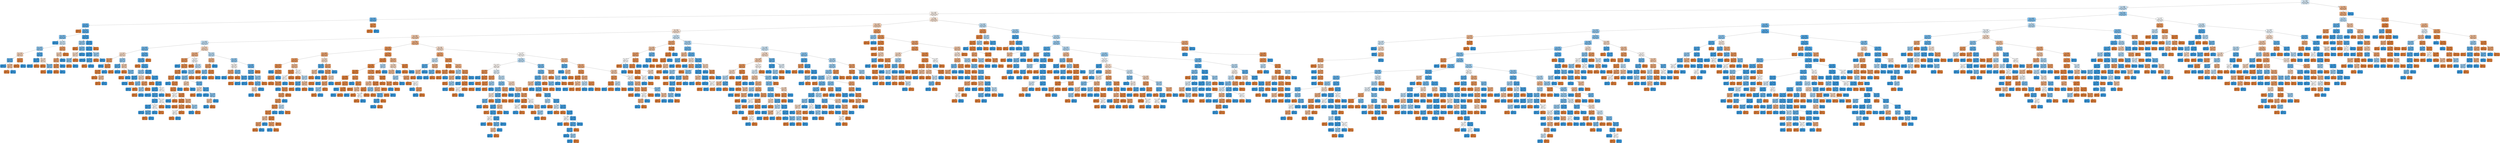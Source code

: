 digraph Tree {
node [shape=box, style="filled, rounded", color="black", fontname=helvetica] ;
edge [fontname=helvetica] ;
0 [label="O1 <= -0.003\ngini = 0.495\nsamples = 11984\nvalue = [5385, 6599]\nclass = open", fillcolor="#dbedfa"] ;
1 [label="P7 <= -0.009\ngini = 0.486\nsamples = 10654\nvalue = [4445, 6209]\nclass = open", fillcolor="#c7e3f8"] ;
0 -> 1 [labeldistance=2.5, labelangle=45, headlabel="True"] ;
2 [label="AF4 <= -0.016\ngini = 0.499\nsamples = 5473\nvalue = [2875, 2598]\nclass = close", fillcolor="#fcf3ec"] ;
1 -> 2 ;
3 [label="F8 <= -0.019\ngini = 0.282\nsamples = 470\nvalue = [80, 390]\nclass = open", fillcolor="#62b1ea"] ;
2 -> 3 ;
4 [label="F7 <= -1.24\ngini = 0.253\nsamples = 457\nvalue = [68, 389]\nclass = open", fillcolor="#5caeea"] ;
3 -> 4 ;
5 [label="gini = 0.0\nsamples = 6\nvalue = [6, 0]\nclass = close", fillcolor="#e58139"] ;
4 -> 5 ;
6 [label="F8 <= -0.054\ngini = 0.237\nsamples = 451\nvalue = [62, 389]\nclass = open", fillcolor="#59ade9"] ;
4 -> 6 ;
7 [label="F8 <= -0.087\ngini = 0.375\nsamples = 192\nvalue = [48, 144]\nclass = open", fillcolor="#7bbeee"] ;
6 -> 7 ;
8 [label="gini = 0.0\nsamples = 81\nvalue = [0, 81]\nclass = open", fillcolor="#399de5"] ;
7 -> 8 ;
9 [label="F3 <= -0.431\ngini = 0.491\nsamples = 111\nvalue = [48, 63]\nclass = open", fillcolor="#d0e8f9"] ;
7 -> 9 ;
10 [label="F8 <= -0.065\ngini = 0.421\nsamples = 83\nvalue = [25, 58]\nclass = open", fillcolor="#8ec7f0"] ;
9 -> 10 ;
11 [label="O1 <= -0.011\ngini = 0.478\nsamples = 33\nvalue = [20, 13]\nclass = close", fillcolor="#f6d3ba"] ;
10 -> 11 ;
12 [label="F4 <= -0.981\ngini = 0.245\nsamples = 14\nvalue = [2, 12]\nclass = open", fillcolor="#5aade9"] ;
11 -> 12 ;
13 [label="gini = 0.0\nsamples = 11\nvalue = [0, 11]\nclass = open", fillcolor="#399de5"] ;
12 -> 13 ;
14 [label="T7 <= -0.094\ngini = 0.444\nsamples = 3\nvalue = [2, 1]\nclass = close", fillcolor="#f2c09c"] ;
12 -> 14 ;
15 [label="gini = 0.0\nsamples = 2\nvalue = [2, 0]\nclass = close", fillcolor="#e58139"] ;
14 -> 15 ;
16 [label="gini = 0.0\nsamples = 1\nvalue = [0, 1]\nclass = open", fillcolor="#399de5"] ;
14 -> 16 ;
17 [label="AF3 <= -0.029\ngini = 0.1\nsamples = 19\nvalue = [18, 1]\nclass = close", fillcolor="#e68844"] ;
11 -> 17 ;
18 [label="gini = 0.0\nsamples = 18\nvalue = [18, 0]\nclass = close", fillcolor="#e58139"] ;
17 -> 18 ;
19 [label="gini = 0.0\nsamples = 1\nvalue = [0, 1]\nclass = open", fillcolor="#399de5"] ;
17 -> 19 ;
20 [label="T8 <= -0.439\ngini = 0.18\nsamples = 50\nvalue = [5, 45]\nclass = open", fillcolor="#4fa8e8"] ;
10 -> 20 ;
21 [label="AF3 <= -0.026\ngini = 0.045\nsamples = 43\nvalue = [1, 42]\nclass = open", fillcolor="#3e9fe6"] ;
20 -> 21 ;
22 [label="gini = 0.0\nsamples = 42\nvalue = [0, 42]\nclass = open", fillcolor="#399de5"] ;
21 -> 22 ;
23 [label="gini = 0.0\nsamples = 1\nvalue = [1, 0]\nclass = close", fillcolor="#e58139"] ;
21 -> 23 ;
24 [label="F8 <= -0.058\ngini = 0.49\nsamples = 7\nvalue = [4, 3]\nclass = close", fillcolor="#f8e0ce"] ;
20 -> 24 ;
25 [label="gini = 0.0\nsamples = 3\nvalue = [3, 0]\nclass = close", fillcolor="#e58139"] ;
24 -> 25 ;
26 [label="AF4 <= -0.023\ngini = 0.375\nsamples = 4\nvalue = [1, 3]\nclass = open", fillcolor="#7bbeee"] ;
24 -> 26 ;
27 [label="gini = 0.0\nsamples = 1\nvalue = [1, 0]\nclass = close", fillcolor="#e58139"] ;
26 -> 27 ;
28 [label="gini = 0.0\nsamples = 3\nvalue = [0, 3]\nclass = open", fillcolor="#399de5"] ;
26 -> 28 ;
29 [label="P7 <= -0.01\ngini = 0.293\nsamples = 28\nvalue = [23, 5]\nclass = close", fillcolor="#eb9c64"] ;
9 -> 29 ;
30 [label="P7 <= -0.011\ngini = 0.473\nsamples = 13\nvalue = [8, 5]\nclass = close", fillcolor="#f5d0b5"] ;
29 -> 30 ;
31 [label="T7 <= 0.09\ngini = 0.32\nsamples = 10\nvalue = [8, 2]\nclass = close", fillcolor="#eca06a"] ;
30 -> 31 ;
32 [label="T8 <= -0.594\ngini = 0.198\nsamples = 9\nvalue = [8, 1]\nclass = close", fillcolor="#e89152"] ;
31 -> 32 ;
33 [label="gini = 0.0\nsamples = 8\nvalue = [8, 0]\nclass = close", fillcolor="#e58139"] ;
32 -> 33 ;
34 [label="gini = 0.0\nsamples = 1\nvalue = [0, 1]\nclass = open", fillcolor="#399de5"] ;
32 -> 34 ;
35 [label="gini = 0.0\nsamples = 1\nvalue = [0, 1]\nclass = open", fillcolor="#399de5"] ;
31 -> 35 ;
36 [label="gini = 0.0\nsamples = 3\nvalue = [0, 3]\nclass = open", fillcolor="#399de5"] ;
30 -> 36 ;
37 [label="gini = 0.0\nsamples = 15\nvalue = [15, 0]\nclass = close", fillcolor="#e58139"] ;
29 -> 37 ;
38 [label="F7 <= -0.754\ngini = 0.102\nsamples = 259\nvalue = [14, 245]\nclass = open", fillcolor="#44a3e6"] ;
6 -> 38 ;
39 [label="FC6 <= -1.056\ngini = 0.431\nsamples = 35\nvalue = [11, 24]\nclass = open", fillcolor="#94caf1"] ;
38 -> 39 ;
40 [label="gini = 0.0\nsamples = 4\nvalue = [4, 0]\nclass = close", fillcolor="#e58139"] ;
39 -> 40 ;
41 [label="O1 <= -0.012\ngini = 0.35\nsamples = 31\nvalue = [7, 24]\nclass = open", fillcolor="#73baed"] ;
39 -> 41 ;
42 [label="O2 <= -0.172\ngini = 0.486\nsamples = 12\nvalue = [7, 5]\nclass = close", fillcolor="#f8dbc6"] ;
41 -> 42 ;
43 [label="F3 <= -0.708\ngini = 0.408\nsamples = 7\nvalue = [2, 5]\nclass = open", fillcolor="#88c4ef"] ;
42 -> 43 ;
44 [label="gini = 0.0\nsamples = 2\nvalue = [2, 0]\nclass = close", fillcolor="#e58139"] ;
43 -> 44 ;
45 [label="gini = 0.0\nsamples = 5\nvalue = [0, 5]\nclass = open", fillcolor="#399de5"] ;
43 -> 45 ;
46 [label="gini = 0.0\nsamples = 5\nvalue = [5, 0]\nclass = close", fillcolor="#e58139"] ;
42 -> 46 ;
47 [label="gini = 0.0\nsamples = 19\nvalue = [0, 19]\nclass = open", fillcolor="#399de5"] ;
41 -> 47 ;
48 [label="T8 <= 0.04\ngini = 0.026\nsamples = 224\nvalue = [3, 221]\nclass = open", fillcolor="#3c9ee5"] ;
38 -> 48 ;
49 [label="AF3 <= -0.017\ngini = 0.018\nsamples = 223\nvalue = [2, 221]\nclass = open", fillcolor="#3b9ee5"] ;
48 -> 49 ;
50 [label="FC5 <= -0.007\ngini = 0.009\nsamples = 220\nvalue = [1, 219]\nclass = open", fillcolor="#3a9de5"] ;
49 -> 50 ;
51 [label="gini = 0.0\nsamples = 209\nvalue = [0, 209]\nclass = open", fillcolor="#399de5"] ;
50 -> 51 ;
52 [label="F7 <= -0.419\ngini = 0.165\nsamples = 11\nvalue = [1, 10]\nclass = open", fillcolor="#4da7e8"] ;
50 -> 52 ;
53 [label="gini = 0.0\nsamples = 1\nvalue = [1, 0]\nclass = close", fillcolor="#e58139"] ;
52 -> 53 ;
54 [label="gini = 0.0\nsamples = 10\nvalue = [0, 10]\nclass = open", fillcolor="#399de5"] ;
52 -> 54 ;
55 [label="AF4 <= -0.016\ngini = 0.444\nsamples = 3\nvalue = [1, 2]\nclass = open", fillcolor="#9ccef2"] ;
49 -> 55 ;
56 [label="gini = 0.0\nsamples = 1\nvalue = [1, 0]\nclass = close", fillcolor="#e58139"] ;
55 -> 56 ;
57 [label="gini = 0.0\nsamples = 2\nvalue = [0, 2]\nclass = open", fillcolor="#399de5"] ;
55 -> 57 ;
58 [label="gini = 0.0\nsamples = 1\nvalue = [1, 0]\nclass = close", fillcolor="#e58139"] ;
48 -> 58 ;
59 [label="O2 <= -0.426\ngini = 0.142\nsamples = 13\nvalue = [12, 1]\nclass = close", fillcolor="#e78c49"] ;
3 -> 59 ;
60 [label="gini = 0.0\nsamples = 12\nvalue = [12, 0]\nclass = close", fillcolor="#e58139"] ;
59 -> 60 ;
61 [label="gini = 0.0\nsamples = 1\nvalue = [0, 1]\nclass = open", fillcolor="#399de5"] ;
59 -> 61 ;
62 [label="F7 <= 0.061\ngini = 0.493\nsamples = 5003\nvalue = [2795, 2208]\nclass = close", fillcolor="#fae5d5"] ;
2 -> 62 ;
63 [label="AF4 <= -0.008\ngini = 0.472\nsamples = 3640\nvalue = [2247, 1393]\nclass = close", fillcolor="#f5cfb4"] ;
62 -> 63 ;
64 [label="O1 <= -0.01\ngini = 0.492\nsamples = 2918\nvalue = [1647, 1271]\nclass = close", fillcolor="#f9e2d2"] ;
63 -> 64 ;
65 [label="F4 <= -0.358\ngini = 0.463\nsamples = 1894\nvalue = [1206, 688]\nclass = close", fillcolor="#f4c9aa"] ;
64 -> 65 ;
66 [label="F7 <= -0.442\ngini = 0.484\nsamples = 560\nvalue = [230, 330]\nclass = open", fillcolor="#c3e1f7"] ;
65 -> 66 ;
67 [label="T8 <= -0.466\ngini = 0.344\nsamples = 281\nvalue = [62, 219]\nclass = open", fillcolor="#71b9ec"] ;
66 -> 67 ;
68 [label="T7 <= -0.53\ngini = 0.487\nsamples = 50\nvalue = [29, 21]\nclass = close", fillcolor="#f8dcc8"] ;
67 -> 68 ;
69 [label="FC5 <= -0.015\ngini = 0.302\nsamples = 27\nvalue = [22, 5]\nclass = close", fillcolor="#eb9e66"] ;
68 -> 69 ;
70 [label="gini = 0.0\nsamples = 3\nvalue = [0, 3]\nclass = open", fillcolor="#399de5"] ;
69 -> 70 ;
71 [label="FC5 <= -0.009\ngini = 0.153\nsamples = 24\nvalue = [22, 2]\nclass = close", fillcolor="#e78c4b"] ;
69 -> 71 ;
72 [label="F8 <= -0.016\ngini = 0.083\nsamples = 23\nvalue = [22, 1]\nclass = close", fillcolor="#e68742"] ;
71 -> 72 ;
73 [label="gini = 0.0\nsamples = 20\nvalue = [20, 0]\nclass = close", fillcolor="#e58139"] ;
72 -> 73 ;
74 [label="F7 <= -0.514\ngini = 0.444\nsamples = 3\nvalue = [2, 1]\nclass = close", fillcolor="#f2c09c"] ;
72 -> 74 ;
75 [label="gini = 0.0\nsamples = 2\nvalue = [2, 0]\nclass = close", fillcolor="#e58139"] ;
74 -> 75 ;
76 [label="gini = 0.0\nsamples = 1\nvalue = [0, 1]\nclass = open", fillcolor="#399de5"] ;
74 -> 76 ;
77 [label="gini = 0.0\nsamples = 1\nvalue = [0, 1]\nclass = open", fillcolor="#399de5"] ;
71 -> 77 ;
78 [label="F4 <= -0.457\ngini = 0.423\nsamples = 23\nvalue = [7, 16]\nclass = open", fillcolor="#90c8f0"] ;
68 -> 78 ;
79 [label="F7 <= -1.039\ngini = 0.231\nsamples = 15\nvalue = [2, 13]\nclass = open", fillcolor="#57ace9"] ;
78 -> 79 ;
80 [label="gini = 0.0\nsamples = 2\nvalue = [2, 0]\nclass = close", fillcolor="#e58139"] ;
79 -> 80 ;
81 [label="gini = 0.0\nsamples = 13\nvalue = [0, 13]\nclass = open", fillcolor="#399de5"] ;
79 -> 81 ;
82 [label="F8 <= -0.029\ngini = 0.469\nsamples = 8\nvalue = [5, 3]\nclass = close", fillcolor="#f5cdb0"] ;
78 -> 82 ;
83 [label="gini = 0.0\nsamples = 4\nvalue = [4, 0]\nclass = close", fillcolor="#e58139"] ;
82 -> 83 ;
84 [label="FC6 <= -0.445\ngini = 0.375\nsamples = 4\nvalue = [1, 3]\nclass = open", fillcolor="#7bbeee"] ;
82 -> 84 ;
85 [label="gini = 0.0\nsamples = 1\nvalue = [1, 0]\nclass = close", fillcolor="#e58139"] ;
84 -> 85 ;
86 [label="gini = 0.0\nsamples = 3\nvalue = [0, 3]\nclass = open", fillcolor="#399de5"] ;
84 -> 86 ;
87 [label="P8 <= -0.005\ngini = 0.245\nsamples = 231\nvalue = [33, 198]\nclass = open", fillcolor="#5aade9"] ;
67 -> 87 ;
88 [label="AF3 <= -0.026\ngini = 0.199\nsamples = 223\nvalue = [25, 198]\nclass = open", fillcolor="#52a9e8"] ;
87 -> 88 ;
89 [label="gini = 0.0\nsamples = 6\nvalue = [6, 0]\nclass = close", fillcolor="#e58139"] ;
88 -> 89 ;
90 [label="F8 <= -0.027\ngini = 0.16\nsamples = 217\nvalue = [19, 198]\nclass = open", fillcolor="#4ca6e7"] ;
88 -> 90 ;
91 [label="O1 <= -0.013\ngini = 0.433\nsamples = 41\nvalue = [13, 28]\nclass = open", fillcolor="#95caf1"] ;
90 -> 91 ;
92 [label="AF3 <= -0.017\ngini = 0.091\nsamples = 21\nvalue = [1, 20]\nclass = open", fillcolor="#43a2e6"] ;
91 -> 92 ;
93 [label="gini = 0.0\nsamples = 20\nvalue = [0, 20]\nclass = open", fillcolor="#399de5"] ;
92 -> 93 ;
94 [label="gini = 0.0\nsamples = 1\nvalue = [1, 0]\nclass = close", fillcolor="#e58139"] ;
92 -> 94 ;
95 [label="FC6 <= -0.574\ngini = 0.48\nsamples = 20\nvalue = [12, 8]\nclass = close", fillcolor="#f6d5bd"] ;
91 -> 95 ;
96 [label="T7 <= -0.36\ngini = 0.375\nsamples = 8\nvalue = [2, 6]\nclass = open", fillcolor="#7bbeee"] ;
95 -> 96 ;
97 [label="gini = 0.0\nsamples = 6\nvalue = [0, 6]\nclass = open", fillcolor="#399de5"] ;
96 -> 97 ;
98 [label="gini = 0.0\nsamples = 2\nvalue = [2, 0]\nclass = close", fillcolor="#e58139"] ;
96 -> 98 ;
99 [label="F7 <= -0.838\ngini = 0.278\nsamples = 12\nvalue = [10, 2]\nclass = close", fillcolor="#ea9a61"] ;
95 -> 99 ;
100 [label="FC6 <= -0.35\ngini = 0.444\nsamples = 3\nvalue = [1, 2]\nclass = open", fillcolor="#9ccef2"] ;
99 -> 100 ;
101 [label="gini = 0.0\nsamples = 1\nvalue = [1, 0]\nclass = close", fillcolor="#e58139"] ;
100 -> 101 ;
102 [label="gini = 0.0\nsamples = 2\nvalue = [0, 2]\nclass = open", fillcolor="#399de5"] ;
100 -> 102 ;
103 [label="gini = 0.0\nsamples = 9\nvalue = [9, 0]\nclass = close", fillcolor="#e58139"] ;
99 -> 103 ;
104 [label="AF3 <= -0.024\ngini = 0.066\nsamples = 176\nvalue = [6, 170]\nclass = open", fillcolor="#40a0e6"] ;
90 -> 104 ;
105 [label="gini = 0.0\nsamples = 1\nvalue = [1, 0]\nclass = close", fillcolor="#e58139"] ;
104 -> 105 ;
106 [label="F7 <= -1.201\ngini = 0.056\nsamples = 175\nvalue = [5, 170]\nclass = open", fillcolor="#3fa0e6"] ;
104 -> 106 ;
107 [label="gini = 0.0\nsamples = 1\nvalue = [1, 0]\nclass = close", fillcolor="#e58139"] ;
106 -> 107 ;
108 [label="AF3 <= -0.012\ngini = 0.045\nsamples = 174\nvalue = [4, 170]\nclass = open", fillcolor="#3e9fe6"] ;
106 -> 108 ;
109 [label="F7 <= -0.531\ngini = 0.034\nsamples = 172\nvalue = [3, 169]\nclass = open", fillcolor="#3d9fe5"] ;
108 -> 109 ;
110 [label="gini = 0.0\nsamples = 124\nvalue = [0, 124]\nclass = open", fillcolor="#399de5"] ;
109 -> 110 ;
111 [label="FC6 <= 0.037\ngini = 0.117\nsamples = 48\nvalue = [3, 45]\nclass = open", fillcolor="#46a4e7"] ;
109 -> 111 ;
112 [label="F4 <= -0.37\ngini = 0.083\nsamples = 46\nvalue = [2, 44]\nclass = open", fillcolor="#42a1e6"] ;
111 -> 112 ;
113 [label="FC5 <= -0.01\ngini = 0.044\nsamples = 44\nvalue = [1, 43]\nclass = open", fillcolor="#3e9fe6"] ;
112 -> 113 ;
114 [label="gini = 0.0\nsamples = 38\nvalue = [0, 38]\nclass = open", fillcolor="#399de5"] ;
113 -> 114 ;
115 [label="AF4 <= -0.012\ngini = 0.278\nsamples = 6\nvalue = [1, 5]\nclass = open", fillcolor="#61b1ea"] ;
113 -> 115 ;
116 [label="gini = 0.0\nsamples = 1\nvalue = [1, 0]\nclass = close", fillcolor="#e58139"] ;
115 -> 116 ;
117 [label="gini = 0.0\nsamples = 5\nvalue = [0, 5]\nclass = open", fillcolor="#399de5"] ;
115 -> 117 ;
118 [label="FC6 <= -0.574\ngini = 0.5\nsamples = 2\nvalue = [1, 1]\nclass = close", fillcolor="#ffffff"] ;
112 -> 118 ;
119 [label="gini = 0.0\nsamples = 1\nvalue = [0, 1]\nclass = open", fillcolor="#399de5"] ;
118 -> 119 ;
120 [label="gini = 0.0\nsamples = 1\nvalue = [1, 0]\nclass = close", fillcolor="#e58139"] ;
118 -> 120 ;
121 [label="FC5 <= -0.011\ngini = 0.5\nsamples = 2\nvalue = [1, 1]\nclass = close", fillcolor="#ffffff"] ;
111 -> 121 ;
122 [label="gini = 0.0\nsamples = 1\nvalue = [1, 0]\nclass = close", fillcolor="#e58139"] ;
121 -> 122 ;
123 [label="gini = 0.0\nsamples = 1\nvalue = [0, 1]\nclass = open", fillcolor="#399de5"] ;
121 -> 123 ;
124 [label="P7 <= -0.01\ngini = 0.5\nsamples = 2\nvalue = [1, 1]\nclass = close", fillcolor="#ffffff"] ;
108 -> 124 ;
125 [label="gini = 0.0\nsamples = 1\nvalue = [0, 1]\nclass = open", fillcolor="#399de5"] ;
124 -> 125 ;
126 [label="gini = 0.0\nsamples = 1\nvalue = [1, 0]\nclass = close", fillcolor="#e58139"] ;
124 -> 126 ;
127 [label="gini = 0.0\nsamples = 8\nvalue = [8, 0]\nclass = close", fillcolor="#e58139"] ;
87 -> 127 ;
128 [label="T7 <= -0.235\ngini = 0.479\nsamples = 279\nvalue = [168, 111]\nclass = close", fillcolor="#f6d4bc"] ;
66 -> 128 ;
129 [label="O2 <= -0.434\ngini = 0.393\nsamples = 171\nvalue = [125, 46]\nclass = close", fillcolor="#efaf82"] ;
128 -> 129 ;
130 [label="FC5 <= -0.014\ngini = 0.236\nsamples = 110\nvalue = [95, 15]\nclass = close", fillcolor="#e99558"] ;
129 -> 130 ;
131 [label="gini = 0.0\nsamples = 4\nvalue = [0, 4]\nclass = open", fillcolor="#399de5"] ;
130 -> 131 ;
132 [label="T8 <= -0.041\ngini = 0.186\nsamples = 106\nvalue = [95, 11]\nclass = close", fillcolor="#e89050"] ;
130 -> 132 ;
133 [label="F3 <= 0.054\ngini = 0.158\nsamples = 104\nvalue = [95, 9]\nclass = close", fillcolor="#e78d4c"] ;
132 -> 133 ;
134 [label="FC6 <= -1.348\ngini = 0.143\nsamples = 103\nvalue = [95, 8]\nclass = close", fillcolor="#e78c4a"] ;
133 -> 134 ;
135 [label="gini = 0.0\nsamples = 1\nvalue = [0, 1]\nclass = open", fillcolor="#399de5"] ;
134 -> 135 ;
136 [label="FC6 <= -0.133\ngini = 0.128\nsamples = 102\nvalue = [95, 7]\nclass = close", fillcolor="#e78a48"] ;
134 -> 136 ;
137 [label="O2 <= -1.292\ngini = 0.112\nsamples = 101\nvalue = [95, 6]\nclass = close", fillcolor="#e78946"] ;
136 -> 137 ;
138 [label="AF3 <= -0.014\ngini = 0.5\nsamples = 2\nvalue = [1, 1]\nclass = close", fillcolor="#ffffff"] ;
137 -> 138 ;
139 [label="gini = 0.0\nsamples = 1\nvalue = [0, 1]\nclass = open", fillcolor="#399de5"] ;
138 -> 139 ;
140 [label="gini = 0.0\nsamples = 1\nvalue = [1, 0]\nclass = close", fillcolor="#e58139"] ;
138 -> 140 ;
141 [label="F7 <= -0.006\ngini = 0.096\nsamples = 99\nvalue = [94, 5]\nclass = close", fillcolor="#e68844"] ;
137 -> 141 ;
142 [label="T7 <= -0.353\ngini = 0.063\nsamples = 92\nvalue = [89, 3]\nclass = close", fillcolor="#e68540"] ;
141 -> 142 ;
143 [label="gini = 0.0\nsamples = 65\nvalue = [65, 0]\nclass = close", fillcolor="#e58139"] ;
142 -> 143 ;
144 [label="F7 <= -0.252\ngini = 0.198\nsamples = 27\nvalue = [24, 3]\nclass = close", fillcolor="#e89152"] ;
142 -> 144 ;
145 [label="T8 <= -0.574\ngini = 0.5\nsamples = 6\nvalue = [3, 3]\nclass = close", fillcolor="#ffffff"] ;
144 -> 145 ;
146 [label="gini = 0.0\nsamples = 3\nvalue = [3, 0]\nclass = close", fillcolor="#e58139"] ;
145 -> 146 ;
147 [label="gini = 0.0\nsamples = 3\nvalue = [0, 3]\nclass = open", fillcolor="#399de5"] ;
145 -> 147 ;
148 [label="gini = 0.0\nsamples = 21\nvalue = [21, 0]\nclass = close", fillcolor="#e58139"] ;
144 -> 148 ;
149 [label="O1 <= -0.013\ngini = 0.408\nsamples = 7\nvalue = [5, 2]\nclass = close", fillcolor="#efb388"] ;
141 -> 149 ;
150 [label="gini = 0.0\nsamples = 4\nvalue = [4, 0]\nclass = close", fillcolor="#e58139"] ;
149 -> 150 ;
151 [label="T8 <= -0.257\ngini = 0.444\nsamples = 3\nvalue = [1, 2]\nclass = open", fillcolor="#9ccef2"] ;
149 -> 151 ;
152 [label="gini = 0.0\nsamples = 2\nvalue = [0, 2]\nclass = open", fillcolor="#399de5"] ;
151 -> 152 ;
153 [label="gini = 0.0\nsamples = 1\nvalue = [1, 0]\nclass = close", fillcolor="#e58139"] ;
151 -> 153 ;
154 [label="gini = 0.0\nsamples = 1\nvalue = [0, 1]\nclass = open", fillcolor="#399de5"] ;
136 -> 154 ;
155 [label="gini = 0.0\nsamples = 1\nvalue = [0, 1]\nclass = open", fillcolor="#399de5"] ;
133 -> 155 ;
156 [label="gini = 0.0\nsamples = 2\nvalue = [0, 2]\nclass = open", fillcolor="#399de5"] ;
132 -> 156 ;
157 [label="F8 <= -0.032\ngini = 0.5\nsamples = 61\nvalue = [30, 31]\nclass = open", fillcolor="#f9fcfe"] ;
129 -> 157 ;
158 [label="gini = 0.0\nsamples = 9\nvalue = [9, 0]\nclass = close", fillcolor="#e58139"] ;
157 -> 158 ;
159 [label="F8 <= -0.01\ngini = 0.482\nsamples = 52\nvalue = [21, 31]\nclass = open", fillcolor="#bfdff7"] ;
157 -> 159 ;
160 [label="P8 <= -0.008\ngini = 0.44\nsamples = 46\nvalue = [15, 31]\nclass = open", fillcolor="#99ccf2"] ;
159 -> 160 ;
161 [label="F8 <= -0.025\ngini = 0.387\nsamples = 42\nvalue = [11, 31]\nclass = open", fillcolor="#7fc0ee"] ;
160 -> 161 ;
162 [label="F3 <= -0.16\ngini = 0.469\nsamples = 8\nvalue = [5, 3]\nclass = close", fillcolor="#f5cdb0"] ;
161 -> 162 ;
163 [label="gini = 0.0\nsamples = 5\nvalue = [5, 0]\nclass = close", fillcolor="#e58139"] ;
162 -> 163 ;
164 [label="gini = 0.0\nsamples = 3\nvalue = [0, 3]\nclass = open", fillcolor="#399de5"] ;
162 -> 164 ;
165 [label="AF4 <= -0.015\ngini = 0.291\nsamples = 34\nvalue = [6, 28]\nclass = open", fillcolor="#63b2eb"] ;
161 -> 165 ;
166 [label="O1 <= -0.013\ngini = 0.49\nsamples = 7\nvalue = [4, 3]\nclass = close", fillcolor="#f8e0ce"] ;
165 -> 166 ;
167 [label="gini = 0.0\nsamples = 4\nvalue = [4, 0]\nclass = close", fillcolor="#e58139"] ;
166 -> 167 ;
168 [label="gini = 0.0\nsamples = 3\nvalue = [0, 3]\nclass = open", fillcolor="#399de5"] ;
166 -> 168 ;
169 [label="AF3 <= -0.016\ngini = 0.137\nsamples = 27\nvalue = [2, 25]\nclass = open", fillcolor="#49a5e7"] ;
165 -> 169 ;
170 [label="gini = 0.0\nsamples = 20\nvalue = [0, 20]\nclass = open", fillcolor="#399de5"] ;
169 -> 170 ;
171 [label="T8 <= -0.136\ngini = 0.408\nsamples = 7\nvalue = [2, 5]\nclass = open", fillcolor="#88c4ef"] ;
169 -> 171 ;
172 [label="F7 <= -0.375\ngini = 0.444\nsamples = 3\nvalue = [2, 1]\nclass = close", fillcolor="#f2c09c"] ;
171 -> 172 ;
173 [label="gini = 0.0\nsamples = 1\nvalue = [0, 1]\nclass = open", fillcolor="#399de5"] ;
172 -> 173 ;
174 [label="gini = 0.0\nsamples = 2\nvalue = [2, 0]\nclass = close", fillcolor="#e58139"] ;
172 -> 174 ;
175 [label="gini = 0.0\nsamples = 4\nvalue = [0, 4]\nclass = open", fillcolor="#399de5"] ;
171 -> 175 ;
176 [label="gini = 0.0\nsamples = 4\nvalue = [4, 0]\nclass = close", fillcolor="#e58139"] ;
160 -> 176 ;
177 [label="gini = 0.0\nsamples = 6\nvalue = [6, 0]\nclass = close", fillcolor="#e58139"] ;
159 -> 177 ;
178 [label="FC5 <= -0.011\ngini = 0.479\nsamples = 108\nvalue = [43, 65]\nclass = open", fillcolor="#bcdef6"] ;
128 -> 178 ;
179 [label="T8 <= 0.013\ngini = 0.403\nsamples = 25\nvalue = [18, 7]\nclass = close", fillcolor="#efb286"] ;
178 -> 179 ;
180 [label="P7 <= -0.014\ngini = 0.298\nsamples = 22\nvalue = [18, 4]\nclass = close", fillcolor="#eb9d65"] ;
179 -> 180 ;
181 [label="F7 <= -0.352\ngini = 0.375\nsamples = 4\nvalue = [1, 3]\nclass = open", fillcolor="#7bbeee"] ;
180 -> 181 ;
182 [label="gini = 0.0\nsamples = 1\nvalue = [1, 0]\nclass = close", fillcolor="#e58139"] ;
181 -> 182 ;
183 [label="gini = 0.0\nsamples = 3\nvalue = [0, 3]\nclass = open", fillcolor="#399de5"] ;
181 -> 183 ;
184 [label="P8 <= -0.011\ngini = 0.105\nsamples = 18\nvalue = [17, 1]\nclass = close", fillcolor="#e78845"] ;
180 -> 184 ;
185 [label="gini = 0.0\nsamples = 17\nvalue = [17, 0]\nclass = close", fillcolor="#e58139"] ;
184 -> 185 ;
186 [label="gini = 0.0\nsamples = 1\nvalue = [0, 1]\nclass = open", fillcolor="#399de5"] ;
184 -> 186 ;
187 [label="gini = 0.0\nsamples = 3\nvalue = [0, 3]\nclass = open", fillcolor="#399de5"] ;
179 -> 187 ;
188 [label="O1 <= -0.014\ngini = 0.421\nsamples = 83\nvalue = [25, 58]\nclass = open", fillcolor="#8ec7f0"] ;
178 -> 188 ;
189 [label="AF4 <= -0.012\ngini = 0.499\nsamples = 29\nvalue = [15, 14]\nclass = close", fillcolor="#fdf7f2"] ;
188 -> 189 ;
190 [label="F8 <= -0.029\ngini = 0.32\nsamples = 15\nvalue = [12, 3]\nclass = close", fillcolor="#eca06a"] ;
189 -> 190 ;
191 [label="gini = 0.0\nsamples = 3\nvalue = [0, 3]\nclass = open", fillcolor="#399de5"] ;
190 -> 191 ;
192 [label="gini = 0.0\nsamples = 12\nvalue = [12, 0]\nclass = close", fillcolor="#e58139"] ;
190 -> 192 ;
193 [label="T8 <= -0.432\ngini = 0.337\nsamples = 14\nvalue = [3, 11]\nclass = open", fillcolor="#6fb8ec"] ;
189 -> 193 ;
194 [label="gini = 0.0\nsamples = 2\nvalue = [2, 0]\nclass = close", fillcolor="#e58139"] ;
193 -> 194 ;
195 [label="F8 <= -0.028\ngini = 0.153\nsamples = 12\nvalue = [1, 11]\nclass = open", fillcolor="#4ba6e7"] ;
193 -> 195 ;
196 [label="gini = 0.0\nsamples = 1\nvalue = [1, 0]\nclass = close", fillcolor="#e58139"] ;
195 -> 196 ;
197 [label="gini = 0.0\nsamples = 11\nvalue = [0, 11]\nclass = open", fillcolor="#399de5"] ;
195 -> 197 ;
198 [label="T7 <= 0.149\ngini = 0.302\nsamples = 54\nvalue = [10, 44]\nclass = open", fillcolor="#66b3eb"] ;
188 -> 198 ;
199 [label="AF3 <= -0.015\ngini = 0.237\nsamples = 51\nvalue = [7, 44]\nclass = open", fillcolor="#58ade9"] ;
198 -> 199 ;
200 [label="FC5 <= -0.006\ngini = 0.061\nsamples = 32\nvalue = [1, 31]\nclass = open", fillcolor="#3fa0e6"] ;
199 -> 200 ;
201 [label="gini = 0.0\nsamples = 31\nvalue = [0, 31]\nclass = open", fillcolor="#399de5"] ;
200 -> 201 ;
202 [label="gini = 0.0\nsamples = 1\nvalue = [1, 0]\nclass = close", fillcolor="#e58139"] ;
200 -> 202 ;
203 [label="O1 <= -0.012\ngini = 0.432\nsamples = 19\nvalue = [6, 13]\nclass = open", fillcolor="#94caf1"] ;
199 -> 203 ;
204 [label="T8 <= -0.237\ngini = 0.305\nsamples = 16\nvalue = [3, 13]\nclass = open", fillcolor="#67b4eb"] ;
203 -> 204 ;
205 [label="O2 <= -0.32\ngini = 0.48\nsamples = 5\nvalue = [3, 2]\nclass = close", fillcolor="#f6d5bd"] ;
204 -> 205 ;
206 [label="gini = 0.0\nsamples = 2\nvalue = [0, 2]\nclass = open", fillcolor="#399de5"] ;
205 -> 206 ;
207 [label="gini = 0.0\nsamples = 3\nvalue = [3, 0]\nclass = close", fillcolor="#e58139"] ;
205 -> 207 ;
208 [label="gini = 0.0\nsamples = 11\nvalue = [0, 11]\nclass = open", fillcolor="#399de5"] ;
204 -> 208 ;
209 [label="gini = 0.0\nsamples = 3\nvalue = [3, 0]\nclass = close", fillcolor="#e58139"] ;
203 -> 209 ;
210 [label="gini = 0.0\nsamples = 3\nvalue = [3, 0]\nclass = close", fillcolor="#e58139"] ;
198 -> 210 ;
211 [label="P7 <= -0.011\ngini = 0.393\nsamples = 1334\nvalue = [976, 358]\nclass = close", fillcolor="#efaf82"] ;
65 -> 211 ;
212 [label="F4 <= -0.235\ngini = 0.221\nsamples = 695\nvalue = [607, 88]\nclass = close", fillcolor="#e99356"] ;
211 -> 212 ;
213 [label="F3 <= -0.085\ngini = 0.343\nsamples = 223\nvalue = [174, 49]\nclass = close", fillcolor="#eca471"] ;
212 -> 213 ;
214 [label="T7 <= -0.235\ngini = 0.25\nsamples = 164\nvalue = [140, 24]\nclass = close", fillcolor="#e9975b"] ;
213 -> 214 ;
215 [label="AF4 <= -0.015\ngini = 0.172\nsamples = 126\nvalue = [114, 12]\nclass = close", fillcolor="#e88e4e"] ;
214 -> 215 ;
216 [label="gini = 0.0\nsamples = 1\nvalue = [0, 1]\nclass = open", fillcolor="#399de5"] ;
215 -> 216 ;
217 [label="FC6 <= 0.281\ngini = 0.161\nsamples = 125\nvalue = [114, 11]\nclass = close", fillcolor="#e88d4c"] ;
215 -> 217 ;
218 [label="T7 <= -0.5\ngini = 0.148\nsamples = 124\nvalue = [114, 10]\nclass = close", fillcolor="#e78c4a"] ;
217 -> 218 ;
219 [label="gini = 0.0\nsamples = 39\nvalue = [39, 0]\nclass = close", fillcolor="#e58139"] ;
218 -> 219 ;
220 [label="FC6 <= -0.839\ngini = 0.208\nsamples = 85\nvalue = [75, 10]\nclass = close", fillcolor="#e89253"] ;
218 -> 220 ;
221 [label="gini = 0.0\nsamples = 1\nvalue = [0, 1]\nclass = open", fillcolor="#399de5"] ;
220 -> 221 ;
222 [label="AF3 <= -0.015\ngini = 0.191\nsamples = 84\nvalue = [75, 9]\nclass = close", fillcolor="#e89051"] ;
220 -> 222 ;
223 [label="AF4 <= -0.011\ngini = 0.286\nsamples = 52\nvalue = [43, 9]\nclass = close", fillcolor="#ea9b62"] ;
222 -> 223 ;
224 [label="F3 <= -0.165\ngini = 0.241\nsamples = 50\nvalue = [43, 7]\nclass = close", fillcolor="#e99659"] ;
223 -> 224 ;
225 [label="FC6 <= 0.159\ngini = 0.162\nsamples = 45\nvalue = [41, 4]\nclass = close", fillcolor="#e88d4c"] ;
224 -> 225 ;
226 [label="FC6 <= -0.303\ngini = 0.127\nsamples = 44\nvalue = [41, 3]\nclass = close", fillcolor="#e78a47"] ;
225 -> 226 ;
227 [label="T8 <= -0.095\ngini = 0.444\nsamples = 6\nvalue = [4, 2]\nclass = close", fillcolor="#f2c09c"] ;
226 -> 227 ;
228 [label="O2 <= -0.32\ngini = 0.32\nsamples = 5\nvalue = [4, 1]\nclass = close", fillcolor="#eca06a"] ;
227 -> 228 ;
229 [label="gini = 0.0\nsamples = 4\nvalue = [4, 0]\nclass = close", fillcolor="#e58139"] ;
228 -> 229 ;
230 [label="gini = 0.0\nsamples = 1\nvalue = [0, 1]\nclass = open", fillcolor="#399de5"] ;
228 -> 230 ;
231 [label="gini = 0.0\nsamples = 1\nvalue = [0, 1]\nclass = open", fillcolor="#399de5"] ;
227 -> 231 ;
232 [label="F4 <= -0.333\ngini = 0.051\nsamples = 38\nvalue = [37, 1]\nclass = close", fillcolor="#e6843e"] ;
226 -> 232 ;
233 [label="AF3 <= -0.021\ngini = 0.32\nsamples = 5\nvalue = [4, 1]\nclass = close", fillcolor="#eca06a"] ;
232 -> 233 ;
234 [label="gini = 0.0\nsamples = 1\nvalue = [0, 1]\nclass = open", fillcolor="#399de5"] ;
233 -> 234 ;
235 [label="gini = 0.0\nsamples = 4\nvalue = [4, 0]\nclass = close", fillcolor="#e58139"] ;
233 -> 235 ;
236 [label="gini = 0.0\nsamples = 33\nvalue = [33, 0]\nclass = close", fillcolor="#e58139"] ;
232 -> 236 ;
237 [label="gini = 0.0\nsamples = 1\nvalue = [0, 1]\nclass = open", fillcolor="#399de5"] ;
225 -> 237 ;
238 [label="F3 <= -0.125\ngini = 0.48\nsamples = 5\nvalue = [2, 3]\nclass = open", fillcolor="#bddef6"] ;
224 -> 238 ;
239 [label="gini = 0.0\nsamples = 3\nvalue = [0, 3]\nclass = open", fillcolor="#399de5"] ;
238 -> 239 ;
240 [label="gini = 0.0\nsamples = 2\nvalue = [2, 0]\nclass = close", fillcolor="#e58139"] ;
238 -> 240 ;
241 [label="gini = 0.0\nsamples = 2\nvalue = [0, 2]\nclass = open", fillcolor="#399de5"] ;
223 -> 241 ;
242 [label="gini = 0.0\nsamples = 32\nvalue = [32, 0]\nclass = close", fillcolor="#e58139"] ;
222 -> 242 ;
243 [label="gini = 0.0\nsamples = 1\nvalue = [0, 1]\nclass = open", fillcolor="#399de5"] ;
217 -> 243 ;
244 [label="P8 <= -0.014\ngini = 0.432\nsamples = 38\nvalue = [26, 12]\nclass = close", fillcolor="#f1bb94"] ;
214 -> 244 ;
245 [label="AF4 <= -0.015\ngini = 0.117\nsamples = 16\nvalue = [15, 1]\nclass = close", fillcolor="#e78946"] ;
244 -> 245 ;
246 [label="T7 <= -0.087\ngini = 0.5\nsamples = 2\nvalue = [1, 1]\nclass = close", fillcolor="#ffffff"] ;
245 -> 246 ;
247 [label="gini = 0.0\nsamples = 1\nvalue = [0, 1]\nclass = open", fillcolor="#399de5"] ;
246 -> 247 ;
248 [label="gini = 0.0\nsamples = 1\nvalue = [1, 0]\nclass = close", fillcolor="#e58139"] ;
246 -> 248 ;
249 [label="gini = 0.0\nsamples = 14\nvalue = [14, 0]\nclass = close", fillcolor="#e58139"] ;
245 -> 249 ;
250 [label="T8 <= -0.412\ngini = 0.5\nsamples = 22\nvalue = [11, 11]\nclass = close", fillcolor="#ffffff"] ;
244 -> 250 ;
251 [label="gini = 0.0\nsamples = 4\nvalue = [4, 0]\nclass = close", fillcolor="#e58139"] ;
250 -> 251 ;
252 [label="FC6 <= -0.092\ngini = 0.475\nsamples = 18\nvalue = [7, 11]\nclass = open", fillcolor="#b7dbf6"] ;
250 -> 252 ;
253 [label="FC6 <= -0.52\ngini = 0.198\nsamples = 9\nvalue = [1, 8]\nclass = open", fillcolor="#52a9e8"] ;
252 -> 253 ;
254 [label="gini = 0.0\nsamples = 1\nvalue = [1, 0]\nclass = close", fillcolor="#e58139"] ;
253 -> 254 ;
255 [label="gini = 0.0\nsamples = 8\nvalue = [0, 8]\nclass = open", fillcolor="#399de5"] ;
253 -> 255 ;
256 [label="FC5 <= -0.009\ngini = 0.444\nsamples = 9\nvalue = [6, 3]\nclass = close", fillcolor="#f2c09c"] ;
252 -> 256 ;
257 [label="gini = 0.0\nsamples = 6\nvalue = [6, 0]\nclass = close", fillcolor="#e58139"] ;
256 -> 257 ;
258 [label="gini = 0.0\nsamples = 3\nvalue = [0, 3]\nclass = open", fillcolor="#399de5"] ;
256 -> 258 ;
259 [label="F7 <= -0.374\ngini = 0.488\nsamples = 59\nvalue = [34, 25]\nclass = close", fillcolor="#f8decb"] ;
213 -> 259 ;
260 [label="P8 <= -0.017\ngini = 0.188\nsamples = 19\nvalue = [2, 17]\nclass = open", fillcolor="#50a9e8"] ;
259 -> 260 ;
261 [label="T8 <= -0.169\ngini = 0.444\nsamples = 3\nvalue = [2, 1]\nclass = close", fillcolor="#f2c09c"] ;
260 -> 261 ;
262 [label="gini = 0.0\nsamples = 2\nvalue = [2, 0]\nclass = close", fillcolor="#e58139"] ;
261 -> 262 ;
263 [label="gini = 0.0\nsamples = 1\nvalue = [0, 1]\nclass = open", fillcolor="#399de5"] ;
261 -> 263 ;
264 [label="gini = 0.0\nsamples = 16\nvalue = [0, 16]\nclass = open", fillcolor="#399de5"] ;
260 -> 264 ;
265 [label="FC5 <= -0.007\ngini = 0.32\nsamples = 40\nvalue = [32, 8]\nclass = close", fillcolor="#eca06a"] ;
259 -> 265 ;
266 [label="FC6 <= -0.282\ngini = 0.266\nsamples = 38\nvalue = [32, 6]\nclass = close", fillcolor="#ea995e"] ;
265 -> 266 ;
267 [label="F3 <= 0.083\ngini = 0.077\nsamples = 25\nvalue = [24, 1]\nclass = close", fillcolor="#e68641"] ;
266 -> 267 ;
268 [label="gini = 0.0\nsamples = 24\nvalue = [24, 0]\nclass = close", fillcolor="#e58139"] ;
267 -> 268 ;
269 [label="gini = 0.0\nsamples = 1\nvalue = [0, 1]\nclass = open", fillcolor="#399de5"] ;
267 -> 269 ;
270 [label="O1 <= -0.012\ngini = 0.473\nsamples = 13\nvalue = [8, 5]\nclass = close", fillcolor="#f5d0b5"] ;
266 -> 270 ;
271 [label="O2 <= -0.574\ngini = 0.32\nsamples = 10\nvalue = [8, 2]\nclass = close", fillcolor="#eca06a"] ;
270 -> 271 ;
272 [label="FC6 <= -0.201\ngini = 0.444\nsamples = 3\nvalue = [1, 2]\nclass = open", fillcolor="#9ccef2"] ;
271 -> 272 ;
273 [label="gini = 0.0\nsamples = 1\nvalue = [1, 0]\nclass = close", fillcolor="#e58139"] ;
272 -> 273 ;
274 [label="gini = 0.0\nsamples = 2\nvalue = [0, 2]\nclass = open", fillcolor="#399de5"] ;
272 -> 274 ;
275 [label="gini = 0.0\nsamples = 7\nvalue = [7, 0]\nclass = close", fillcolor="#e58139"] ;
271 -> 275 ;
276 [label="gini = 0.0\nsamples = 3\nvalue = [0, 3]\nclass = open", fillcolor="#399de5"] ;
270 -> 276 ;
277 [label="gini = 0.0\nsamples = 2\nvalue = [0, 2]\nclass = open", fillcolor="#399de5"] ;
265 -> 277 ;
278 [label="T8 <= 0.046\ngini = 0.152\nsamples = 472\nvalue = [433, 39]\nclass = close", fillcolor="#e78c4b"] ;
212 -> 278 ;
279 [label="FC5 <= -0.006\ngini = 0.102\nsamples = 408\nvalue = [386, 22]\nclass = close", fillcolor="#e68844"] ;
278 -> 279 ;
280 [label="P7 <= -0.013\ngini = 0.081\nsamples = 400\nvalue = [383, 17]\nclass = close", fillcolor="#e68742"] ;
279 -> 280 ;
281 [label="O1 <= -0.011\ngini = 0.029\nsamples = 275\nvalue = [271, 4]\nclass = close", fillcolor="#e5833c"] ;
280 -> 281 ;
282 [label="F3 <= 0.054\ngini = 0.016\nsamples = 255\nvalue = [253, 2]\nclass = close", fillcolor="#e5823b"] ;
281 -> 282 ;
283 [label="gini = 0.0\nsamples = 219\nvalue = [219, 0]\nclass = close", fillcolor="#e58139"] ;
282 -> 283 ;
284 [label="F4 <= -0.21\ngini = 0.105\nsamples = 36\nvalue = [34, 2]\nclass = close", fillcolor="#e78845"] ;
282 -> 284 ;
285 [label="gini = 0.0\nsamples = 1\nvalue = [0, 1]\nclass = open", fillcolor="#399de5"] ;
284 -> 285 ;
286 [label="F7 <= -0.486\ngini = 0.056\nsamples = 35\nvalue = [34, 1]\nclass = close", fillcolor="#e6853f"] ;
284 -> 286 ;
287 [label="gini = 0.0\nsamples = 1\nvalue = [0, 1]\nclass = open", fillcolor="#399de5"] ;
286 -> 287 ;
288 [label="gini = 0.0\nsamples = 34\nvalue = [34, 0]\nclass = close", fillcolor="#e58139"] ;
286 -> 288 ;
289 [label="O2 <= -0.741\ngini = 0.18\nsamples = 20\nvalue = [18, 2]\nclass = close", fillcolor="#e88f4f"] ;
281 -> 289 ;
290 [label="gini = 0.0\nsamples = 1\nvalue = [0, 1]\nclass = open", fillcolor="#399de5"] ;
289 -> 290 ;
291 [label="T8 <= -0.088\ngini = 0.1\nsamples = 19\nvalue = [18, 1]\nclass = close", fillcolor="#e68844"] ;
289 -> 291 ;
292 [label="gini = 0.0\nsamples = 16\nvalue = [16, 0]\nclass = close", fillcolor="#e58139"] ;
291 -> 292 ;
293 [label="O2 <= -0.321\ngini = 0.444\nsamples = 3\nvalue = [2, 1]\nclass = close", fillcolor="#f2c09c"] ;
291 -> 293 ;
294 [label="gini = 0.0\nsamples = 1\nvalue = [0, 1]\nclass = open", fillcolor="#399de5"] ;
293 -> 294 ;
295 [label="gini = 0.0\nsamples = 2\nvalue = [2, 0]\nclass = close", fillcolor="#e58139"] ;
293 -> 295 ;
296 [label="F8 <= -0.016\ngini = 0.186\nsamples = 125\nvalue = [112, 13]\nclass = close", fillcolor="#e89050"] ;
280 -> 296 ;
297 [label="AF3 <= -0.013\ngini = 0.305\nsamples = 64\nvalue = [52, 12]\nclass = close", fillcolor="#eb9e67"] ;
296 -> 297 ;
298 [label="F7 <= -0.408\ngini = 0.444\nsamples = 33\nvalue = [22, 11]\nclass = close", fillcolor="#f2c09c"] ;
297 -> 298 ;
299 [label="T7 <= -0.604\ngini = 0.1\nsamples = 19\nvalue = [18, 1]\nclass = close", fillcolor="#e68844"] ;
298 -> 299 ;
300 [label="FC6 <= -0.601\ngini = 0.5\nsamples = 2\nvalue = [1, 1]\nclass = close", fillcolor="#ffffff"] ;
299 -> 300 ;
301 [label="gini = 0.0\nsamples = 1\nvalue = [1, 0]\nclass = close", fillcolor="#e58139"] ;
300 -> 301 ;
302 [label="gini = 0.0\nsamples = 1\nvalue = [0, 1]\nclass = open", fillcolor="#399de5"] ;
300 -> 302 ;
303 [label="gini = 0.0\nsamples = 17\nvalue = [17, 0]\nclass = close", fillcolor="#e58139"] ;
299 -> 303 ;
304 [label="F4 <= -0.222\ngini = 0.408\nsamples = 14\nvalue = [4, 10]\nclass = open", fillcolor="#88c4ef"] ;
298 -> 304 ;
305 [label="gini = 0.0\nsamples = 2\nvalue = [2, 0]\nclass = close", fillcolor="#e58139"] ;
304 -> 305 ;
306 [label="F3 <= 0.111\ngini = 0.278\nsamples = 12\nvalue = [2, 10]\nclass = open", fillcolor="#61b1ea"] ;
304 -> 306 ;
307 [label="P8 <= -0.005\ngini = 0.165\nsamples = 11\nvalue = [1, 10]\nclass = open", fillcolor="#4da7e8"] ;
306 -> 307 ;
308 [label="gini = 0.0\nsamples = 10\nvalue = [0, 10]\nclass = open", fillcolor="#399de5"] ;
307 -> 308 ;
309 [label="gini = 0.0\nsamples = 1\nvalue = [1, 0]\nclass = close", fillcolor="#e58139"] ;
307 -> 309 ;
310 [label="gini = 0.0\nsamples = 1\nvalue = [1, 0]\nclass = close", fillcolor="#e58139"] ;
306 -> 310 ;
311 [label="O2 <= -0.609\ngini = 0.062\nsamples = 31\nvalue = [30, 1]\nclass = close", fillcolor="#e68540"] ;
297 -> 311 ;
312 [label="FC6 <= -0.574\ngini = 0.375\nsamples = 4\nvalue = [3, 1]\nclass = close", fillcolor="#eeab7b"] ;
311 -> 312 ;
313 [label="gini = 0.0\nsamples = 3\nvalue = [3, 0]\nclass = close", fillcolor="#e58139"] ;
312 -> 313 ;
314 [label="gini = 0.0\nsamples = 1\nvalue = [0, 1]\nclass = open", fillcolor="#399de5"] ;
312 -> 314 ;
315 [label="gini = 0.0\nsamples = 27\nvalue = [27, 0]\nclass = close", fillcolor="#e58139"] ;
311 -> 315 ;
316 [label="FC5 <= -0.008\ngini = 0.032\nsamples = 61\nvalue = [60, 1]\nclass = close", fillcolor="#e5833c"] ;
296 -> 316 ;
317 [label="gini = 0.0\nsamples = 52\nvalue = [52, 0]\nclass = close", fillcolor="#e58139"] ;
316 -> 317 ;
318 [label="F8 <= -0.012\ngini = 0.198\nsamples = 9\nvalue = [8, 1]\nclass = close", fillcolor="#e89152"] ;
316 -> 318 ;
319 [label="gini = 0.0\nsamples = 1\nvalue = [0, 1]\nclass = open", fillcolor="#399de5"] ;
318 -> 319 ;
320 [label="gini = 0.0\nsamples = 8\nvalue = [8, 0]\nclass = close", fillcolor="#e58139"] ;
318 -> 320 ;
321 [label="O1 <= -0.013\ngini = 0.469\nsamples = 8\nvalue = [3, 5]\nclass = open", fillcolor="#b0d8f5"] ;
279 -> 321 ;
322 [label="gini = 0.0\nsamples = 3\nvalue = [3, 0]\nclass = close", fillcolor="#e58139"] ;
321 -> 322 ;
323 [label="gini = 0.0\nsamples = 5\nvalue = [0, 5]\nclass = open", fillcolor="#399de5"] ;
321 -> 323 ;
324 [label="FC6 <= 0.132\ngini = 0.39\nsamples = 64\nvalue = [47, 17]\nclass = close", fillcolor="#eeaf81"] ;
278 -> 324 ;
325 [label="F4 <= 0.062\ngini = 0.484\nsamples = 39\nvalue = [23, 16]\nclass = close", fillcolor="#f7d9c3"] ;
324 -> 325 ;
326 [label="O2 <= -0.154\ngini = 0.438\nsamples = 34\nvalue = [23, 11]\nclass = close", fillcolor="#f1bd98"] ;
325 -> 326 ;
327 [label="O1 <= -0.015\ngini = 0.444\nsamples = 9\nvalue = [3, 6]\nclass = open", fillcolor="#9ccef2"] ;
326 -> 327 ;
328 [label="gini = 0.0\nsamples = 3\nvalue = [3, 0]\nclass = close", fillcolor="#e58139"] ;
327 -> 328 ;
329 [label="gini = 0.0\nsamples = 6\nvalue = [0, 6]\nclass = open", fillcolor="#399de5"] ;
327 -> 329 ;
330 [label="F7 <= -0.123\ngini = 0.32\nsamples = 25\nvalue = [20, 5]\nclass = close", fillcolor="#eca06a"] ;
326 -> 330 ;
331 [label="gini = 0.0\nsamples = 15\nvalue = [15, 0]\nclass = close", fillcolor="#e58139"] ;
330 -> 331 ;
332 [label="AF3 <= -0.013\ngini = 0.5\nsamples = 10\nvalue = [5, 5]\nclass = close", fillcolor="#ffffff"] ;
330 -> 332 ;
333 [label="gini = 0.0\nsamples = 4\nvalue = [0, 4]\nclass = open", fillcolor="#399de5"] ;
332 -> 333 ;
334 [label="FC6 <= -0.587\ngini = 0.278\nsamples = 6\nvalue = [5, 1]\nclass = close", fillcolor="#ea9a61"] ;
332 -> 334 ;
335 [label="gini = 0.0\nsamples = 1\nvalue = [0, 1]\nclass = open", fillcolor="#399de5"] ;
334 -> 335 ;
336 [label="gini = 0.0\nsamples = 5\nvalue = [5, 0]\nclass = close", fillcolor="#e58139"] ;
334 -> 336 ;
337 [label="gini = 0.0\nsamples = 5\nvalue = [0, 5]\nclass = open", fillcolor="#399de5"] ;
325 -> 337 ;
338 [label="F8 <= 0.002\ngini = 0.077\nsamples = 25\nvalue = [24, 1]\nclass = close", fillcolor="#e68641"] ;
324 -> 338 ;
339 [label="gini = 0.0\nsamples = 24\nvalue = [24, 0]\nclass = close", fillcolor="#e58139"] ;
338 -> 339 ;
340 [label="gini = 0.0\nsamples = 1\nvalue = [0, 1]\nclass = open", fillcolor="#399de5"] ;
338 -> 340 ;
341 [label="F8 <= -0.02\ngini = 0.488\nsamples = 639\nvalue = [369, 270]\nclass = close", fillcolor="#f8ddca"] ;
211 -> 341 ;
342 [label="T8 <= -0.372\ngini = 0.32\nsamples = 155\nvalue = [124, 31]\nclass = close", fillcolor="#eca06a"] ;
341 -> 342 ;
343 [label="O2 <= -0.224\ngini = 0.485\nsamples = 29\nvalue = [12, 17]\nclass = open", fillcolor="#c5e2f7"] ;
342 -> 343 ;
344 [label="T8 <= -0.56\ngini = 0.231\nsamples = 15\nvalue = [2, 13]\nclass = open", fillcolor="#57ace9"] ;
343 -> 344 ;
345 [label="T7 <= -0.146\ngini = 0.444\nsamples = 3\nvalue = [2, 1]\nclass = close", fillcolor="#f2c09c"] ;
344 -> 345 ;
346 [label="gini = 0.0\nsamples = 2\nvalue = [2, 0]\nclass = close", fillcolor="#e58139"] ;
345 -> 346 ;
347 [label="gini = 0.0\nsamples = 1\nvalue = [0, 1]\nclass = open", fillcolor="#399de5"] ;
345 -> 347 ;
348 [label="gini = 0.0\nsamples = 12\nvalue = [0, 12]\nclass = open", fillcolor="#399de5"] ;
344 -> 348 ;
349 [label="AF3 <= -0.019\ngini = 0.408\nsamples = 14\nvalue = [10, 4]\nclass = close", fillcolor="#efb388"] ;
343 -> 349 ;
350 [label="FC6 <= -0.228\ngini = 0.32\nsamples = 5\nvalue = [1, 4]\nclass = open", fillcolor="#6ab6ec"] ;
349 -> 350 ;
351 [label="gini = 0.0\nsamples = 4\nvalue = [0, 4]\nclass = open", fillcolor="#399de5"] ;
350 -> 351 ;
352 [label="gini = 0.0\nsamples = 1\nvalue = [1, 0]\nclass = close", fillcolor="#e58139"] ;
350 -> 352 ;
353 [label="gini = 0.0\nsamples = 9\nvalue = [9, 0]\nclass = close", fillcolor="#e58139"] ;
349 -> 353 ;
354 [label="F8 <= -0.023\ngini = 0.198\nsamples = 126\nvalue = [112, 14]\nclass = close", fillcolor="#e89152"] ;
342 -> 354 ;
355 [label="F4 <= -0.309\ngini = 0.025\nsamples = 79\nvalue = [78, 1]\nclass = close", fillcolor="#e5833c"] ;
354 -> 355 ;
356 [label="FC5 <= -0.009\ngini = 0.198\nsamples = 9\nvalue = [8, 1]\nclass = close", fillcolor="#e89152"] ;
355 -> 356 ;
357 [label="gini = 0.0\nsamples = 8\nvalue = [8, 0]\nclass = close", fillcolor="#e58139"] ;
356 -> 357 ;
358 [label="gini = 0.0\nsamples = 1\nvalue = [0, 1]\nclass = open", fillcolor="#399de5"] ;
356 -> 358 ;
359 [label="gini = 0.0\nsamples = 70\nvalue = [70, 0]\nclass = close", fillcolor="#e58139"] ;
355 -> 359 ;
360 [label="F4 <= -0.272\ngini = 0.4\nsamples = 47\nvalue = [34, 13]\nclass = close", fillcolor="#efb185"] ;
354 -> 360 ;
361 [label="F3 <= -0.091\ngini = 0.459\nsamples = 14\nvalue = [5, 9]\nclass = open", fillcolor="#a7d3f3"] ;
360 -> 361 ;
362 [label="P8 <= -0.01\ngini = 0.408\nsamples = 7\nvalue = [5, 2]\nclass = close", fillcolor="#efb388"] ;
361 -> 362 ;
363 [label="gini = 0.0\nsamples = 4\nvalue = [4, 0]\nclass = close", fillcolor="#e58139"] ;
362 -> 363 ;
364 [label="O1 <= -0.012\ngini = 0.444\nsamples = 3\nvalue = [1, 2]\nclass = open", fillcolor="#9ccef2"] ;
362 -> 364 ;
365 [label="gini = 0.0\nsamples = 2\nvalue = [0, 2]\nclass = open", fillcolor="#399de5"] ;
364 -> 365 ;
366 [label="gini = 0.0\nsamples = 1\nvalue = [1, 0]\nclass = close", fillcolor="#e58139"] ;
364 -> 366 ;
367 [label="gini = 0.0\nsamples = 7\nvalue = [0, 7]\nclass = open", fillcolor="#399de5"] ;
361 -> 367 ;
368 [label="F3 <= 0.175\ngini = 0.213\nsamples = 33\nvalue = [29, 4]\nclass = close", fillcolor="#e99254"] ;
360 -> 368 ;
369 [label="T8 <= -0.331\ngini = 0.121\nsamples = 31\nvalue = [29, 2]\nclass = close", fillcolor="#e78a47"] ;
368 -> 369 ;
370 [label="gini = 0.0\nsamples = 1\nvalue = [0, 1]\nclass = open", fillcolor="#399de5"] ;
369 -> 370 ;
371 [label="T7 <= -0.427\ngini = 0.064\nsamples = 30\nvalue = [29, 1]\nclass = close", fillcolor="#e68540"] ;
369 -> 371 ;
372 [label="F4 <= -0.21\ngini = 0.5\nsamples = 2\nvalue = [1, 1]\nclass = close", fillcolor="#ffffff"] ;
371 -> 372 ;
373 [label="gini = 0.0\nsamples = 1\nvalue = [1, 0]\nclass = close", fillcolor="#e58139"] ;
372 -> 373 ;
374 [label="gini = 0.0\nsamples = 1\nvalue = [0, 1]\nclass = open", fillcolor="#399de5"] ;
372 -> 374 ;
375 [label="gini = 0.0\nsamples = 28\nvalue = [28, 0]\nclass = close", fillcolor="#e58139"] ;
371 -> 375 ;
376 [label="gini = 0.0\nsamples = 2\nvalue = [0, 2]\nclass = open", fillcolor="#399de5"] ;
368 -> 376 ;
377 [label="F7 <= -0.174\ngini = 0.5\nsamples = 484\nvalue = [245, 239]\nclass = close", fillcolor="#fefcfa"] ;
341 -> 377 ;
378 [label="P7 <= -0.01\ngini = 0.479\nsamples = 310\nvalue = [123, 187]\nclass = open", fillcolor="#bbddf6"] ;
377 -> 378 ;
379 [label="FC5 <= -0.012\ngini = 0.5\nsamples = 181\nvalue = [93, 88]\nclass = close", fillcolor="#fef8f4"] ;
378 -> 379 ;
380 [label="F7 <= -0.681\ngini = 0.219\nsamples = 24\nvalue = [21, 3]\nclass = close", fillcolor="#e99355"] ;
379 -> 380 ;
381 [label="gini = 0.0\nsamples = 2\nvalue = [0, 2]\nclass = open", fillcolor="#399de5"] ;
380 -> 381 ;
382 [label="FC6 <= -0.499\ngini = 0.087\nsamples = 22\nvalue = [21, 1]\nclass = close", fillcolor="#e68742"] ;
380 -> 382 ;
383 [label="gini = 0.0\nsamples = 1\nvalue = [0, 1]\nclass = open", fillcolor="#399de5"] ;
382 -> 383 ;
384 [label="gini = 0.0\nsamples = 21\nvalue = [21, 0]\nclass = close", fillcolor="#e58139"] ;
382 -> 384 ;
385 [label="O1 <= -0.014\ngini = 0.497\nsamples = 157\nvalue = [72, 85]\nclass = open", fillcolor="#e1f0fb"] ;
379 -> 385 ;
386 [label="AF4 <= -0.01\ngini = 0.255\nsamples = 20\nvalue = [17, 3]\nclass = close", fillcolor="#ea975c"] ;
385 -> 386 ;
387 [label="FC6 <= 0.145\ngini = 0.111\nsamples = 17\nvalue = [16, 1]\nclass = close", fillcolor="#e78945"] ;
386 -> 387 ;
388 [label="gini = 0.0\nsamples = 16\nvalue = [16, 0]\nclass = close", fillcolor="#e58139"] ;
387 -> 388 ;
389 [label="gini = 0.0\nsamples = 1\nvalue = [0, 1]\nclass = open", fillcolor="#399de5"] ;
387 -> 389 ;
390 [label="F3 <= -0.021\ngini = 0.444\nsamples = 3\nvalue = [1, 2]\nclass = open", fillcolor="#9ccef2"] ;
386 -> 390 ;
391 [label="gini = 0.0\nsamples = 1\nvalue = [1, 0]\nclass = close", fillcolor="#e58139"] ;
390 -> 391 ;
392 [label="gini = 0.0\nsamples = 2\nvalue = [0, 2]\nclass = open", fillcolor="#399de5"] ;
390 -> 392 ;
393 [label="AF3 <= -0.013\ngini = 0.481\nsamples = 137\nvalue = [55, 82]\nclass = open", fillcolor="#bedff6"] ;
385 -> 393 ;
394 [label="P8 <= -0.004\ngini = 0.387\nsamples = 80\nvalue = [21, 59]\nclass = open", fillcolor="#7fc0ee"] ;
393 -> 394 ;
395 [label="F8 <= -0.018\ngini = 0.302\nsamples = 70\nvalue = [13, 57]\nclass = open", fillcolor="#66b3eb"] ;
394 -> 395 ;
396 [label="P8 <= -0.01\ngini = 0.494\nsamples = 9\nvalue = [5, 4]\nclass = close", fillcolor="#fae6d7"] ;
395 -> 396 ;
397 [label="T8 <= -0.068\ngini = 0.32\nsamples = 5\nvalue = [1, 4]\nclass = open", fillcolor="#6ab6ec"] ;
396 -> 397 ;
398 [label="gini = 0.0\nsamples = 4\nvalue = [0, 4]\nclass = open", fillcolor="#399de5"] ;
397 -> 398 ;
399 [label="gini = 0.0\nsamples = 1\nvalue = [1, 0]\nclass = close", fillcolor="#e58139"] ;
397 -> 399 ;
400 [label="gini = 0.0\nsamples = 4\nvalue = [4, 0]\nclass = close", fillcolor="#e58139"] ;
396 -> 400 ;
401 [label="FC5 <= -0.008\ngini = 0.228\nsamples = 61\nvalue = [8, 53]\nclass = open", fillcolor="#57ace9"] ;
395 -> 401 ;
402 [label="AF3 <= -0.014\ngini = 0.183\nsamples = 59\nvalue = [6, 53]\nclass = open", fillcolor="#4fa8e8"] ;
401 -> 402 ;
403 [label="F7 <= -0.905\ngini = 0.133\nsamples = 56\nvalue = [4, 52]\nclass = open", fillcolor="#48a5e7"] ;
402 -> 403 ;
404 [label="gini = 0.0\nsamples = 1\nvalue = [1, 0]\nclass = close", fillcolor="#e58139"] ;
403 -> 404 ;
405 [label="P8 <= -0.017\ngini = 0.103\nsamples = 55\nvalue = [3, 52]\nclass = open", fillcolor="#44a3e6"] ;
403 -> 405 ;
406 [label="F4 <= -0.074\ngini = 0.5\nsamples = 2\nvalue = [1, 1]\nclass = close", fillcolor="#ffffff"] ;
405 -> 406 ;
407 [label="gini = 0.0\nsamples = 1\nvalue = [0, 1]\nclass = open", fillcolor="#399de5"] ;
406 -> 407 ;
408 [label="gini = 0.0\nsamples = 1\nvalue = [1, 0]\nclass = close", fillcolor="#e58139"] ;
406 -> 408 ;
409 [label="T7 <= -0.456\ngini = 0.073\nsamples = 53\nvalue = [2, 51]\nclass = open", fillcolor="#41a1e6"] ;
405 -> 409 ;
410 [label="AF4 <= -0.012\ngini = 0.32\nsamples = 10\nvalue = [2, 8]\nclass = open", fillcolor="#6ab6ec"] ;
409 -> 410 ;
411 [label="T7 <= -0.641\ngini = 0.444\nsamples = 3\nvalue = [2, 1]\nclass = close", fillcolor="#f2c09c"] ;
410 -> 411 ;
412 [label="gini = 0.0\nsamples = 1\nvalue = [0, 1]\nclass = open", fillcolor="#399de5"] ;
411 -> 412 ;
413 [label="gini = 0.0\nsamples = 2\nvalue = [2, 0]\nclass = close", fillcolor="#e58139"] ;
411 -> 413 ;
414 [label="gini = 0.0\nsamples = 7\nvalue = [0, 7]\nclass = open", fillcolor="#399de5"] ;
410 -> 414 ;
415 [label="gini = 0.0\nsamples = 43\nvalue = [0, 43]\nclass = open", fillcolor="#399de5"] ;
409 -> 415 ;
416 [label="F8 <= -0.011\ngini = 0.444\nsamples = 3\nvalue = [2, 1]\nclass = close", fillcolor="#f2c09c"] ;
402 -> 416 ;
417 [label="gini = 0.0\nsamples = 2\nvalue = [2, 0]\nclass = close", fillcolor="#e58139"] ;
416 -> 417 ;
418 [label="gini = 0.0\nsamples = 1\nvalue = [0, 1]\nclass = open", fillcolor="#399de5"] ;
416 -> 418 ;
419 [label="gini = 0.0\nsamples = 2\nvalue = [2, 0]\nclass = close", fillcolor="#e58139"] ;
401 -> 419 ;
420 [label="AF3 <= -0.016\ngini = 0.32\nsamples = 10\nvalue = [8, 2]\nclass = close", fillcolor="#eca06a"] ;
394 -> 420 ;
421 [label="gini = 0.0\nsamples = 8\nvalue = [8, 0]\nclass = close", fillcolor="#e58139"] ;
420 -> 421 ;
422 [label="gini = 0.0\nsamples = 2\nvalue = [0, 2]\nclass = open", fillcolor="#399de5"] ;
420 -> 422 ;
423 [label="F7 <= -0.453\ngini = 0.481\nsamples = 57\nvalue = [34, 23]\nclass = close", fillcolor="#f7d6bf"] ;
393 -> 423 ;
424 [label="gini = 0.0\nsamples = 9\nvalue = [0, 9]\nclass = open", fillcolor="#399de5"] ;
423 -> 424 ;
425 [label="O2 <= -0.399\ngini = 0.413\nsamples = 48\nvalue = [34, 14]\nclass = close", fillcolor="#f0b58b"] ;
423 -> 425 ;
426 [label="T8 <= -0.554\ngini = 0.219\nsamples = 8\nvalue = [1, 7]\nclass = open", fillcolor="#55abe9"] ;
425 -> 426 ;
427 [label="gini = 0.0\nsamples = 1\nvalue = [1, 0]\nclass = close", fillcolor="#e58139"] ;
426 -> 427 ;
428 [label="gini = 0.0\nsamples = 7\nvalue = [0, 7]\nclass = open", fillcolor="#399de5"] ;
426 -> 428 ;
429 [label="F8 <= -0.008\ngini = 0.289\nsamples = 40\nvalue = [33, 7]\nclass = close", fillcolor="#eb9c63"] ;
425 -> 429 ;
430 [label="F7 <= -0.408\ngini = 0.069\nsamples = 28\nvalue = [27, 1]\nclass = close", fillcolor="#e68640"] ;
429 -> 430 ;
431 [label="FC6 <= -0.004\ngini = 0.5\nsamples = 2\nvalue = [1, 1]\nclass = close", fillcolor="#ffffff"] ;
430 -> 431 ;
432 [label="gini = 0.0\nsamples = 1\nvalue = [0, 1]\nclass = open", fillcolor="#399de5"] ;
431 -> 432 ;
433 [label="gini = 0.0\nsamples = 1\nvalue = [1, 0]\nclass = close", fillcolor="#e58139"] ;
431 -> 433 ;
434 [label="gini = 0.0\nsamples = 26\nvalue = [26, 0]\nclass = close", fillcolor="#e58139"] ;
430 -> 434 ;
435 [label="AF3 <= -0.011\ngini = 0.5\nsamples = 12\nvalue = [6, 6]\nclass = close", fillcolor="#ffffff"] ;
429 -> 435 ;
436 [label="gini = 0.0\nsamples = 4\nvalue = [0, 4]\nclass = open", fillcolor="#399de5"] ;
435 -> 436 ;
437 [label="T7 <= -0.05\ngini = 0.375\nsamples = 8\nvalue = [6, 2]\nclass = close", fillcolor="#eeab7b"] ;
435 -> 437 ;
438 [label="gini = 0.0\nsamples = 5\nvalue = [5, 0]\nclass = close", fillcolor="#e58139"] ;
437 -> 438 ;
439 [label="AF3 <= -0.009\ngini = 0.444\nsamples = 3\nvalue = [1, 2]\nclass = open", fillcolor="#9ccef2"] ;
437 -> 439 ;
440 [label="gini = 0.0\nsamples = 2\nvalue = [0, 2]\nclass = open", fillcolor="#399de5"] ;
439 -> 440 ;
441 [label="gini = 0.0\nsamples = 1\nvalue = [1, 0]\nclass = close", fillcolor="#e58139"] ;
439 -> 441 ;
442 [label="FC5 <= -0.007\ngini = 0.357\nsamples = 129\nvalue = [30, 99]\nclass = open", fillcolor="#75bbed"] ;
378 -> 442 ;
443 [label="O2 <= 0.327\ngini = 0.31\nsamples = 120\nvalue = [23, 97]\nclass = open", fillcolor="#68b4eb"] ;
442 -> 443 ;
444 [label="T8 <= -0.479\ngini = 0.259\nsamples = 111\nvalue = [17, 94]\nclass = open", fillcolor="#5dafea"] ;
443 -> 444 ;
445 [label="AF4 <= -0.013\ngini = 0.444\nsamples = 6\nvalue = [4, 2]\nclass = close", fillcolor="#f2c09c"] ;
444 -> 445 ;
446 [label="gini = 0.0\nsamples = 4\nvalue = [4, 0]\nclass = close", fillcolor="#e58139"] ;
445 -> 446 ;
447 [label="gini = 0.0\nsamples = 2\nvalue = [0, 2]\nclass = open", fillcolor="#399de5"] ;
445 -> 447 ;
448 [label="F3 <= 0.371\ngini = 0.217\nsamples = 105\nvalue = [13, 92]\nclass = open", fillcolor="#55abe9"] ;
444 -> 448 ;
449 [label="O1 <= -0.015\ngini = 0.204\nsamples = 104\nvalue = [12, 92]\nclass = open", fillcolor="#53aae8"] ;
448 -> 449 ;
450 [label="gini = 0.0\nsamples = 1\nvalue = [1, 0]\nclass = close", fillcolor="#e58139"] ;
449 -> 450 ;
451 [label="F8 <= -0.018\ngini = 0.191\nsamples = 103\nvalue = [11, 92]\nclass = open", fillcolor="#51a9e8"] ;
449 -> 451 ;
452 [label="T7 <= -0.117\ngini = 0.463\nsamples = 11\nvalue = [4, 7]\nclass = open", fillcolor="#aad5f4"] ;
451 -> 452 ;
453 [label="gini = 0.0\nsamples = 7\nvalue = [0, 7]\nclass = open", fillcolor="#399de5"] ;
452 -> 453 ;
454 [label="gini = 0.0\nsamples = 4\nvalue = [4, 0]\nclass = close", fillcolor="#e58139"] ;
452 -> 454 ;
455 [label="FC5 <= -0.013\ngini = 0.141\nsamples = 92\nvalue = [7, 85]\nclass = open", fillcolor="#49a5e7"] ;
451 -> 455 ;
456 [label="F8 <= -0.013\ngini = 0.49\nsamples = 7\nvalue = [3, 4]\nclass = open", fillcolor="#cee6f8"] ;
455 -> 456 ;
457 [label="gini = 0.0\nsamples = 4\nvalue = [0, 4]\nclass = open", fillcolor="#399de5"] ;
456 -> 457 ;
458 [label="gini = 0.0\nsamples = 3\nvalue = [3, 0]\nclass = close", fillcolor="#e58139"] ;
456 -> 458 ;
459 [label="F7 <= -0.916\ngini = 0.09\nsamples = 85\nvalue = [4, 81]\nclass = open", fillcolor="#43a2e6"] ;
455 -> 459 ;
460 [label="gini = 0.0\nsamples = 1\nvalue = [1, 0]\nclass = close", fillcolor="#e58139"] ;
459 -> 460 ;
461 [label="F4 <= -0.346\ngini = 0.069\nsamples = 84\nvalue = [3, 81]\nclass = open", fillcolor="#40a1e6"] ;
459 -> 461 ;
462 [label="O2 <= -0.058\ngini = 0.5\nsamples = 2\nvalue = [1, 1]\nclass = close", fillcolor="#ffffff"] ;
461 -> 462 ;
463 [label="gini = 0.0\nsamples = 1\nvalue = [0, 1]\nclass = open", fillcolor="#399de5"] ;
462 -> 463 ;
464 [label="gini = 0.0\nsamples = 1\nvalue = [1, 0]\nclass = close", fillcolor="#e58139"] ;
462 -> 464 ;
465 [label="F8 <= -0.014\ngini = 0.048\nsamples = 82\nvalue = [2, 80]\nclass = open", fillcolor="#3e9fe6"] ;
461 -> 465 ;
466 [label="FC6 <= 0.2\ngini = 0.208\nsamples = 17\nvalue = [2, 15]\nclass = open", fillcolor="#53aae8"] ;
465 -> 466 ;
467 [label="O2 <= 0.161\ngini = 0.117\nsamples = 16\nvalue = [1, 15]\nclass = open", fillcolor="#46a4e7"] ;
466 -> 467 ;
468 [label="gini = 0.0\nsamples = 13\nvalue = [0, 13]\nclass = open", fillcolor="#399de5"] ;
467 -> 468 ;
469 [label="AF4 <= -0.01\ngini = 0.444\nsamples = 3\nvalue = [1, 2]\nclass = open", fillcolor="#9ccef2"] ;
467 -> 469 ;
470 [label="gini = 0.0\nsamples = 2\nvalue = [0, 2]\nclass = open", fillcolor="#399de5"] ;
469 -> 470 ;
471 [label="gini = 0.0\nsamples = 1\nvalue = [1, 0]\nclass = close", fillcolor="#e58139"] ;
469 -> 471 ;
472 [label="gini = 0.0\nsamples = 1\nvalue = [1, 0]\nclass = close", fillcolor="#e58139"] ;
466 -> 472 ;
473 [label="gini = 0.0\nsamples = 65\nvalue = [0, 65]\nclass = open", fillcolor="#399de5"] ;
465 -> 473 ;
474 [label="gini = 0.0\nsamples = 1\nvalue = [1, 0]\nclass = close", fillcolor="#e58139"] ;
448 -> 474 ;
475 [label="F8 <= -0.01\ngini = 0.444\nsamples = 9\nvalue = [6, 3]\nclass = close", fillcolor="#f2c09c"] ;
443 -> 475 ;
476 [label="gini = 0.0\nsamples = 5\nvalue = [5, 0]\nclass = close", fillcolor="#e58139"] ;
475 -> 476 ;
477 [label="O1 <= -0.014\ngini = 0.375\nsamples = 4\nvalue = [1, 3]\nclass = open", fillcolor="#7bbeee"] ;
475 -> 477 ;
478 [label="gini = 0.0\nsamples = 1\nvalue = [1, 0]\nclass = close", fillcolor="#e58139"] ;
477 -> 478 ;
479 [label="gini = 0.0\nsamples = 3\nvalue = [0, 3]\nclass = open", fillcolor="#399de5"] ;
477 -> 479 ;
480 [label="FC5 <= -0.006\ngini = 0.346\nsamples = 9\nvalue = [7, 2]\nclass = close", fillcolor="#eca572"] ;
442 -> 480 ;
481 [label="gini = 0.0\nsamples = 6\nvalue = [6, 0]\nclass = close", fillcolor="#e58139"] ;
480 -> 481 ;
482 [label="O2 <= -0.18\ngini = 0.444\nsamples = 3\nvalue = [1, 2]\nclass = open", fillcolor="#9ccef2"] ;
480 -> 482 ;
483 [label="gini = 0.0\nsamples = 2\nvalue = [0, 2]\nclass = open", fillcolor="#399de5"] ;
482 -> 483 ;
484 [label="gini = 0.0\nsamples = 1\nvalue = [1, 0]\nclass = close", fillcolor="#e58139"] ;
482 -> 484 ;
485 [label="FC6 <= -0.913\ngini = 0.419\nsamples = 174\nvalue = [122, 52]\nclass = close", fillcolor="#f0b78d"] ;
377 -> 485 ;
486 [label="P8 <= -0.007\ngini = 0.245\nsamples = 14\nvalue = [2, 12]\nclass = open", fillcolor="#5aade9"] ;
485 -> 486 ;
487 [label="gini = 0.0\nsamples = 11\nvalue = [0, 11]\nclass = open", fillcolor="#399de5"] ;
486 -> 487 ;
488 [label="T7 <= -0.094\ngini = 0.444\nsamples = 3\nvalue = [2, 1]\nclass = close", fillcolor="#f2c09c"] ;
486 -> 488 ;
489 [label="gini = 0.0\nsamples = 1\nvalue = [0, 1]\nclass = open", fillcolor="#399de5"] ;
488 -> 489 ;
490 [label="gini = 0.0\nsamples = 2\nvalue = [2, 0]\nclass = close", fillcolor="#e58139"] ;
488 -> 490 ;
491 [label="FC5 <= -0.01\ngini = 0.375\nsamples = 160\nvalue = [120, 40]\nclass = close", fillcolor="#eeab7b"] ;
485 -> 491 ;
492 [label="P8 <= -0.01\ngini = 0.211\nsamples = 75\nvalue = [66, 9]\nclass = close", fillcolor="#e99254"] ;
491 -> 492 ;
493 [label="F3 <= 0.054\ngini = 0.044\nsamples = 44\nvalue = [43, 1]\nclass = close", fillcolor="#e6843e"] ;
492 -> 493 ;
494 [label="gini = 0.0\nsamples = 41\nvalue = [41, 0]\nclass = close", fillcolor="#e58139"] ;
493 -> 494 ;
495 [label="FC5 <= -0.011\ngini = 0.444\nsamples = 3\nvalue = [2, 1]\nclass = close", fillcolor="#f2c09c"] ;
493 -> 495 ;
496 [label="gini = 0.0\nsamples = 1\nvalue = [0, 1]\nclass = open", fillcolor="#399de5"] ;
495 -> 496 ;
497 [label="gini = 0.0\nsamples = 2\nvalue = [2, 0]\nclass = close", fillcolor="#e58139"] ;
495 -> 497 ;
498 [label="AF3 <= -0.012\ngini = 0.383\nsamples = 31\nvalue = [23, 8]\nclass = close", fillcolor="#eead7e"] ;
492 -> 498 ;
499 [label="AF3 <= -0.014\ngini = 0.48\nsamples = 10\nvalue = [4, 6]\nclass = open", fillcolor="#bddef6"] ;
498 -> 499 ;
500 [label="gini = 0.0\nsamples = 4\nvalue = [4, 0]\nclass = close", fillcolor="#e58139"] ;
499 -> 500 ;
501 [label="gini = 0.0\nsamples = 6\nvalue = [0, 6]\nclass = open", fillcolor="#399de5"] ;
499 -> 501 ;
502 [label="T7 <= -0.323\ngini = 0.172\nsamples = 21\nvalue = [19, 2]\nclass = close", fillcolor="#e88e4e"] ;
498 -> 502 ;
503 [label="gini = 0.0\nsamples = 2\nvalue = [0, 2]\nclass = open", fillcolor="#399de5"] ;
502 -> 503 ;
504 [label="gini = 0.0\nsamples = 19\nvalue = [19, 0]\nclass = close", fillcolor="#e58139"] ;
502 -> 504 ;
505 [label="O1 <= -0.013\ngini = 0.463\nsamples = 85\nvalue = [54, 31]\nclass = close", fillcolor="#f4c9ab"] ;
491 -> 505 ;
506 [label="AF4 <= -0.01\ngini = 0.225\nsamples = 31\nvalue = [27, 4]\nclass = close", fillcolor="#e99456"] ;
505 -> 506 ;
507 [label="T8 <= -0.533\ngini = 0.074\nsamples = 26\nvalue = [25, 1]\nclass = close", fillcolor="#e68641"] ;
506 -> 507 ;
508 [label="gini = 0.0\nsamples = 1\nvalue = [0, 1]\nclass = open", fillcolor="#399de5"] ;
507 -> 508 ;
509 [label="gini = 0.0\nsamples = 25\nvalue = [25, 0]\nclass = close", fillcolor="#e58139"] ;
507 -> 509 ;
510 [label="T7 <= 0.002\ngini = 0.48\nsamples = 5\nvalue = [2, 3]\nclass = open", fillcolor="#bddef6"] ;
506 -> 510 ;
511 [label="gini = 0.0\nsamples = 3\nvalue = [0, 3]\nclass = open", fillcolor="#399de5"] ;
510 -> 511 ;
512 [label="gini = 0.0\nsamples = 2\nvalue = [2, 0]\nclass = close", fillcolor="#e58139"] ;
510 -> 512 ;
513 [label="AF4 <= -0.011\ngini = 0.5\nsamples = 54\nvalue = [27, 27]\nclass = close", fillcolor="#ffffff"] ;
505 -> 513 ;
514 [label="T8 <= 0.087\ngini = 0.33\nsamples = 24\nvalue = [5, 19]\nclass = open", fillcolor="#6db7ec"] ;
513 -> 514 ;
515 [label="gini = 0.0\nsamples = 18\nvalue = [0, 18]\nclass = open", fillcolor="#399de5"] ;
514 -> 515 ;
516 [label="F7 <= -0.0\ngini = 0.278\nsamples = 6\nvalue = [5, 1]\nclass = close", fillcolor="#ea9a61"] ;
514 -> 516 ;
517 [label="gini = 0.0\nsamples = 5\nvalue = [5, 0]\nclass = close", fillcolor="#e58139"] ;
516 -> 517 ;
518 [label="gini = 0.0\nsamples = 1\nvalue = [0, 1]\nclass = open", fillcolor="#399de5"] ;
516 -> 518 ;
519 [label="T8 <= 0.181\ngini = 0.391\nsamples = 30\nvalue = [22, 8]\nclass = close", fillcolor="#eeaf81"] ;
513 -> 519 ;
520 [label="AF3 <= -0.012\ngini = 0.227\nsamples = 23\nvalue = [20, 3]\nclass = close", fillcolor="#e99457"] ;
519 -> 520 ;
521 [label="FC5 <= -0.007\ngini = 0.5\nsamples = 6\nvalue = [3, 3]\nclass = close", fillcolor="#ffffff"] ;
520 -> 521 ;
522 [label="O1 <= -0.011\ngini = 0.375\nsamples = 4\nvalue = [3, 1]\nclass = close", fillcolor="#eeab7b"] ;
521 -> 522 ;
523 [label="gini = 0.0\nsamples = 1\nvalue = [0, 1]\nclass = open", fillcolor="#399de5"] ;
522 -> 523 ;
524 [label="gini = 0.0\nsamples = 3\nvalue = [3, 0]\nclass = close", fillcolor="#e58139"] ;
522 -> 524 ;
525 [label="gini = 0.0\nsamples = 2\nvalue = [0, 2]\nclass = open", fillcolor="#399de5"] ;
521 -> 525 ;
526 [label="gini = 0.0\nsamples = 17\nvalue = [17, 0]\nclass = close", fillcolor="#e58139"] ;
520 -> 526 ;
527 [label="AF3 <= -0.009\ngini = 0.408\nsamples = 7\nvalue = [2, 5]\nclass = open", fillcolor="#88c4ef"] ;
519 -> 527 ;
528 [label="gini = 0.0\nsamples = 4\nvalue = [0, 4]\nclass = open", fillcolor="#399de5"] ;
527 -> 528 ;
529 [label="T8 <= 0.383\ngini = 0.444\nsamples = 3\nvalue = [2, 1]\nclass = close", fillcolor="#f2c09c"] ;
527 -> 529 ;
530 [label="gini = 0.0\nsamples = 2\nvalue = [2, 0]\nclass = close", fillcolor="#e58139"] ;
529 -> 530 ;
531 [label="gini = 0.0\nsamples = 1\nvalue = [0, 1]\nclass = open", fillcolor="#399de5"] ;
529 -> 531 ;
532 [label="F7 <= -0.799\ngini = 0.49\nsamples = 1024\nvalue = [441, 583]\nclass = open", fillcolor="#cfe7f9"] ;
64 -> 532 ;
533 [label="AF3 <= -0.017\ngini = 0.332\nsamples = 157\nvalue = [124, 33]\nclass = close", fillcolor="#eca36e"] ;
532 -> 533 ;
534 [label="F3 <= -0.385\ngini = 0.449\nsamples = 88\nvalue = [58, 30]\nclass = close", fillcolor="#f2c29f"] ;
533 -> 534 ;
535 [label="F8 <= -0.028\ngini = 0.313\nsamples = 67\nvalue = [54, 13]\nclass = close", fillcolor="#eb9f69"] ;
534 -> 535 ;
536 [label="F4 <= -0.457\ngini = 0.5\nsamples = 16\nvalue = [8, 8]\nclass = close", fillcolor="#ffffff"] ;
535 -> 536 ;
537 [label="gini = 0.0\nsamples = 6\nvalue = [6, 0]\nclass = close", fillcolor="#e58139"] ;
536 -> 537 ;
538 [label="O2 <= 0.354\ngini = 0.32\nsamples = 10\nvalue = [2, 8]\nclass = open", fillcolor="#6ab6ec"] ;
536 -> 538 ;
539 [label="gini = 0.0\nsamples = 8\nvalue = [0, 8]\nclass = open", fillcolor="#399de5"] ;
538 -> 539 ;
540 [label="gini = 0.0\nsamples = 2\nvalue = [2, 0]\nclass = close", fillcolor="#e58139"] ;
538 -> 540 ;
541 [label="FC5 <= -0.009\ngini = 0.177\nsamples = 51\nvalue = [46, 5]\nclass = close", fillcolor="#e88f4f"] ;
535 -> 541 ;
542 [label="F3 <= -0.42\ngini = 0.115\nsamples = 49\nvalue = [46, 3]\nclass = close", fillcolor="#e78946"] ;
541 -> 542 ;
543 [label="P8 <= -0.004\ngini = 0.044\nsamples = 44\nvalue = [43, 1]\nclass = close", fillcolor="#e6843e"] ;
542 -> 543 ;
544 [label="gini = 0.0\nsamples = 42\nvalue = [42, 0]\nclass = close", fillcolor="#e58139"] ;
543 -> 544 ;
545 [label="F8 <= 0.013\ngini = 0.5\nsamples = 2\nvalue = [1, 1]\nclass = close", fillcolor="#ffffff"] ;
543 -> 545 ;
546 [label="gini = 0.0\nsamples = 1\nvalue = [0, 1]\nclass = open", fillcolor="#399de5"] ;
545 -> 546 ;
547 [label="gini = 0.0\nsamples = 1\nvalue = [1, 0]\nclass = close", fillcolor="#e58139"] ;
545 -> 547 ;
548 [label="T8 <= -0.068\ngini = 0.48\nsamples = 5\nvalue = [3, 2]\nclass = close", fillcolor="#f6d5bd"] ;
542 -> 548 ;
549 [label="gini = 0.0\nsamples = 2\nvalue = [0, 2]\nclass = open", fillcolor="#399de5"] ;
548 -> 549 ;
550 [label="gini = 0.0\nsamples = 3\nvalue = [3, 0]\nclass = close", fillcolor="#e58139"] ;
548 -> 550 ;
551 [label="gini = 0.0\nsamples = 2\nvalue = [0, 2]\nclass = open", fillcolor="#399de5"] ;
541 -> 551 ;
552 [label="T7 <= -0.183\ngini = 0.308\nsamples = 21\nvalue = [4, 17]\nclass = open", fillcolor="#68b4eb"] ;
534 -> 552 ;
553 [label="P8 <= -0.001\ngini = 0.105\nsamples = 18\nvalue = [1, 17]\nclass = open", fillcolor="#45a3e7"] ;
552 -> 553 ;
554 [label="gini = 0.0\nsamples = 17\nvalue = [0, 17]\nclass = open", fillcolor="#399de5"] ;
553 -> 554 ;
555 [label="gini = 0.0\nsamples = 1\nvalue = [1, 0]\nclass = close", fillcolor="#e58139"] ;
553 -> 555 ;
556 [label="gini = 0.0\nsamples = 3\nvalue = [3, 0]\nclass = close", fillcolor="#e58139"] ;
552 -> 556 ;
557 [label="FC5 <= -0.009\ngini = 0.083\nsamples = 69\nvalue = [66, 3]\nclass = close", fillcolor="#e68742"] ;
533 -> 557 ;
558 [label="F4 <= 0.21\ngini = 0.057\nsamples = 68\nvalue = [66, 2]\nclass = close", fillcolor="#e6853f"] ;
557 -> 558 ;
559 [label="F4 <= 0.148\ngini = 0.029\nsamples = 67\nvalue = [66, 1]\nclass = close", fillcolor="#e5833c"] ;
558 -> 559 ;
560 [label="gini = 0.0\nsamples = 64\nvalue = [64, 0]\nclass = close", fillcolor="#e58139"] ;
559 -> 560 ;
561 [label="T8 <= 0.329\ngini = 0.444\nsamples = 3\nvalue = [2, 1]\nclass = close", fillcolor="#f2c09c"] ;
559 -> 561 ;
562 [label="gini = 0.0\nsamples = 2\nvalue = [2, 0]\nclass = close", fillcolor="#e58139"] ;
561 -> 562 ;
563 [label="gini = 0.0\nsamples = 1\nvalue = [0, 1]\nclass = open", fillcolor="#399de5"] ;
561 -> 563 ;
564 [label="gini = 0.0\nsamples = 1\nvalue = [0, 1]\nclass = open", fillcolor="#399de5"] ;
558 -> 564 ;
565 [label="gini = 0.0\nsamples = 1\nvalue = [0, 1]\nclass = open", fillcolor="#399de5"] ;
557 -> 565 ;
566 [label="AF4 <= -0.013\ngini = 0.464\nsamples = 867\nvalue = [317, 550]\nclass = open", fillcolor="#abd5f4"] ;
532 -> 566 ;
567 [label="O2 <= -0.837\ngini = 0.311\nsamples = 223\nvalue = [43, 180]\nclass = open", fillcolor="#68b4eb"] ;
566 -> 567 ;
568 [label="F8 <= -0.022\ngini = 0.43\nsamples = 16\nvalue = [11, 5]\nclass = close", fillcolor="#f1ba93"] ;
567 -> 568 ;
569 [label="T7 <= -0.139\ngini = 0.278\nsamples = 6\nvalue = [1, 5]\nclass = open", fillcolor="#61b1ea"] ;
568 -> 569 ;
570 [label="gini = 0.0\nsamples = 5\nvalue = [0, 5]\nclass = open", fillcolor="#399de5"] ;
569 -> 570 ;
571 [label="gini = 0.0\nsamples = 1\nvalue = [1, 0]\nclass = close", fillcolor="#e58139"] ;
569 -> 571 ;
572 [label="gini = 0.0\nsamples = 10\nvalue = [10, 0]\nclass = close", fillcolor="#e58139"] ;
568 -> 572 ;
573 [label="FC6 <= -0.703\ngini = 0.261\nsamples = 207\nvalue = [32, 175]\nclass = open", fillcolor="#5dafea"] ;
567 -> 573 ;
574 [label="O2 <= -0.592\ngini = 0.49\nsamples = 14\nvalue = [8, 6]\nclass = close", fillcolor="#f8e0ce"] ;
573 -> 574 ;
575 [label="gini = 0.0\nsamples = 4\nvalue = [0, 4]\nclass = open", fillcolor="#399de5"] ;
574 -> 575 ;
576 [label="F8 <= -0.034\ngini = 0.32\nsamples = 10\nvalue = [8, 2]\nclass = close", fillcolor="#eca06a"] ;
574 -> 576 ;
577 [label="O2 <= -0.469\ngini = 0.444\nsamples = 3\nvalue = [1, 2]\nclass = open", fillcolor="#9ccef2"] ;
576 -> 577 ;
578 [label="gini = 0.0\nsamples = 1\nvalue = [1, 0]\nclass = close", fillcolor="#e58139"] ;
577 -> 578 ;
579 [label="gini = 0.0\nsamples = 2\nvalue = [0, 2]\nclass = open", fillcolor="#399de5"] ;
577 -> 579 ;
580 [label="gini = 0.0\nsamples = 7\nvalue = [7, 0]\nclass = close", fillcolor="#e58139"] ;
576 -> 580 ;
581 [label="AF3 <= -0.014\ngini = 0.218\nsamples = 193\nvalue = [24, 169]\nclass = open", fillcolor="#55abe9"] ;
573 -> 581 ;
582 [label="O2 <= -0.259\ngini = 0.162\nsamples = 180\nvalue = [16, 164]\nclass = open", fillcolor="#4ca7e8"] ;
581 -> 582 ;
583 [label="F8 <= -0.017\ngini = 0.405\nsamples = 46\nvalue = [13, 33]\nclass = open", fillcolor="#87c4ef"] ;
582 -> 583 ;
584 [label="AF3 <= -0.025\ngini = 0.202\nsamples = 35\nvalue = [4, 31]\nclass = open", fillcolor="#53aae8"] ;
583 -> 584 ;
585 [label="gini = 0.0\nsamples = 1\nvalue = [1, 0]\nclass = close", fillcolor="#e58139"] ;
584 -> 585 ;
586 [label="FC5 <= -0.006\ngini = 0.161\nsamples = 34\nvalue = [3, 31]\nclass = open", fillcolor="#4ca6e8"] ;
584 -> 586 ;
587 [label="FC6 <= -0.533\ngini = 0.114\nsamples = 33\nvalue = [2, 31]\nclass = open", fillcolor="#46a3e7"] ;
586 -> 587 ;
588 [label="AF3 <= -0.017\ngini = 0.408\nsamples = 7\nvalue = [2, 5]\nclass = open", fillcolor="#88c4ef"] ;
587 -> 588 ;
589 [label="gini = 0.0\nsamples = 5\nvalue = [0, 5]\nclass = open", fillcolor="#399de5"] ;
588 -> 589 ;
590 [label="gini = 0.0\nsamples = 2\nvalue = [2, 0]\nclass = close", fillcolor="#e58139"] ;
588 -> 590 ;
591 [label="gini = 0.0\nsamples = 26\nvalue = [0, 26]\nclass = open", fillcolor="#399de5"] ;
587 -> 591 ;
592 [label="gini = 0.0\nsamples = 1\nvalue = [1, 0]\nclass = close", fillcolor="#e58139"] ;
586 -> 592 ;
593 [label="AF3 <= -0.019\ngini = 0.298\nsamples = 11\nvalue = [9, 2]\nclass = close", fillcolor="#eb9d65"] ;
583 -> 593 ;
594 [label="gini = 0.0\nsamples = 9\nvalue = [9, 0]\nclass = close", fillcolor="#e58139"] ;
593 -> 594 ;
595 [label="gini = 0.0\nsamples = 2\nvalue = [0, 2]\nclass = open", fillcolor="#399de5"] ;
593 -> 595 ;
596 [label="F3 <= -0.766\ngini = 0.044\nsamples = 134\nvalue = [3, 131]\nclass = open", fillcolor="#3e9fe6"] ;
582 -> 596 ;
597 [label="FC5 <= -0.011\ngini = 0.444\nsamples = 3\nvalue = [2, 1]\nclass = close", fillcolor="#f2c09c"] ;
596 -> 597 ;
598 [label="gini = 0.0\nsamples = 1\nvalue = [0, 1]\nclass = open", fillcolor="#399de5"] ;
597 -> 598 ;
599 [label="gini = 0.0\nsamples = 2\nvalue = [2, 0]\nclass = close", fillcolor="#e58139"] ;
597 -> 599 ;
600 [label="FC6 <= 0.2\ngini = 0.015\nsamples = 131\nvalue = [1, 130]\nclass = open", fillcolor="#3b9ee5"] ;
596 -> 600 ;
601 [label="gini = 0.0\nsamples = 129\nvalue = [0, 129]\nclass = open", fillcolor="#399de5"] ;
600 -> 601 ;
602 [label="AF3 <= -0.018\ngini = 0.5\nsamples = 2\nvalue = [1, 1]\nclass = close", fillcolor="#ffffff"] ;
600 -> 602 ;
603 [label="gini = 0.0\nsamples = 1\nvalue = [1, 0]\nclass = close", fillcolor="#e58139"] ;
602 -> 603 ;
604 [label="gini = 0.0\nsamples = 1\nvalue = [0, 1]\nclass = open", fillcolor="#399de5"] ;
602 -> 604 ;
605 [label="T8 <= -0.351\ngini = 0.473\nsamples = 13\nvalue = [8, 5]\nclass = close", fillcolor="#f5d0b5"] ;
581 -> 605 ;
606 [label="gini = 0.0\nsamples = 4\nvalue = [0, 4]\nclass = open", fillcolor="#399de5"] ;
605 -> 606 ;
607 [label="F8 <= -0.009\ngini = 0.198\nsamples = 9\nvalue = [8, 1]\nclass = close", fillcolor="#e89152"] ;
605 -> 607 ;
608 [label="gini = 0.0\nsamples = 8\nvalue = [8, 0]\nclass = close", fillcolor="#e58139"] ;
607 -> 608 ;
609 [label="gini = 0.0\nsamples = 1\nvalue = [0, 1]\nclass = open", fillcolor="#399de5"] ;
607 -> 609 ;
610 [label="FC5 <= -0.009\ngini = 0.489\nsamples = 644\nvalue = [274, 370]\nclass = open", fillcolor="#cce6f8"] ;
566 -> 610 ;
611 [label="F7 <= -0.129\ngini = 0.488\nsamples = 319\nvalue = [184, 135]\nclass = close", fillcolor="#f8ddca"] ;
610 -> 611 ;
612 [label="FC6 <= -0.208\ngini = 0.463\nsamples = 278\nvalue = [177, 101]\nclass = close", fillcolor="#f4c9aa"] ;
611 -> 612 ;
613 [label="T7 <= -0.412\ngini = 0.251\nsamples = 102\nvalue = [87, 15]\nclass = close", fillcolor="#e9975b"] ;
612 -> 613 ;
614 [label="O1 <= -0.007\ngini = 0.483\nsamples = 27\nvalue = [16, 11]\nclass = close", fillcolor="#f7d8c1"] ;
613 -> 614 ;
615 [label="O1 <= -0.009\ngini = 0.475\nsamples = 18\nvalue = [7, 11]\nclass = open", fillcolor="#b7dbf6"] ;
614 -> 615 ;
616 [label="P8 <= -0.009\ngini = 0.444\nsamples = 9\nvalue = [6, 3]\nclass = close", fillcolor="#f2c09c"] ;
615 -> 616 ;
617 [label="gini = 0.0\nsamples = 6\nvalue = [6, 0]\nclass = close", fillcolor="#e58139"] ;
616 -> 617 ;
618 [label="gini = 0.0\nsamples = 3\nvalue = [0, 3]\nclass = open", fillcolor="#399de5"] ;
616 -> 618 ;
619 [label="F3 <= -0.494\ngini = 0.198\nsamples = 9\nvalue = [1, 8]\nclass = open", fillcolor="#52a9e8"] ;
615 -> 619 ;
620 [label="gini = 0.0\nsamples = 1\nvalue = [1, 0]\nclass = close", fillcolor="#e58139"] ;
619 -> 620 ;
621 [label="gini = 0.0\nsamples = 8\nvalue = [0, 8]\nclass = open", fillcolor="#399de5"] ;
619 -> 621 ;
622 [label="gini = 0.0\nsamples = 9\nvalue = [9, 0]\nclass = close", fillcolor="#e58139"] ;
614 -> 622 ;
623 [label="P7 <= -0.016\ngini = 0.101\nsamples = 75\nvalue = [71, 4]\nclass = close", fillcolor="#e68844"] ;
613 -> 623 ;
624 [label="gini = 0.0\nsamples = 1\nvalue = [0, 1]\nclass = open", fillcolor="#399de5"] ;
623 -> 624 ;
625 [label="F3 <= 0.175\ngini = 0.078\nsamples = 74\nvalue = [71, 3]\nclass = close", fillcolor="#e68641"] ;
623 -> 625 ;
626 [label="P7 <= -0.009\ngini = 0.053\nsamples = 73\nvalue = [71, 2]\nclass = close", fillcolor="#e6853f"] ;
625 -> 626 ;
627 [label="gini = 0.0\nsamples = 67\nvalue = [67, 0]\nclass = close", fillcolor="#e58139"] ;
626 -> 627 ;
628 [label="F4 <= -0.185\ngini = 0.444\nsamples = 6\nvalue = [4, 2]\nclass = close", fillcolor="#f2c09c"] ;
626 -> 628 ;
629 [label="gini = 0.0\nsamples = 2\nvalue = [0, 2]\nclass = open", fillcolor="#399de5"] ;
628 -> 629 ;
630 [label="gini = 0.0\nsamples = 4\nvalue = [4, 0]\nclass = close", fillcolor="#e58139"] ;
628 -> 630 ;
631 [label="gini = 0.0\nsamples = 1\nvalue = [0, 1]\nclass = open", fillcolor="#399de5"] ;
625 -> 631 ;
632 [label="AF3 <= -0.007\ngini = 0.5\nsamples = 176\nvalue = [90, 86]\nclass = close", fillcolor="#fef9f6"] ;
612 -> 632 ;
633 [label="F3 <= -0.246\ngini = 0.495\nsamples = 157\nvalue = [71, 86]\nclass = open", fillcolor="#dceefa"] ;
632 -> 633 ;
634 [label="F3 <= -0.622\ngini = 0.457\nsamples = 68\nvalue = [44, 24]\nclass = close", fillcolor="#f3c6a5"] ;
633 -> 634 ;
635 [label="gini = 0.0\nsamples = 8\nvalue = [0, 8]\nclass = open", fillcolor="#399de5"] ;
634 -> 635 ;
636 [label="AF3 <= -0.018\ngini = 0.391\nsamples = 60\nvalue = [44, 16]\nclass = close", fillcolor="#eeaf81"] ;
634 -> 636 ;
637 [label="P7 <= -0.01\ngini = 0.444\nsamples = 9\nvalue = [3, 6]\nclass = open", fillcolor="#9ccef2"] ;
636 -> 637 ;
638 [label="AF4 <= -0.012\ngini = 0.375\nsamples = 4\nvalue = [3, 1]\nclass = close", fillcolor="#eeab7b"] ;
637 -> 638 ;
639 [label="gini = 0.0\nsamples = 3\nvalue = [3, 0]\nclass = close", fillcolor="#e58139"] ;
638 -> 639 ;
640 [label="gini = 0.0\nsamples = 1\nvalue = [0, 1]\nclass = open", fillcolor="#399de5"] ;
638 -> 640 ;
641 [label="gini = 0.0\nsamples = 5\nvalue = [0, 5]\nclass = open", fillcolor="#399de5"] ;
637 -> 641 ;
642 [label="F4 <= -0.37\ngini = 0.315\nsamples = 51\nvalue = [41, 10]\nclass = close", fillcolor="#eba069"] ;
636 -> 642 ;
643 [label="gini = 0.0\nsamples = 2\nvalue = [0, 2]\nclass = open", fillcolor="#399de5"] ;
642 -> 643 ;
644 [label="F3 <= -0.42\ngini = 0.273\nsamples = 49\nvalue = [41, 8]\nclass = close", fillcolor="#ea9a60"] ;
642 -> 644 ;
645 [label="AF4 <= -0.011\ngini = 0.5\nsamples = 8\nvalue = [4, 4]\nclass = close", fillcolor="#ffffff"] ;
644 -> 645 ;
646 [label="O1 <= -0.009\ngini = 0.32\nsamples = 5\nvalue = [1, 4]\nclass = open", fillcolor="#6ab6ec"] ;
645 -> 646 ;
647 [label="gini = 0.0\nsamples = 1\nvalue = [1, 0]\nclass = close", fillcolor="#e58139"] ;
646 -> 647 ;
648 [label="gini = 0.0\nsamples = 4\nvalue = [0, 4]\nclass = open", fillcolor="#399de5"] ;
646 -> 648 ;
649 [label="gini = 0.0\nsamples = 3\nvalue = [3, 0]\nclass = close", fillcolor="#e58139"] ;
645 -> 649 ;
650 [label="T7 <= -0.582\ngini = 0.176\nsamples = 41\nvalue = [37, 4]\nclass = close", fillcolor="#e88f4e"] ;
644 -> 650 ;
651 [label="gini = 0.0\nsamples = 2\nvalue = [0, 2]\nclass = open", fillcolor="#399de5"] ;
650 -> 651 ;
652 [label="FC6 <= 0.437\ngini = 0.097\nsamples = 39\nvalue = [37, 2]\nclass = close", fillcolor="#e68844"] ;
650 -> 652 ;
653 [label="O2 <= 0.59\ngini = 0.051\nsamples = 38\nvalue = [37, 1]\nclass = close", fillcolor="#e6843e"] ;
652 -> 653 ;
654 [label="gini = 0.0\nsamples = 36\nvalue = [36, 0]\nclass = close", fillcolor="#e58139"] ;
653 -> 654 ;
655 [label="O2 <= 0.695\ngini = 0.5\nsamples = 2\nvalue = [1, 1]\nclass = close", fillcolor="#ffffff"] ;
653 -> 655 ;
656 [label="gini = 0.0\nsamples = 1\nvalue = [0, 1]\nclass = open", fillcolor="#399de5"] ;
655 -> 656 ;
657 [label="gini = 0.0\nsamples = 1\nvalue = [1, 0]\nclass = close", fillcolor="#e58139"] ;
655 -> 657 ;
658 [label="gini = 0.0\nsamples = 1\nvalue = [0, 1]\nclass = open", fillcolor="#399de5"] ;
652 -> 658 ;
659 [label="O1 <= -0.005\ngini = 0.423\nsamples = 89\nvalue = [27, 62]\nclass = open", fillcolor="#8fc8f0"] ;
633 -> 659 ;
660 [label="AF3 <= -0.011\ngini = 0.387\nsamples = 84\nvalue = [22, 62]\nclass = open", fillcolor="#7fc0ee"] ;
659 -> 660 ;
661 [label="AF4 <= -0.009\ngini = 0.306\nsamples = 69\nvalue = [13, 56]\nclass = open", fillcolor="#67b4eb"] ;
660 -> 661 ;
662 [label="F4 <= -0.216\ngini = 0.257\nsamples = 66\nvalue = [10, 56]\nclass = open", fillcolor="#5caeea"] ;
661 -> 662 ;
663 [label="T8 <= -0.284\ngini = 0.48\nsamples = 5\nvalue = [3, 2]\nclass = close", fillcolor="#f6d5bd"] ;
662 -> 663 ;
664 [label="gini = 0.0\nsamples = 2\nvalue = [0, 2]\nclass = open", fillcolor="#399de5"] ;
663 -> 664 ;
665 [label="gini = 0.0\nsamples = 3\nvalue = [3, 0]\nclass = close", fillcolor="#e58139"] ;
663 -> 665 ;
666 [label="P7 <= -0.011\ngini = 0.203\nsamples = 61\nvalue = [7, 54]\nclass = open", fillcolor="#53aae8"] ;
662 -> 666 ;
667 [label="FC5 <= -0.011\ngini = 0.473\nsamples = 13\nvalue = [5, 8]\nclass = open", fillcolor="#b5daf5"] ;
666 -> 667 ;
668 [label="gini = 0.0\nsamples = 6\nvalue = [0, 6]\nclass = open", fillcolor="#399de5"] ;
667 -> 668 ;
669 [label="T8 <= -0.095\ngini = 0.408\nsamples = 7\nvalue = [5, 2]\nclass = close", fillcolor="#efb388"] ;
667 -> 669 ;
670 [label="gini = 0.0\nsamples = 2\nvalue = [0, 2]\nclass = open", fillcolor="#399de5"] ;
669 -> 670 ;
671 [label="gini = 0.0\nsamples = 5\nvalue = [5, 0]\nclass = close", fillcolor="#e58139"] ;
669 -> 671 ;
672 [label="AF3 <= -0.02\ngini = 0.08\nsamples = 48\nvalue = [2, 46]\nclass = open", fillcolor="#42a1e6"] ;
666 -> 672 ;
673 [label="AF4 <= -0.012\ngini = 0.5\nsamples = 2\nvalue = [1, 1]\nclass = close", fillcolor="#ffffff"] ;
672 -> 673 ;
674 [label="gini = 0.0\nsamples = 1\nvalue = [0, 1]\nclass = open", fillcolor="#399de5"] ;
673 -> 674 ;
675 [label="gini = 0.0\nsamples = 1\nvalue = [1, 0]\nclass = close", fillcolor="#e58139"] ;
673 -> 675 ;
676 [label="AF3 <= -0.011\ngini = 0.043\nsamples = 46\nvalue = [1, 45]\nclass = open", fillcolor="#3d9fe6"] ;
672 -> 676 ;
677 [label="gini = 0.0\nsamples = 42\nvalue = [0, 42]\nclass = open", fillcolor="#399de5"] ;
676 -> 677 ;
678 [label="FC6 <= -0.031\ngini = 0.375\nsamples = 4\nvalue = [1, 3]\nclass = open", fillcolor="#7bbeee"] ;
676 -> 678 ;
679 [label="gini = 0.0\nsamples = 1\nvalue = [1, 0]\nclass = close", fillcolor="#e58139"] ;
678 -> 679 ;
680 [label="gini = 0.0\nsamples = 3\nvalue = [0, 3]\nclass = open", fillcolor="#399de5"] ;
678 -> 680 ;
681 [label="gini = 0.0\nsamples = 3\nvalue = [3, 0]\nclass = close", fillcolor="#e58139"] ;
661 -> 681 ;
682 [label="F3 <= 0.088\ngini = 0.48\nsamples = 15\nvalue = [9, 6]\nclass = close", fillcolor="#f6d5bd"] ;
660 -> 682 ;
683 [label="F7 <= -0.296\ngini = 0.18\nsamples = 10\nvalue = [9, 1]\nclass = close", fillcolor="#e88f4f"] ;
682 -> 683 ;
684 [label="gini = 0.0\nsamples = 9\nvalue = [9, 0]\nclass = close", fillcolor="#e58139"] ;
683 -> 684 ;
685 [label="gini = 0.0\nsamples = 1\nvalue = [0, 1]\nclass = open", fillcolor="#399de5"] ;
683 -> 685 ;
686 [label="gini = 0.0\nsamples = 5\nvalue = [0, 5]\nclass = open", fillcolor="#399de5"] ;
682 -> 686 ;
687 [label="gini = 0.0\nsamples = 5\nvalue = [5, 0]\nclass = close", fillcolor="#e58139"] ;
659 -> 687 ;
688 [label="gini = 0.0\nsamples = 19\nvalue = [19, 0]\nclass = close", fillcolor="#e58139"] ;
632 -> 688 ;
689 [label="F3 <= 0.008\ngini = 0.283\nsamples = 41\nvalue = [7, 34]\nclass = open", fillcolor="#62b1ea"] ;
611 -> 689 ;
690 [label="O2 <= 0.275\ngini = 0.069\nsamples = 28\nvalue = [1, 27]\nclass = open", fillcolor="#40a1e6"] ;
689 -> 690 ;
691 [label="gini = 0.0\nsamples = 25\nvalue = [0, 25]\nclass = open", fillcolor="#399de5"] ;
690 -> 691 ;
692 [label="F8 <= -0.014\ngini = 0.444\nsamples = 3\nvalue = [1, 2]\nclass = open", fillcolor="#9ccef2"] ;
690 -> 692 ;
693 [label="gini = 0.0\nsamples = 2\nvalue = [0, 2]\nclass = open", fillcolor="#399de5"] ;
692 -> 693 ;
694 [label="gini = 0.0\nsamples = 1\nvalue = [1, 0]\nclass = close", fillcolor="#e58139"] ;
692 -> 694 ;
695 [label="O2 <= 0.038\ngini = 0.497\nsamples = 13\nvalue = [6, 7]\nclass = open", fillcolor="#e3f1fb"] ;
689 -> 695 ;
696 [label="gini = 0.0\nsamples = 6\nvalue = [6, 0]\nclass = close", fillcolor="#e58139"] ;
695 -> 696 ;
697 [label="gini = 0.0\nsamples = 7\nvalue = [0, 7]\nclass = open", fillcolor="#399de5"] ;
695 -> 697 ;
698 [label="P7 <= -0.013\ngini = 0.4\nsamples = 325\nvalue = [90, 235]\nclass = open", fillcolor="#85c3ef"] ;
610 -> 698 ;
699 [label="F8 <= -0.024\ngini = 0.169\nsamples = 107\nvalue = [10, 97]\nclass = open", fillcolor="#4da7e8"] ;
698 -> 699 ;
700 [label="F7 <= -0.084\ngini = 0.245\nsamples = 7\nvalue = [6, 1]\nclass = close", fillcolor="#e9965a"] ;
699 -> 700 ;
701 [label="gini = 0.0\nsamples = 6\nvalue = [6, 0]\nclass = close", fillcolor="#e58139"] ;
700 -> 701 ;
702 [label="gini = 0.0\nsamples = 1\nvalue = [0, 1]\nclass = open", fillcolor="#399de5"] ;
700 -> 702 ;
703 [label="F7 <= -0.531\ngini = 0.077\nsamples = 100\nvalue = [4, 96]\nclass = open", fillcolor="#41a1e6"] ;
699 -> 703 ;
704 [label="gini = 0.0\nsamples = 2\nvalue = [2, 0]\nclass = close", fillcolor="#e58139"] ;
703 -> 704 ;
705 [label="F8 <= -0.02\ngini = 0.04\nsamples = 98\nvalue = [2, 96]\nclass = open", fillcolor="#3d9fe6"] ;
703 -> 705 ;
706 [label="AF3 <= -0.01\ngini = 0.375\nsamples = 8\nvalue = [2, 6]\nclass = open", fillcolor="#7bbeee"] ;
705 -> 706 ;
707 [label="gini = 0.0\nsamples = 6\nvalue = [0, 6]\nclass = open", fillcolor="#399de5"] ;
706 -> 707 ;
708 [label="gini = 0.0\nsamples = 2\nvalue = [2, 0]\nclass = close", fillcolor="#e58139"] ;
706 -> 708 ;
709 [label="gini = 0.0\nsamples = 90\nvalue = [0, 90]\nclass = open", fillcolor="#399de5"] ;
705 -> 709 ;
710 [label="O2 <= 0.388\ngini = 0.465\nsamples = 218\nvalue = [80, 138]\nclass = open", fillcolor="#acd6f4"] ;
698 -> 710 ;
711 [label="F8 <= 0.008\ngini = 0.443\nsamples = 202\nvalue = [67, 135]\nclass = open", fillcolor="#9bcef2"] ;
710 -> 711 ;
712 [label="T8 <= -0.008\ngini = 0.427\nsamples = 194\nvalue = [60, 134]\nclass = open", fillcolor="#92c9f1"] ;
711 -> 712 ;
713 [label="F4 <= -0.444\ngini = 0.355\nsamples = 130\nvalue = [30, 100]\nclass = open", fillcolor="#74baed"] ;
712 -> 713 ;
714 [label="gini = 0.0\nsamples = 4\nvalue = [4, 0]\nclass = close", fillcolor="#e58139"] ;
713 -> 714 ;
715 [label="AF3 <= -0.004\ngini = 0.328\nsamples = 126\nvalue = [26, 100]\nclass = open", fillcolor="#6cb6ec"] ;
713 -> 715 ;
716 [label="O2 <= -0.032\ngini = 0.304\nsamples = 123\nvalue = [23, 100]\nclass = open", fillcolor="#67b4eb"] ;
715 -> 716 ;
717 [label="FC6 <= -0.296\ngini = 0.201\nsamples = 88\nvalue = [10, 78]\nclass = open", fillcolor="#52aae8"] ;
716 -> 717 ;
718 [label="O1 <= -0.009\ngini = 0.413\nsamples = 24\nvalue = [7, 17]\nclass = open", fillcolor="#8bc5f0"] ;
717 -> 718 ;
719 [label="FC6 <= -1.131\ngini = 0.486\nsamples = 12\nvalue = [7, 5]\nclass = close", fillcolor="#f8dbc6"] ;
718 -> 719 ;
720 [label="gini = 0.0\nsamples = 3\nvalue = [0, 3]\nclass = open", fillcolor="#399de5"] ;
719 -> 720 ;
721 [label="P8 <= -0.016\ngini = 0.346\nsamples = 9\nvalue = [7, 2]\nclass = close", fillcolor="#eca572"] ;
719 -> 721 ;
722 [label="F4 <= -0.105\ngini = 0.444\nsamples = 3\nvalue = [1, 2]\nclass = open", fillcolor="#9ccef2"] ;
721 -> 722 ;
723 [label="gini = 0.0\nsamples = 1\nvalue = [1, 0]\nclass = close", fillcolor="#e58139"] ;
722 -> 723 ;
724 [label="gini = 0.0\nsamples = 2\nvalue = [0, 2]\nclass = open", fillcolor="#399de5"] ;
722 -> 724 ;
725 [label="gini = 0.0\nsamples = 6\nvalue = [6, 0]\nclass = close", fillcolor="#e58139"] ;
721 -> 725 ;
726 [label="gini = 0.0\nsamples = 12\nvalue = [0, 12]\nclass = open", fillcolor="#399de5"] ;
718 -> 726 ;
727 [label="FC5 <= -0.009\ngini = 0.089\nsamples = 64\nvalue = [3, 61]\nclass = open", fillcolor="#43a2e6"] ;
717 -> 727 ;
728 [label="F4 <= -0.13\ngini = 0.5\nsamples = 4\nvalue = [2, 2]\nclass = close", fillcolor="#ffffff"] ;
727 -> 728 ;
729 [label="gini = 0.0\nsamples = 2\nvalue = [2, 0]\nclass = close", fillcolor="#e58139"] ;
728 -> 729 ;
730 [label="gini = 0.0\nsamples = 2\nvalue = [0, 2]\nclass = open", fillcolor="#399de5"] ;
728 -> 730 ;
731 [label="AF4 <= -0.013\ngini = 0.033\nsamples = 60\nvalue = [1, 59]\nclass = open", fillcolor="#3c9fe5"] ;
727 -> 731 ;
732 [label="F8 <= -0.016\ngini = 0.444\nsamples = 3\nvalue = [1, 2]\nclass = open", fillcolor="#9ccef2"] ;
731 -> 732 ;
733 [label="gini = 0.0\nsamples = 2\nvalue = [0, 2]\nclass = open", fillcolor="#399de5"] ;
732 -> 733 ;
734 [label="gini = 0.0\nsamples = 1\nvalue = [1, 0]\nclass = close", fillcolor="#e58139"] ;
732 -> 734 ;
735 [label="gini = 0.0\nsamples = 57\nvalue = [0, 57]\nclass = open", fillcolor="#399de5"] ;
731 -> 735 ;
736 [label="AF3 <= -0.014\ngini = 0.467\nsamples = 35\nvalue = [13, 22]\nclass = open", fillcolor="#aed7f4"] ;
716 -> 736 ;
737 [label="F4 <= -0.296\ngini = 0.266\nsamples = 19\nvalue = [3, 16]\nclass = open", fillcolor="#5eafea"] ;
736 -> 737 ;
738 [label="gini = 0.0\nsamples = 2\nvalue = [2, 0]\nclass = close", fillcolor="#e58139"] ;
737 -> 738 ;
739 [label="T7 <= -0.449\ngini = 0.111\nsamples = 17\nvalue = [1, 16]\nclass = open", fillcolor="#45a3e7"] ;
737 -> 739 ;
740 [label="gini = 0.0\nsamples = 1\nvalue = [1, 0]\nclass = close", fillcolor="#e58139"] ;
739 -> 740 ;
741 [label="gini = 0.0\nsamples = 16\nvalue = [0, 16]\nclass = open", fillcolor="#399de5"] ;
739 -> 741 ;
742 [label="F7 <= -0.397\ngini = 0.469\nsamples = 16\nvalue = [10, 6]\nclass = close", fillcolor="#f5cdb0"] ;
736 -> 742 ;
743 [label="gini = 0.0\nsamples = 3\nvalue = [0, 3]\nclass = open", fillcolor="#399de5"] ;
742 -> 743 ;
744 [label="F8 <= -0.003\ngini = 0.355\nsamples = 13\nvalue = [10, 3]\nclass = close", fillcolor="#eda774"] ;
742 -> 744 ;
745 [label="FC5 <= -0.009\ngini = 0.165\nsamples = 11\nvalue = [10, 1]\nclass = close", fillcolor="#e88e4d"] ;
744 -> 745 ;
746 [label="P8 <= -0.008\ngini = 0.5\nsamples = 2\nvalue = [1, 1]\nclass = close", fillcolor="#ffffff"] ;
745 -> 746 ;
747 [label="gini = 0.0\nsamples = 1\nvalue = [0, 1]\nclass = open", fillcolor="#399de5"] ;
746 -> 747 ;
748 [label="gini = 0.0\nsamples = 1\nvalue = [1, 0]\nclass = close", fillcolor="#e58139"] ;
746 -> 748 ;
749 [label="gini = 0.0\nsamples = 9\nvalue = [9, 0]\nclass = close", fillcolor="#e58139"] ;
745 -> 749 ;
750 [label="gini = 0.0\nsamples = 2\nvalue = [0, 2]\nclass = open", fillcolor="#399de5"] ;
744 -> 750 ;
751 [label="gini = 0.0\nsamples = 3\nvalue = [3, 0]\nclass = close", fillcolor="#e58139"] ;
715 -> 751 ;
752 [label="F7 <= -0.134\ngini = 0.498\nsamples = 64\nvalue = [30, 34]\nclass = open", fillcolor="#e8f3fc"] ;
712 -> 752 ;
753 [label="AF3 <= -0.015\ngini = 0.399\nsamples = 40\nvalue = [11, 29]\nclass = open", fillcolor="#84c2ef"] ;
752 -> 753 ;
754 [label="F4 <= 0.099\ngini = 0.18\nsamples = 10\nvalue = [9, 1]\nclass = close", fillcolor="#e88f4f"] ;
753 -> 754 ;
755 [label="gini = 0.0\nsamples = 9\nvalue = [9, 0]\nclass = close", fillcolor="#e58139"] ;
754 -> 755 ;
756 [label="gini = 0.0\nsamples = 1\nvalue = [0, 1]\nclass = open", fillcolor="#399de5"] ;
754 -> 756 ;
757 [label="T7 <= -0.537\ngini = 0.124\nsamples = 30\nvalue = [2, 28]\nclass = open", fillcolor="#47a4e7"] ;
753 -> 757 ;
758 [label="gini = 0.0\nsamples = 1\nvalue = [1, 0]\nclass = close", fillcolor="#e58139"] ;
757 -> 758 ;
759 [label="F8 <= 0.003\ngini = 0.067\nsamples = 29\nvalue = [1, 28]\nclass = open", fillcolor="#40a0e6"] ;
757 -> 759 ;
760 [label="gini = 0.0\nsamples = 28\nvalue = [0, 28]\nclass = open", fillcolor="#399de5"] ;
759 -> 760 ;
761 [label="gini = 0.0\nsamples = 1\nvalue = [1, 0]\nclass = close", fillcolor="#e58139"] ;
759 -> 761 ;
762 [label="F8 <= 0.0\ngini = 0.33\nsamples = 24\nvalue = [19, 5]\nclass = close", fillcolor="#eca26d"] ;
752 -> 762 ;
763 [label="T7 <= -0.286\ngini = 0.236\nsamples = 22\nvalue = [19, 3]\nclass = close", fillcolor="#e99558"] ;
762 -> 763 ;
764 [label="gini = 0.0\nsamples = 1\nvalue = [0, 1]\nclass = open", fillcolor="#399de5"] ;
763 -> 764 ;
765 [label="F3 <= -0.004\ngini = 0.172\nsamples = 21\nvalue = [19, 2]\nclass = close", fillcolor="#e88e4e"] ;
763 -> 765 ;
766 [label="O2 <= -0.469\ngini = 0.375\nsamples = 8\nvalue = [6, 2]\nclass = close", fillcolor="#eeab7b"] ;
765 -> 766 ;
767 [label="gini = 0.0\nsamples = 6\nvalue = [6, 0]\nclass = close", fillcolor="#e58139"] ;
766 -> 767 ;
768 [label="gini = 0.0\nsamples = 2\nvalue = [0, 2]\nclass = open", fillcolor="#399de5"] ;
766 -> 768 ;
769 [label="gini = 0.0\nsamples = 13\nvalue = [13, 0]\nclass = close", fillcolor="#e58139"] ;
765 -> 769 ;
770 [label="gini = 0.0\nsamples = 2\nvalue = [0, 2]\nclass = open", fillcolor="#399de5"] ;
762 -> 770 ;
771 [label="AF4 <= -0.011\ngini = 0.219\nsamples = 8\nvalue = [7, 1]\nclass = close", fillcolor="#e99355"] ;
711 -> 771 ;
772 [label="gini = 0.0\nsamples = 1\nvalue = [0, 1]\nclass = open", fillcolor="#399de5"] ;
771 -> 772 ;
773 [label="gini = 0.0\nsamples = 7\nvalue = [7, 0]\nclass = close", fillcolor="#e58139"] ;
771 -> 773 ;
774 [label="P8 <= -0.001\ngini = 0.305\nsamples = 16\nvalue = [13, 3]\nclass = close", fillcolor="#eb9e67"] ;
710 -> 774 ;
775 [label="AF4 <= -0.009\ngini = 0.142\nsamples = 13\nvalue = [12, 1]\nclass = close", fillcolor="#e78c49"] ;
774 -> 775 ;
776 [label="gini = 0.0\nsamples = 12\nvalue = [12, 0]\nclass = close", fillcolor="#e58139"] ;
775 -> 776 ;
777 [label="gini = 0.0\nsamples = 1\nvalue = [0, 1]\nclass = open", fillcolor="#399de5"] ;
775 -> 777 ;
778 [label="F4 <= 0.111\ngini = 0.444\nsamples = 3\nvalue = [1, 2]\nclass = open", fillcolor="#9ccef2"] ;
774 -> 778 ;
779 [label="gini = 0.0\nsamples = 1\nvalue = [1, 0]\nclass = close", fillcolor="#e58139"] ;
778 -> 779 ;
780 [label="gini = 0.0\nsamples = 2\nvalue = [0, 2]\nclass = open", fillcolor="#399de5"] ;
778 -> 780 ;
781 [label="P7 <= -0.02\ngini = 0.281\nsamples = 722\nvalue = [600, 122]\nclass = close", fillcolor="#ea9b61"] ;
63 -> 781 ;
782 [label="T7 <= -0.419\ngini = 0.422\nsamples = 33\nvalue = [10, 23]\nclass = open", fillcolor="#8fc8f0"] ;
781 -> 782 ;
783 [label="gini = 0.0\nsamples = 10\nvalue = [10, 0]\nclass = close", fillcolor="#e58139"] ;
782 -> 783 ;
784 [label="gini = 0.0\nsamples = 23\nvalue = [0, 23]\nclass = open", fillcolor="#399de5"] ;
782 -> 784 ;
785 [label="F7 <= -0.531\ngini = 0.246\nsamples = 689\nvalue = [590, 99]\nclass = close", fillcolor="#e9965a"] ;
781 -> 785 ;
786 [label="P7 <= -0.011\ngini = 0.055\nsamples = 249\nvalue = [242, 7]\nclass = close", fillcolor="#e6853f"] ;
785 -> 786 ;
787 [label="gini = 0.0\nsamples = 181\nvalue = [181, 0]\nclass = close", fillcolor="#e58139"] ;
786 -> 787 ;
788 [label="F8 <= 0.013\ngini = 0.185\nsamples = 68\nvalue = [61, 7]\nclass = close", fillcolor="#e88f50"] ;
786 -> 788 ;
789 [label="gini = 0.0\nsamples = 50\nvalue = [50, 0]\nclass = close", fillcolor="#e58139"] ;
788 -> 789 ;
790 [label="F4 <= 0.358\ngini = 0.475\nsamples = 18\nvalue = [11, 7]\nclass = close", fillcolor="#f6d1b7"] ;
788 -> 790 ;
791 [label="F7 <= -0.704\ngini = 0.219\nsamples = 8\nvalue = [1, 7]\nclass = open", fillcolor="#55abe9"] ;
790 -> 791 ;
792 [label="gini = 0.0\nsamples = 7\nvalue = [0, 7]\nclass = open", fillcolor="#399de5"] ;
791 -> 792 ;
793 [label="gini = 0.0\nsamples = 1\nvalue = [1, 0]\nclass = close", fillcolor="#e58139"] ;
791 -> 793 ;
794 [label="gini = 0.0\nsamples = 10\nvalue = [10, 0]\nclass = close", fillcolor="#e58139"] ;
790 -> 794 ;
795 [label="FC6 <= 0.186\ngini = 0.331\nsamples = 440\nvalue = [348, 92]\nclass = close", fillcolor="#eca26d"] ;
785 -> 795 ;
796 [label="AF3 <= -0.008\ngini = 0.236\nsamples = 292\nvalue = [252, 40]\nclass = close", fillcolor="#e99558"] ;
795 -> 796 ;
797 [label="P7 <= -0.011\ngini = 0.484\nsamples = 56\nvalue = [33, 23]\nclass = close", fillcolor="#f7d9c3"] ;
796 -> 797 ;
798 [label="O1 <= -0.013\ngini = 0.211\nsamples = 25\nvalue = [22, 3]\nclass = close", fillcolor="#e99254"] ;
797 -> 798 ;
799 [label="gini = 0.0\nsamples = 1\nvalue = [0, 1]\nclass = open", fillcolor="#399de5"] ;
798 -> 799 ;
800 [label="AF4 <= -0.006\ngini = 0.153\nsamples = 24\nvalue = [22, 2]\nclass = close", fillcolor="#e78c4b"] ;
798 -> 800 ;
801 [label="FC5 <= -0.009\ngini = 0.083\nsamples = 23\nvalue = [22, 1]\nclass = close", fillcolor="#e68742"] ;
800 -> 801 ;
802 [label="gini = 0.0\nsamples = 19\nvalue = [19, 0]\nclass = close", fillcolor="#e58139"] ;
801 -> 802 ;
803 [label="P8 <= -0.011\ngini = 0.375\nsamples = 4\nvalue = [3, 1]\nclass = close", fillcolor="#eeab7b"] ;
801 -> 803 ;
804 [label="gini = 0.0\nsamples = 1\nvalue = [0, 1]\nclass = open", fillcolor="#399de5"] ;
803 -> 804 ;
805 [label="gini = 0.0\nsamples = 3\nvalue = [3, 0]\nclass = close", fillcolor="#e58139"] ;
803 -> 805 ;
806 [label="gini = 0.0\nsamples = 1\nvalue = [0, 1]\nclass = open", fillcolor="#399de5"] ;
800 -> 806 ;
807 [label="T7 <= -0.153\ngini = 0.458\nsamples = 31\nvalue = [11, 20]\nclass = open", fillcolor="#a6d3f3"] ;
797 -> 807 ;
808 [label="F4 <= 0.074\ngini = 0.287\nsamples = 23\nvalue = [4, 19]\nclass = open", fillcolor="#63b2ea"] ;
807 -> 808 ;
809 [label="O2 <= -0.18\ngini = 0.48\nsamples = 10\nvalue = [4, 6]\nclass = open", fillcolor="#bddef6"] ;
808 -> 809 ;
810 [label="gini = 0.0\nsamples = 5\nvalue = [0, 5]\nclass = open", fillcolor="#399de5"] ;
809 -> 810 ;
811 [label="FC6 <= -0.296\ngini = 0.32\nsamples = 5\nvalue = [4, 1]\nclass = close", fillcolor="#eca06a"] ;
809 -> 811 ;
812 [label="gini = 0.0\nsamples = 1\nvalue = [0, 1]\nclass = open", fillcolor="#399de5"] ;
811 -> 812 ;
813 [label="gini = 0.0\nsamples = 4\nvalue = [4, 0]\nclass = close", fillcolor="#e58139"] ;
811 -> 813 ;
814 [label="gini = 0.0\nsamples = 13\nvalue = [0, 13]\nclass = open", fillcolor="#399de5"] ;
808 -> 814 ;
815 [label="FC5 <= -0.011\ngini = 0.219\nsamples = 8\nvalue = [7, 1]\nclass = close", fillcolor="#e99355"] ;
807 -> 815 ;
816 [label="gini = 0.0\nsamples = 1\nvalue = [0, 1]\nclass = open", fillcolor="#399de5"] ;
815 -> 816 ;
817 [label="gini = 0.0\nsamples = 7\nvalue = [7, 0]\nclass = close", fillcolor="#e58139"] ;
815 -> 817 ;
818 [label="O1 <= -0.005\ngini = 0.134\nsamples = 236\nvalue = [219, 17]\nclass = close", fillcolor="#e78b48"] ;
796 -> 818 ;
819 [label="FC6 <= 0.064\ngini = 0.114\nsamples = 230\nvalue = [216, 14]\nclass = close", fillcolor="#e78946"] ;
818 -> 819 ;
820 [label="T8 <= 0.444\ngini = 0.056\nsamples = 174\nvalue = [169, 5]\nclass = close", fillcolor="#e6853f"] ;
819 -> 820 ;
821 [label="T8 <= -0.264\ngini = 0.046\nsamples = 171\nvalue = [167, 4]\nclass = close", fillcolor="#e6843e"] ;
820 -> 821 ;
822 [label="P7 <= -0.012\ngini = 0.159\nsamples = 46\nvalue = [42, 4]\nclass = close", fillcolor="#e78d4c"] ;
821 -> 822 ;
823 [label="gini = 0.0\nsamples = 39\nvalue = [39, 0]\nclass = close", fillcolor="#e58139"] ;
822 -> 823 ;
824 [label="P8 <= -0.013\ngini = 0.49\nsamples = 7\nvalue = [3, 4]\nclass = open", fillcolor="#cee6f8"] ;
822 -> 824 ;
825 [label="gini = 0.0\nsamples = 4\nvalue = [0, 4]\nclass = open", fillcolor="#399de5"] ;
824 -> 825 ;
826 [label="gini = 0.0\nsamples = 3\nvalue = [3, 0]\nclass = close", fillcolor="#e58139"] ;
824 -> 826 ;
827 [label="gini = 0.0\nsamples = 125\nvalue = [125, 0]\nclass = close", fillcolor="#e58139"] ;
821 -> 827 ;
828 [label="FC5 <= -0.009\ngini = 0.444\nsamples = 3\nvalue = [2, 1]\nclass = close", fillcolor="#f2c09c"] ;
820 -> 828 ;
829 [label="gini = 0.0\nsamples = 1\nvalue = [0, 1]\nclass = open", fillcolor="#399de5"] ;
828 -> 829 ;
830 [label="gini = 0.0\nsamples = 2\nvalue = [2, 0]\nclass = close", fillcolor="#e58139"] ;
828 -> 830 ;
831 [label="T8 <= 0.019\ngini = 0.27\nsamples = 56\nvalue = [47, 9]\nclass = close", fillcolor="#ea995f"] ;
819 -> 831 ;
832 [label="P7 <= -0.014\ngini = 0.454\nsamples = 23\nvalue = [15, 8]\nclass = close", fillcolor="#f3c4a3"] ;
831 -> 832 ;
833 [label="gini = 0.0\nsamples = 9\nvalue = [9, 0]\nclass = close", fillcolor="#e58139"] ;
832 -> 833 ;
834 [label="P8 <= -0.009\ngini = 0.49\nsamples = 14\nvalue = [6, 8]\nclass = open", fillcolor="#cee6f8"] ;
832 -> 834 ;
835 [label="AF3 <= 0.002\ngini = 0.32\nsamples = 10\nvalue = [2, 8]\nclass = open", fillcolor="#6ab6ec"] ;
834 -> 835 ;
836 [label="gini = 0.0\nsamples = 8\nvalue = [0, 8]\nclass = open", fillcolor="#399de5"] ;
835 -> 836 ;
837 [label="gini = 0.0\nsamples = 2\nvalue = [2, 0]\nclass = close", fillcolor="#e58139"] ;
835 -> 837 ;
838 [label="gini = 0.0\nsamples = 4\nvalue = [4, 0]\nclass = close", fillcolor="#e58139"] ;
834 -> 838 ;
839 [label="AF3 <= -0.005\ngini = 0.059\nsamples = 33\nvalue = [32, 1]\nclass = close", fillcolor="#e6853f"] ;
831 -> 839 ;
840 [label="gini = 0.0\nsamples = 1\nvalue = [0, 1]\nclass = open", fillcolor="#399de5"] ;
839 -> 840 ;
841 [label="gini = 0.0\nsamples = 32\nvalue = [32, 0]\nclass = close", fillcolor="#e58139"] ;
839 -> 841 ;
842 [label="F4 <= 0.185\ngini = 0.5\nsamples = 6\nvalue = [3, 3]\nclass = close", fillcolor="#ffffff"] ;
818 -> 842 ;
843 [label="gini = 0.0\nsamples = 3\nvalue = [0, 3]\nclass = open", fillcolor="#399de5"] ;
842 -> 843 ;
844 [label="gini = 0.0\nsamples = 3\nvalue = [3, 0]\nclass = close", fillcolor="#e58139"] ;
842 -> 844 ;
845 [label="T7 <= 0.245\ngini = 0.456\nsamples = 148\nvalue = [96, 52]\nclass = close", fillcolor="#f3c5a4"] ;
795 -> 845 ;
846 [label="F8 <= 0.005\ngini = 0.495\nsamples = 116\nvalue = [64, 52]\nclass = close", fillcolor="#fae7da"] ;
845 -> 846 ;
847 [label="O2 <= -0.268\ngini = 0.391\nsamples = 60\nvalue = [44, 16]\nclass = close", fillcolor="#eeaf81"] ;
846 -> 847 ;
848 [label="P7 <= -0.011\ngini = 0.355\nsamples = 13\nvalue = [3, 10]\nclass = open", fillcolor="#74baed"] ;
847 -> 848 ;
849 [label="FC5 <= -0.006\ngini = 0.375\nsamples = 4\nvalue = [3, 1]\nclass = close", fillcolor="#eeab7b"] ;
848 -> 849 ;
850 [label="gini = 0.0\nsamples = 3\nvalue = [3, 0]\nclass = close", fillcolor="#e58139"] ;
849 -> 850 ;
851 [label="gini = 0.0\nsamples = 1\nvalue = [0, 1]\nclass = open", fillcolor="#399de5"] ;
849 -> 851 ;
852 [label="gini = 0.0\nsamples = 9\nvalue = [0, 9]\nclass = open", fillcolor="#399de5"] ;
848 -> 852 ;
853 [label="F8 <= -0.018\ngini = 0.223\nsamples = 47\nvalue = [41, 6]\nclass = close", fillcolor="#e99356"] ;
847 -> 853 ;
854 [label="gini = 0.0\nsamples = 2\nvalue = [0, 2]\nclass = open", fillcolor="#399de5"] ;
853 -> 854 ;
855 [label="F4 <= -0.111\ngini = 0.162\nsamples = 45\nvalue = [41, 4]\nclass = close", fillcolor="#e88d4c"] ;
853 -> 855 ;
856 [label="gini = 0.0\nsamples = 1\nvalue = [0, 1]\nclass = open", fillcolor="#399de5"] ;
855 -> 856 ;
857 [label="P8 <= -0.008\ngini = 0.127\nsamples = 44\nvalue = [41, 3]\nclass = close", fillcolor="#e78a47"] ;
855 -> 857 ;
858 [label="FC6 <= 0.376\ngini = 0.355\nsamples = 13\nvalue = [10, 3]\nclass = close", fillcolor="#eda774"] ;
857 -> 858 ;
859 [label="T7 <= -0.427\ngini = 0.165\nsamples = 11\nvalue = [10, 1]\nclass = close", fillcolor="#e88e4d"] ;
858 -> 859 ;
860 [label="P8 <= -0.012\ngini = 0.5\nsamples = 2\nvalue = [1, 1]\nclass = close", fillcolor="#ffffff"] ;
859 -> 860 ;
861 [label="gini = 0.0\nsamples = 1\nvalue = [1, 0]\nclass = close", fillcolor="#e58139"] ;
860 -> 861 ;
862 [label="gini = 0.0\nsamples = 1\nvalue = [0, 1]\nclass = open", fillcolor="#399de5"] ;
860 -> 862 ;
863 [label="gini = 0.0\nsamples = 9\nvalue = [9, 0]\nclass = close", fillcolor="#e58139"] ;
859 -> 863 ;
864 [label="gini = 0.0\nsamples = 2\nvalue = [0, 2]\nclass = open", fillcolor="#399de5"] ;
858 -> 864 ;
865 [label="gini = 0.0\nsamples = 31\nvalue = [31, 0]\nclass = close", fillcolor="#e58139"] ;
857 -> 865 ;
866 [label="O1 <= -0.012\ngini = 0.459\nsamples = 56\nvalue = [20, 36]\nclass = open", fillcolor="#a7d3f3"] ;
846 -> 866 ;
867 [label="gini = 0.0\nsamples = 9\nvalue = [9, 0]\nclass = close", fillcolor="#e58139"] ;
866 -> 867 ;
868 [label="T7 <= -0.589\ngini = 0.359\nsamples = 47\nvalue = [11, 36]\nclass = open", fillcolor="#76bbed"] ;
866 -> 868 ;
869 [label="gini = 0.0\nsamples = 4\nvalue = [4, 0]\nclass = close", fillcolor="#e58139"] ;
868 -> 869 ;
870 [label="T8 <= 0.714\ngini = 0.273\nsamples = 43\nvalue = [7, 36]\nclass = open", fillcolor="#5fb0ea"] ;
868 -> 870 ;
871 [label="P8 <= -0.016\ngini = 0.214\nsamples = 41\nvalue = [5, 36]\nclass = open", fillcolor="#54abe9"] ;
870 -> 871 ;
872 [label="AF3 <= 0.017\ngini = 0.444\nsamples = 3\nvalue = [2, 1]\nclass = close", fillcolor="#f2c09c"] ;
871 -> 872 ;
873 [label="gini = 0.0\nsamples = 1\nvalue = [0, 1]\nclass = open", fillcolor="#399de5"] ;
872 -> 873 ;
874 [label="gini = 0.0\nsamples = 2\nvalue = [2, 0]\nclass = close", fillcolor="#e58139"] ;
872 -> 874 ;
875 [label="F3 <= 0.389\ngini = 0.145\nsamples = 38\nvalue = [3, 35]\nclass = open", fillcolor="#4aa5e7"] ;
871 -> 875 ;
876 [label="F4 <= 0.105\ngini = 0.059\nsamples = 33\nvalue = [1, 32]\nclass = open", fillcolor="#3fa0e6"] ;
875 -> 876 ;
877 [label="O1 <= -0.008\ngini = 0.32\nsamples = 5\nvalue = [1, 4]\nclass = open", fillcolor="#6ab6ec"] ;
876 -> 877 ;
878 [label="gini = 0.0\nsamples = 1\nvalue = [1, 0]\nclass = close", fillcolor="#e58139"] ;
877 -> 878 ;
879 [label="gini = 0.0\nsamples = 4\nvalue = [0, 4]\nclass = open", fillcolor="#399de5"] ;
877 -> 879 ;
880 [label="gini = 0.0\nsamples = 28\nvalue = [0, 28]\nclass = open", fillcolor="#399de5"] ;
876 -> 880 ;
881 [label="F8 <= 0.01\ngini = 0.48\nsamples = 5\nvalue = [2, 3]\nclass = open", fillcolor="#bddef6"] ;
875 -> 881 ;
882 [label="gini = 0.0\nsamples = 2\nvalue = [2, 0]\nclass = close", fillcolor="#e58139"] ;
881 -> 882 ;
883 [label="gini = 0.0\nsamples = 3\nvalue = [0, 3]\nclass = open", fillcolor="#399de5"] ;
881 -> 883 ;
884 [label="gini = 0.0\nsamples = 2\nvalue = [2, 0]\nclass = close", fillcolor="#e58139"] ;
870 -> 884 ;
885 [label="gini = 0.0\nsamples = 32\nvalue = [32, 0]\nclass = close", fillcolor="#e58139"] ;
845 -> 885 ;
886 [label="O1 <= -0.013\ngini = 0.481\nsamples = 1363\nvalue = [548, 815]\nclass = open", fillcolor="#bedff6"] ;
62 -> 886 ;
887 [label="F3 <= 0.383\ngini = 0.201\nsamples = 168\nvalue = [149, 19]\nclass = close", fillcolor="#e89152"] ;
886 -> 887 ;
888 [label="F7 <= 0.708\ngini = 0.078\nsamples = 147\nvalue = [141, 6]\nclass = close", fillcolor="#e68641"] ;
887 -> 888 ;
889 [label="F3 <= -0.697\ngini = 0.054\nsamples = 144\nvalue = [140, 4]\nclass = close", fillcolor="#e6853f"] ;
888 -> 889 ;
890 [label="gini = 0.0\nsamples = 1\nvalue = [0, 1]\nclass = open", fillcolor="#399de5"] ;
889 -> 890 ;
891 [label="F7 <= 0.106\ngini = 0.041\nsamples = 143\nvalue = [140, 3]\nclass = close", fillcolor="#e6843d"] ;
889 -> 891 ;
892 [label="P7 <= -0.011\ngini = 0.32\nsamples = 10\nvalue = [8, 2]\nclass = close", fillcolor="#eca06a"] ;
891 -> 892 ;
893 [label="gini = 0.0\nsamples = 7\nvalue = [7, 0]\nclass = close", fillcolor="#e58139"] ;
892 -> 893 ;
894 [label="FC6 <= -0.269\ngini = 0.444\nsamples = 3\nvalue = [1, 2]\nclass = open", fillcolor="#9ccef2"] ;
892 -> 894 ;
895 [label="gini = 0.0\nsamples = 1\nvalue = [1, 0]\nclass = close", fillcolor="#e58139"] ;
894 -> 895 ;
896 [label="gini = 0.0\nsamples = 2\nvalue = [0, 2]\nclass = open", fillcolor="#399de5"] ;
894 -> 896 ;
897 [label="O1 <= -0.014\ngini = 0.015\nsamples = 133\nvalue = [132, 1]\nclass = close", fillcolor="#e5823b"] ;
891 -> 897 ;
898 [label="gini = 0.0\nsamples = 125\nvalue = [125, 0]\nclass = close", fillcolor="#e58139"] ;
897 -> 898 ;
899 [label="F3 <= -0.385\ngini = 0.219\nsamples = 8\nvalue = [7, 1]\nclass = close", fillcolor="#e99355"] ;
897 -> 899 ;
900 [label="gini = 0.0\nsamples = 1\nvalue = [0, 1]\nclass = open", fillcolor="#399de5"] ;
899 -> 900 ;
901 [label="gini = 0.0\nsamples = 7\nvalue = [7, 0]\nclass = close", fillcolor="#e58139"] ;
899 -> 901 ;
902 [label="F3 <= 0.337\ngini = 0.444\nsamples = 3\nvalue = [1, 2]\nclass = open", fillcolor="#9ccef2"] ;
888 -> 902 ;
903 [label="gini = 0.0\nsamples = 2\nvalue = [0, 2]\nclass = open", fillcolor="#399de5"] ;
902 -> 903 ;
904 [label="gini = 0.0\nsamples = 1\nvalue = [1, 0]\nclass = close", fillcolor="#e58139"] ;
902 -> 904 ;
905 [label="T8 <= -0.587\ngini = 0.472\nsamples = 21\nvalue = [8, 13]\nclass = open", fillcolor="#b3d9f5"] ;
887 -> 905 ;
906 [label="gini = 0.0\nsamples = 7\nvalue = [7, 0]\nclass = close", fillcolor="#e58139"] ;
905 -> 906 ;
907 [label="F7 <= 2.265\ngini = 0.133\nsamples = 14\nvalue = [1, 13]\nclass = open", fillcolor="#48a5e7"] ;
905 -> 907 ;
908 [label="gini = 0.0\nsamples = 13\nvalue = [0, 13]\nclass = open", fillcolor="#399de5"] ;
907 -> 908 ;
909 [label="gini = 0.0\nsamples = 1\nvalue = [1, 0]\nclass = close", fillcolor="#e58139"] ;
907 -> 909 ;
910 [label="P7 <= -0.015\ngini = 0.445\nsamples = 1195\nvalue = [399, 796]\nclass = open", fillcolor="#9ccef2"] ;
886 -> 910 ;
911 [label="F8 <= -0.028\ngini = 0.131\nsamples = 213\nvalue = [15, 198]\nclass = open", fillcolor="#48a4e7"] ;
910 -> 911 ;
912 [label="FC6 <= -0.56\ngini = 0.278\nsamples = 6\nvalue = [5, 1]\nclass = close", fillcolor="#ea9a61"] ;
911 -> 912 ;
913 [label="gini = 0.0\nsamples = 5\nvalue = [5, 0]\nclass = close", fillcolor="#e58139"] ;
912 -> 913 ;
914 [label="gini = 0.0\nsamples = 1\nvalue = [0, 1]\nclass = open", fillcolor="#399de5"] ;
912 -> 914 ;
915 [label="P7 <= -0.018\ngini = 0.092\nsamples = 207\nvalue = [10, 197]\nclass = open", fillcolor="#43a2e6"] ;
911 -> 915 ;
916 [label="gini = 0.0\nsamples = 139\nvalue = [0, 139]\nclass = open", fillcolor="#399de5"] ;
915 -> 916 ;
917 [label="F8 <= -0.017\ngini = 0.251\nsamples = 68\nvalue = [10, 58]\nclass = open", fillcolor="#5baee9"] ;
915 -> 917 ;
918 [label="O2 <= -0.513\ngini = 0.444\nsamples = 6\nvalue = [4, 2]\nclass = close", fillcolor="#f2c09c"] ;
917 -> 918 ;
919 [label="gini = 0.0\nsamples = 4\nvalue = [4, 0]\nclass = close", fillcolor="#e58139"] ;
918 -> 919 ;
920 [label="gini = 0.0\nsamples = 2\nvalue = [0, 2]\nclass = open", fillcolor="#399de5"] ;
918 -> 920 ;
921 [label="F7 <= 0.307\ngini = 0.175\nsamples = 62\nvalue = [6, 56]\nclass = open", fillcolor="#4ea8e8"] ;
917 -> 921 ;
922 [label="O2 <= -0.688\ngini = 0.375\nsamples = 24\nvalue = [6, 18]\nclass = open", fillcolor="#7bbeee"] ;
921 -> 922 ;
923 [label="gini = 0.0\nsamples = 4\nvalue = [4, 0]\nclass = close", fillcolor="#e58139"] ;
922 -> 923 ;
924 [label="AF4 <= 0.02\ngini = 0.18\nsamples = 20\nvalue = [2, 18]\nclass = open", fillcolor="#4fa8e8"] ;
922 -> 924 ;
925 [label="F7 <= 0.1\ngini = 0.1\nsamples = 19\nvalue = [1, 18]\nclass = open", fillcolor="#44a2e6"] ;
924 -> 925 ;
926 [label="gini = 0.0\nsamples = 1\nvalue = [1, 0]\nclass = close", fillcolor="#e58139"] ;
925 -> 926 ;
927 [label="gini = 0.0\nsamples = 18\nvalue = [0, 18]\nclass = open", fillcolor="#399de5"] ;
925 -> 927 ;
928 [label="gini = 0.0\nsamples = 1\nvalue = [1, 0]\nclass = close", fillcolor="#e58139"] ;
924 -> 928 ;
929 [label="gini = 0.0\nsamples = 38\nvalue = [0, 38]\nclass = open", fillcolor="#399de5"] ;
921 -> 929 ;
930 [label="T8 <= 0.235\ngini = 0.476\nsamples = 982\nvalue = [384, 598]\nclass = open", fillcolor="#b8dcf6"] ;
910 -> 930 ;
931 [label="F3 <= -0.258\ngini = 0.445\nsamples = 851\nvalue = [284, 567]\nclass = open", fillcolor="#9ccef2"] ;
930 -> 931 ;
932 [label="O2 <= -0.679\ngini = 0.217\nsamples = 178\nvalue = [22, 156]\nclass = open", fillcolor="#55abe9"] ;
931 -> 932 ;
933 [label="T7 <= 0.024\ngini = 0.278\nsamples = 6\nvalue = [5, 1]\nclass = close", fillcolor="#ea9a61"] ;
932 -> 933 ;
934 [label="gini = 0.0\nsamples = 5\nvalue = [5, 0]\nclass = close", fillcolor="#e58139"] ;
933 -> 934 ;
935 [label="gini = 0.0\nsamples = 1\nvalue = [0, 1]\nclass = open", fillcolor="#399de5"] ;
933 -> 935 ;
936 [label="O1 <= -0.005\ngini = 0.178\nsamples = 172\nvalue = [17, 155]\nclass = open", fillcolor="#4fa8e8"] ;
932 -> 936 ;
937 [label="F4 <= -0.593\ngini = 0.152\nsamples = 169\nvalue = [14, 155]\nclass = open", fillcolor="#4ba6e7"] ;
936 -> 937 ;
938 [label="AF4 <= -0.012\ngini = 0.444\nsamples = 24\nvalue = [8, 16]\nclass = open", fillcolor="#9ccef2"] ;
937 -> 938 ;
939 [label="T8 <= -0.217\ngini = 0.111\nsamples = 17\nvalue = [1, 16]\nclass = open", fillcolor="#45a3e7"] ;
938 -> 939 ;
940 [label="gini = 0.0\nsamples = 16\nvalue = [0, 16]\nclass = open", fillcolor="#399de5"] ;
939 -> 940 ;
941 [label="gini = 0.0\nsamples = 1\nvalue = [1, 0]\nclass = close", fillcolor="#e58139"] ;
939 -> 941 ;
942 [label="gini = 0.0\nsamples = 7\nvalue = [7, 0]\nclass = close", fillcolor="#e58139"] ;
938 -> 942 ;
943 [label="FC6 <= -0.805\ngini = 0.079\nsamples = 145\nvalue = [6, 139]\nclass = open", fillcolor="#42a1e6"] ;
937 -> 943 ;
944 [label="gini = 0.0\nsamples = 1\nvalue = [1, 0]\nclass = close", fillcolor="#e58139"] ;
943 -> 944 ;
945 [label="P7 <= -0.01\ngini = 0.067\nsamples = 144\nvalue = [5, 139]\nclass = open", fillcolor="#40a1e6"] ;
943 -> 945 ;
946 [label="gini = 0.0\nsamples = 108\nvalue = [0, 108]\nclass = open", fillcolor="#399de5"] ;
945 -> 946 ;
947 [label="F7 <= 0.212\ngini = 0.239\nsamples = 36\nvalue = [5, 31]\nclass = open", fillcolor="#59ade9"] ;
945 -> 947 ;
948 [label="T8 <= -0.203\ngini = 0.494\nsamples = 9\nvalue = [4, 5]\nclass = open", fillcolor="#d7ebfa"] ;
947 -> 948 ;
949 [label="FC5 <= -0.009\ngini = 0.32\nsamples = 5\nvalue = [4, 1]\nclass = close", fillcolor="#eca06a"] ;
948 -> 949 ;
950 [label="gini = 0.0\nsamples = 4\nvalue = [4, 0]\nclass = close", fillcolor="#e58139"] ;
949 -> 950 ;
951 [label="gini = 0.0\nsamples = 1\nvalue = [0, 1]\nclass = open", fillcolor="#399de5"] ;
949 -> 951 ;
952 [label="gini = 0.0\nsamples = 4\nvalue = [0, 4]\nclass = open", fillcolor="#399de5"] ;
948 -> 952 ;
953 [label="F8 <= -0.034\ngini = 0.071\nsamples = 27\nvalue = [1, 26]\nclass = open", fillcolor="#41a1e6"] ;
947 -> 953 ;
954 [label="gini = 0.0\nsamples = 1\nvalue = [1, 0]\nclass = close", fillcolor="#e58139"] ;
953 -> 954 ;
955 [label="gini = 0.0\nsamples = 26\nvalue = [0, 26]\nclass = open", fillcolor="#399de5"] ;
953 -> 955 ;
956 [label="gini = 0.0\nsamples = 3\nvalue = [3, 0]\nclass = close", fillcolor="#e58139"] ;
936 -> 956 ;
957 [label="F8 <= -0.022\ngini = 0.475\nsamples = 673\nvalue = [262, 411]\nclass = open", fillcolor="#b7dbf6"] ;
931 -> 957 ;
958 [label="T7 <= -0.294\ngini = 0.431\nsamples = 124\nvalue = [85, 39]\nclass = close", fillcolor="#f1bb94"] ;
957 -> 958 ;
959 [label="F7 <= 0.412\ngini = 0.346\nsamples = 36\nvalue = [8, 28]\nclass = open", fillcolor="#72b9ec"] ;
958 -> 959 ;
960 [label="O1 <= -0.013\ngini = 0.067\nsamples = 29\nvalue = [1, 28]\nclass = open", fillcolor="#40a0e6"] ;
959 -> 960 ;
961 [label="gini = 0.0\nsamples = 1\nvalue = [1, 0]\nclass = close", fillcolor="#e58139"] ;
960 -> 961 ;
962 [label="gini = 0.0\nsamples = 28\nvalue = [0, 28]\nclass = open", fillcolor="#399de5"] ;
960 -> 962 ;
963 [label="gini = 0.0\nsamples = 7\nvalue = [7, 0]\nclass = close", fillcolor="#e58139"] ;
959 -> 963 ;
964 [label="AF4 <= -0.013\ngini = 0.219\nsamples = 88\nvalue = [77, 11]\nclass = close", fillcolor="#e99355"] ;
958 -> 964 ;
965 [label="F7 <= 0.474\ngini = 0.42\nsamples = 10\nvalue = [3, 7]\nclass = open", fillcolor="#8ec7f0"] ;
964 -> 965 ;
966 [label="F7 <= 0.111\ngini = 0.219\nsamples = 8\nvalue = [1, 7]\nclass = open", fillcolor="#55abe9"] ;
965 -> 966 ;
967 [label="gini = 0.0\nsamples = 1\nvalue = [1, 0]\nclass = close", fillcolor="#e58139"] ;
966 -> 967 ;
968 [label="gini = 0.0\nsamples = 7\nvalue = [0, 7]\nclass = open", fillcolor="#399de5"] ;
966 -> 968 ;
969 [label="gini = 0.0\nsamples = 2\nvalue = [2, 0]\nclass = close", fillcolor="#e58139"] ;
965 -> 969 ;
970 [label="O1 <= -0.005\ngini = 0.097\nsamples = 78\nvalue = [74, 4]\nclass = close", fillcolor="#e68844"] ;
964 -> 970 ;
971 [label="AF3 <= -0.016\ngini = 0.075\nsamples = 77\nvalue = [74, 3]\nclass = close", fillcolor="#e68641"] ;
970 -> 971 ;
972 [label="gini = 0.0\nsamples = 1\nvalue = [0, 1]\nclass = open", fillcolor="#399de5"] ;
971 -> 972 ;
973 [label="FC6 <= 0.077\ngini = 0.051\nsamples = 76\nvalue = [74, 2]\nclass = close", fillcolor="#e6843e"] ;
971 -> 973 ;
974 [label="F4 <= -0.383\ngini = 0.029\nsamples = 69\nvalue = [68, 1]\nclass = close", fillcolor="#e5833c"] ;
973 -> 974 ;
975 [label="F7 <= 0.452\ngini = 0.198\nsamples = 9\nvalue = [8, 1]\nclass = close", fillcolor="#e89152"] ;
974 -> 975 ;
976 [label="gini = 0.0\nsamples = 8\nvalue = [8, 0]\nclass = close", fillcolor="#e58139"] ;
975 -> 976 ;
977 [label="gini = 0.0\nsamples = 1\nvalue = [0, 1]\nclass = open", fillcolor="#399de5"] ;
975 -> 977 ;
978 [label="gini = 0.0\nsamples = 60\nvalue = [60, 0]\nclass = close", fillcolor="#e58139"] ;
974 -> 978 ;
979 [label="O1 <= -0.009\ngini = 0.245\nsamples = 7\nvalue = [6, 1]\nclass = close", fillcolor="#e9965a"] ;
973 -> 979 ;
980 [label="gini = 0.0\nsamples = 6\nvalue = [6, 0]\nclass = close", fillcolor="#e58139"] ;
979 -> 980 ;
981 [label="gini = 0.0\nsamples = 1\nvalue = [0, 1]\nclass = open", fillcolor="#399de5"] ;
979 -> 981 ;
982 [label="gini = 0.0\nsamples = 1\nvalue = [0, 1]\nclass = open", fillcolor="#399de5"] ;
970 -> 982 ;
983 [label="F7 <= 0.34\ngini = 0.437\nsamples = 549\nvalue = [177, 372]\nclass = open", fillcolor="#97ccf1"] ;
957 -> 983 ;
984 [label="FC6 <= -0.411\ngini = 0.5\nsamples = 209\nvalue = [102, 107]\nclass = open", fillcolor="#f6fafe"] ;
983 -> 984 ;
985 [label="F7 <= 0.094\ngini = 0.061\nsamples = 32\nvalue = [1, 31]\nclass = open", fillcolor="#3fa0e6"] ;
984 -> 985 ;
986 [label="O2 <= -0.399\ngini = 0.444\nsamples = 3\nvalue = [1, 2]\nclass = open", fillcolor="#9ccef2"] ;
985 -> 986 ;
987 [label="gini = 0.0\nsamples = 1\nvalue = [1, 0]\nclass = close", fillcolor="#e58139"] ;
986 -> 987 ;
988 [label="gini = 0.0\nsamples = 2\nvalue = [0, 2]\nclass = open", fillcolor="#399de5"] ;
986 -> 988 ;
989 [label="gini = 0.0\nsamples = 29\nvalue = [0, 29]\nclass = open", fillcolor="#399de5"] ;
985 -> 989 ;
990 [label="O1 <= -0.01\ngini = 0.49\nsamples = 177\nvalue = [101, 76]\nclass = close", fillcolor="#f9e0ce"] ;
984 -> 990 ;
991 [label="F8 <= -0.004\ngini = 0.42\nsamples = 90\nvalue = [63, 27]\nclass = close", fillcolor="#f0b78e"] ;
990 -> 991 ;
992 [label="AF4 <= -0.009\ngini = 0.495\nsamples = 40\nvalue = [22, 18]\nclass = close", fillcolor="#fae8db"] ;
991 -> 992 ;
993 [label="F7 <= 0.106\ngini = 0.391\nsamples = 15\nvalue = [4, 11]\nclass = open", fillcolor="#81c1ee"] ;
992 -> 993 ;
994 [label="F3 <= -0.079\ngini = 0.444\nsamples = 6\nvalue = [4, 2]\nclass = close", fillcolor="#f2c09c"] ;
993 -> 994 ;
995 [label="FC5 <= -0.01\ngini = 0.444\nsamples = 3\nvalue = [1, 2]\nclass = open", fillcolor="#9ccef2"] ;
994 -> 995 ;
996 [label="gini = 0.0\nsamples = 1\nvalue = [1, 0]\nclass = close", fillcolor="#e58139"] ;
995 -> 996 ;
997 [label="gini = 0.0\nsamples = 2\nvalue = [0, 2]\nclass = open", fillcolor="#399de5"] ;
995 -> 997 ;
998 [label="gini = 0.0\nsamples = 3\nvalue = [3, 0]\nclass = close", fillcolor="#e58139"] ;
994 -> 998 ;
999 [label="gini = 0.0\nsamples = 9\nvalue = [0, 9]\nclass = open", fillcolor="#399de5"] ;
993 -> 999 ;
1000 [label="FC5 <= -0.008\ngini = 0.403\nsamples = 25\nvalue = [18, 7]\nclass = close", fillcolor="#efb286"] ;
992 -> 1000 ;
1001 [label="F8 <= -0.017\ngini = 0.408\nsamples = 7\nvalue = [2, 5]\nclass = open", fillcolor="#88c4ef"] ;
1000 -> 1001 ;
1002 [label="gini = 0.0\nsamples = 2\nvalue = [2, 0]\nclass = close", fillcolor="#e58139"] ;
1001 -> 1002 ;
1003 [label="gini = 0.0\nsamples = 5\nvalue = [0, 5]\nclass = open", fillcolor="#399de5"] ;
1001 -> 1003 ;
1004 [label="O1 <= -0.013\ngini = 0.198\nsamples = 18\nvalue = [16, 2]\nclass = close", fillcolor="#e89152"] ;
1000 -> 1004 ;
1005 [label="gini = 0.0\nsamples = 1\nvalue = [0, 1]\nclass = open", fillcolor="#399de5"] ;
1004 -> 1005 ;
1006 [label="F8 <= -0.007\ngini = 0.111\nsamples = 17\nvalue = [16, 1]\nclass = close", fillcolor="#e78945"] ;
1004 -> 1006 ;
1007 [label="gini = 0.0\nsamples = 15\nvalue = [15, 0]\nclass = close", fillcolor="#e58139"] ;
1006 -> 1007 ;
1008 [label="FC5 <= -0.007\ngini = 0.5\nsamples = 2\nvalue = [1, 1]\nclass = close", fillcolor="#ffffff"] ;
1006 -> 1008 ;
1009 [label="gini = 0.0\nsamples = 1\nvalue = [1, 0]\nclass = close", fillcolor="#e58139"] ;
1008 -> 1009 ;
1010 [label="gini = 0.0\nsamples = 1\nvalue = [0, 1]\nclass = open", fillcolor="#399de5"] ;
1008 -> 1010 ;
1011 [label="P8 <= -0.015\ngini = 0.295\nsamples = 50\nvalue = [41, 9]\nclass = close", fillcolor="#eb9d64"] ;
991 -> 1011 ;
1012 [label="FC6 <= -0.038\ngini = 0.32\nsamples = 5\nvalue = [1, 4]\nclass = open", fillcolor="#6ab6ec"] ;
1011 -> 1012 ;
1013 [label="gini = 0.0\nsamples = 1\nvalue = [1, 0]\nclass = close", fillcolor="#e58139"] ;
1012 -> 1013 ;
1014 [label="gini = 0.0\nsamples = 4\nvalue = [0, 4]\nclass = open", fillcolor="#399de5"] ;
1012 -> 1014 ;
1015 [label="AF4 <= 0.006\ngini = 0.198\nsamples = 45\nvalue = [40, 5]\nclass = close", fillcolor="#e89152"] ;
1011 -> 1015 ;
1016 [label="P8 <= -0.012\ngini = 0.165\nsamples = 44\nvalue = [40, 4]\nclass = close", fillcolor="#e88e4d"] ;
1015 -> 1016 ;
1017 [label="T7 <= -0.419\ngini = 0.397\nsamples = 11\nvalue = [8, 3]\nclass = close", fillcolor="#efb083"] ;
1016 -> 1017 ;
1018 [label="gini = 0.0\nsamples = 2\nvalue = [0, 2]\nclass = open", fillcolor="#399de5"] ;
1017 -> 1018 ;
1019 [label="FC5 <= -0.004\ngini = 0.198\nsamples = 9\nvalue = [8, 1]\nclass = close", fillcolor="#e89152"] ;
1017 -> 1019 ;
1020 [label="gini = 0.0\nsamples = 8\nvalue = [8, 0]\nclass = close", fillcolor="#e58139"] ;
1019 -> 1020 ;
1021 [label="gini = 0.0\nsamples = 1\nvalue = [0, 1]\nclass = open", fillcolor="#399de5"] ;
1019 -> 1021 ;
1022 [label="O2 <= 0.056\ngini = 0.059\nsamples = 33\nvalue = [32, 1]\nclass = close", fillcolor="#e6853f"] ;
1016 -> 1022 ;
1023 [label="gini = 0.0\nsamples = 28\nvalue = [28, 0]\nclass = close", fillcolor="#e58139"] ;
1022 -> 1023 ;
1024 [label="F7 <= 0.217\ngini = 0.32\nsamples = 5\nvalue = [4, 1]\nclass = close", fillcolor="#eca06a"] ;
1022 -> 1024 ;
1025 [label="gini = 0.0\nsamples = 4\nvalue = [4, 0]\nclass = close", fillcolor="#e58139"] ;
1024 -> 1025 ;
1026 [label="gini = 0.0\nsamples = 1\nvalue = [0, 1]\nclass = open", fillcolor="#399de5"] ;
1024 -> 1026 ;
1027 [label="gini = 0.0\nsamples = 1\nvalue = [0, 1]\nclass = open", fillcolor="#399de5"] ;
1015 -> 1027 ;
1028 [label="T7 <= -0.161\ngini = 0.492\nsamples = 87\nvalue = [38, 49]\nclass = open", fillcolor="#d3e9f9"] ;
990 -> 1028 ;
1029 [label="AF3 <= -0.007\ngini = 0.355\nsamples = 39\nvalue = [9, 30]\nclass = open", fillcolor="#74baed"] ;
1028 -> 1029 ;
1030 [label="gini = 0.0\nsamples = 22\nvalue = [0, 22]\nclass = open", fillcolor="#399de5"] ;
1029 -> 1030 ;
1031 [label="F3 <= 0.187\ngini = 0.498\nsamples = 17\nvalue = [9, 8]\nclass = close", fillcolor="#fcf1e9"] ;
1029 -> 1031 ;
1032 [label="gini = 0.0\nsamples = 8\nvalue = [8, 0]\nclass = close", fillcolor="#e58139"] ;
1031 -> 1032 ;
1033 [label="O2 <= 0.555\ngini = 0.198\nsamples = 9\nvalue = [1, 8]\nclass = open", fillcolor="#52a9e8"] ;
1031 -> 1033 ;
1034 [label="gini = 0.0\nsamples = 8\nvalue = [0, 8]\nclass = open", fillcolor="#399de5"] ;
1033 -> 1034 ;
1035 [label="gini = 0.0\nsamples = 1\nvalue = [1, 0]\nclass = close", fillcolor="#e58139"] ;
1033 -> 1035 ;
1036 [label="P8 <= -0.009\ngini = 0.478\nsamples = 48\nvalue = [29, 19]\nclass = close", fillcolor="#f6d4bb"] ;
1028 -> 1036 ;
1037 [label="T8 <= -0.385\ngini = 0.269\nsamples = 25\nvalue = [21, 4]\nclass = close", fillcolor="#ea995f"] ;
1036 -> 1037 ;
1038 [label="gini = 0.0\nsamples = 2\nvalue = [0, 2]\nclass = open", fillcolor="#399de5"] ;
1037 -> 1038 ;
1039 [label="AF4 <= -0.006\ngini = 0.159\nsamples = 23\nvalue = [21, 2]\nclass = close", fillcolor="#e78d4c"] ;
1037 -> 1039 ;
1040 [label="P7 <= -0.009\ngini = 0.087\nsamples = 22\nvalue = [21, 1]\nclass = close", fillcolor="#e68742"] ;
1039 -> 1040 ;
1041 [label="gini = 0.0\nsamples = 20\nvalue = [20, 0]\nclass = close", fillcolor="#e58139"] ;
1040 -> 1041 ;
1042 [label="FC6 <= -0.018\ngini = 0.5\nsamples = 2\nvalue = [1, 1]\nclass = close", fillcolor="#ffffff"] ;
1040 -> 1042 ;
1043 [label="gini = 0.0\nsamples = 1\nvalue = [1, 0]\nclass = close", fillcolor="#e58139"] ;
1042 -> 1043 ;
1044 [label="gini = 0.0\nsamples = 1\nvalue = [0, 1]\nclass = open", fillcolor="#399de5"] ;
1042 -> 1044 ;
1045 [label="gini = 0.0\nsamples = 1\nvalue = [0, 1]\nclass = open", fillcolor="#399de5"] ;
1039 -> 1045 ;
1046 [label="AF4 <= -0.009\ngini = 0.454\nsamples = 23\nvalue = [8, 15]\nclass = open", fillcolor="#a3d1f3"] ;
1036 -> 1046 ;
1047 [label="FC5 <= -0.01\ngini = 0.231\nsamples = 15\nvalue = [2, 13]\nclass = open", fillcolor="#57ace9"] ;
1046 -> 1047 ;
1048 [label="gini = 0.0\nsamples = 1\nvalue = [1, 0]\nclass = close", fillcolor="#e58139"] ;
1047 -> 1048 ;
1049 [label="P8 <= -0.008\ngini = 0.133\nsamples = 14\nvalue = [1, 13]\nclass = open", fillcolor="#48a5e7"] ;
1047 -> 1049 ;
1050 [label="FC5 <= -0.008\ngini = 0.5\nsamples = 2\nvalue = [1, 1]\nclass = close", fillcolor="#ffffff"] ;
1049 -> 1050 ;
1051 [label="gini = 0.0\nsamples = 1\nvalue = [1, 0]\nclass = close", fillcolor="#e58139"] ;
1050 -> 1051 ;
1052 [label="gini = 0.0\nsamples = 1\nvalue = [0, 1]\nclass = open", fillcolor="#399de5"] ;
1050 -> 1052 ;
1053 [label="gini = 0.0\nsamples = 12\nvalue = [0, 12]\nclass = open", fillcolor="#399de5"] ;
1049 -> 1053 ;
1054 [label="FC5 <= -0.005\ngini = 0.375\nsamples = 8\nvalue = [6, 2]\nclass = close", fillcolor="#eeab7b"] ;
1046 -> 1054 ;
1055 [label="gini = 0.0\nsamples = 6\nvalue = [6, 0]\nclass = close", fillcolor="#e58139"] ;
1054 -> 1055 ;
1056 [label="gini = 0.0\nsamples = 2\nvalue = [0, 2]\nclass = open", fillcolor="#399de5"] ;
1054 -> 1056 ;
1057 [label="T7 <= -0.028\ngini = 0.344\nsamples = 340\nvalue = [75, 265]\nclass = open", fillcolor="#71b9ec"] ;
983 -> 1057 ;
1058 [label="O2 <= -0.697\ngini = 0.16\nsamples = 194\nvalue = [17, 177]\nclass = open", fillcolor="#4ca6e7"] ;
1057 -> 1058 ;
1059 [label="F8 <= -0.012\ngini = 0.39\nsamples = 49\nvalue = [13, 36]\nclass = open", fillcolor="#80c0ee"] ;
1058 -> 1059 ;
1060 [label="gini = 0.0\nsamples = 8\nvalue = [8, 0]\nclass = close", fillcolor="#e58139"] ;
1059 -> 1060 ;
1061 [label="AF3 <= 0.01\ngini = 0.214\nsamples = 41\nvalue = [5, 36]\nclass = open", fillcolor="#54abe9"] ;
1059 -> 1061 ;
1062 [label="P7 <= -0.011\ngini = 0.496\nsamples = 11\nvalue = [5, 6]\nclass = open", fillcolor="#deeffb"] ;
1061 -> 1062 ;
1063 [label="O1 <= -0.012\ngini = 0.408\nsamples = 7\nvalue = [5, 2]\nclass = close", fillcolor="#efb388"] ;
1062 -> 1063 ;
1064 [label="gini = 0.0\nsamples = 4\nvalue = [4, 0]\nclass = close", fillcolor="#e58139"] ;
1063 -> 1064 ;
1065 [label="AF3 <= 0.009\ngini = 0.444\nsamples = 3\nvalue = [1, 2]\nclass = open", fillcolor="#9ccef2"] ;
1063 -> 1065 ;
1066 [label="gini = 0.0\nsamples = 2\nvalue = [0, 2]\nclass = open", fillcolor="#399de5"] ;
1065 -> 1066 ;
1067 [label="gini = 0.0\nsamples = 1\nvalue = [1, 0]\nclass = close", fillcolor="#e58139"] ;
1065 -> 1067 ;
1068 [label="gini = 0.0\nsamples = 4\nvalue = [0, 4]\nclass = open", fillcolor="#399de5"] ;
1062 -> 1068 ;
1069 [label="gini = 0.0\nsamples = 30\nvalue = [0, 30]\nclass = open", fillcolor="#399de5"] ;
1061 -> 1069 ;
1070 [label="FC6 <= 0.933\ngini = 0.054\nsamples = 145\nvalue = [4, 141]\nclass = open", fillcolor="#3fa0e6"] ;
1058 -> 1070 ;
1071 [label="T7 <= -0.043\ngini = 0.028\nsamples = 139\nvalue = [2, 137]\nclass = open", fillcolor="#3c9ee5"] ;
1070 -> 1071 ;
1072 [label="T8 <= -0.688\ngini = 0.015\nsamples = 135\nvalue = [1, 134]\nclass = open", fillcolor="#3a9ee5"] ;
1071 -> 1072 ;
1073 [label="F8 <= -0.016\ngini = 0.32\nsamples = 5\nvalue = [1, 4]\nclass = open", fillcolor="#6ab6ec"] ;
1072 -> 1073 ;
1074 [label="gini = 0.0\nsamples = 1\nvalue = [1, 0]\nclass = close", fillcolor="#e58139"] ;
1073 -> 1074 ;
1075 [label="gini = 0.0\nsamples = 4\nvalue = [0, 4]\nclass = open", fillcolor="#399de5"] ;
1073 -> 1075 ;
1076 [label="gini = 0.0\nsamples = 130\nvalue = [0, 130]\nclass = open", fillcolor="#399de5"] ;
1072 -> 1076 ;
1077 [label="FC6 <= 0.43\ngini = 0.375\nsamples = 4\nvalue = [1, 3]\nclass = open", fillcolor="#7bbeee"] ;
1071 -> 1077 ;
1078 [label="gini = 0.0\nsamples = 3\nvalue = [0, 3]\nclass = open", fillcolor="#399de5"] ;
1077 -> 1078 ;
1079 [label="gini = 0.0\nsamples = 1\nvalue = [1, 0]\nclass = close", fillcolor="#e58139"] ;
1077 -> 1079 ;
1080 [label="FC6 <= 0.98\ngini = 0.444\nsamples = 6\nvalue = [2, 4]\nclass = open", fillcolor="#9ccef2"] ;
1070 -> 1080 ;
1081 [label="gini = 0.0\nsamples = 2\nvalue = [2, 0]\nclass = close", fillcolor="#e58139"] ;
1080 -> 1081 ;
1082 [label="gini = 0.0\nsamples = 4\nvalue = [0, 4]\nclass = open", fillcolor="#399de5"] ;
1080 -> 1082 ;
1083 [label="AF4 <= 0.007\ngini = 0.479\nsamples = 146\nvalue = [58, 88]\nclass = open", fillcolor="#bcdef6"] ;
1057 -> 1083 ;
1084 [label="F7 <= 1.97\ngini = 0.499\nsamples = 97\nvalue = [51, 46]\nclass = close", fillcolor="#fcf3ec"] ;
1083 -> 1084 ;
1085 [label="O1 <= -0.009\ngini = 0.486\nsamples = 79\nvalue = [33, 46]\nclass = open", fillcolor="#c7e3f8"] ;
1084 -> 1085 ;
1086 [label="O2 <= -0.644\ngini = 0.395\nsamples = 59\nvalue = [16, 43]\nclass = open", fillcolor="#83c1ef"] ;
1085 -> 1086 ;
1087 [label="O1 <= -0.011\ngini = 0.497\nsamples = 26\nvalue = [12, 14]\nclass = open", fillcolor="#e3f1fb"] ;
1086 -> 1087 ;
1088 [label="T7 <= 0.016\ngini = 0.278\nsamples = 12\nvalue = [2, 10]\nclass = open", fillcolor="#61b1ea"] ;
1087 -> 1088 ;
1089 [label="gini = 0.0\nsamples = 2\nvalue = [2, 0]\nclass = close", fillcolor="#e58139"] ;
1088 -> 1089 ;
1090 [label="gini = 0.0\nsamples = 10\nvalue = [0, 10]\nclass = open", fillcolor="#399de5"] ;
1088 -> 1090 ;
1091 [label="AF3 <= -0.003\ngini = 0.408\nsamples = 14\nvalue = [10, 4]\nclass = close", fillcolor="#efb388"] ;
1087 -> 1091 ;
1092 [label="gini = 0.0\nsamples = 2\nvalue = [0, 2]\nclass = open", fillcolor="#399de5"] ;
1091 -> 1092 ;
1093 [label="T8 <= -0.062\ngini = 0.278\nsamples = 12\nvalue = [10, 2]\nclass = close", fillcolor="#ea9a61"] ;
1091 -> 1093 ;
1094 [label="P8 <= -0.023\ngini = 0.165\nsamples = 11\nvalue = [10, 1]\nclass = close", fillcolor="#e88e4d"] ;
1093 -> 1094 ;
1095 [label="gini = 0.0\nsamples = 1\nvalue = [0, 1]\nclass = open", fillcolor="#399de5"] ;
1094 -> 1095 ;
1096 [label="gini = 0.0\nsamples = 10\nvalue = [10, 0]\nclass = close", fillcolor="#e58139"] ;
1094 -> 1096 ;
1097 [label="gini = 0.0\nsamples = 1\nvalue = [0, 1]\nclass = open", fillcolor="#399de5"] ;
1093 -> 1097 ;
1098 [label="T8 <= -0.008\ngini = 0.213\nsamples = 33\nvalue = [4, 29]\nclass = open", fillcolor="#54abe9"] ;
1086 -> 1098 ;
1099 [label="F7 <= 0.429\ngini = 0.071\nsamples = 27\nvalue = [1, 26]\nclass = open", fillcolor="#41a1e6"] ;
1098 -> 1099 ;
1100 [label="gini = 0.0\nsamples = 1\nvalue = [1, 0]\nclass = close", fillcolor="#e58139"] ;
1099 -> 1100 ;
1101 [label="gini = 0.0\nsamples = 26\nvalue = [0, 26]\nclass = open", fillcolor="#399de5"] ;
1099 -> 1101 ;
1102 [label="O2 <= -0.076\ngini = 0.5\nsamples = 6\nvalue = [3, 3]\nclass = close", fillcolor="#ffffff"] ;
1098 -> 1102 ;
1103 [label="gini = 0.0\nsamples = 3\nvalue = [3, 0]\nclass = close", fillcolor="#e58139"] ;
1102 -> 1103 ;
1104 [label="gini = 0.0\nsamples = 3\nvalue = [0, 3]\nclass = open", fillcolor="#399de5"] ;
1102 -> 1104 ;
1105 [label="P7 <= -0.013\ngini = 0.255\nsamples = 20\nvalue = [17, 3]\nclass = close", fillcolor="#ea975c"] ;
1085 -> 1105 ;
1106 [label="gini = 0.0\nsamples = 3\nvalue = [0, 3]\nclass = open", fillcolor="#399de5"] ;
1105 -> 1106 ;
1107 [label="gini = 0.0\nsamples = 17\nvalue = [17, 0]\nclass = close", fillcolor="#e58139"] ;
1105 -> 1107 ;
1108 [label="gini = 0.0\nsamples = 18\nvalue = [18, 0]\nclass = close", fillcolor="#e58139"] ;
1084 -> 1108 ;
1109 [label="O1 <= -0.012\ngini = 0.245\nsamples = 49\nvalue = [7, 42]\nclass = open", fillcolor="#5aade9"] ;
1083 -> 1109 ;
1110 [label="O2 <= -0.776\ngini = 0.469\nsamples = 8\nvalue = [5, 3]\nclass = close", fillcolor="#f5cdb0"] ;
1109 -> 1110 ;
1111 [label="gini = 0.0\nsamples = 5\nvalue = [5, 0]\nclass = close", fillcolor="#e58139"] ;
1110 -> 1111 ;
1112 [label="gini = 0.0\nsamples = 3\nvalue = [0, 3]\nclass = open", fillcolor="#399de5"] ;
1110 -> 1112 ;
1113 [label="AF3 <= 0.032\ngini = 0.093\nsamples = 41\nvalue = [2, 39]\nclass = open", fillcolor="#43a2e6"] ;
1109 -> 1113 ;
1114 [label="gini = 0.0\nsamples = 1\nvalue = [1, 0]\nclass = close", fillcolor="#e58139"] ;
1113 -> 1114 ;
1115 [label="P8 <= -0.011\ngini = 0.049\nsamples = 40\nvalue = [1, 39]\nclass = open", fillcolor="#3ea0e6"] ;
1113 -> 1115 ;
1116 [label="gini = 0.0\nsamples = 31\nvalue = [0, 31]\nclass = open", fillcolor="#399de5"] ;
1115 -> 1116 ;
1117 [label="P8 <= -0.01\ngini = 0.198\nsamples = 9\nvalue = [1, 8]\nclass = open", fillcolor="#52a9e8"] ;
1115 -> 1117 ;
1118 [label="gini = 0.0\nsamples = 1\nvalue = [1, 0]\nclass = close", fillcolor="#e58139"] ;
1117 -> 1118 ;
1119 [label="gini = 0.0\nsamples = 8\nvalue = [0, 8]\nclass = open", fillcolor="#399de5"] ;
1117 -> 1119 ;
1120 [label="F7 <= 1.127\ngini = 0.361\nsamples = 131\nvalue = [100, 31]\nclass = close", fillcolor="#eda876"] ;
930 -> 1120 ;
1121 [label="FC6 <= -0.269\ngini = 0.238\nsamples = 116\nvalue = [100, 16]\nclass = close", fillcolor="#e99559"] ;
1120 -> 1121 ;
1122 [label="gini = 0.0\nsamples = 3\nvalue = [0, 3]\nclass = open", fillcolor="#399de5"] ;
1121 -> 1122 ;
1123 [label="O1 <= -0.004\ngini = 0.204\nsamples = 113\nvalue = [100, 13]\nclass = close", fillcolor="#e89153"] ;
1121 -> 1123 ;
1124 [label="F3 <= -0.114\ngini = 0.179\nsamples = 111\nvalue = [100, 11]\nclass = close", fillcolor="#e88f4f"] ;
1123 -> 1124 ;
1125 [label="T7 <= -0.205\ngini = 0.48\nsamples = 5\nvalue = [2, 3]\nclass = open", fillcolor="#bddef6"] ;
1124 -> 1125 ;
1126 [label="gini = 0.0\nsamples = 2\nvalue = [2, 0]\nclass = close", fillcolor="#e58139"] ;
1125 -> 1126 ;
1127 [label="gini = 0.0\nsamples = 3\nvalue = [0, 3]\nclass = open", fillcolor="#399de5"] ;
1125 -> 1127 ;
1128 [label="F8 <= 0.065\ngini = 0.14\nsamples = 106\nvalue = [98, 8]\nclass = close", fillcolor="#e78b49"] ;
1124 -> 1128 ;
1129 [label="FC5 <= -0.009\ngini = 0.11\nsamples = 103\nvalue = [97, 6]\nclass = close", fillcolor="#e78945"] ;
1128 -> 1129 ;
1130 [label="O1 <= -0.009\ngini = 0.42\nsamples = 10\nvalue = [7, 3]\nclass = close", fillcolor="#f0b78e"] ;
1129 -> 1130 ;
1131 [label="F3 <= 0.348\ngini = 0.219\nsamples = 8\nvalue = [7, 1]\nclass = close", fillcolor="#e99355"] ;
1130 -> 1131 ;
1132 [label="gini = 0.0\nsamples = 7\nvalue = [7, 0]\nclass = close", fillcolor="#e58139"] ;
1131 -> 1132 ;
1133 [label="gini = 0.0\nsamples = 1\nvalue = [0, 1]\nclass = open", fillcolor="#399de5"] ;
1131 -> 1133 ;
1134 [label="gini = 0.0\nsamples = 2\nvalue = [0, 2]\nclass = open", fillcolor="#399de5"] ;
1130 -> 1134 ;
1135 [label="P8 <= -0.01\ngini = 0.062\nsamples = 93\nvalue = [90, 3]\nclass = close", fillcolor="#e68540"] ;
1129 -> 1135 ;
1136 [label="P8 <= -0.01\ngini = 0.219\nsamples = 24\nvalue = [21, 3]\nclass = close", fillcolor="#e99355"] ;
1135 -> 1136 ;
1137 [label="O1 <= -0.01\ngini = 0.159\nsamples = 23\nvalue = [21, 2]\nclass = close", fillcolor="#e78d4c"] ;
1136 -> 1137 ;
1138 [label="P7 <= -0.012\ngini = 0.444\nsamples = 6\nvalue = [4, 2]\nclass = close", fillcolor="#f2c09c"] ;
1137 -> 1138 ;
1139 [label="gini = 0.0\nsamples = 4\nvalue = [4, 0]\nclass = close", fillcolor="#e58139"] ;
1138 -> 1139 ;
1140 [label="gini = 0.0\nsamples = 2\nvalue = [0, 2]\nclass = open", fillcolor="#399de5"] ;
1138 -> 1140 ;
1141 [label="gini = 0.0\nsamples = 17\nvalue = [17, 0]\nclass = close", fillcolor="#e58139"] ;
1137 -> 1141 ;
1142 [label="gini = 0.0\nsamples = 1\nvalue = [0, 1]\nclass = open", fillcolor="#399de5"] ;
1136 -> 1142 ;
1143 [label="gini = 0.0\nsamples = 69\nvalue = [69, 0]\nclass = close", fillcolor="#e58139"] ;
1135 -> 1143 ;
1144 [label="P8 <= -0.003\ngini = 0.444\nsamples = 3\nvalue = [1, 2]\nclass = open", fillcolor="#9ccef2"] ;
1128 -> 1144 ;
1145 [label="gini = 0.0\nsamples = 1\nvalue = [1, 0]\nclass = close", fillcolor="#e58139"] ;
1144 -> 1145 ;
1146 [label="gini = 0.0\nsamples = 2\nvalue = [0, 2]\nclass = open", fillcolor="#399de5"] ;
1144 -> 1146 ;
1147 [label="gini = 0.0\nsamples = 2\nvalue = [0, 2]\nclass = open", fillcolor="#399de5"] ;
1123 -> 1147 ;
1148 [label="gini = 0.0\nsamples = 15\nvalue = [0, 15]\nclass = open", fillcolor="#399de5"] ;
1120 -> 1148 ;
1149 [label="AF3 <= -0.004\ngini = 0.422\nsamples = 5181\nvalue = [1570, 3611]\nclass = open", fillcolor="#8fc8f0"] ;
1 -> 1149 ;
1150 [label="O1 <= -0.006\ngini = 0.382\nsamples = 4175\nvalue = [1072, 3103]\nclass = open", fillcolor="#7dbfee"] ;
1149 -> 1150 ;
1151 [label="P7 <= -0.008\ngini = 0.335\nsamples = 3125\nvalue = [666, 2459]\nclass = open", fillcolor="#6fb8ec"] ;
1150 -> 1151 ;
1152 [label="O1 <= -0.014\ngini = 0.434\nsamples = 1413\nvalue = [450, 963]\nclass = open", fillcolor="#96cbf1"] ;
1151 -> 1152 ;
1153 [label="F7 <= 0.061\ngini = 0.429\nsamples = 90\nvalue = [62, 28]\nclass = close", fillcolor="#f1ba92"] ;
1152 -> 1153 ;
1154 [label="FC6 <= -0.438\ngini = 0.492\nsamples = 48\nvalue = [21, 27]\nclass = open", fillcolor="#d3e9f9"] ;
1153 -> 1154 ;
1155 [label="gini = 0.0\nsamples = 12\nvalue = [0, 12]\nclass = open", fillcolor="#399de5"] ;
1154 -> 1155 ;
1156 [label="F7 <= -0.626\ngini = 0.486\nsamples = 36\nvalue = [21, 15]\nclass = close", fillcolor="#f8dbc6"] ;
1154 -> 1156 ;
1157 [label="gini = 0.0\nsamples = 7\nvalue = [0, 7]\nclass = open", fillcolor="#399de5"] ;
1156 -> 1157 ;
1158 [label="F3 <= 0.019\ngini = 0.4\nsamples = 29\nvalue = [21, 8]\nclass = close", fillcolor="#efb184"] ;
1156 -> 1158 ;
1159 [label="AF4 <= -0.012\ngini = 0.311\nsamples = 26\nvalue = [21, 5]\nclass = close", fillcolor="#eb9f68"] ;
1158 -> 1159 ;
1160 [label="gini = 0.0\nsamples = 12\nvalue = [12, 0]\nclass = close", fillcolor="#e58139"] ;
1159 -> 1160 ;
1161 [label="FC6 <= -0.153\ngini = 0.459\nsamples = 14\nvalue = [9, 5]\nclass = close", fillcolor="#f3c7a7"] ;
1159 -> 1161 ;
1162 [label="gini = 0.0\nsamples = 3\nvalue = [0, 3]\nclass = open", fillcolor="#399de5"] ;
1161 -> 1162 ;
1163 [label="O1 <= -0.015\ngini = 0.298\nsamples = 11\nvalue = [9, 2]\nclass = close", fillcolor="#eb9d65"] ;
1161 -> 1163 ;
1164 [label="gini = 0.0\nsamples = 1\nvalue = [0, 1]\nclass = open", fillcolor="#399de5"] ;
1163 -> 1164 ;
1165 [label="F8 <= -0.022\ngini = 0.18\nsamples = 10\nvalue = [9, 1]\nclass = close", fillcolor="#e88f4f"] ;
1163 -> 1165 ;
1166 [label="gini = 0.0\nsamples = 1\nvalue = [0, 1]\nclass = open", fillcolor="#399de5"] ;
1165 -> 1166 ;
1167 [label="gini = 0.0\nsamples = 9\nvalue = [9, 0]\nclass = close", fillcolor="#e58139"] ;
1165 -> 1167 ;
1168 [label="gini = 0.0\nsamples = 3\nvalue = [0, 3]\nclass = open", fillcolor="#399de5"] ;
1158 -> 1168 ;
1169 [label="FC5 <= -0.005\ngini = 0.046\nsamples = 42\nvalue = [41, 1]\nclass = close", fillcolor="#e6843e"] ;
1153 -> 1169 ;
1170 [label="gini = 0.0\nsamples = 41\nvalue = [41, 0]\nclass = close", fillcolor="#e58139"] ;
1169 -> 1170 ;
1171 [label="gini = 0.0\nsamples = 1\nvalue = [0, 1]\nclass = open", fillcolor="#399de5"] ;
1169 -> 1171 ;
1172 [label="O2 <= 0.371\ngini = 0.415\nsamples = 1323\nvalue = [388, 935]\nclass = open", fillcolor="#8bc6f0"] ;
1152 -> 1172 ;
1173 [label="T8 <= 0.343\ngini = 0.388\nsamples = 1198\nvalue = [315, 883]\nclass = open", fillcolor="#80c0ee"] ;
1172 -> 1173 ;
1174 [label="F7 <= 0.429\ngini = 0.373\nsamples = 1141\nvalue = [283, 858]\nclass = open", fillcolor="#7abdee"] ;
1173 -> 1174 ;
1175 [label="AF4 <= -0.025\ngini = 0.391\nsamples = 1020\nvalue = [272, 748]\nclass = open", fillcolor="#81c1ee"] ;
1174 -> 1175 ;
1176 [label="T8 <= -0.991\ngini = 0.231\nsamples = 15\nvalue = [13, 2]\nclass = close", fillcolor="#e99457"] ;
1175 -> 1176 ;
1177 [label="gini = 0.0\nsamples = 2\nvalue = [0, 2]\nclass = open", fillcolor="#399de5"] ;
1176 -> 1177 ;
1178 [label="gini = 0.0\nsamples = 13\nvalue = [13, 0]\nclass = close", fillcolor="#e58139"] ;
1176 -> 1178 ;
1179 [label="F7 <= -0.196\ngini = 0.383\nsamples = 1005\nvalue = [259, 746]\nclass = open", fillcolor="#7ebfee"] ;
1175 -> 1179 ;
1180 [label="F8 <= -0.015\ngini = 0.307\nsamples = 564\nvalue = [107, 457]\nclass = open", fillcolor="#67b4eb"] ;
1179 -> 1180 ;
1181 [label="O2 <= 0.003\ngini = 0.394\nsamples = 267\nvalue = [72, 195]\nclass = open", fillcolor="#82c1ef"] ;
1180 -> 1181 ;
1182 [label="P8 <= -0.013\ngini = 0.297\nsamples = 182\nvalue = [33, 149]\nclass = open", fillcolor="#65b3eb"] ;
1181 -> 1182 ;
1183 [label="T8 <= -0.257\ngini = 0.421\nsamples = 73\nvalue = [22, 51]\nclass = open", fillcolor="#8ec7f0"] ;
1182 -> 1183 ;
1184 [label="F4 <= -0.432\ngini = 0.295\nsamples = 50\nvalue = [9, 41]\nclass = open", fillcolor="#64b3eb"] ;
1183 -> 1184 ;
1185 [label="P8 <= -0.022\ngini = 0.08\nsamples = 24\nvalue = [1, 23]\nclass = open", fillcolor="#42a1e6"] ;
1184 -> 1185 ;
1186 [label="gini = 0.0\nsamples = 1\nvalue = [1, 0]\nclass = close", fillcolor="#e58139"] ;
1185 -> 1186 ;
1187 [label="gini = 0.0\nsamples = 23\nvalue = [0, 23]\nclass = open", fillcolor="#399de5"] ;
1185 -> 1187 ;
1188 [label="FC6 <= -0.913\ngini = 0.426\nsamples = 26\nvalue = [8, 18]\nclass = open", fillcolor="#91c9f1"] ;
1184 -> 1188 ;
1189 [label="gini = 0.0\nsamples = 4\nvalue = [4, 0]\nclass = close", fillcolor="#e58139"] ;
1188 -> 1189 ;
1190 [label="F4 <= -0.321\ngini = 0.298\nsamples = 22\nvalue = [4, 18]\nclass = open", fillcolor="#65b3eb"] ;
1188 -> 1190 ;
1191 [label="F3 <= -0.091\ngini = 0.5\nsamples = 8\nvalue = [4, 4]\nclass = close", fillcolor="#ffffff"] ;
1190 -> 1191 ;
1192 [label="F7 <= -0.799\ngini = 0.32\nsamples = 5\nvalue = [4, 1]\nclass = close", fillcolor="#eca06a"] ;
1191 -> 1192 ;
1193 [label="gini = 0.0\nsamples = 1\nvalue = [0, 1]\nclass = open", fillcolor="#399de5"] ;
1192 -> 1193 ;
1194 [label="gini = 0.0\nsamples = 4\nvalue = [4, 0]\nclass = close", fillcolor="#e58139"] ;
1192 -> 1194 ;
1195 [label="gini = 0.0\nsamples = 3\nvalue = [0, 3]\nclass = open", fillcolor="#399de5"] ;
1191 -> 1195 ;
1196 [label="gini = 0.0\nsamples = 14\nvalue = [0, 14]\nclass = open", fillcolor="#399de5"] ;
1190 -> 1196 ;
1197 [label="AF4 <= -0.01\ngini = 0.491\nsamples = 23\nvalue = [13, 10]\nclass = close", fillcolor="#f9e2d1"] ;
1183 -> 1197 ;
1198 [label="P7 <= -0.008\ngini = 0.401\nsamples = 18\nvalue = [13, 5]\nclass = close", fillcolor="#efb185"] ;
1197 -> 1198 ;
1199 [label="F4 <= -0.623\ngini = 0.231\nsamples = 15\nvalue = [13, 2]\nclass = close", fillcolor="#e99457"] ;
1198 -> 1199 ;
1200 [label="gini = 0.0\nsamples = 1\nvalue = [0, 1]\nclass = open", fillcolor="#399de5"] ;
1199 -> 1200 ;
1201 [label="F7 <= -0.581\ngini = 0.133\nsamples = 14\nvalue = [13, 1]\nclass = close", fillcolor="#e78b48"] ;
1199 -> 1201 ;
1202 [label="F4 <= -0.562\ngini = 0.444\nsamples = 3\nvalue = [2, 1]\nclass = close", fillcolor="#f2c09c"] ;
1201 -> 1202 ;
1203 [label="gini = 0.0\nsamples = 2\nvalue = [2, 0]\nclass = close", fillcolor="#e58139"] ;
1202 -> 1203 ;
1204 [label="gini = 0.0\nsamples = 1\nvalue = [0, 1]\nclass = open", fillcolor="#399de5"] ;
1202 -> 1204 ;
1205 [label="gini = 0.0\nsamples = 11\nvalue = [11, 0]\nclass = close", fillcolor="#e58139"] ;
1201 -> 1205 ;
1206 [label="gini = 0.0\nsamples = 3\nvalue = [0, 3]\nclass = open", fillcolor="#399de5"] ;
1198 -> 1206 ;
1207 [label="gini = 0.0\nsamples = 5\nvalue = [0, 5]\nclass = open", fillcolor="#399de5"] ;
1197 -> 1207 ;
1208 [label="FC6 <= -1.131\ngini = 0.181\nsamples = 109\nvalue = [11, 98]\nclass = open", fillcolor="#4fa8e8"] ;
1182 -> 1208 ;
1209 [label="gini = 0.0\nsamples = 2\nvalue = [2, 0]\nclass = close", fillcolor="#e58139"] ;
1208 -> 1209 ;
1210 [label="T8 <= 0.141\ngini = 0.154\nsamples = 107\nvalue = [9, 98]\nclass = open", fillcolor="#4ba6e7"] ;
1208 -> 1210 ;
1211 [label="O1 <= -0.013\ngini = 0.112\nsamples = 101\nvalue = [6, 95]\nclass = open", fillcolor="#46a3e7"] ;
1210 -> 1211 ;
1212 [label="F3 <= -0.252\ngini = 0.5\nsamples = 2\nvalue = [1, 1]\nclass = close", fillcolor="#ffffff"] ;
1211 -> 1212 ;
1213 [label="gini = 0.0\nsamples = 1\nvalue = [1, 0]\nclass = close", fillcolor="#e58139"] ;
1212 -> 1213 ;
1214 [label="gini = 0.0\nsamples = 1\nvalue = [0, 1]\nclass = open", fillcolor="#399de5"] ;
1212 -> 1214 ;
1215 [label="T7 <= -0.176\ngini = 0.096\nsamples = 99\nvalue = [5, 94]\nclass = open", fillcolor="#44a2e6"] ;
1211 -> 1215 ;
1216 [label="gini = 0.0\nsamples = 51\nvalue = [0, 51]\nclass = open", fillcolor="#399de5"] ;
1215 -> 1216 ;
1217 [label="AF4 <= -0.01\ngini = 0.187\nsamples = 48\nvalue = [5, 43]\nclass = open", fillcolor="#50a8e8"] ;
1215 -> 1217 ;
1218 [label="FC6 <= -0.818\ngini = 0.156\nsamples = 47\nvalue = [4, 43]\nclass = open", fillcolor="#4ba6e7"] ;
1217 -> 1218 ;
1219 [label="FC5 <= -0.01\ngini = 0.48\nsamples = 5\nvalue = [2, 3]\nclass = open", fillcolor="#bddef6"] ;
1218 -> 1219 ;
1220 [label="gini = 0.0\nsamples = 2\nvalue = [2, 0]\nclass = close", fillcolor="#e58139"] ;
1219 -> 1220 ;
1221 [label="gini = 0.0\nsamples = 3\nvalue = [0, 3]\nclass = open", fillcolor="#399de5"] ;
1219 -> 1221 ;
1222 [label="O1 <= -0.007\ngini = 0.091\nsamples = 42\nvalue = [2, 40]\nclass = open", fillcolor="#43a2e6"] ;
1218 -> 1222 ;
1223 [label="AF4 <= -0.011\ngini = 0.049\nsamples = 40\nvalue = [1, 39]\nclass = open", fillcolor="#3ea0e6"] ;
1222 -> 1223 ;
1224 [label="gini = 0.0\nsamples = 37\nvalue = [0, 37]\nclass = open", fillcolor="#399de5"] ;
1223 -> 1224 ;
1225 [label="F3 <= -0.189\ngini = 0.444\nsamples = 3\nvalue = [1, 2]\nclass = open", fillcolor="#9ccef2"] ;
1223 -> 1225 ;
1226 [label="gini = 0.0\nsamples = 1\nvalue = [1, 0]\nclass = close", fillcolor="#e58139"] ;
1225 -> 1226 ;
1227 [label="gini = 0.0\nsamples = 2\nvalue = [0, 2]\nclass = open", fillcolor="#399de5"] ;
1225 -> 1227 ;
1228 [label="AF3 <= -0.029\ngini = 0.5\nsamples = 2\nvalue = [1, 1]\nclass = close", fillcolor="#ffffff"] ;
1222 -> 1228 ;
1229 [label="gini = 0.0\nsamples = 1\nvalue = [0, 1]\nclass = open", fillcolor="#399de5"] ;
1228 -> 1229 ;
1230 [label="gini = 0.0\nsamples = 1\nvalue = [1, 0]\nclass = close", fillcolor="#e58139"] ;
1228 -> 1230 ;
1231 [label="gini = 0.0\nsamples = 1\nvalue = [1, 0]\nclass = close", fillcolor="#e58139"] ;
1217 -> 1231 ;
1232 [label="AF3 <= -0.014\ngini = 0.5\nsamples = 6\nvalue = [3, 3]\nclass = close", fillcolor="#ffffff"] ;
1210 -> 1232 ;
1233 [label="gini = 0.0\nsamples = 3\nvalue = [3, 0]\nclass = close", fillcolor="#e58139"] ;
1232 -> 1233 ;
1234 [label="gini = 0.0\nsamples = 3\nvalue = [0, 3]\nclass = open", fillcolor="#399de5"] ;
1232 -> 1234 ;
1235 [label="AF3 <= -0.013\ngini = 0.497\nsamples = 85\nvalue = [39, 46]\nclass = open", fillcolor="#e1f0fb"] ;
1181 -> 1235 ;
1236 [label="O1 <= -0.009\ngini = 0.462\nsamples = 69\nvalue = [25, 44]\nclass = open", fillcolor="#aad5f4"] ;
1235 -> 1236 ;
1237 [label="F8 <= -0.025\ngini = 0.498\nsamples = 53\nvalue = [25, 28]\nclass = open", fillcolor="#eaf4fc"] ;
1236 -> 1237 ;
1238 [label="F3 <= -0.015\ngini = 0.32\nsamples = 20\nvalue = [16, 4]\nclass = close", fillcolor="#eca06a"] ;
1237 -> 1238 ;
1239 [label="F4 <= -0.796\ngini = 0.117\nsamples = 16\nvalue = [15, 1]\nclass = close", fillcolor="#e78946"] ;
1238 -> 1239 ;
1240 [label="gini = 0.0\nsamples = 1\nvalue = [0, 1]\nclass = open", fillcolor="#399de5"] ;
1239 -> 1240 ;
1241 [label="gini = 0.0\nsamples = 15\nvalue = [15, 0]\nclass = close", fillcolor="#e58139"] ;
1239 -> 1241 ;
1242 [label="P7 <= -0.009\ngini = 0.375\nsamples = 4\nvalue = [1, 3]\nclass = open", fillcolor="#7bbeee"] ;
1238 -> 1242 ;
1243 [label="gini = 0.0\nsamples = 1\nvalue = [1, 0]\nclass = close", fillcolor="#e58139"] ;
1242 -> 1243 ;
1244 [label="gini = 0.0\nsamples = 3\nvalue = [0, 3]\nclass = open", fillcolor="#399de5"] ;
1242 -> 1244 ;
1245 [label="AF4 <= -0.012\ngini = 0.397\nsamples = 33\nvalue = [9, 24]\nclass = open", fillcolor="#83c2ef"] ;
1237 -> 1245 ;
1246 [label="T7 <= -0.345\ngini = 0.26\nsamples = 26\nvalue = [4, 22]\nclass = open", fillcolor="#5dafea"] ;
1245 -> 1246 ;
1247 [label="AF3 <= -0.018\ngini = 0.444\nsamples = 3\nvalue = [2, 1]\nclass = close", fillcolor="#f2c09c"] ;
1246 -> 1247 ;
1248 [label="gini = 0.0\nsamples = 1\nvalue = [0, 1]\nclass = open", fillcolor="#399de5"] ;
1247 -> 1248 ;
1249 [label="gini = 0.0\nsamples = 2\nvalue = [2, 0]\nclass = close", fillcolor="#e58139"] ;
1247 -> 1249 ;
1250 [label="F7 <= -0.241\ngini = 0.159\nsamples = 23\nvalue = [2, 21]\nclass = open", fillcolor="#4ca6e7"] ;
1246 -> 1250 ;
1251 [label="F8 <= -0.024\ngini = 0.087\nsamples = 22\nvalue = [1, 21]\nclass = open", fillcolor="#42a2e6"] ;
1250 -> 1251 ;
1252 [label="gini = 0.0\nsamples = 1\nvalue = [1, 0]\nclass = close", fillcolor="#e58139"] ;
1251 -> 1252 ;
1253 [label="gini = 0.0\nsamples = 21\nvalue = [0, 21]\nclass = open", fillcolor="#399de5"] ;
1251 -> 1253 ;
1254 [label="gini = 0.0\nsamples = 1\nvalue = [1, 0]\nclass = close", fillcolor="#e58139"] ;
1250 -> 1254 ;
1255 [label="P8 <= -0.007\ngini = 0.408\nsamples = 7\nvalue = [5, 2]\nclass = close", fillcolor="#efb388"] ;
1245 -> 1255 ;
1256 [label="gini = 0.0\nsamples = 5\nvalue = [5, 0]\nclass = close", fillcolor="#e58139"] ;
1255 -> 1256 ;
1257 [label="gini = 0.0\nsamples = 2\nvalue = [0, 2]\nclass = open", fillcolor="#399de5"] ;
1255 -> 1257 ;
1258 [label="gini = 0.0\nsamples = 16\nvalue = [0, 16]\nclass = open", fillcolor="#399de5"] ;
1236 -> 1258 ;
1259 [label="F4 <= -0.222\ngini = 0.219\nsamples = 16\nvalue = [14, 2]\nclass = close", fillcolor="#e99355"] ;
1235 -> 1259 ;
1260 [label="gini = 0.0\nsamples = 2\nvalue = [0, 2]\nclass = open", fillcolor="#399de5"] ;
1259 -> 1260 ;
1261 [label="gini = 0.0\nsamples = 14\nvalue = [14, 0]\nclass = close", fillcolor="#e58139"] ;
1259 -> 1261 ;
1262 [label="FC6 <= -0.764\ngini = 0.208\nsamples = 297\nvalue = [35, 262]\nclass = open", fillcolor="#53aae8"] ;
1180 -> 1262 ;
1263 [label="O2 <= -0.102\ngini = 0.444\nsamples = 6\nvalue = [4, 2]\nclass = close", fillcolor="#f2c09c"] ;
1262 -> 1263 ;
1264 [label="gini = 0.0\nsamples = 2\nvalue = [0, 2]\nclass = open", fillcolor="#399de5"] ;
1263 -> 1264 ;
1265 [label="gini = 0.0\nsamples = 4\nvalue = [4, 0]\nclass = close", fillcolor="#e58139"] ;
1263 -> 1265 ;
1266 [label="P8 <= -0.012\ngini = 0.19\nsamples = 291\nvalue = [31, 260]\nclass = open", fillcolor="#51a9e8"] ;
1262 -> 1266 ;
1267 [label="T8 <= 0.019\ngini = 0.35\nsamples = 62\nvalue = [14, 48]\nclass = open", fillcolor="#73baed"] ;
1266 -> 1267 ;
1268 [label="AF3 <= -0.018\ngini = 0.219\nsamples = 48\nvalue = [6, 42]\nclass = open", fillcolor="#55abe9"] ;
1267 -> 1268 ;
1269 [label="F8 <= -0.01\ngini = 0.48\nsamples = 10\nvalue = [4, 6]\nclass = open", fillcolor="#bddef6"] ;
1268 -> 1269 ;
1270 [label="gini = 0.0\nsamples = 4\nvalue = [0, 4]\nclass = open", fillcolor="#399de5"] ;
1269 -> 1270 ;
1271 [label="F7 <= -0.414\ngini = 0.444\nsamples = 6\nvalue = [4, 2]\nclass = close", fillcolor="#f2c09c"] ;
1269 -> 1271 ;
1272 [label="gini = 0.0\nsamples = 3\nvalue = [3, 0]\nclass = close", fillcolor="#e58139"] ;
1271 -> 1272 ;
1273 [label="AF4 <= -0.014\ngini = 0.444\nsamples = 3\nvalue = [1, 2]\nclass = open", fillcolor="#9ccef2"] ;
1271 -> 1273 ;
1274 [label="gini = 0.0\nsamples = 1\nvalue = [1, 0]\nclass = close", fillcolor="#e58139"] ;
1273 -> 1274 ;
1275 [label="gini = 0.0\nsamples = 2\nvalue = [0, 2]\nclass = open", fillcolor="#399de5"] ;
1273 -> 1275 ;
1276 [label="F8 <= 0.002\ngini = 0.1\nsamples = 38\nvalue = [2, 36]\nclass = open", fillcolor="#44a2e6"] ;
1268 -> 1276 ;
1277 [label="FC6 <= -0.506\ngini = 0.053\nsamples = 37\nvalue = [1, 36]\nclass = open", fillcolor="#3ea0e6"] ;
1276 -> 1277 ;
1278 [label="FC5 <= -0.008\ngini = 0.444\nsamples = 3\nvalue = [1, 2]\nclass = open", fillcolor="#9ccef2"] ;
1277 -> 1278 ;
1279 [label="gini = 0.0\nsamples = 2\nvalue = [0, 2]\nclass = open", fillcolor="#399de5"] ;
1278 -> 1279 ;
1280 [label="gini = 0.0\nsamples = 1\nvalue = [1, 0]\nclass = close", fillcolor="#e58139"] ;
1278 -> 1280 ;
1281 [label="gini = 0.0\nsamples = 34\nvalue = [0, 34]\nclass = open", fillcolor="#399de5"] ;
1277 -> 1281 ;
1282 [label="gini = 0.0\nsamples = 1\nvalue = [1, 0]\nclass = close", fillcolor="#e58139"] ;
1276 -> 1282 ;
1283 [label="O2 <= -0.338\ngini = 0.49\nsamples = 14\nvalue = [8, 6]\nclass = close", fillcolor="#f8e0ce"] ;
1267 -> 1283 ;
1284 [label="gini = 0.0\nsamples = 4\nvalue = [0, 4]\nclass = open", fillcolor="#399de5"] ;
1283 -> 1284 ;
1285 [label="FC6 <= -0.235\ngini = 0.32\nsamples = 10\nvalue = [8, 2]\nclass = close", fillcolor="#eca06a"] ;
1283 -> 1285 ;
1286 [label="gini = 0.0\nsamples = 2\nvalue = [0, 2]\nclass = open", fillcolor="#399de5"] ;
1285 -> 1286 ;
1287 [label="gini = 0.0\nsamples = 8\nvalue = [8, 0]\nclass = close", fillcolor="#e58139"] ;
1285 -> 1287 ;
1288 [label="AF3 <= -0.023\ngini = 0.137\nsamples = 229\nvalue = [17, 212]\nclass = open", fillcolor="#49a5e7"] ;
1266 -> 1288 ;
1289 [label="F3 <= -0.443\ngini = 0.444\nsamples = 3\nvalue = [2, 1]\nclass = close", fillcolor="#f2c09c"] ;
1288 -> 1289 ;
1290 [label="gini = 0.0\nsamples = 1\nvalue = [0, 1]\nclass = open", fillcolor="#399de5"] ;
1289 -> 1290 ;
1291 [label="gini = 0.0\nsamples = 2\nvalue = [2, 0]\nclass = close", fillcolor="#e58139"] ;
1289 -> 1291 ;
1292 [label="AF4 <= -0.01\ngini = 0.124\nsamples = 226\nvalue = [15, 211]\nclass = open", fillcolor="#47a4e7"] ;
1288 -> 1292 ;
1293 [label="F8 <= 0.008\ngini = 0.048\nsamples = 161\nvalue = [4, 157]\nclass = open", fillcolor="#3e9fe6"] ;
1292 -> 1293 ;
1294 [label="F8 <= -0.014\ngini = 0.037\nsamples = 160\nvalue = [3, 157]\nclass = open", fillcolor="#3d9fe5"] ;
1293 -> 1294 ;
1295 [label="T8 <= 0.168\ngini = 0.26\nsamples = 13\nvalue = [2, 11]\nclass = open", fillcolor="#5dafea"] ;
1294 -> 1295 ;
1296 [label="O2 <= -0.539\ngini = 0.153\nsamples = 12\nvalue = [1, 11]\nclass = open", fillcolor="#4ba6e7"] ;
1295 -> 1296 ;
1297 [label="gini = 0.0\nsamples = 1\nvalue = [1, 0]\nclass = close", fillcolor="#e58139"] ;
1296 -> 1297 ;
1298 [label="gini = 0.0\nsamples = 11\nvalue = [0, 11]\nclass = open", fillcolor="#399de5"] ;
1296 -> 1298 ;
1299 [label="gini = 0.0\nsamples = 1\nvalue = [1, 0]\nclass = close", fillcolor="#e58139"] ;
1295 -> 1299 ;
1300 [label="FC6 <= -0.33\ngini = 0.014\nsamples = 147\nvalue = [1, 146]\nclass = open", fillcolor="#3a9ee5"] ;
1294 -> 1300 ;
1301 [label="F7 <= -0.307\ngini = 0.165\nsamples = 11\nvalue = [1, 10]\nclass = open", fillcolor="#4da7e8"] ;
1300 -> 1301 ;
1302 [label="gini = 0.0\nsamples = 10\nvalue = [0, 10]\nclass = open", fillcolor="#399de5"] ;
1301 -> 1302 ;
1303 [label="gini = 0.0\nsamples = 1\nvalue = [1, 0]\nclass = close", fillcolor="#e58139"] ;
1301 -> 1303 ;
1304 [label="gini = 0.0\nsamples = 136\nvalue = [0, 136]\nclass = open", fillcolor="#399de5"] ;
1300 -> 1304 ;
1305 [label="gini = 0.0\nsamples = 1\nvalue = [1, 0]\nclass = close", fillcolor="#e58139"] ;
1293 -> 1305 ;
1306 [label="F8 <= -0.012\ngini = 0.281\nsamples = 65\nvalue = [11, 54]\nclass = open", fillcolor="#61b1ea"] ;
1292 -> 1306 ;
1307 [label="AF4 <= -0.009\ngini = 0.494\nsamples = 9\nvalue = [5, 4]\nclass = close", fillcolor="#fae6d7"] ;
1306 -> 1307 ;
1308 [label="gini = 0.0\nsamples = 5\nvalue = [5, 0]\nclass = close", fillcolor="#e58139"] ;
1307 -> 1308 ;
1309 [label="gini = 0.0\nsamples = 4\nvalue = [0, 4]\nclass = open", fillcolor="#399de5"] ;
1307 -> 1309 ;
1310 [label="O1 <= -0.013\ngini = 0.191\nsamples = 56\nvalue = [6, 50]\nclass = open", fillcolor="#51a9e8"] ;
1306 -> 1310 ;
1311 [label="AF4 <= -0.009\ngini = 0.444\nsamples = 3\nvalue = [2, 1]\nclass = close", fillcolor="#f2c09c"] ;
1310 -> 1311 ;
1312 [label="gini = 0.0\nsamples = 2\nvalue = [2, 0]\nclass = close", fillcolor="#e58139"] ;
1311 -> 1312 ;
1313 [label="gini = 0.0\nsamples = 1\nvalue = [0, 1]\nclass = open", fillcolor="#399de5"] ;
1311 -> 1313 ;
1314 [label="O2 <= 0.353\ngini = 0.14\nsamples = 53\nvalue = [4, 49]\nclass = open", fillcolor="#49a5e7"] ;
1310 -> 1314 ;
1315 [label="F3 <= -0.616\ngini = 0.109\nsamples = 52\nvalue = [3, 49]\nclass = open", fillcolor="#45a3e7"] ;
1314 -> 1315 ;
1316 [label="gini = 0.0\nsamples = 1\nvalue = [1, 0]\nclass = close", fillcolor="#e58139"] ;
1315 -> 1316 ;
1317 [label="AF4 <= -0.01\ngini = 0.075\nsamples = 51\nvalue = [2, 49]\nclass = open", fillcolor="#41a1e6"] ;
1315 -> 1317 ;
1318 [label="T8 <= -0.008\ngini = 0.5\nsamples = 2\nvalue = [1, 1]\nclass = close", fillcolor="#ffffff"] ;
1317 -> 1318 ;
1319 [label="gini = 0.0\nsamples = 1\nvalue = [1, 0]\nclass = close", fillcolor="#e58139"] ;
1318 -> 1319 ;
1320 [label="gini = 0.0\nsamples = 1\nvalue = [0, 1]\nclass = open", fillcolor="#399de5"] ;
1318 -> 1320 ;
1321 [label="P8 <= -0.011\ngini = 0.04\nsamples = 49\nvalue = [1, 48]\nclass = open", fillcolor="#3d9fe6"] ;
1317 -> 1321 ;
1322 [label="F3 <= 0.025\ngini = 0.5\nsamples = 2\nvalue = [1, 1]\nclass = close", fillcolor="#ffffff"] ;
1321 -> 1322 ;
1323 [label="gini = 0.0\nsamples = 1\nvalue = [0, 1]\nclass = open", fillcolor="#399de5"] ;
1322 -> 1323 ;
1324 [label="gini = 0.0\nsamples = 1\nvalue = [1, 0]\nclass = close", fillcolor="#e58139"] ;
1322 -> 1324 ;
1325 [label="gini = 0.0\nsamples = 47\nvalue = [0, 47]\nclass = open", fillcolor="#399de5"] ;
1321 -> 1325 ;
1326 [label="gini = 0.0\nsamples = 1\nvalue = [1, 0]\nclass = close", fillcolor="#e58139"] ;
1314 -> 1326 ;
1327 [label="O1 <= -0.012\ngini = 0.452\nsamples = 441\nvalue = [152, 289]\nclass = open", fillcolor="#a1d1f3"] ;
1179 -> 1327 ;
1328 [label="FC6 <= -0.357\ngini = 0.5\nsamples = 102\nvalue = [52, 50]\nclass = close", fillcolor="#fefaf7"] ;
1327 -> 1328 ;
1329 [label="O2 <= -0.557\ngini = 0.255\nsamples = 40\nvalue = [6, 34]\nclass = open", fillcolor="#5caeea"] ;
1328 -> 1329 ;
1330 [label="gini = 0.0\nsamples = 3\nvalue = [3, 0]\nclass = close", fillcolor="#e58139"] ;
1329 -> 1330 ;
1331 [label="F8 <= -0.004\ngini = 0.149\nsamples = 37\nvalue = [3, 34]\nclass = open", fillcolor="#4aa6e7"] ;
1329 -> 1331 ;
1332 [label="F7 <= -0.174\ngini = 0.056\nsamples = 35\nvalue = [1, 34]\nclass = open", fillcolor="#3fa0e6"] ;
1331 -> 1332 ;
1333 [label="T7 <= 0.024\ngini = 0.32\nsamples = 5\nvalue = [1, 4]\nclass = open", fillcolor="#6ab6ec"] ;
1332 -> 1333 ;
1334 [label="gini = 0.0\nsamples = 4\nvalue = [0, 4]\nclass = open", fillcolor="#399de5"] ;
1333 -> 1334 ;
1335 [label="gini = 0.0\nsamples = 1\nvalue = [1, 0]\nclass = close", fillcolor="#e58139"] ;
1333 -> 1335 ;
1336 [label="gini = 0.0\nsamples = 30\nvalue = [0, 30]\nclass = open", fillcolor="#399de5"] ;
1332 -> 1336 ;
1337 [label="gini = 0.0\nsamples = 2\nvalue = [2, 0]\nclass = close", fillcolor="#e58139"] ;
1331 -> 1337 ;
1338 [label="FC6 <= 0.071\ngini = 0.383\nsamples = 62\nvalue = [46, 16]\nclass = close", fillcolor="#eead7e"] ;
1328 -> 1338 ;
1339 [label="FC6 <= -0.18\ngini = 0.241\nsamples = 50\nvalue = [43, 7]\nclass = close", fillcolor="#e99659"] ;
1338 -> 1339 ;
1340 [label="gini = 0.0\nsamples = 26\nvalue = [26, 0]\nclass = close", fillcolor="#e58139"] ;
1339 -> 1340 ;
1341 [label="F7 <= -0.134\ngini = 0.413\nsamples = 24\nvalue = [17, 7]\nclass = close", fillcolor="#f0b58b"] ;
1339 -> 1341 ;
1342 [label="gini = 0.0\nsamples = 3\nvalue = [0, 3]\nclass = open", fillcolor="#399de5"] ;
1341 -> 1342 ;
1343 [label="FC5 <= -0.007\ngini = 0.308\nsamples = 21\nvalue = [17, 4]\nclass = close", fillcolor="#eb9f68"] ;
1341 -> 1343 ;
1344 [label="F7 <= -0.084\ngini = 0.188\nsamples = 19\nvalue = [17, 2]\nclass = close", fillcolor="#e89050"] ;
1343 -> 1344 ;
1345 [label="P8 <= -0.011\ngini = 0.48\nsamples = 5\nvalue = [3, 2]\nclass = close", fillcolor="#f6d5bd"] ;
1344 -> 1345 ;
1346 [label="gini = 0.0\nsamples = 3\nvalue = [3, 0]\nclass = close", fillcolor="#e58139"] ;
1345 -> 1346 ;
1347 [label="gini = 0.0\nsamples = 2\nvalue = [0, 2]\nclass = open", fillcolor="#399de5"] ;
1345 -> 1347 ;
1348 [label="gini = 0.0\nsamples = 14\nvalue = [14, 0]\nclass = close", fillcolor="#e58139"] ;
1344 -> 1348 ;
1349 [label="gini = 0.0\nsamples = 2\nvalue = [0, 2]\nclass = open", fillcolor="#399de5"] ;
1343 -> 1349 ;
1350 [label="F7 <= 0.011\ngini = 0.375\nsamples = 12\nvalue = [3, 9]\nclass = open", fillcolor="#7bbeee"] ;
1338 -> 1350 ;
1351 [label="gini = 0.0\nsamples = 8\nvalue = [0, 8]\nclass = open", fillcolor="#399de5"] ;
1350 -> 1351 ;
1352 [label="O1 <= -0.013\ngini = 0.375\nsamples = 4\nvalue = [3, 1]\nclass = close", fillcolor="#eeab7b"] ;
1350 -> 1352 ;
1353 [label="gini = 0.0\nsamples = 1\nvalue = [0, 1]\nclass = open", fillcolor="#399de5"] ;
1352 -> 1353 ;
1354 [label="gini = 0.0\nsamples = 3\nvalue = [3, 0]\nclass = close", fillcolor="#e58139"] ;
1352 -> 1354 ;
1355 [label="AF3 <= -0.014\ngini = 0.416\nsamples = 339\nvalue = [100, 239]\nclass = open", fillcolor="#8cc6f0"] ;
1327 -> 1355 ;
1356 [label="O2 <= -0.557\ngini = 0.247\nsamples = 118\nvalue = [17, 101]\nclass = open", fillcolor="#5aade9"] ;
1355 -> 1356 ;
1357 [label="O2 <= -0.592\ngini = 0.454\nsamples = 23\nvalue = [8, 15]\nclass = open", fillcolor="#a3d1f3"] ;
1356 -> 1357 ;
1358 [label="T7 <= -0.146\ngini = 0.332\nsamples = 19\nvalue = [4, 15]\nclass = open", fillcolor="#6eb7ec"] ;
1357 -> 1358 ;
1359 [label="gini = 0.0\nsamples = 13\nvalue = [0, 13]\nclass = open", fillcolor="#399de5"] ;
1358 -> 1359 ;
1360 [label="T7 <= 0.038\ngini = 0.444\nsamples = 6\nvalue = [4, 2]\nclass = close", fillcolor="#f2c09c"] ;
1358 -> 1360 ;
1361 [label="gini = 0.0\nsamples = 4\nvalue = [4, 0]\nclass = close", fillcolor="#e58139"] ;
1360 -> 1361 ;
1362 [label="gini = 0.0\nsamples = 2\nvalue = [0, 2]\nclass = open", fillcolor="#399de5"] ;
1360 -> 1362 ;
1363 [label="gini = 0.0\nsamples = 4\nvalue = [4, 0]\nclass = close", fillcolor="#e58139"] ;
1357 -> 1363 ;
1364 [label="FC5 <= -0.012\ngini = 0.172\nsamples = 95\nvalue = [9, 86]\nclass = open", fillcolor="#4ea7e8"] ;
1356 -> 1364 ;
1365 [label="P7 <= -0.009\ngini = 0.486\nsamples = 12\nvalue = [5, 7]\nclass = open", fillcolor="#c6e3f8"] ;
1364 -> 1365 ;
1366 [label="gini = 0.0\nsamples = 4\nvalue = [4, 0]\nclass = close", fillcolor="#e58139"] ;
1365 -> 1366 ;
1367 [label="O2 <= -0.303\ngini = 0.219\nsamples = 8\nvalue = [1, 7]\nclass = open", fillcolor="#55abe9"] ;
1365 -> 1367 ;
1368 [label="gini = 0.0\nsamples = 1\nvalue = [1, 0]\nclass = close", fillcolor="#e58139"] ;
1367 -> 1368 ;
1369 [label="gini = 0.0\nsamples = 7\nvalue = [0, 7]\nclass = open", fillcolor="#399de5"] ;
1367 -> 1369 ;
1370 [label="O1 <= -0.012\ngini = 0.092\nsamples = 83\nvalue = [4, 79]\nclass = open", fillcolor="#43a2e6"] ;
1364 -> 1370 ;
1371 [label="gini = 0.0\nsamples = 1\nvalue = [1, 0]\nclass = close", fillcolor="#e58139"] ;
1370 -> 1371 ;
1372 [label="O1 <= -0.007\ngini = 0.07\nsamples = 82\nvalue = [3, 79]\nclass = open", fillcolor="#41a1e6"] ;
1370 -> 1372 ;
1373 [label="O1 <= -0.011\ngini = 0.026\nsamples = 76\nvalue = [1, 75]\nclass = open", fillcolor="#3c9ee5"] ;
1372 -> 1373 ;
1374 [label="T7 <= -0.013\ngini = 0.444\nsamples = 3\nvalue = [1, 2]\nclass = open", fillcolor="#9ccef2"] ;
1373 -> 1374 ;
1375 [label="gini = 0.0\nsamples = 1\nvalue = [1, 0]\nclass = close", fillcolor="#e58139"] ;
1374 -> 1375 ;
1376 [label="gini = 0.0\nsamples = 2\nvalue = [0, 2]\nclass = open", fillcolor="#399de5"] ;
1374 -> 1376 ;
1377 [label="gini = 0.0\nsamples = 73\nvalue = [0, 73]\nclass = open", fillcolor="#399de5"] ;
1373 -> 1377 ;
1378 [label="FC5 <= -0.008\ngini = 0.444\nsamples = 6\nvalue = [2, 4]\nclass = open", fillcolor="#9ccef2"] ;
1372 -> 1378 ;
1379 [label="gini = 0.0\nsamples = 4\nvalue = [0, 4]\nclass = open", fillcolor="#399de5"] ;
1378 -> 1379 ;
1380 [label="gini = 0.0\nsamples = 2\nvalue = [2, 0]\nclass = close", fillcolor="#e58139"] ;
1378 -> 1380 ;
1381 [label="F4 <= -0.296\ngini = 0.469\nsamples = 221\nvalue = [83, 138]\nclass = open", fillcolor="#b0d8f5"] ;
1355 -> 1381 ;
1382 [label="T7 <= 0.024\ngini = 0.42\nsamples = 30\nvalue = [21, 9]\nclass = close", fillcolor="#f0b78e"] ;
1381 -> 1382 ;
1383 [label="FC5 <= -0.008\ngini = 0.444\nsamples = 12\nvalue = [4, 8]\nclass = open", fillcolor="#9ccef2"] ;
1382 -> 1383 ;
1384 [label="AF3 <= -0.006\ngini = 0.32\nsamples = 10\nvalue = [2, 8]\nclass = open", fillcolor="#6ab6ec"] ;
1383 -> 1384 ;
1385 [label="O1 <= -0.008\ngini = 0.198\nsamples = 9\nvalue = [1, 8]\nclass = open", fillcolor="#52a9e8"] ;
1384 -> 1385 ;
1386 [label="gini = 0.0\nsamples = 7\nvalue = [0, 7]\nclass = open", fillcolor="#399de5"] ;
1385 -> 1386 ;
1387 [label="AF4 <= -0.011\ngini = 0.5\nsamples = 2\nvalue = [1, 1]\nclass = close", fillcolor="#ffffff"] ;
1385 -> 1387 ;
1388 [label="gini = 0.0\nsamples = 1\nvalue = [0, 1]\nclass = open", fillcolor="#399de5"] ;
1387 -> 1388 ;
1389 [label="gini = 0.0\nsamples = 1\nvalue = [1, 0]\nclass = close", fillcolor="#e58139"] ;
1387 -> 1389 ;
1390 [label="gini = 0.0\nsamples = 1\nvalue = [1, 0]\nclass = close", fillcolor="#e58139"] ;
1384 -> 1390 ;
1391 [label="gini = 0.0\nsamples = 2\nvalue = [2, 0]\nclass = close", fillcolor="#e58139"] ;
1383 -> 1391 ;
1392 [label="FC5 <= -0.004\ngini = 0.105\nsamples = 18\nvalue = [17, 1]\nclass = close", fillcolor="#e78845"] ;
1382 -> 1392 ;
1393 [label="gini = 0.0\nsamples = 17\nvalue = [17, 0]\nclass = close", fillcolor="#e58139"] ;
1392 -> 1393 ;
1394 [label="gini = 0.0\nsamples = 1\nvalue = [0, 1]\nclass = open", fillcolor="#399de5"] ;
1392 -> 1394 ;
1395 [label="FC5 <= -0.005\ngini = 0.438\nsamples = 191\nvalue = [62, 129]\nclass = open", fillcolor="#98ccf1"] ;
1381 -> 1395 ;
1396 [label="F3 <= 0.308\ngini = 0.413\nsamples = 175\nvalue = [51, 124]\nclass = open", fillcolor="#8ac5f0"] ;
1395 -> 1396 ;
1397 [label="O2 <= -0.067\ngini = 0.437\nsamples = 158\nvalue = [51, 107]\nclass = open", fillcolor="#97ccf1"] ;
1396 -> 1397 ;
1398 [label="F8 <= -0.009\ngini = 0.346\nsamples = 90\nvalue = [20, 70]\nclass = open", fillcolor="#72b9ec"] ;
1397 -> 1398 ;
1399 [label="AF4 <= -0.01\ngini = 0.444\nsamples = 54\nvalue = [18, 36]\nclass = open", fillcolor="#9ccef2"] ;
1398 -> 1399 ;
1400 [label="T8 <= -0.324\ngini = 0.499\nsamples = 31\nvalue = [15, 16]\nclass = open", fillcolor="#f3f9fd"] ;
1399 -> 1400 ;
1401 [label="gini = 0.0\nsamples = 7\nvalue = [0, 7]\nclass = open", fillcolor="#399de5"] ;
1400 -> 1401 ;
1402 [label="FC5 <= -0.011\ngini = 0.469\nsamples = 24\nvalue = [15, 9]\nclass = close", fillcolor="#f5cdb0"] ;
1400 -> 1402 ;
1403 [label="gini = 0.0\nsamples = 3\nvalue = [0, 3]\nclass = open", fillcolor="#399de5"] ;
1402 -> 1403 ;
1404 [label="P8 <= -0.006\ngini = 0.408\nsamples = 21\nvalue = [15, 6]\nclass = close", fillcolor="#efb388"] ;
1402 -> 1404 ;
1405 [label="F8 <= -0.018\ngini = 0.332\nsamples = 19\nvalue = [15, 4]\nclass = close", fillcolor="#eca36e"] ;
1404 -> 1405 ;
1406 [label="AF4 <= -0.01\ngini = 0.49\nsamples = 7\nvalue = [3, 4]\nclass = open", fillcolor="#cee6f8"] ;
1405 -> 1406 ;
1407 [label="gini = 0.0\nsamples = 4\nvalue = [0, 4]\nclass = open", fillcolor="#399de5"] ;
1406 -> 1407 ;
1408 [label="gini = 0.0\nsamples = 3\nvalue = [3, 0]\nclass = close", fillcolor="#e58139"] ;
1406 -> 1408 ;
1409 [label="gini = 0.0\nsamples = 12\nvalue = [12, 0]\nclass = close", fillcolor="#e58139"] ;
1405 -> 1409 ;
1410 [label="gini = 0.0\nsamples = 2\nvalue = [0, 2]\nclass = open", fillcolor="#399de5"] ;
1404 -> 1410 ;
1411 [label="T7 <= -0.021\ngini = 0.227\nsamples = 23\nvalue = [3, 20]\nclass = open", fillcolor="#57ace9"] ;
1399 -> 1411 ;
1412 [label="gini = 0.0\nsamples = 19\nvalue = [0, 19]\nclass = open", fillcolor="#399de5"] ;
1411 -> 1412 ;
1413 [label="T8 <= 0.073\ngini = 0.375\nsamples = 4\nvalue = [3, 1]\nclass = close", fillcolor="#eeab7b"] ;
1411 -> 1413 ;
1414 [label="gini = 0.0\nsamples = 3\nvalue = [3, 0]\nclass = close", fillcolor="#e58139"] ;
1413 -> 1414 ;
1415 [label="gini = 0.0\nsamples = 1\nvalue = [0, 1]\nclass = open", fillcolor="#399de5"] ;
1413 -> 1415 ;
1416 [label="P8 <= -0.018\ngini = 0.105\nsamples = 36\nvalue = [2, 34]\nclass = open", fillcolor="#45a3e7"] ;
1398 -> 1416 ;
1417 [label="gini = 0.0\nsamples = 1\nvalue = [1, 0]\nclass = close", fillcolor="#e58139"] ;
1416 -> 1417 ;
1418 [label="O1 <= -0.011\ngini = 0.056\nsamples = 35\nvalue = [1, 34]\nclass = open", fillcolor="#3fa0e6"] ;
1416 -> 1418 ;
1419 [label="T8 <= 0.019\ngini = 0.5\nsamples = 2\nvalue = [1, 1]\nclass = close", fillcolor="#ffffff"] ;
1418 -> 1419 ;
1420 [label="gini = 0.0\nsamples = 1\nvalue = [1, 0]\nclass = close", fillcolor="#e58139"] ;
1419 -> 1420 ;
1421 [label="gini = 0.0\nsamples = 1\nvalue = [0, 1]\nclass = open", fillcolor="#399de5"] ;
1419 -> 1421 ;
1422 [label="gini = 0.0\nsamples = 33\nvalue = [0, 33]\nclass = open", fillcolor="#399de5"] ;
1418 -> 1422 ;
1423 [label="FC5 <= -0.011\ngini = 0.496\nsamples = 68\nvalue = [31, 37]\nclass = open", fillcolor="#dfeffb"] ;
1397 -> 1423 ;
1424 [label="AF3 <= -0.013\ngini = 0.219\nsamples = 16\nvalue = [2, 14]\nclass = open", fillcolor="#55abe9"] ;
1423 -> 1424 ;
1425 [label="gini = 0.0\nsamples = 2\nvalue = [2, 0]\nclass = close", fillcolor="#e58139"] ;
1424 -> 1425 ;
1426 [label="gini = 0.0\nsamples = 14\nvalue = [0, 14]\nclass = open", fillcolor="#399de5"] ;
1424 -> 1426 ;
1427 [label="FC6 <= -0.201\ngini = 0.493\nsamples = 52\nvalue = [29, 23]\nclass = close", fillcolor="#fae5d6"] ;
1423 -> 1427 ;
1428 [label="AF4 <= -0.008\ngini = 0.231\nsamples = 15\nvalue = [13, 2]\nclass = close", fillcolor="#e99457"] ;
1427 -> 1428 ;
1429 [label="FC6 <= -1.008\ngini = 0.133\nsamples = 14\nvalue = [13, 1]\nclass = close", fillcolor="#e78b48"] ;
1428 -> 1429 ;
1430 [label="gini = 0.0\nsamples = 1\nvalue = [0, 1]\nclass = open", fillcolor="#399de5"] ;
1429 -> 1430 ;
1431 [label="gini = 0.0\nsamples = 13\nvalue = [13, 0]\nclass = close", fillcolor="#e58139"] ;
1429 -> 1431 ;
1432 [label="gini = 0.0\nsamples = 1\nvalue = [0, 1]\nclass = open", fillcolor="#399de5"] ;
1428 -> 1432 ;
1433 [label="T7 <= -0.161\ngini = 0.491\nsamples = 37\nvalue = [16, 21]\nclass = open", fillcolor="#d0e8f9"] ;
1427 -> 1433 ;
1434 [label="AF3 <= -0.01\ngini = 0.337\nsamples = 14\nvalue = [11, 3]\nclass = close", fillcolor="#eca36f"] ;
1433 -> 1434 ;
1435 [label="T8 <= -0.075\ngini = 0.375\nsamples = 4\nvalue = [1, 3]\nclass = open", fillcolor="#7bbeee"] ;
1434 -> 1435 ;
1436 [label="gini = 0.0\nsamples = 1\nvalue = [1, 0]\nclass = close", fillcolor="#e58139"] ;
1435 -> 1436 ;
1437 [label="gini = 0.0\nsamples = 3\nvalue = [0, 3]\nclass = open", fillcolor="#399de5"] ;
1435 -> 1437 ;
1438 [label="gini = 0.0\nsamples = 10\nvalue = [10, 0]\nclass = close", fillcolor="#e58139"] ;
1434 -> 1438 ;
1439 [label="FC5 <= -0.01\ngini = 0.34\nsamples = 23\nvalue = [5, 18]\nclass = open", fillcolor="#70b8ec"] ;
1433 -> 1439 ;
1440 [label="gini = 0.0\nsamples = 3\nvalue = [3, 0]\nclass = close", fillcolor="#e58139"] ;
1439 -> 1440 ;
1441 [label="AF3 <= -0.006\ngini = 0.18\nsamples = 20\nvalue = [2, 18]\nclass = open", fillcolor="#4fa8e8"] ;
1439 -> 1441 ;
1442 [label="O1 <= -0.007\ngini = 0.1\nsamples = 19\nvalue = [1, 18]\nclass = open", fillcolor="#44a2e6"] ;
1441 -> 1442 ;
1443 [label="gini = 0.0\nsamples = 17\nvalue = [0, 17]\nclass = open", fillcolor="#399de5"] ;
1442 -> 1443 ;
1444 [label="P7 <= -0.009\ngini = 0.5\nsamples = 2\nvalue = [1, 1]\nclass = close", fillcolor="#ffffff"] ;
1442 -> 1444 ;
1445 [label="gini = 0.0\nsamples = 1\nvalue = [1, 0]\nclass = close", fillcolor="#e58139"] ;
1444 -> 1445 ;
1446 [label="gini = 0.0\nsamples = 1\nvalue = [0, 1]\nclass = open", fillcolor="#399de5"] ;
1444 -> 1446 ;
1447 [label="gini = 0.0\nsamples = 1\nvalue = [1, 0]\nclass = close", fillcolor="#e58139"] ;
1441 -> 1447 ;
1448 [label="gini = 0.0\nsamples = 17\nvalue = [0, 17]\nclass = open", fillcolor="#399de5"] ;
1396 -> 1448 ;
1449 [label="T7 <= 0.179\ngini = 0.43\nsamples = 16\nvalue = [11, 5]\nclass = close", fillcolor="#f1ba93"] ;
1395 -> 1449 ;
1450 [label="AF4 <= -0.008\ngini = 0.165\nsamples = 11\nvalue = [10, 1]\nclass = close", fillcolor="#e88e4d"] ;
1449 -> 1450 ;
1451 [label="gini = 0.0\nsamples = 10\nvalue = [10, 0]\nclass = close", fillcolor="#e58139"] ;
1450 -> 1451 ;
1452 [label="gini = 0.0\nsamples = 1\nvalue = [0, 1]\nclass = open", fillcolor="#399de5"] ;
1450 -> 1452 ;
1453 [label="F8 <= -0.014\ngini = 0.32\nsamples = 5\nvalue = [1, 4]\nclass = open", fillcolor="#6ab6ec"] ;
1449 -> 1453 ;
1454 [label="gini = 0.0\nsamples = 1\nvalue = [1, 0]\nclass = close", fillcolor="#e58139"] ;
1453 -> 1454 ;
1455 [label="gini = 0.0\nsamples = 4\nvalue = [0, 4]\nclass = open", fillcolor="#399de5"] ;
1453 -> 1455 ;
1456 [label="O1 <= -0.013\ngini = 0.165\nsamples = 121\nvalue = [11, 110]\nclass = open", fillcolor="#4da7e8"] ;
1174 -> 1456 ;
1457 [label="gini = 0.0\nsamples = 4\nvalue = [4, 0]\nclass = close", fillcolor="#e58139"] ;
1456 -> 1457 ;
1458 [label="FC5 <= -0.001\ngini = 0.112\nsamples = 117\nvalue = [7, 110]\nclass = open", fillcolor="#46a3e7"] ;
1456 -> 1458 ;
1459 [label="O1 <= -0.008\ngini = 0.098\nsamples = 116\nvalue = [6, 110]\nclass = open", fillcolor="#44a2e6"] ;
1458 -> 1459 ;
1460 [label="O1 <= -0.013\ngini = 0.022\nsamples = 92\nvalue = [1, 91]\nclass = open", fillcolor="#3b9ee5"] ;
1459 -> 1460 ;
1461 [label="F8 <= -0.078\ngini = 0.444\nsamples = 3\nvalue = [1, 2]\nclass = open", fillcolor="#9ccef2"] ;
1460 -> 1461 ;
1462 [label="gini = 0.0\nsamples = 2\nvalue = [0, 2]\nclass = open", fillcolor="#399de5"] ;
1461 -> 1462 ;
1463 [label="gini = 0.0\nsamples = 1\nvalue = [1, 0]\nclass = close", fillcolor="#e58139"] ;
1461 -> 1463 ;
1464 [label="gini = 0.0\nsamples = 89\nvalue = [0, 89]\nclass = open", fillcolor="#399de5"] ;
1460 -> 1464 ;
1465 [label="FC6 <= -0.547\ngini = 0.33\nsamples = 24\nvalue = [5, 19]\nclass = open", fillcolor="#6db7ec"] ;
1459 -> 1465 ;
1466 [label="gini = 0.0\nsamples = 3\nvalue = [3, 0]\nclass = close", fillcolor="#e58139"] ;
1465 -> 1466 ;
1467 [label="F3 <= 0.036\ngini = 0.172\nsamples = 21\nvalue = [2, 19]\nclass = open", fillcolor="#4ea7e8"] ;
1465 -> 1467 ;
1468 [label="gini = 0.0\nsamples = 18\nvalue = [0, 18]\nclass = open", fillcolor="#399de5"] ;
1467 -> 1468 ;
1469 [label="AF3 <= -0.006\ngini = 0.444\nsamples = 3\nvalue = [2, 1]\nclass = close", fillcolor="#f2c09c"] ;
1467 -> 1469 ;
1470 [label="gini = 0.0\nsamples = 1\nvalue = [0, 1]\nclass = open", fillcolor="#399de5"] ;
1469 -> 1470 ;
1471 [label="gini = 0.0\nsamples = 2\nvalue = [2, 0]\nclass = close", fillcolor="#e58139"] ;
1469 -> 1471 ;
1472 [label="gini = 0.0\nsamples = 1\nvalue = [1, 0]\nclass = close", fillcolor="#e58139"] ;
1458 -> 1472 ;
1473 [label="F7 <= 0.011\ngini = 0.492\nsamples = 57\nvalue = [32, 25]\nclass = close", fillcolor="#f9e3d4"] ;
1173 -> 1473 ;
1474 [label="FC6 <= 0.166\ngini = 0.408\nsamples = 28\nvalue = [8, 20]\nclass = open", fillcolor="#88c4ef"] ;
1473 -> 1474 ;
1475 [label="O2 <= 0.196\ngini = 0.5\nsamples = 14\nvalue = [7, 7]\nclass = close", fillcolor="#ffffff"] ;
1474 -> 1475 ;
1476 [label="FC5 <= -0.009\ngini = 0.42\nsamples = 10\nvalue = [3, 7]\nclass = open", fillcolor="#8ec7f0"] ;
1475 -> 1476 ;
1477 [label="gini = 0.0\nsamples = 6\nvalue = [0, 6]\nclass = open", fillcolor="#399de5"] ;
1476 -> 1477 ;
1478 [label="P8 <= -0.004\ngini = 0.375\nsamples = 4\nvalue = [3, 1]\nclass = close", fillcolor="#eeab7b"] ;
1476 -> 1478 ;
1479 [label="gini = 0.0\nsamples = 3\nvalue = [3, 0]\nclass = close", fillcolor="#e58139"] ;
1478 -> 1479 ;
1480 [label="gini = 0.0\nsamples = 1\nvalue = [0, 1]\nclass = open", fillcolor="#399de5"] ;
1478 -> 1480 ;
1481 [label="gini = 0.0\nsamples = 4\nvalue = [4, 0]\nclass = close", fillcolor="#e58139"] ;
1475 -> 1481 ;
1482 [label="P8 <= -0.007\ngini = 0.133\nsamples = 14\nvalue = [1, 13]\nclass = open", fillcolor="#48a5e7"] ;
1474 -> 1482 ;
1483 [label="F8 <= -0.009\ngini = 0.5\nsamples = 2\nvalue = [1, 1]\nclass = close", fillcolor="#ffffff"] ;
1482 -> 1483 ;
1484 [label="gini = 0.0\nsamples = 1\nvalue = [0, 1]\nclass = open", fillcolor="#399de5"] ;
1483 -> 1484 ;
1485 [label="gini = 0.0\nsamples = 1\nvalue = [1, 0]\nclass = close", fillcolor="#e58139"] ;
1483 -> 1485 ;
1486 [label="gini = 0.0\nsamples = 12\nvalue = [0, 12]\nclass = open", fillcolor="#399de5"] ;
1482 -> 1486 ;
1487 [label="F4 <= 0.056\ngini = 0.285\nsamples = 29\nvalue = [24, 5]\nclass = close", fillcolor="#ea9b62"] ;
1473 -> 1487 ;
1488 [label="gini = 0.0\nsamples = 20\nvalue = [20, 0]\nclass = close", fillcolor="#e58139"] ;
1487 -> 1488 ;
1489 [label="AF3 <= -0.007\ngini = 0.494\nsamples = 9\nvalue = [4, 5]\nclass = open", fillcolor="#d7ebfa"] ;
1487 -> 1489 ;
1490 [label="O2 <= 0.091\ngini = 0.32\nsamples = 5\nvalue = [4, 1]\nclass = close", fillcolor="#eca06a"] ;
1489 -> 1490 ;
1491 [label="gini = 0.0\nsamples = 4\nvalue = [4, 0]\nclass = close", fillcolor="#e58139"] ;
1490 -> 1491 ;
1492 [label="gini = 0.0\nsamples = 1\nvalue = [0, 1]\nclass = open", fillcolor="#399de5"] ;
1490 -> 1492 ;
1493 [label="gini = 0.0\nsamples = 4\nvalue = [0, 4]\nclass = open", fillcolor="#399de5"] ;
1489 -> 1493 ;
1494 [label="T8 <= -0.068\ngini = 0.486\nsamples = 125\nvalue = [73, 52]\nclass = close", fillcolor="#f8dbc6"] ;
1172 -> 1494 ;
1495 [label="P8 <= -0.013\ngini = 0.188\nsamples = 19\nvalue = [2, 17]\nclass = open", fillcolor="#50a9e8"] ;
1494 -> 1495 ;
1496 [label="gini = 0.0\nsamples = 1\nvalue = [1, 0]\nclass = close", fillcolor="#e58139"] ;
1495 -> 1496 ;
1497 [label="AF3 <= -0.008\ngini = 0.105\nsamples = 18\nvalue = [1, 17]\nclass = open", fillcolor="#45a3e7"] ;
1495 -> 1497 ;
1498 [label="gini = 0.0\nsamples = 17\nvalue = [0, 17]\nclass = open", fillcolor="#399de5"] ;
1497 -> 1498 ;
1499 [label="gini = 0.0\nsamples = 1\nvalue = [1, 0]\nclass = close", fillcolor="#e58139"] ;
1497 -> 1499 ;
1500 [label="FC6 <= 0.037\ngini = 0.442\nsamples = 106\nvalue = [71, 35]\nclass = close", fillcolor="#f2bf9b"] ;
1494 -> 1500 ;
1501 [label="F8 <= 0.004\ngini = 0.265\nsamples = 51\nvalue = [43, 8]\nclass = close", fillcolor="#ea985e"] ;
1500 -> 1501 ;
1502 [label="P7 <= -0.008\ngini = 0.215\nsamples = 49\nvalue = [43, 6]\nclass = close", fillcolor="#e99355"] ;
1501 -> 1502 ;
1503 [label="FC6 <= -0.126\ngini = 0.127\nsamples = 44\nvalue = [41, 3]\nclass = close", fillcolor="#e78a47"] ;
1502 -> 1503 ;
1504 [label="gini = 0.0\nsamples = 29\nvalue = [29, 0]\nclass = close", fillcolor="#e58139"] ;
1503 -> 1504 ;
1505 [label="F7 <= -0.548\ngini = 0.32\nsamples = 15\nvalue = [12, 3]\nclass = close", fillcolor="#eca06a"] ;
1503 -> 1505 ;
1506 [label="gini = 0.0\nsamples = 9\nvalue = [9, 0]\nclass = close", fillcolor="#e58139"] ;
1505 -> 1506 ;
1507 [label="F7 <= -0.308\ngini = 0.5\nsamples = 6\nvalue = [3, 3]\nclass = close", fillcolor="#ffffff"] ;
1505 -> 1507 ;
1508 [label="gini = 0.0\nsamples = 3\nvalue = [0, 3]\nclass = open", fillcolor="#399de5"] ;
1507 -> 1508 ;
1509 [label="gini = 0.0\nsamples = 3\nvalue = [3, 0]\nclass = close", fillcolor="#e58139"] ;
1507 -> 1509 ;
1510 [label="O1 <= -0.01\ngini = 0.48\nsamples = 5\nvalue = [2, 3]\nclass = open", fillcolor="#bddef6"] ;
1502 -> 1510 ;
1511 [label="AF3 <= -0.011\ngini = 0.444\nsamples = 3\nvalue = [2, 1]\nclass = close", fillcolor="#f2c09c"] ;
1510 -> 1511 ;
1512 [label="gini = 0.0\nsamples = 2\nvalue = [2, 0]\nclass = close", fillcolor="#e58139"] ;
1511 -> 1512 ;
1513 [label="gini = 0.0\nsamples = 1\nvalue = [0, 1]\nclass = open", fillcolor="#399de5"] ;
1511 -> 1513 ;
1514 [label="gini = 0.0\nsamples = 2\nvalue = [0, 2]\nclass = open", fillcolor="#399de5"] ;
1510 -> 1514 ;
1515 [label="gini = 0.0\nsamples = 2\nvalue = [0, 2]\nclass = open", fillcolor="#399de5"] ;
1501 -> 1515 ;
1516 [label="T8 <= 0.194\ngini = 0.5\nsamples = 55\nvalue = [28, 27]\nclass = close", fillcolor="#fefaf8"] ;
1500 -> 1516 ;
1517 [label="O2 <= 0.704\ngini = 0.305\nsamples = 16\nvalue = [3, 13]\nclass = open", fillcolor="#67b4eb"] ;
1516 -> 1517 ;
1518 [label="F3 <= 0.285\ngini = 0.231\nsamples = 15\nvalue = [2, 13]\nclass = open", fillcolor="#57ace9"] ;
1517 -> 1518 ;
1519 [label="O2 <= 0.494\ngini = 0.133\nsamples = 14\nvalue = [1, 13]\nclass = open", fillcolor="#48a5e7"] ;
1518 -> 1519 ;
1520 [label="gini = 0.0\nsamples = 11\nvalue = [0, 11]\nclass = open", fillcolor="#399de5"] ;
1519 -> 1520 ;
1521 [label="FC6 <= 0.173\ngini = 0.444\nsamples = 3\nvalue = [1, 2]\nclass = open", fillcolor="#9ccef2"] ;
1519 -> 1521 ;
1522 [label="gini = 0.0\nsamples = 1\nvalue = [1, 0]\nclass = close", fillcolor="#e58139"] ;
1521 -> 1522 ;
1523 [label="gini = 0.0\nsamples = 2\nvalue = [0, 2]\nclass = open", fillcolor="#399de5"] ;
1521 -> 1523 ;
1524 [label="gini = 0.0\nsamples = 1\nvalue = [1, 0]\nclass = close", fillcolor="#e58139"] ;
1518 -> 1524 ;
1525 [label="gini = 0.0\nsamples = 1\nvalue = [1, 0]\nclass = close", fillcolor="#e58139"] ;
1517 -> 1525 ;
1526 [label="F4 <= 0.296\ngini = 0.46\nsamples = 39\nvalue = [25, 14]\nclass = close", fillcolor="#f4c8a8"] ;
1516 -> 1526 ;
1527 [label="FC5 <= -0.01\ngini = 0.375\nsamples = 32\nvalue = [24, 8]\nclass = close", fillcolor="#eeab7b"] ;
1526 -> 1527 ;
1528 [label="F8 <= -0.019\ngini = 0.48\nsamples = 10\nvalue = [4, 6]\nclass = open", fillcolor="#bddef6"] ;
1527 -> 1528 ;
1529 [label="gini = 0.0\nsamples = 2\nvalue = [2, 0]\nclass = close", fillcolor="#e58139"] ;
1528 -> 1529 ;
1530 [label="AF3 <= -0.012\ngini = 0.375\nsamples = 8\nvalue = [2, 6]\nclass = open", fillcolor="#7bbeee"] ;
1528 -> 1530 ;
1531 [label="gini = 0.0\nsamples = 5\nvalue = [0, 5]\nclass = open", fillcolor="#399de5"] ;
1530 -> 1531 ;
1532 [label="O2 <= 0.712\ngini = 0.444\nsamples = 3\nvalue = [2, 1]\nclass = close", fillcolor="#f2c09c"] ;
1530 -> 1532 ;
1533 [label="gini = 0.0\nsamples = 2\nvalue = [2, 0]\nclass = close", fillcolor="#e58139"] ;
1532 -> 1533 ;
1534 [label="gini = 0.0\nsamples = 1\nvalue = [0, 1]\nclass = open", fillcolor="#399de5"] ;
1532 -> 1534 ;
1535 [label="T7 <= 0.371\ngini = 0.165\nsamples = 22\nvalue = [20, 2]\nclass = close", fillcolor="#e88e4d"] ;
1527 -> 1535 ;
1536 [label="F4 <= -0.167\ngini = 0.091\nsamples = 21\nvalue = [20, 1]\nclass = close", fillcolor="#e68743"] ;
1535 -> 1536 ;
1537 [label="gini = 0.0\nsamples = 1\nvalue = [0, 1]\nclass = open", fillcolor="#399de5"] ;
1536 -> 1537 ;
1538 [label="gini = 0.0\nsamples = 20\nvalue = [20, 0]\nclass = close", fillcolor="#e58139"] ;
1536 -> 1538 ;
1539 [label="gini = 0.0\nsamples = 1\nvalue = [0, 1]\nclass = open", fillcolor="#399de5"] ;
1535 -> 1539 ;
1540 [label="F8 <= -0.001\ngini = 0.245\nsamples = 7\nvalue = [1, 6]\nclass = open", fillcolor="#5aade9"] ;
1526 -> 1540 ;
1541 [label="FC5 <= -0.008\ngini = 0.5\nsamples = 2\nvalue = [1, 1]\nclass = close", fillcolor="#ffffff"] ;
1540 -> 1541 ;
1542 [label="gini = 0.0\nsamples = 1\nvalue = [0, 1]\nclass = open", fillcolor="#399de5"] ;
1541 -> 1542 ;
1543 [label="gini = 0.0\nsamples = 1\nvalue = [1, 0]\nclass = close", fillcolor="#e58139"] ;
1541 -> 1543 ;
1544 [label="gini = 0.0\nsamples = 5\nvalue = [0, 5]\nclass = open", fillcolor="#399de5"] ;
1540 -> 1544 ;
1545 [label="O1 <= -0.012\ngini = 0.22\nsamples = 1712\nvalue = [216, 1496]\nclass = open", fillcolor="#56abe9"] ;
1151 -> 1545 ;
1546 [label="F7 <= -0.207\ngini = 0.412\nsamples = 176\nvalue = [51, 125]\nclass = open", fillcolor="#8ac5f0"] ;
1545 -> 1546 ;
1547 [label="O2 <= 0.52\ngini = 0.217\nsamples = 105\nvalue = [13, 92]\nclass = open", fillcolor="#55abe9"] ;
1546 -> 1547 ;
1548 [label="P7 <= -0.007\ngini = 0.162\nsamples = 101\nvalue = [9, 92]\nclass = open", fillcolor="#4ca7e8"] ;
1547 -> 1548 ;
1549 [label="T8 <= 0.046\ngini = 0.432\nsamples = 19\nvalue = [6, 13]\nclass = open", fillcolor="#94caf1"] ;
1548 -> 1549 ;
1550 [label="O2 <= -0.338\ngini = 0.153\nsamples = 12\nvalue = [1, 11]\nclass = open", fillcolor="#4ba6e7"] ;
1549 -> 1550 ;
1551 [label="FC6 <= -0.126\ngini = 0.5\nsamples = 2\nvalue = [1, 1]\nclass = close", fillcolor="#ffffff"] ;
1550 -> 1551 ;
1552 [label="gini = 0.0\nsamples = 1\nvalue = [1, 0]\nclass = close", fillcolor="#e58139"] ;
1551 -> 1552 ;
1553 [label="gini = 0.0\nsamples = 1\nvalue = [0, 1]\nclass = open", fillcolor="#399de5"] ;
1551 -> 1553 ;
1554 [label="gini = 0.0\nsamples = 10\nvalue = [0, 10]\nclass = open", fillcolor="#399de5"] ;
1550 -> 1554 ;
1555 [label="FC5 <= -0.009\ngini = 0.408\nsamples = 7\nvalue = [5, 2]\nclass = close", fillcolor="#efb388"] ;
1549 -> 1555 ;
1556 [label="gini = 0.0\nsamples = 5\nvalue = [5, 0]\nclass = close", fillcolor="#e58139"] ;
1555 -> 1556 ;
1557 [label="gini = 0.0\nsamples = 2\nvalue = [0, 2]\nclass = open", fillcolor="#399de5"] ;
1555 -> 1557 ;
1558 [label="F8 <= -0.032\ngini = 0.07\nsamples = 82\nvalue = [3, 79]\nclass = open", fillcolor="#41a1e6"] ;
1548 -> 1558 ;
1559 [label="gini = 0.0\nsamples = 1\nvalue = [1, 0]\nclass = close", fillcolor="#e58139"] ;
1558 -> 1559 ;
1560 [label="T8 <= 0.356\ngini = 0.048\nsamples = 81\nvalue = [2, 79]\nclass = open", fillcolor="#3e9fe6"] ;
1558 -> 1560 ;
1561 [label="P8 <= -0.015\ngini = 0.025\nsamples = 80\nvalue = [1, 79]\nclass = open", fillcolor="#3c9ee5"] ;
1560 -> 1561 ;
1562 [label="T7 <= -0.117\ngini = 0.5\nsamples = 2\nvalue = [1, 1]\nclass = close", fillcolor="#ffffff"] ;
1561 -> 1562 ;
1563 [label="gini = 0.0\nsamples = 1\nvalue = [1, 0]\nclass = close", fillcolor="#e58139"] ;
1562 -> 1563 ;
1564 [label="gini = 0.0\nsamples = 1\nvalue = [0, 1]\nclass = open", fillcolor="#399de5"] ;
1562 -> 1564 ;
1565 [label="gini = 0.0\nsamples = 78\nvalue = [0, 78]\nclass = open", fillcolor="#399de5"] ;
1561 -> 1565 ;
1566 [label="gini = 0.0\nsamples = 1\nvalue = [1, 0]\nclass = close", fillcolor="#e58139"] ;
1560 -> 1566 ;
1567 [label="gini = 0.0\nsamples = 4\nvalue = [4, 0]\nclass = close", fillcolor="#e58139"] ;
1547 -> 1567 ;
1568 [label="F8 <= -0.012\ngini = 0.498\nsamples = 71\nvalue = [38, 33]\nclass = close", fillcolor="#fceee5"] ;
1546 -> 1568 ;
1569 [label="T7 <= 0.326\ngini = 0.211\nsamples = 25\nvalue = [3, 22]\nclass = open", fillcolor="#54aae9"] ;
1568 -> 1569 ;
1570 [label="T8 <= 0.248\ngini = 0.083\nsamples = 23\nvalue = [1, 22]\nclass = open", fillcolor="#42a1e6"] ;
1569 -> 1570 ;
1571 [label="gini = 0.0\nsamples = 21\nvalue = [0, 21]\nclass = open", fillcolor="#399de5"] ;
1570 -> 1571 ;
1572 [label="AF4 <= -0.009\ngini = 0.5\nsamples = 2\nvalue = [1, 1]\nclass = close", fillcolor="#ffffff"] ;
1570 -> 1572 ;
1573 [label="gini = 0.0\nsamples = 1\nvalue = [1, 0]\nclass = close", fillcolor="#e58139"] ;
1572 -> 1573 ;
1574 [label="gini = 0.0\nsamples = 1\nvalue = [0, 1]\nclass = open", fillcolor="#399de5"] ;
1572 -> 1574 ;
1575 [label="gini = 0.0\nsamples = 2\nvalue = [2, 0]\nclass = close", fillcolor="#e58139"] ;
1569 -> 1575 ;
1576 [label="FC6 <= -0.357\ngini = 0.364\nsamples = 46\nvalue = [35, 11]\nclass = close", fillcolor="#eda977"] ;
1568 -> 1576 ;
1577 [label="FC5 <= -0.007\ngini = 0.278\nsamples = 6\nvalue = [1, 5]\nclass = open", fillcolor="#61b1ea"] ;
1576 -> 1577 ;
1578 [label="gini = 0.0\nsamples = 5\nvalue = [0, 5]\nclass = open", fillcolor="#399de5"] ;
1577 -> 1578 ;
1579 [label="gini = 0.0\nsamples = 1\nvalue = [1, 0]\nclass = close", fillcolor="#e58139"] ;
1577 -> 1579 ;
1580 [label="F3 <= 0.256\ngini = 0.255\nsamples = 40\nvalue = [34, 6]\nclass = close", fillcolor="#ea975c"] ;
1576 -> 1580 ;
1581 [label="F7 <= -0.185\ngini = 0.153\nsamples = 36\nvalue = [33, 3]\nclass = close", fillcolor="#e78c4b"] ;
1580 -> 1581 ;
1582 [label="F7 <= -0.196\ngini = 0.5\nsamples = 6\nvalue = [3, 3]\nclass = close", fillcolor="#ffffff"] ;
1581 -> 1582 ;
1583 [label="gini = 0.0\nsamples = 3\nvalue = [3, 0]\nclass = close", fillcolor="#e58139"] ;
1582 -> 1583 ;
1584 [label="gini = 0.0\nsamples = 3\nvalue = [0, 3]\nclass = open", fillcolor="#399de5"] ;
1582 -> 1584 ;
1585 [label="gini = 0.0\nsamples = 30\nvalue = [30, 0]\nclass = close", fillcolor="#e58139"] ;
1581 -> 1585 ;
1586 [label="F7 <= 0.128\ngini = 0.375\nsamples = 4\nvalue = [1, 3]\nclass = open", fillcolor="#7bbeee"] ;
1580 -> 1586 ;
1587 [label="gini = 0.0\nsamples = 3\nvalue = [0, 3]\nclass = open", fillcolor="#399de5"] ;
1586 -> 1587 ;
1588 [label="gini = 0.0\nsamples = 1\nvalue = [1, 0]\nclass = close", fillcolor="#e58139"] ;
1586 -> 1588 ;
1589 [label="O2 <= 0.494\ngini = 0.192\nsamples = 1536\nvalue = [165, 1371]\nclass = open", fillcolor="#51a9e8"] ;
1545 -> 1589 ;
1590 [label="AF3 <= -0.043\ngini = 0.16\nsamples = 1359\nvalue = [119, 1240]\nclass = open", fillcolor="#4ca6e7"] ;
1589 -> 1590 ;
1591 [label="F7 <= 0.658\ngini = 0.278\nsamples = 6\nvalue = [5, 1]\nclass = close", fillcolor="#ea9a61"] ;
1590 -> 1591 ;
1592 [label="gini = 0.0\nsamples = 5\nvalue = [5, 0]\nclass = close", fillcolor="#e58139"] ;
1591 -> 1592 ;
1593 [label="gini = 0.0\nsamples = 1\nvalue = [0, 1]\nclass = open", fillcolor="#399de5"] ;
1591 -> 1593 ;
1594 [label="F8 <= 0.017\ngini = 0.154\nsamples = 1353\nvalue = [114, 1239]\nclass = open", fillcolor="#4ba6e7"] ;
1590 -> 1594 ;
1595 [label="F4 <= -0.407\ngini = 0.15\nsamples = 1348\nvalue = [110, 1238]\nclass = open", fillcolor="#4ba6e7"] ;
1594 -> 1595 ;
1596 [label="AF4 <= -0.011\ngini = 0.302\nsamples = 167\nvalue = [31, 136]\nclass = open", fillcolor="#66b3eb"] ;
1595 -> 1596 ;
1597 [label="F8 <= -0.051\ngini = 0.182\nsamples = 148\nvalue = [15, 133]\nclass = open", fillcolor="#4fa8e8"] ;
1596 -> 1597 ;
1598 [label="T8 <= -0.553\ngini = 0.412\nsamples = 31\nvalue = [9, 22]\nclass = open", fillcolor="#8ac5f0"] ;
1597 -> 1598 ;
1599 [label="gini = 0.0\nsamples = 20\nvalue = [0, 20]\nclass = open", fillcolor="#399de5"] ;
1598 -> 1599 ;
1600 [label="O1 <= -0.009\ngini = 0.298\nsamples = 11\nvalue = [9, 2]\nclass = close", fillcolor="#eb9d65"] ;
1598 -> 1600 ;
1601 [label="gini = 0.0\nsamples = 2\nvalue = [0, 2]\nclass = open", fillcolor="#399de5"] ;
1600 -> 1601 ;
1602 [label="gini = 0.0\nsamples = 9\nvalue = [9, 0]\nclass = close", fillcolor="#e58139"] ;
1600 -> 1602 ;
1603 [label="AF4 <= -0.013\ngini = 0.097\nsamples = 117\nvalue = [6, 111]\nclass = open", fillcolor="#44a2e6"] ;
1597 -> 1603 ;
1604 [label="gini = 0.0\nsamples = 95\nvalue = [0, 95]\nclass = open", fillcolor="#399de5"] ;
1603 -> 1604 ;
1605 [label="F4 <= -0.506\ngini = 0.397\nsamples = 22\nvalue = [6, 16]\nclass = open", fillcolor="#83c2ef"] ;
1603 -> 1605 ;
1606 [label="gini = 0.0\nsamples = 3\nvalue = [3, 0]\nclass = close", fillcolor="#e58139"] ;
1605 -> 1606 ;
1607 [label="T8 <= -0.082\ngini = 0.266\nsamples = 19\nvalue = [3, 16]\nclass = open", fillcolor="#5eafea"] ;
1605 -> 1607 ;
1608 [label="gini = 0.0\nsamples = 12\nvalue = [0, 12]\nclass = open", fillcolor="#399de5"] ;
1607 -> 1608 ;
1609 [label="FC6 <= -0.113\ngini = 0.49\nsamples = 7\nvalue = [3, 4]\nclass = open", fillcolor="#cee6f8"] ;
1607 -> 1609 ;
1610 [label="F7 <= -0.508\ngini = 0.375\nsamples = 4\nvalue = [3, 1]\nclass = close", fillcolor="#eeab7b"] ;
1609 -> 1610 ;
1611 [label="gini = 0.0\nsamples = 1\nvalue = [0, 1]\nclass = open", fillcolor="#399de5"] ;
1610 -> 1611 ;
1612 [label="gini = 0.0\nsamples = 3\nvalue = [3, 0]\nclass = close", fillcolor="#e58139"] ;
1610 -> 1612 ;
1613 [label="gini = 0.0\nsamples = 3\nvalue = [0, 3]\nclass = open", fillcolor="#399de5"] ;
1609 -> 1613 ;
1614 [label="F7 <= -0.313\ngini = 0.266\nsamples = 19\nvalue = [16, 3]\nclass = close", fillcolor="#ea995e"] ;
1596 -> 1614 ;
1615 [label="gini = 0.0\nsamples = 2\nvalue = [0, 2]\nclass = open", fillcolor="#399de5"] ;
1614 -> 1615 ;
1616 [label="F4 <= -0.42\ngini = 0.111\nsamples = 17\nvalue = [16, 1]\nclass = close", fillcolor="#e78945"] ;
1614 -> 1616 ;
1617 [label="gini = 0.0\nsamples = 15\nvalue = [15, 0]\nclass = close", fillcolor="#e58139"] ;
1616 -> 1617 ;
1618 [label="AF4 <= -0.009\ngini = 0.5\nsamples = 2\nvalue = [1, 1]\nclass = close", fillcolor="#ffffff"] ;
1616 -> 1618 ;
1619 [label="gini = 0.0\nsamples = 1\nvalue = [0, 1]\nclass = open", fillcolor="#399de5"] ;
1618 -> 1619 ;
1620 [label="gini = 0.0\nsamples = 1\nvalue = [1, 0]\nclass = close", fillcolor="#e58139"] ;
1618 -> 1620 ;
1621 [label="P7 <= -0.006\ngini = 0.125\nsamples = 1181\nvalue = [79, 1102]\nclass = open", fillcolor="#47a4e7"] ;
1595 -> 1621 ;
1622 [label="FC5 <= -0.005\ngini = 0.199\nsamples = 535\nvalue = [60, 475]\nclass = open", fillcolor="#52a9e8"] ;
1621 -> 1622 ;
1623 [label="AF3 <= -0.012\ngini = 0.18\nsamples = 519\nvalue = [52, 467]\nclass = open", fillcolor="#4fa8e8"] ;
1622 -> 1623 ;
1624 [label="FC6 <= -0.703\ngini = 0.076\nsamples = 228\nvalue = [9, 219]\nclass = open", fillcolor="#41a1e6"] ;
1623 -> 1624 ;
1625 [label="F3 <= -0.091\ngini = 0.494\nsamples = 9\nvalue = [4, 5]\nclass = open", fillcolor="#d7ebfa"] ;
1624 -> 1625 ;
1626 [label="gini = 0.0\nsamples = 4\nvalue = [0, 4]\nclass = open", fillcolor="#399de5"] ;
1625 -> 1626 ;
1627 [label="O1 <= -0.01\ngini = 0.32\nsamples = 5\nvalue = [4, 1]\nclass = close", fillcolor="#eca06a"] ;
1625 -> 1627 ;
1628 [label="gini = 0.0\nsamples = 1\nvalue = [0, 1]\nclass = open", fillcolor="#399de5"] ;
1627 -> 1628 ;
1629 [label="gini = 0.0\nsamples = 4\nvalue = [4, 0]\nclass = close", fillcolor="#e58139"] ;
1627 -> 1629 ;
1630 [label="F4 <= 0.302\ngini = 0.045\nsamples = 219\nvalue = [5, 214]\nclass = open", fillcolor="#3e9fe6"] ;
1624 -> 1630 ;
1631 [label="O1 <= -0.007\ngini = 0.036\nsamples = 217\nvalue = [4, 213]\nclass = open", fillcolor="#3d9fe5"] ;
1630 -> 1631 ;
1632 [label="F4 <= -0.395\ngini = 0.019\nsamples = 206\nvalue = [2, 204]\nclass = open", fillcolor="#3b9ee5"] ;
1631 -> 1632 ;
1633 [label="F8 <= -0.001\ngini = 0.245\nsamples = 7\nvalue = [1, 6]\nclass = open", fillcolor="#5aade9"] ;
1632 -> 1633 ;
1634 [label="gini = 0.0\nsamples = 6\nvalue = [0, 6]\nclass = open", fillcolor="#399de5"] ;
1633 -> 1634 ;
1635 [label="gini = 0.0\nsamples = 1\nvalue = [1, 0]\nclass = close", fillcolor="#e58139"] ;
1633 -> 1635 ;
1636 [label="AF4 <= -0.016\ngini = 0.01\nsamples = 199\nvalue = [1, 198]\nclass = open", fillcolor="#3a9de5"] ;
1632 -> 1636 ;
1637 [label="FC6 <= -0.316\ngini = 0.245\nsamples = 7\nvalue = [1, 6]\nclass = open", fillcolor="#5aade9"] ;
1636 -> 1637 ;
1638 [label="gini = 0.0\nsamples = 6\nvalue = [0, 6]\nclass = open", fillcolor="#399de5"] ;
1637 -> 1638 ;
1639 [label="gini = 0.0\nsamples = 1\nvalue = [1, 0]\nclass = close", fillcolor="#e58139"] ;
1637 -> 1639 ;
1640 [label="gini = 0.0\nsamples = 192\nvalue = [0, 192]\nclass = open", fillcolor="#399de5"] ;
1636 -> 1640 ;
1641 [label="F3 <= 0.054\ngini = 0.298\nsamples = 11\nvalue = [2, 9]\nclass = open", fillcolor="#65b3eb"] ;
1631 -> 1641 ;
1642 [label="F8 <= -0.03\ngini = 0.18\nsamples = 10\nvalue = [1, 9]\nclass = open", fillcolor="#4fa8e8"] ;
1641 -> 1642 ;
1643 [label="gini = 0.0\nsamples = 1\nvalue = [1, 0]\nclass = close", fillcolor="#e58139"] ;
1642 -> 1643 ;
1644 [label="gini = 0.0\nsamples = 9\nvalue = [0, 9]\nclass = open", fillcolor="#399de5"] ;
1642 -> 1644 ;
1645 [label="gini = 0.0\nsamples = 1\nvalue = [1, 0]\nclass = close", fillcolor="#e58139"] ;
1641 -> 1645 ;
1646 [label="F7 <= -0.81\ngini = 0.5\nsamples = 2\nvalue = [1, 1]\nclass = close", fillcolor="#ffffff"] ;
1630 -> 1646 ;
1647 [label="gini = 0.0\nsamples = 1\nvalue = [0, 1]\nclass = open", fillcolor="#399de5"] ;
1646 -> 1647 ;
1648 [label="gini = 0.0\nsamples = 1\nvalue = [1, 0]\nclass = close", fillcolor="#e58139"] ;
1646 -> 1648 ;
1649 [label="O2 <= 0.213\ngini = 0.252\nsamples = 291\nvalue = [43, 248]\nclass = open", fillcolor="#5baeea"] ;
1623 -> 1649 ;
1650 [label="T7 <= 0.253\ngini = 0.179\nsamples = 242\nvalue = [24, 218]\nclass = open", fillcolor="#4fa8e8"] ;
1649 -> 1650 ;
1651 [label="T8 <= 0.612\ngini = 0.133\nsamples = 209\nvalue = [15, 194]\nclass = open", fillcolor="#48a5e7"] ;
1650 -> 1651 ;
1652 [label="O1 <= -0.011\ngini = 0.126\nsamples = 208\nvalue = [14, 194]\nclass = open", fillcolor="#47a4e7"] ;
1651 -> 1652 ;
1653 [label="O2 <= -0.006\ngini = 0.408\nsamples = 14\nvalue = [4, 10]\nclass = open", fillcolor="#88c4ef"] ;
1652 -> 1653 ;
1654 [label="T7 <= -0.19\ngini = 0.18\nsamples = 10\nvalue = [1, 9]\nclass = open", fillcolor="#4fa8e8"] ;
1653 -> 1654 ;
1655 [label="gini = 0.0\nsamples = 1\nvalue = [1, 0]\nclass = close", fillcolor="#e58139"] ;
1654 -> 1655 ;
1656 [label="gini = 0.0\nsamples = 9\nvalue = [0, 9]\nclass = open", fillcolor="#399de5"] ;
1654 -> 1656 ;
1657 [label="T8 <= 0.222\ngini = 0.375\nsamples = 4\nvalue = [3, 1]\nclass = close", fillcolor="#eeab7b"] ;
1653 -> 1657 ;
1658 [label="gini = 0.0\nsamples = 3\nvalue = [3, 0]\nclass = close", fillcolor="#e58139"] ;
1657 -> 1658 ;
1659 [label="gini = 0.0\nsamples = 1\nvalue = [0, 1]\nclass = open", fillcolor="#399de5"] ;
1657 -> 1659 ;
1660 [label="F8 <= -0.017\ngini = 0.098\nsamples = 194\nvalue = [10, 184]\nclass = open", fillcolor="#44a2e6"] ;
1652 -> 1660 ;
1661 [label="FC6 <= -0.255\ngini = 0.298\nsamples = 22\nvalue = [4, 18]\nclass = open", fillcolor="#65b3eb"] ;
1660 -> 1661 ;
1662 [label="gini = 0.0\nsamples = 12\nvalue = [0, 12]\nclass = open", fillcolor="#399de5"] ;
1661 -> 1662 ;
1663 [label="F8 <= -0.024\ngini = 0.48\nsamples = 10\nvalue = [4, 6]\nclass = open", fillcolor="#bddef6"] ;
1661 -> 1663 ;
1664 [label="gini = 0.0\nsamples = 2\nvalue = [2, 0]\nclass = close", fillcolor="#e58139"] ;
1663 -> 1664 ;
1665 [label="O2 <= -0.058\ngini = 0.375\nsamples = 8\nvalue = [2, 6]\nclass = open", fillcolor="#7bbeee"] ;
1663 -> 1665 ;
1666 [label="gini = 0.0\nsamples = 5\nvalue = [0, 5]\nclass = open", fillcolor="#399de5"] ;
1665 -> 1666 ;
1667 [label="T7 <= -0.227\ngini = 0.444\nsamples = 3\nvalue = [2, 1]\nclass = close", fillcolor="#f2c09c"] ;
1665 -> 1667 ;
1668 [label="gini = 0.0\nsamples = 1\nvalue = [0, 1]\nclass = open", fillcolor="#399de5"] ;
1667 -> 1668 ;
1669 [label="gini = 0.0\nsamples = 2\nvalue = [2, 0]\nclass = close", fillcolor="#e58139"] ;
1667 -> 1669 ;
1670 [label="P7 <= -0.007\ngini = 0.067\nsamples = 172\nvalue = [6, 166]\nclass = open", fillcolor="#40a1e6"] ;
1660 -> 1670 ;
1671 [label="AF3 <= -0.007\ngini = 0.291\nsamples = 17\nvalue = [3, 14]\nclass = open", fillcolor="#63b2eb"] ;
1670 -> 1671 ;
1672 [label="O2 <= 0.056\ngini = 0.124\nsamples = 15\nvalue = [1, 14]\nclass = open", fillcolor="#47a4e7"] ;
1671 -> 1672 ;
1673 [label="gini = 0.0\nsamples = 13\nvalue = [0, 13]\nclass = open", fillcolor="#399de5"] ;
1672 -> 1673 ;
1674 [label="P8 <= -0.004\ngini = 0.5\nsamples = 2\nvalue = [1, 1]\nclass = close", fillcolor="#ffffff"] ;
1672 -> 1674 ;
1675 [label="gini = 0.0\nsamples = 1\nvalue = [1, 0]\nclass = close", fillcolor="#e58139"] ;
1674 -> 1675 ;
1676 [label="gini = 0.0\nsamples = 1\nvalue = [0, 1]\nclass = open", fillcolor="#399de5"] ;
1674 -> 1676 ;
1677 [label="gini = 0.0\nsamples = 2\nvalue = [2, 0]\nclass = close", fillcolor="#e58139"] ;
1671 -> 1677 ;
1678 [label="T8 <= -0.102\ngini = 0.038\nsamples = 155\nvalue = [3, 152]\nclass = open", fillcolor="#3d9fe6"] ;
1670 -> 1678 ;
1679 [label="O2 <= 0.03\ngini = 0.153\nsamples = 36\nvalue = [3, 33]\nclass = open", fillcolor="#4ba6e7"] ;
1678 -> 1679 ;
1680 [label="gini = 0.0\nsamples = 32\nvalue = [0, 32]\nclass = open", fillcolor="#399de5"] ;
1679 -> 1680 ;
1681 [label="P7 <= -0.007\ngini = 0.375\nsamples = 4\nvalue = [3, 1]\nclass = close", fillcolor="#eeab7b"] ;
1679 -> 1681 ;
1682 [label="gini = 0.0\nsamples = 1\nvalue = [0, 1]\nclass = open", fillcolor="#399de5"] ;
1681 -> 1682 ;
1683 [label="gini = 0.0\nsamples = 3\nvalue = [3, 0]\nclass = close", fillcolor="#e58139"] ;
1681 -> 1683 ;
1684 [label="gini = 0.0\nsamples = 119\nvalue = [0, 119]\nclass = open", fillcolor="#399de5"] ;
1678 -> 1684 ;
1685 [label="gini = 0.0\nsamples = 1\nvalue = [1, 0]\nclass = close", fillcolor="#e58139"] ;
1651 -> 1685 ;
1686 [label="O1 <= -0.007\ngini = 0.397\nsamples = 33\nvalue = [9, 24]\nclass = open", fillcolor="#83c2ef"] ;
1650 -> 1686 ;
1687 [label="F3 <= 0.313\ngini = 0.147\nsamples = 25\nvalue = [2, 23]\nclass = open", fillcolor="#4aa6e7"] ;
1686 -> 1687 ;
1688 [label="FC6 <= -0.757\ngini = 0.08\nsamples = 24\nvalue = [1, 23]\nclass = open", fillcolor="#42a1e6"] ;
1687 -> 1688 ;
1689 [label="gini = 0.0\nsamples = 1\nvalue = [1, 0]\nclass = close", fillcolor="#e58139"] ;
1688 -> 1689 ;
1690 [label="gini = 0.0\nsamples = 23\nvalue = [0, 23]\nclass = open", fillcolor="#399de5"] ;
1688 -> 1690 ;
1691 [label="gini = 0.0\nsamples = 1\nvalue = [1, 0]\nclass = close", fillcolor="#e58139"] ;
1687 -> 1691 ;
1692 [label="T7 <= 0.334\ngini = 0.219\nsamples = 8\nvalue = [7, 1]\nclass = close", fillcolor="#e99355"] ;
1686 -> 1692 ;
1693 [label="gini = 0.0\nsamples = 7\nvalue = [7, 0]\nclass = close", fillcolor="#e58139"] ;
1692 -> 1693 ;
1694 [label="gini = 0.0\nsamples = 1\nvalue = [0, 1]\nclass = open", fillcolor="#399de5"] ;
1692 -> 1694 ;
1695 [label="FC6 <= 0.193\ngini = 0.475\nsamples = 49\nvalue = [19, 30]\nclass = open", fillcolor="#b6dbf5"] ;
1649 -> 1695 ;
1696 [label="T8 <= 0.208\ngini = 0.473\nsamples = 26\nvalue = [16, 10]\nclass = close", fillcolor="#f5d0b5"] ;
1695 -> 1696 ;
1697 [label="T7 <= 0.179\ngini = 0.459\nsamples = 14\nvalue = [5, 9]\nclass = open", fillcolor="#a7d3f3"] ;
1696 -> 1697 ;
1698 [label="F8 <= -0.022\ngini = 0.298\nsamples = 11\nvalue = [2, 9]\nclass = open", fillcolor="#65b3eb"] ;
1697 -> 1698 ;
1699 [label="F4 <= -0.222\ngini = 0.444\nsamples = 3\nvalue = [2, 1]\nclass = close", fillcolor="#f2c09c"] ;
1698 -> 1699 ;
1700 [label="gini = 0.0\nsamples = 1\nvalue = [0, 1]\nclass = open", fillcolor="#399de5"] ;
1699 -> 1700 ;
1701 [label="gini = 0.0\nsamples = 2\nvalue = [2, 0]\nclass = close", fillcolor="#e58139"] ;
1699 -> 1701 ;
1702 [label="gini = 0.0\nsamples = 8\nvalue = [0, 8]\nclass = open", fillcolor="#399de5"] ;
1698 -> 1702 ;
1703 [label="gini = 0.0\nsamples = 3\nvalue = [3, 0]\nclass = close", fillcolor="#e58139"] ;
1697 -> 1703 ;
1704 [label="FC6 <= -0.669\ngini = 0.153\nsamples = 12\nvalue = [11, 1]\nclass = close", fillcolor="#e78c4b"] ;
1696 -> 1704 ;
1705 [label="gini = 0.0\nsamples = 1\nvalue = [0, 1]\nclass = open", fillcolor="#399de5"] ;
1704 -> 1705 ;
1706 [label="gini = 0.0\nsamples = 11\nvalue = [11, 0]\nclass = close", fillcolor="#e58139"] ;
1704 -> 1706 ;
1707 [label="AF3 <= -0.008\ngini = 0.227\nsamples = 23\nvalue = [3, 20]\nclass = open", fillcolor="#57ace9"] ;
1695 -> 1707 ;
1708 [label="gini = 0.0\nsamples = 18\nvalue = [0, 18]\nclass = open", fillcolor="#399de5"] ;
1707 -> 1708 ;
1709 [label="P8 <= -0.005\ngini = 0.48\nsamples = 5\nvalue = [3, 2]\nclass = close", fillcolor="#f6d5bd"] ;
1707 -> 1709 ;
1710 [label="gini = 0.0\nsamples = 2\nvalue = [0, 2]\nclass = open", fillcolor="#399de5"] ;
1709 -> 1710 ;
1711 [label="gini = 0.0\nsamples = 3\nvalue = [3, 0]\nclass = close", fillcolor="#e58139"] ;
1709 -> 1711 ;
1712 [label="P8 <= -0.007\ngini = 0.5\nsamples = 16\nvalue = [8, 8]\nclass = close", fillcolor="#ffffff"] ;
1622 -> 1712 ;
1713 [label="AF3 <= -0.012\ngini = 0.32\nsamples = 10\nvalue = [8, 2]\nclass = close", fillcolor="#eca06a"] ;
1712 -> 1713 ;
1714 [label="gini = 0.0\nsamples = 2\nvalue = [0, 2]\nclass = open", fillcolor="#399de5"] ;
1713 -> 1714 ;
1715 [label="gini = 0.0\nsamples = 8\nvalue = [8, 0]\nclass = close", fillcolor="#e58139"] ;
1713 -> 1715 ;
1716 [label="gini = 0.0\nsamples = 6\nvalue = [0, 6]\nclass = open", fillcolor="#399de5"] ;
1712 -> 1716 ;
1717 [label="F3 <= 0.435\ngini = 0.057\nsamples = 646\nvalue = [19, 627]\nclass = open", fillcolor="#3fa0e6"] ;
1621 -> 1717 ;
1718 [label="AF4 <= -0.011\ngini = 0.052\nsamples = 642\nvalue = [17, 625]\nclass = open", fillcolor="#3ea0e6"] ;
1717 -> 1718 ;
1719 [label="FC6 <= -0.778\ngini = 0.011\nsamples = 352\nvalue = [2, 350]\nclass = open", fillcolor="#3a9ee5"] ;
1718 -> 1719 ;
1720 [label="FC6 <= -0.859\ngini = 0.375\nsamples = 4\nvalue = [1, 3]\nclass = open", fillcolor="#7bbeee"] ;
1719 -> 1720 ;
1721 [label="gini = 0.0\nsamples = 3\nvalue = [0, 3]\nclass = open", fillcolor="#399de5"] ;
1720 -> 1721 ;
1722 [label="gini = 0.0\nsamples = 1\nvalue = [1, 0]\nclass = close", fillcolor="#e58139"] ;
1720 -> 1722 ;
1723 [label="O2 <= -0.592\ngini = 0.006\nsamples = 348\nvalue = [1, 347]\nclass = open", fillcolor="#3a9de5"] ;
1719 -> 1723 ;
1724 [label="F8 <= -0.023\ngini = 0.165\nsamples = 11\nvalue = [1, 10]\nclass = open", fillcolor="#4da7e8"] ;
1723 -> 1724 ;
1725 [label="gini = 0.0\nsamples = 1\nvalue = [1, 0]\nclass = close", fillcolor="#e58139"] ;
1724 -> 1725 ;
1726 [label="gini = 0.0\nsamples = 10\nvalue = [0, 10]\nclass = open", fillcolor="#399de5"] ;
1724 -> 1726 ;
1727 [label="gini = 0.0\nsamples = 337\nvalue = [0, 337]\nclass = open", fillcolor="#399de5"] ;
1723 -> 1727 ;
1728 [label="F4 <= -0.284\ngini = 0.098\nsamples = 290\nvalue = [15, 275]\nclass = open", fillcolor="#44a2e6"] ;
1718 -> 1728 ;
1729 [label="AF4 <= -0.009\ngini = 0.5\nsamples = 10\nvalue = [5, 5]\nclass = close", fillcolor="#ffffff"] ;
1728 -> 1729 ;
1730 [label="gini = 0.0\nsamples = 5\nvalue = [0, 5]\nclass = open", fillcolor="#399de5"] ;
1729 -> 1730 ;
1731 [label="gini = 0.0\nsamples = 5\nvalue = [5, 0]\nclass = close", fillcolor="#e58139"] ;
1729 -> 1731 ;
1732 [label="O1 <= -0.011\ngini = 0.069\nsamples = 280\nvalue = [10, 270]\nclass = open", fillcolor="#40a1e6"] ;
1728 -> 1732 ;
1733 [label="gini = 0.0\nsamples = 1\nvalue = [1, 0]\nclass = close", fillcolor="#e58139"] ;
1732 -> 1733 ;
1734 [label="FC5 <= -0.006\ngini = 0.062\nsamples = 279\nvalue = [9, 270]\nclass = open", fillcolor="#40a0e6"] ;
1732 -> 1734 ;
1735 [label="O1 <= -0.011\ngini = 0.028\nsamples = 212\nvalue = [3, 209]\nclass = open", fillcolor="#3c9ee5"] ;
1734 -> 1735 ;
1736 [label="P7 <= -0.006\ngini = 0.375\nsamples = 4\nvalue = [1, 3]\nclass = open", fillcolor="#7bbeee"] ;
1735 -> 1736 ;
1737 [label="gini = 0.0\nsamples = 1\nvalue = [1, 0]\nclass = close", fillcolor="#e58139"] ;
1736 -> 1737 ;
1738 [label="gini = 0.0\nsamples = 3\nvalue = [0, 3]\nclass = open", fillcolor="#399de5"] ;
1736 -> 1738 ;
1739 [label="AF4 <= -0.006\ngini = 0.019\nsamples = 208\nvalue = [2, 206]\nclass = open", fillcolor="#3b9ee5"] ;
1735 -> 1739 ;
1740 [label="F3 <= 0.146\ngini = 0.01\nsamples = 204\nvalue = [1, 203]\nclass = open", fillcolor="#3a9de5"] ;
1739 -> 1740 ;
1741 [label="gini = 0.0\nsamples = 180\nvalue = [0, 180]\nclass = open", fillcolor="#399de5"] ;
1740 -> 1741 ;
1742 [label="T8 <= 0.026\ngini = 0.08\nsamples = 24\nvalue = [1, 23]\nclass = open", fillcolor="#42a1e6"] ;
1740 -> 1742 ;
1743 [label="O2 <= -0.154\ngini = 0.444\nsamples = 3\nvalue = [1, 2]\nclass = open", fillcolor="#9ccef2"] ;
1742 -> 1743 ;
1744 [label="gini = 0.0\nsamples = 2\nvalue = [0, 2]\nclass = open", fillcolor="#399de5"] ;
1743 -> 1744 ;
1745 [label="gini = 0.0\nsamples = 1\nvalue = [1, 0]\nclass = close", fillcolor="#e58139"] ;
1743 -> 1745 ;
1746 [label="gini = 0.0\nsamples = 21\nvalue = [0, 21]\nclass = open", fillcolor="#399de5"] ;
1742 -> 1746 ;
1747 [label="F4 <= -0.056\ngini = 0.375\nsamples = 4\nvalue = [1, 3]\nclass = open", fillcolor="#7bbeee"] ;
1739 -> 1747 ;
1748 [label="gini = 0.0\nsamples = 1\nvalue = [1, 0]\nclass = close", fillcolor="#e58139"] ;
1747 -> 1748 ;
1749 [label="gini = 0.0\nsamples = 3\nvalue = [0, 3]\nclass = open", fillcolor="#399de5"] ;
1747 -> 1749 ;
1750 [label="O2 <= -0.671\ngini = 0.163\nsamples = 67\nvalue = [6, 61]\nclass = open", fillcolor="#4ca7e8"] ;
1734 -> 1750 ;
1751 [label="gini = 0.0\nsamples = 1\nvalue = [1, 0]\nclass = close", fillcolor="#e58139"] ;
1750 -> 1751 ;
1752 [label="AF3 <= -0.011\ngini = 0.14\nsamples = 66\nvalue = [5, 61]\nclass = open", fillcolor="#49a5e7"] ;
1750 -> 1752 ;
1753 [label="O2 <= 0.213\ngini = 0.444\nsamples = 9\nvalue = [3, 6]\nclass = open", fillcolor="#9ccef2"] ;
1752 -> 1753 ;
1754 [label="gini = 0.0\nsamples = 5\nvalue = [0, 5]\nclass = open", fillcolor="#399de5"] ;
1753 -> 1754 ;
1755 [label="P7 <= -0.004\ngini = 0.375\nsamples = 4\nvalue = [3, 1]\nclass = close", fillcolor="#eeab7b"] ;
1753 -> 1755 ;
1756 [label="gini = 0.0\nsamples = 3\nvalue = [3, 0]\nclass = close", fillcolor="#e58139"] ;
1755 -> 1756 ;
1757 [label="gini = 0.0\nsamples = 1\nvalue = [0, 1]\nclass = open", fillcolor="#399de5"] ;
1755 -> 1757 ;
1758 [label="F7 <= -0.229\ngini = 0.068\nsamples = 57\nvalue = [2, 55]\nclass = open", fillcolor="#40a1e6"] ;
1752 -> 1758 ;
1759 [label="AF4 <= -0.01\ngini = 0.375\nsamples = 4\nvalue = [1, 3]\nclass = open", fillcolor="#7bbeee"] ;
1758 -> 1759 ;
1760 [label="gini = 0.0\nsamples = 1\nvalue = [1, 0]\nclass = close", fillcolor="#e58139"] ;
1759 -> 1760 ;
1761 [label="gini = 0.0\nsamples = 3\nvalue = [0, 3]\nclass = open", fillcolor="#399de5"] ;
1759 -> 1761 ;
1762 [label="O1 <= -0.011\ngini = 0.037\nsamples = 53\nvalue = [1, 52]\nclass = open", fillcolor="#3d9fe6"] ;
1758 -> 1762 ;
1763 [label="O2 <= -0.032\ngini = 0.375\nsamples = 4\nvalue = [1, 3]\nclass = open", fillcolor="#7bbeee"] ;
1762 -> 1763 ;
1764 [label="gini = 0.0\nsamples = 1\nvalue = [1, 0]\nclass = close", fillcolor="#e58139"] ;
1763 -> 1764 ;
1765 [label="gini = 0.0\nsamples = 3\nvalue = [0, 3]\nclass = open", fillcolor="#399de5"] ;
1763 -> 1765 ;
1766 [label="gini = 0.0\nsamples = 49\nvalue = [0, 49]\nclass = open", fillcolor="#399de5"] ;
1762 -> 1766 ;
1767 [label="FC5 <= -0.004\ngini = 0.5\nsamples = 4\nvalue = [2, 2]\nclass = close", fillcolor="#ffffff"] ;
1717 -> 1767 ;
1768 [label="gini = 0.0\nsamples = 2\nvalue = [0, 2]\nclass = open", fillcolor="#399de5"] ;
1767 -> 1768 ;
1769 [label="gini = 0.0\nsamples = 2\nvalue = [2, 0]\nclass = close", fillcolor="#e58139"] ;
1767 -> 1769 ;
1770 [label="O1 <= -0.008\ngini = 0.32\nsamples = 5\nvalue = [4, 1]\nclass = close", fillcolor="#eca06a"] ;
1594 -> 1770 ;
1771 [label="gini = 0.0\nsamples = 1\nvalue = [0, 1]\nclass = open", fillcolor="#399de5"] ;
1770 -> 1771 ;
1772 [label="gini = 0.0\nsamples = 4\nvalue = [4, 0]\nclass = close", fillcolor="#e58139"] ;
1770 -> 1772 ;
1773 [label="O1 <= -0.008\ngini = 0.385\nsamples = 177\nvalue = [46, 131]\nclass = open", fillcolor="#7fbfee"] ;
1589 -> 1773 ;
1774 [label="P7 <= -0.004\ngini = 0.475\nsamples = 54\nvalue = [33, 21]\nclass = close", fillcolor="#f6d1b7"] ;
1773 -> 1774 ;
1775 [label="F4 <= -0.173\ngini = 0.375\nsamples = 44\nvalue = [33, 11]\nclass = close", fillcolor="#eeab7b"] ;
1774 -> 1775 ;
1776 [label="gini = 0.0\nsamples = 4\nvalue = [0, 4]\nclass = open", fillcolor="#399de5"] ;
1775 -> 1776 ;
1777 [label="P8 <= -0.002\ngini = 0.289\nsamples = 40\nvalue = [33, 7]\nclass = close", fillcolor="#eb9c63"] ;
1775 -> 1777 ;
1778 [label="FC5 <= -0.009\ngini = 0.469\nsamples = 16\nvalue = [10, 6]\nclass = close", fillcolor="#f5cdb0"] ;
1777 -> 1778 ;
1779 [label="gini = 0.0\nsamples = 4\nvalue = [0, 4]\nclass = open", fillcolor="#399de5"] ;
1778 -> 1779 ;
1780 [label="O2 <= 0.511\ngini = 0.278\nsamples = 12\nvalue = [10, 2]\nclass = close", fillcolor="#ea9a61"] ;
1778 -> 1780 ;
1781 [label="F8 <= -0.014\ngini = 0.444\nsamples = 3\nvalue = [1, 2]\nclass = open", fillcolor="#9ccef2"] ;
1780 -> 1781 ;
1782 [label="gini = 0.0\nsamples = 1\nvalue = [1, 0]\nclass = close", fillcolor="#e58139"] ;
1781 -> 1782 ;
1783 [label="gini = 0.0\nsamples = 2\nvalue = [0, 2]\nclass = open", fillcolor="#399de5"] ;
1781 -> 1783 ;
1784 [label="gini = 0.0\nsamples = 9\nvalue = [9, 0]\nclass = close", fillcolor="#e58139"] ;
1780 -> 1784 ;
1785 [label="F8 <= -0.005\ngini = 0.08\nsamples = 24\nvalue = [23, 1]\nclass = close", fillcolor="#e68642"] ;
1777 -> 1785 ;
1786 [label="gini = 0.0\nsamples = 18\nvalue = [18, 0]\nclass = close", fillcolor="#e58139"] ;
1785 -> 1786 ;
1787 [label="AF3 <= -0.012\ngini = 0.278\nsamples = 6\nvalue = [5, 1]\nclass = close", fillcolor="#ea9a61"] ;
1785 -> 1787 ;
1788 [label="gini = 0.0\nsamples = 1\nvalue = [0, 1]\nclass = open", fillcolor="#399de5"] ;
1787 -> 1788 ;
1789 [label="gini = 0.0\nsamples = 5\nvalue = [5, 0]\nclass = close", fillcolor="#e58139"] ;
1787 -> 1789 ;
1790 [label="gini = 0.0\nsamples = 10\nvalue = [0, 10]\nclass = open", fillcolor="#399de5"] ;
1774 -> 1790 ;
1791 [label="F8 <= 0.028\ngini = 0.189\nsamples = 123\nvalue = [13, 110]\nclass = open", fillcolor="#50a9e8"] ;
1773 -> 1791 ;
1792 [label="AF3 <= -0.005\ngini = 0.153\nsamples = 120\nvalue = [10, 110]\nclass = open", fillcolor="#4ba6e7"] ;
1791 -> 1792 ;
1793 [label="T7 <= -0.19\ngini = 0.101\nsamples = 113\nvalue = [6, 107]\nclass = open", fillcolor="#44a2e6"] ;
1792 -> 1793 ;
1794 [label="FC6 <= -0.045\ngini = 0.469\nsamples = 8\nvalue = [3, 5]\nclass = open", fillcolor="#b0d8f5"] ;
1793 -> 1794 ;
1795 [label="gini = 0.0\nsamples = 3\nvalue = [3, 0]\nclass = close", fillcolor="#e58139"] ;
1794 -> 1795 ;
1796 [label="gini = 0.0\nsamples = 5\nvalue = [0, 5]\nclass = open", fillcolor="#399de5"] ;
1794 -> 1796 ;
1797 [label="F3 <= 0.186\ngini = 0.056\nsamples = 105\nvalue = [3, 102]\nclass = open", fillcolor="#3fa0e6"] ;
1793 -> 1797 ;
1798 [label="gini = 0.0\nsamples = 83\nvalue = [0, 83]\nclass = open", fillcolor="#399de5"] ;
1797 -> 1798 ;
1799 [label="F8 <= 0.008\ngini = 0.236\nsamples = 22\nvalue = [3, 19]\nclass = open", fillcolor="#58ace9"] ;
1797 -> 1799 ;
1800 [label="FC6 <= 0.383\ngini = 0.095\nsamples = 20\nvalue = [1, 19]\nclass = open", fillcolor="#43a2e6"] ;
1799 -> 1800 ;
1801 [label="gini = 0.0\nsamples = 17\nvalue = [0, 17]\nclass = open", fillcolor="#399de5"] ;
1800 -> 1801 ;
1802 [label="FC6 <= 0.464\ngini = 0.444\nsamples = 3\nvalue = [1, 2]\nclass = open", fillcolor="#9ccef2"] ;
1800 -> 1802 ;
1803 [label="gini = 0.0\nsamples = 1\nvalue = [1, 0]\nclass = close", fillcolor="#e58139"] ;
1802 -> 1803 ;
1804 [label="gini = 0.0\nsamples = 2\nvalue = [0, 2]\nclass = open", fillcolor="#399de5"] ;
1802 -> 1804 ;
1805 [label="gini = 0.0\nsamples = 2\nvalue = [2, 0]\nclass = close", fillcolor="#e58139"] ;
1799 -> 1805 ;
1806 [label="F3 <= 0.262\ngini = 0.49\nsamples = 7\nvalue = [4, 3]\nclass = close", fillcolor="#f8e0ce"] ;
1792 -> 1806 ;
1807 [label="gini = 0.0\nsamples = 3\nvalue = [0, 3]\nclass = open", fillcolor="#399de5"] ;
1806 -> 1807 ;
1808 [label="gini = 0.0\nsamples = 4\nvalue = [4, 0]\nclass = close", fillcolor="#e58139"] ;
1806 -> 1808 ;
1809 [label="gini = 0.0\nsamples = 3\nvalue = [3, 0]\nclass = close", fillcolor="#e58139"] ;
1791 -> 1809 ;
1810 [label="O2 <= 0.353\ngini = 0.474\nsamples = 1050\nvalue = [406, 644]\nclass = open", fillcolor="#b6dbf5"] ;
1150 -> 1810 ;
1811 [label="FC5 <= -0.011\ngini = 0.499\nsamples = 628\nvalue = [301, 327]\nclass = open", fillcolor="#eff7fd"] ;
1810 -> 1811 ;
1812 [label="F7 <= -0.821\ngini = 0.351\nsamples = 176\nvalue = [40, 136]\nclass = open", fillcolor="#73baed"] ;
1811 -> 1812 ;
1813 [label="T7 <= -0.205\ngini = 0.346\nsamples = 18\nvalue = [14, 4]\nclass = close", fillcolor="#eca572"] ;
1812 -> 1813 ;
1814 [label="F8 <= -0.016\ngini = 0.444\nsamples = 6\nvalue = [2, 4]\nclass = open", fillcolor="#9ccef2"] ;
1813 -> 1814 ;
1815 [label="gini = 0.0\nsamples = 4\nvalue = [0, 4]\nclass = open", fillcolor="#399de5"] ;
1814 -> 1815 ;
1816 [label="gini = 0.0\nsamples = 2\nvalue = [2, 0]\nclass = close", fillcolor="#e58139"] ;
1814 -> 1816 ;
1817 [label="gini = 0.0\nsamples = 12\nvalue = [12, 0]\nclass = close", fillcolor="#e58139"] ;
1813 -> 1817 ;
1818 [label="T7 <= 0.149\ngini = 0.275\nsamples = 158\nvalue = [26, 132]\nclass = open", fillcolor="#60b0ea"] ;
1812 -> 1818 ;
1819 [label="P7 <= -0.008\ngini = 0.194\nsamples = 138\nvalue = [15, 123]\nclass = open", fillcolor="#51a9e8"] ;
1818 -> 1819 ;
1820 [label="AF3 <= -0.011\ngini = 0.38\nsamples = 47\nvalue = [12, 35]\nclass = open", fillcolor="#7dbfee"] ;
1819 -> 1820 ;
1821 [label="O1 <= -0.005\ngini = 0.245\nsamples = 35\nvalue = [5, 30]\nclass = open", fillcolor="#5aade9"] ;
1820 -> 1821 ;
1822 [label="gini = 0.0\nsamples = 23\nvalue = [0, 23]\nclass = open", fillcolor="#399de5"] ;
1821 -> 1822 ;
1823 [label="FC6 <= -0.37\ngini = 0.486\nsamples = 12\nvalue = [5, 7]\nclass = open", fillcolor="#c6e3f8"] ;
1821 -> 1823 ;
1824 [label="gini = 0.0\nsamples = 7\nvalue = [0, 7]\nclass = open", fillcolor="#399de5"] ;
1823 -> 1824 ;
1825 [label="gini = 0.0\nsamples = 5\nvalue = [5, 0]\nclass = close", fillcolor="#e58139"] ;
1823 -> 1825 ;
1826 [label="FC6 <= 0.003\ngini = 0.486\nsamples = 12\nvalue = [7, 5]\nclass = close", fillcolor="#f8dbc6"] ;
1820 -> 1826 ;
1827 [label="gini = 0.0\nsamples = 7\nvalue = [7, 0]\nclass = close", fillcolor="#e58139"] ;
1826 -> 1827 ;
1828 [label="gini = 0.0\nsamples = 5\nvalue = [0, 5]\nclass = open", fillcolor="#399de5"] ;
1826 -> 1828 ;
1829 [label="AF4 <= -0.024\ngini = 0.064\nsamples = 91\nvalue = [3, 88]\nclass = open", fillcolor="#40a0e6"] ;
1819 -> 1829 ;
1830 [label="gini = 0.0\nsamples = 1\nvalue = [1, 0]\nclass = close", fillcolor="#e58139"] ;
1829 -> 1830 ;
1831 [label="T7 <= 0.12\ngini = 0.043\nsamples = 90\nvalue = [2, 88]\nclass = open", fillcolor="#3d9fe6"] ;
1829 -> 1831 ;
1832 [label="gini = 0.0\nsamples = 83\nvalue = [0, 83]\nclass = open", fillcolor="#399de5"] ;
1831 -> 1832 ;
1833 [label="O1 <= -0.004\ngini = 0.408\nsamples = 7\nvalue = [2, 5]\nclass = open", fillcolor="#88c4ef"] ;
1831 -> 1833 ;
1834 [label="gini = 0.0\nsamples = 5\nvalue = [0, 5]\nclass = open", fillcolor="#399de5"] ;
1833 -> 1834 ;
1835 [label="gini = 0.0\nsamples = 2\nvalue = [2, 0]\nclass = close", fillcolor="#e58139"] ;
1833 -> 1835 ;
1836 [label="O1 <= -0.004\ngini = 0.495\nsamples = 20\nvalue = [11, 9]\nclass = close", fillcolor="#fae8db"] ;
1818 -> 1836 ;
1837 [label="gini = 0.0\nsamples = 7\nvalue = [0, 7]\nclass = open", fillcolor="#399de5"] ;
1836 -> 1837 ;
1838 [label="FC6 <= -0.323\ngini = 0.26\nsamples = 13\nvalue = [11, 2]\nclass = close", fillcolor="#ea985d"] ;
1836 -> 1838 ;
1839 [label="gini = 0.0\nsamples = 2\nvalue = [0, 2]\nclass = open", fillcolor="#399de5"] ;
1838 -> 1839 ;
1840 [label="gini = 0.0\nsamples = 11\nvalue = [11, 0]\nclass = close", fillcolor="#e58139"] ;
1838 -> 1840 ;
1841 [label="F3 <= -0.235\ngini = 0.488\nsamples = 452\nvalue = [261, 191]\nclass = close", fillcolor="#f8ddca"] ;
1811 -> 1841 ;
1842 [label="F7 <= -0.157\ngini = 0.412\nsamples = 100\nvalue = [29, 71]\nclass = open", fillcolor="#8ac5f0"] ;
1841 -> 1842 ;
1843 [label="T7 <= -0.19\ngini = 0.266\nsamples = 19\nvalue = [16, 3]\nclass = close", fillcolor="#ea995e"] ;
1842 -> 1843 ;
1844 [label="AF3 <= -0.018\ngini = 0.48\nsamples = 5\nvalue = [2, 3]\nclass = open", fillcolor="#bddef6"] ;
1843 -> 1844 ;
1845 [label="gini = 0.0\nsamples = 3\nvalue = [0, 3]\nclass = open", fillcolor="#399de5"] ;
1844 -> 1845 ;
1846 [label="gini = 0.0\nsamples = 2\nvalue = [2, 0]\nclass = close", fillcolor="#e58139"] ;
1844 -> 1846 ;
1847 [label="gini = 0.0\nsamples = 14\nvalue = [14, 0]\nclass = close", fillcolor="#e58139"] ;
1843 -> 1847 ;
1848 [label="F4 <= -0.63\ngini = 0.269\nsamples = 81\nvalue = [13, 68]\nclass = open", fillcolor="#5fb0ea"] ;
1842 -> 1848 ;
1849 [label="F7 <= -0.056\ngini = 0.245\nsamples = 7\nvalue = [6, 1]\nclass = close", fillcolor="#e9965a"] ;
1848 -> 1849 ;
1850 [label="gini = 0.0\nsamples = 1\nvalue = [0, 1]\nclass = open", fillcolor="#399de5"] ;
1849 -> 1850 ;
1851 [label="gini = 0.0\nsamples = 6\nvalue = [6, 0]\nclass = close", fillcolor="#e58139"] ;
1849 -> 1851 ;
1852 [label="P8 <= -0.003\ngini = 0.171\nsamples = 74\nvalue = [7, 67]\nclass = open", fillcolor="#4ea7e8"] ;
1848 -> 1852 ;
1853 [label="P7 <= -0.008\ngini = 0.129\nsamples = 72\nvalue = [5, 67]\nclass = open", fillcolor="#48a4e7"] ;
1852 -> 1853 ;
1854 [label="T8 <= -0.122\ngini = 0.5\nsamples = 6\nvalue = [3, 3]\nclass = close", fillcolor="#ffffff"] ;
1853 -> 1854 ;
1855 [label="gini = 0.0\nsamples = 3\nvalue = [0, 3]\nclass = open", fillcolor="#399de5"] ;
1854 -> 1855 ;
1856 [label="gini = 0.0\nsamples = 3\nvalue = [3, 0]\nclass = close", fillcolor="#e58139"] ;
1854 -> 1856 ;
1857 [label="O2 <= -0.04\ngini = 0.059\nsamples = 66\nvalue = [2, 64]\nclass = open", fillcolor="#3fa0e6"] ;
1853 -> 1857 ;
1858 [label="gini = 0.0\nsamples = 58\nvalue = [0, 58]\nclass = open", fillcolor="#399de5"] ;
1857 -> 1858 ;
1859 [label="P8 <= -0.01\ngini = 0.375\nsamples = 8\nvalue = [2, 6]\nclass = open", fillcolor="#7bbeee"] ;
1857 -> 1859 ;
1860 [label="gini = 0.0\nsamples = 2\nvalue = [2, 0]\nclass = close", fillcolor="#e58139"] ;
1859 -> 1860 ;
1861 [label="gini = 0.0\nsamples = 6\nvalue = [0, 6]\nclass = open", fillcolor="#399de5"] ;
1859 -> 1861 ;
1862 [label="gini = 0.0\nsamples = 2\nvalue = [2, 0]\nclass = close", fillcolor="#e58139"] ;
1852 -> 1862 ;
1863 [label="T7 <= -0.19\ngini = 0.449\nsamples = 352\nvalue = [232, 120]\nclass = close", fillcolor="#f2c29f"] ;
1841 -> 1863 ;
1864 [label="AF4 <= -0.011\ngini = 0.405\nsamples = 78\nvalue = [22, 56]\nclass = open", fillcolor="#87c4ef"] ;
1863 -> 1864 ;
1865 [label="F4 <= -0.167\ngini = 0.444\nsamples = 24\nvalue = [16, 8]\nclass = close", fillcolor="#f2c09c"] ;
1864 -> 1865 ;
1866 [label="T7 <= -0.39\ngini = 0.142\nsamples = 13\nvalue = [12, 1]\nclass = close", fillcolor="#e78c49"] ;
1865 -> 1866 ;
1867 [label="gini = 0.0\nsamples = 1\nvalue = [0, 1]\nclass = open", fillcolor="#399de5"] ;
1866 -> 1867 ;
1868 [label="gini = 0.0\nsamples = 12\nvalue = [12, 0]\nclass = close", fillcolor="#e58139"] ;
1866 -> 1868 ;
1869 [label="T8 <= -0.028\ngini = 0.463\nsamples = 11\nvalue = [4, 7]\nclass = open", fillcolor="#aad5f4"] ;
1865 -> 1869 ;
1870 [label="gini = 0.0\nsamples = 5\nvalue = [0, 5]\nclass = open", fillcolor="#399de5"] ;
1869 -> 1870 ;
1871 [label="P7 <= -0.007\ngini = 0.444\nsamples = 6\nvalue = [4, 2]\nclass = close", fillcolor="#f2c09c"] ;
1869 -> 1871 ;
1872 [label="gini = 0.0\nsamples = 4\nvalue = [4, 0]\nclass = close", fillcolor="#e58139"] ;
1871 -> 1872 ;
1873 [label="gini = 0.0\nsamples = 2\nvalue = [0, 2]\nclass = open", fillcolor="#399de5"] ;
1871 -> 1873 ;
1874 [label="O1 <= -0.004\ngini = 0.198\nsamples = 54\nvalue = [6, 48]\nclass = open", fillcolor="#52a9e8"] ;
1864 -> 1874 ;
1875 [label="T7 <= -0.412\ngini = 0.117\nsamples = 48\nvalue = [3, 45]\nclass = open", fillcolor="#46a4e7"] ;
1874 -> 1875 ;
1876 [label="T7 <= -0.434\ngini = 0.48\nsamples = 5\nvalue = [2, 3]\nclass = open", fillcolor="#bddef6"] ;
1875 -> 1876 ;
1877 [label="gini = 0.0\nsamples = 3\nvalue = [0, 3]\nclass = open", fillcolor="#399de5"] ;
1876 -> 1877 ;
1878 [label="gini = 0.0\nsamples = 2\nvalue = [2, 0]\nclass = close", fillcolor="#e58139"] ;
1876 -> 1878 ;
1879 [label="F4 <= -0.247\ngini = 0.045\nsamples = 43\nvalue = [1, 42]\nclass = open", fillcolor="#3e9fe6"] ;
1875 -> 1879 ;
1880 [label="FC5 <= -0.01\ngini = 0.5\nsamples = 2\nvalue = [1, 1]\nclass = close", fillcolor="#ffffff"] ;
1879 -> 1880 ;
1881 [label="gini = 0.0\nsamples = 1\nvalue = [0, 1]\nclass = open", fillcolor="#399de5"] ;
1880 -> 1881 ;
1882 [label="gini = 0.0\nsamples = 1\nvalue = [1, 0]\nclass = close", fillcolor="#e58139"] ;
1880 -> 1882 ;
1883 [label="gini = 0.0\nsamples = 41\nvalue = [0, 41]\nclass = open", fillcolor="#399de5"] ;
1879 -> 1883 ;
1884 [label="F7 <= 0.044\ngini = 0.5\nsamples = 6\nvalue = [3, 3]\nclass = close", fillcolor="#ffffff"] ;
1874 -> 1884 ;
1885 [label="gini = 0.0\nsamples = 3\nvalue = [3, 0]\nclass = close", fillcolor="#e58139"] ;
1884 -> 1885 ;
1886 [label="gini = 0.0\nsamples = 3\nvalue = [0, 3]\nclass = open", fillcolor="#399de5"] ;
1884 -> 1886 ;
1887 [label="O1 <= -0.005\ngini = 0.358\nsamples = 274\nvalue = [210, 64]\nclass = close", fillcolor="#eda775"] ;
1863 -> 1887 ;
1888 [label="O2 <= 0.091\ngini = 0.455\nsamples = 137\nvalue = [89, 48]\nclass = close", fillcolor="#f3c5a4"] ;
1887 -> 1888 ;
1889 [label="AF4 <= -0.006\ngini = 0.353\nsamples = 96\nvalue = [74, 22]\nclass = close", fillcolor="#eda674"] ;
1888 -> 1889 ;
1890 [label="FC5 <= -0.006\ngini = 0.292\nsamples = 90\nvalue = [74, 16]\nclass = close", fillcolor="#eb9c64"] ;
1889 -> 1890 ;
1891 [label="F4 <= -0.198\ngini = 0.435\nsamples = 50\nvalue = [34, 16]\nclass = close", fillcolor="#f1bc96"] ;
1890 -> 1891 ;
1892 [label="T8 <= -0.587\ngini = 0.159\nsamples = 23\nvalue = [21, 2]\nclass = close", fillcolor="#e78d4c"] ;
1891 -> 1892 ;
1893 [label="gini = 0.0\nsamples = 1\nvalue = [0, 1]\nclass = open", fillcolor="#399de5"] ;
1892 -> 1893 ;
1894 [label="AF4 <= -0.009\ngini = 0.087\nsamples = 22\nvalue = [21, 1]\nclass = close", fillcolor="#e68742"] ;
1892 -> 1894 ;
1895 [label="gini = 0.0\nsamples = 19\nvalue = [19, 0]\nclass = close", fillcolor="#e58139"] ;
1894 -> 1895 ;
1896 [label="AF3 <= -0.012\ngini = 0.444\nsamples = 3\nvalue = [2, 1]\nclass = close", fillcolor="#f2c09c"] ;
1894 -> 1896 ;
1897 [label="gini = 0.0\nsamples = 1\nvalue = [0, 1]\nclass = open", fillcolor="#399de5"] ;
1896 -> 1897 ;
1898 [label="gini = 0.0\nsamples = 2\nvalue = [2, 0]\nclass = close", fillcolor="#e58139"] ;
1896 -> 1898 ;
1899 [label="P7 <= -0.008\ngini = 0.499\nsamples = 27\nvalue = [13, 14]\nclass = open", fillcolor="#f1f8fd"] ;
1891 -> 1899 ;
1900 [label="T8 <= -0.244\ngini = 0.18\nsamples = 10\nvalue = [9, 1]\nclass = close", fillcolor="#e88f4f"] ;
1899 -> 1900 ;
1901 [label="gini = 0.0\nsamples = 1\nvalue = [0, 1]\nclass = open", fillcolor="#399de5"] ;
1900 -> 1901 ;
1902 [label="gini = 0.0\nsamples = 9\nvalue = [9, 0]\nclass = close", fillcolor="#e58139"] ;
1900 -> 1902 ;
1903 [label="P8 <= -0.012\ngini = 0.36\nsamples = 17\nvalue = [4, 13]\nclass = open", fillcolor="#76bbed"] ;
1899 -> 1903 ;
1904 [label="gini = 0.0\nsamples = 2\nvalue = [2, 0]\nclass = close", fillcolor="#e58139"] ;
1903 -> 1904 ;
1905 [label="AF3 <= -0.015\ngini = 0.231\nsamples = 15\nvalue = [2, 13]\nclass = open", fillcolor="#57ace9"] ;
1903 -> 1905 ;
1906 [label="gini = 0.0\nsamples = 1\nvalue = [1, 0]\nclass = close", fillcolor="#e58139"] ;
1905 -> 1906 ;
1907 [label="F8 <= -0.003\ngini = 0.133\nsamples = 14\nvalue = [1, 13]\nclass = open", fillcolor="#48a5e7"] ;
1905 -> 1907 ;
1908 [label="gini = 0.0\nsamples = 12\nvalue = [0, 12]\nclass = open", fillcolor="#399de5"] ;
1907 -> 1908 ;
1909 [label="P7 <= -0.004\ngini = 0.5\nsamples = 2\nvalue = [1, 1]\nclass = close", fillcolor="#ffffff"] ;
1907 -> 1909 ;
1910 [label="gini = 0.0\nsamples = 1\nvalue = [1, 0]\nclass = close", fillcolor="#e58139"] ;
1909 -> 1910 ;
1911 [label="gini = 0.0\nsamples = 1\nvalue = [0, 1]\nclass = open", fillcolor="#399de5"] ;
1909 -> 1911 ;
1912 [label="gini = 0.0\nsamples = 40\nvalue = [40, 0]\nclass = close", fillcolor="#e58139"] ;
1890 -> 1912 ;
1913 [label="gini = 0.0\nsamples = 6\nvalue = [0, 6]\nclass = open", fillcolor="#399de5"] ;
1889 -> 1913 ;
1914 [label="FC5 <= -0.005\ngini = 0.464\nsamples = 41\nvalue = [15, 26]\nclass = open", fillcolor="#abd6f4"] ;
1888 -> 1914 ;
1915 [label="FC5 <= -0.007\ngini = 0.408\nsamples = 35\nvalue = [10, 25]\nclass = open", fillcolor="#88c4ef"] ;
1914 -> 1915 ;
1916 [label="F3 <= -0.102\ngini = 0.48\nsamples = 25\nvalue = [10, 15]\nclass = open", fillcolor="#bddef6"] ;
1915 -> 1916 ;
1917 [label="gini = 0.0\nsamples = 7\nvalue = [0, 7]\nclass = open", fillcolor="#399de5"] ;
1916 -> 1917 ;
1918 [label="P8 <= -0.003\ngini = 0.494\nsamples = 18\nvalue = [10, 8]\nclass = close", fillcolor="#fae6d7"] ;
1916 -> 1918 ;
1919 [label="FC5 <= -0.008\ngini = 0.375\nsamples = 12\nvalue = [9, 3]\nclass = close", fillcolor="#eeab7b"] ;
1918 -> 1919 ;
1920 [label="gini = 0.0\nsamples = 6\nvalue = [6, 0]\nclass = close", fillcolor="#e58139"] ;
1919 -> 1920 ;
1921 [label="T7 <= 0.009\ngini = 0.5\nsamples = 6\nvalue = [3, 3]\nclass = close", fillcolor="#ffffff"] ;
1919 -> 1921 ;
1922 [label="gini = 0.0\nsamples = 2\nvalue = [2, 0]\nclass = close", fillcolor="#e58139"] ;
1921 -> 1922 ;
1923 [label="F8 <= -0.007\ngini = 0.375\nsamples = 4\nvalue = [1, 3]\nclass = open", fillcolor="#7bbeee"] ;
1921 -> 1923 ;
1924 [label="gini = 0.0\nsamples = 3\nvalue = [0, 3]\nclass = open", fillcolor="#399de5"] ;
1923 -> 1924 ;
1925 [label="gini = 0.0\nsamples = 1\nvalue = [1, 0]\nclass = close", fillcolor="#e58139"] ;
1923 -> 1925 ;
1926 [label="FC6 <= 0.39\ngini = 0.278\nsamples = 6\nvalue = [1, 5]\nclass = open", fillcolor="#61b1ea"] ;
1918 -> 1926 ;
1927 [label="gini = 0.0\nsamples = 5\nvalue = [0, 5]\nclass = open", fillcolor="#399de5"] ;
1926 -> 1927 ;
1928 [label="gini = 0.0\nsamples = 1\nvalue = [1, 0]\nclass = close", fillcolor="#e58139"] ;
1926 -> 1928 ;
1929 [label="gini = 0.0\nsamples = 10\nvalue = [0, 10]\nclass = open", fillcolor="#399de5"] ;
1915 -> 1929 ;
1930 [label="F7 <= -0.14\ngini = 0.278\nsamples = 6\nvalue = [5, 1]\nclass = close", fillcolor="#ea9a61"] ;
1914 -> 1930 ;
1931 [label="gini = 0.0\nsamples = 1\nvalue = [0, 1]\nclass = open", fillcolor="#399de5"] ;
1930 -> 1931 ;
1932 [label="gini = 0.0\nsamples = 5\nvalue = [5, 0]\nclass = close", fillcolor="#e58139"] ;
1930 -> 1932 ;
1933 [label="T7 <= 0.821\ngini = 0.206\nsamples = 137\nvalue = [121, 16]\nclass = close", fillcolor="#e89253"] ;
1887 -> 1933 ;
1934 [label="F4 <= 0.247\ngini = 0.164\nsamples = 133\nvalue = [121, 12]\nclass = close", fillcolor="#e88d4d"] ;
1933 -> 1934 ;
1935 [label="F7 <= 0.825\ngini = 0.107\nsamples = 124\nvalue = [117, 7]\nclass = close", fillcolor="#e78945"] ;
1934 -> 1935 ;
1936 [label="O2 <= -0.522\ngini = 0.079\nsamples = 122\nvalue = [117, 5]\nclass = close", fillcolor="#e68641"] ;
1935 -> 1936 ;
1937 [label="gini = 0.0\nsamples = 1\nvalue = [0, 1]\nclass = open", fillcolor="#399de5"] ;
1936 -> 1937 ;
1938 [label="FC5 <= -0.01\ngini = 0.064\nsamples = 121\nvalue = [117, 4]\nclass = close", fillcolor="#e68540"] ;
1936 -> 1938 ;
1939 [label="T7 <= -0.043\ngini = 0.375\nsamples = 4\nvalue = [3, 1]\nclass = close", fillcolor="#eeab7b"] ;
1938 -> 1939 ;
1940 [label="gini = 0.0\nsamples = 1\nvalue = [0, 1]\nclass = open", fillcolor="#399de5"] ;
1939 -> 1940 ;
1941 [label="gini = 0.0\nsamples = 3\nvalue = [3, 0]\nclass = close", fillcolor="#e58139"] ;
1939 -> 1941 ;
1942 [label="O2 <= -0.259\ngini = 0.05\nsamples = 117\nvalue = [114, 3]\nclass = close", fillcolor="#e6843e"] ;
1938 -> 1942 ;
1943 [label="FC5 <= -0.007\ngini = 0.245\nsamples = 14\nvalue = [12, 2]\nclass = close", fillcolor="#e9965a"] ;
1942 -> 1943 ;
1944 [label="O1 <= -0.004\ngini = 0.444\nsamples = 3\nvalue = [1, 2]\nclass = open", fillcolor="#9ccef2"] ;
1943 -> 1944 ;
1945 [label="gini = 0.0\nsamples = 2\nvalue = [0, 2]\nclass = open", fillcolor="#399de5"] ;
1944 -> 1945 ;
1946 [label="gini = 0.0\nsamples = 1\nvalue = [1, 0]\nclass = close", fillcolor="#e58139"] ;
1944 -> 1946 ;
1947 [label="gini = 0.0\nsamples = 11\nvalue = [11, 0]\nclass = close", fillcolor="#e58139"] ;
1943 -> 1947 ;
1948 [label="O2 <= 0.318\ngini = 0.019\nsamples = 103\nvalue = [102, 1]\nclass = close", fillcolor="#e5823b"] ;
1942 -> 1948 ;
1949 [label="gini = 0.0\nsamples = 96\nvalue = [96, 0]\nclass = close", fillcolor="#e58139"] ;
1948 -> 1949 ;
1950 [label="F8 <= -0.017\ngini = 0.245\nsamples = 7\nvalue = [6, 1]\nclass = close", fillcolor="#e9965a"] ;
1948 -> 1950 ;
1951 [label="gini = 0.0\nsamples = 1\nvalue = [0, 1]\nclass = open", fillcolor="#399de5"] ;
1950 -> 1951 ;
1952 [label="gini = 0.0\nsamples = 6\nvalue = [6, 0]\nclass = close", fillcolor="#e58139"] ;
1950 -> 1952 ;
1953 [label="gini = 0.0\nsamples = 2\nvalue = [0, 2]\nclass = open", fillcolor="#399de5"] ;
1935 -> 1953 ;
1954 [label="P8 <= -0.001\ngini = 0.494\nsamples = 9\nvalue = [4, 5]\nclass = open", fillcolor="#d7ebfa"] ;
1934 -> 1954 ;
1955 [label="AF4 <= -0.009\ngini = 0.444\nsamples = 6\nvalue = [4, 2]\nclass = close", fillcolor="#f2c09c"] ;
1954 -> 1955 ;
1956 [label="gini = 0.0\nsamples = 2\nvalue = [0, 2]\nclass = open", fillcolor="#399de5"] ;
1955 -> 1956 ;
1957 [label="gini = 0.0\nsamples = 4\nvalue = [4, 0]\nclass = close", fillcolor="#e58139"] ;
1955 -> 1957 ;
1958 [label="gini = 0.0\nsamples = 3\nvalue = [0, 3]\nclass = open", fillcolor="#399de5"] ;
1954 -> 1958 ;
1959 [label="gini = 0.0\nsamples = 4\nvalue = [0, 4]\nclass = open", fillcolor="#399de5"] ;
1933 -> 1959 ;
1960 [label="F8 <= 0.015\ngini = 0.374\nsamples = 422\nvalue = [105, 317]\nclass = open", fillcolor="#7bbdee"] ;
1810 -> 1960 ;
1961 [label="AF4 <= -0.009\ngini = 0.287\nsamples = 375\nvalue = [65, 310]\nclass = open", fillcolor="#63b2ea"] ;
1960 -> 1961 ;
1962 [label="T8 <= 0.781\ngini = 0.17\nsamples = 266\nvalue = [25, 241]\nclass = open", fillcolor="#4ea7e8"] ;
1961 -> 1962 ;
1963 [label="P7 <= -0.008\ngini = 0.147\nsamples = 262\nvalue = [21, 241]\nclass = open", fillcolor="#4aa6e7"] ;
1962 -> 1963 ;
1964 [label="F8 <= -0.012\ngini = 0.459\nsamples = 14\nvalue = [5, 9]\nclass = open", fillcolor="#a7d3f3"] ;
1963 -> 1964 ;
1965 [label="gini = 0.0\nsamples = 9\nvalue = [0, 9]\nclass = open", fillcolor="#399de5"] ;
1964 -> 1965 ;
1966 [label="gini = 0.0\nsamples = 5\nvalue = [5, 0]\nclass = close", fillcolor="#e58139"] ;
1964 -> 1966 ;
1967 [label="F8 <= 0.005\ngini = 0.121\nsamples = 248\nvalue = [16, 232]\nclass = open", fillcolor="#47a4e7"] ;
1963 -> 1967 ;
1968 [label="T8 <= 0.343\ngini = 0.08\nsamples = 215\nvalue = [9, 206]\nclass = open", fillcolor="#42a1e6"] ;
1967 -> 1968 ;
1969 [label="F7 <= -1.022\ngini = 0.033\nsamples = 180\nvalue = [3, 177]\nclass = open", fillcolor="#3c9fe5"] ;
1968 -> 1969 ;
1970 [label="F8 <= -0.001\ngini = 0.375\nsamples = 4\nvalue = [1, 3]\nclass = open", fillcolor="#7bbeee"] ;
1969 -> 1970 ;
1971 [label="gini = 0.0\nsamples = 1\nvalue = [1, 0]\nclass = close", fillcolor="#e58139"] ;
1970 -> 1971 ;
1972 [label="gini = 0.0\nsamples = 3\nvalue = [0, 3]\nclass = open", fillcolor="#399de5"] ;
1970 -> 1972 ;
1973 [label="P7 <= -0.006\ngini = 0.022\nsamples = 176\nvalue = [2, 174]\nclass = open", fillcolor="#3b9ee5"] ;
1969 -> 1973 ;
1974 [label="F7 <= 0.178\ngini = 0.095\nsamples = 40\nvalue = [2, 38]\nclass = open", fillcolor="#43a2e6"] ;
1973 -> 1974 ;
1975 [label="O2 <= 0.642\ngini = 0.05\nsamples = 39\nvalue = [1, 38]\nclass = open", fillcolor="#3ea0e6"] ;
1974 -> 1975 ;
1976 [label="gini = 0.0\nsamples = 34\nvalue = [0, 34]\nclass = open", fillcolor="#399de5"] ;
1975 -> 1976 ;
1977 [label="F4 <= 0.055\ngini = 0.32\nsamples = 5\nvalue = [1, 4]\nclass = open", fillcolor="#6ab6ec"] ;
1975 -> 1977 ;
1978 [label="gini = 0.0\nsamples = 1\nvalue = [1, 0]\nclass = close", fillcolor="#e58139"] ;
1977 -> 1978 ;
1979 [label="gini = 0.0\nsamples = 4\nvalue = [0, 4]\nclass = open", fillcolor="#399de5"] ;
1977 -> 1979 ;
1980 [label="gini = 0.0\nsamples = 1\nvalue = [1, 0]\nclass = close", fillcolor="#e58139"] ;
1974 -> 1980 ;
1981 [label="gini = 0.0\nsamples = 136\nvalue = [0, 136]\nclass = open", fillcolor="#399de5"] ;
1973 -> 1981 ;
1982 [label="F4 <= -0.339\ngini = 0.284\nsamples = 35\nvalue = [6, 29]\nclass = open", fillcolor="#62b1ea"] ;
1968 -> 1982 ;
1983 [label="gini = 0.0\nsamples = 4\nvalue = [4, 0]\nclass = close", fillcolor="#e58139"] ;
1982 -> 1983 ;
1984 [label="AF4 <= -0.013\ngini = 0.121\nsamples = 31\nvalue = [2, 29]\nclass = open", fillcolor="#47a4e7"] ;
1982 -> 1984 ;
1985 [label="O2 <= 0.45\ngini = 0.48\nsamples = 5\nvalue = [2, 3]\nclass = open", fillcolor="#bddef6"] ;
1984 -> 1985 ;
1986 [label="gini = 0.0\nsamples = 2\nvalue = [0, 2]\nclass = open", fillcolor="#399de5"] ;
1985 -> 1986 ;
1987 [label="AF4 <= -0.013\ngini = 0.444\nsamples = 3\nvalue = [2, 1]\nclass = close", fillcolor="#f2c09c"] ;
1985 -> 1987 ;
1988 [label="gini = 0.0\nsamples = 1\nvalue = [0, 1]\nclass = open", fillcolor="#399de5"] ;
1987 -> 1988 ;
1989 [label="gini = 0.0\nsamples = 2\nvalue = [2, 0]\nclass = close", fillcolor="#e58139"] ;
1987 -> 1989 ;
1990 [label="gini = 0.0\nsamples = 26\nvalue = [0, 26]\nclass = open", fillcolor="#399de5"] ;
1984 -> 1990 ;
1991 [label="FC6 <= 0.335\ngini = 0.334\nsamples = 33\nvalue = [7, 26]\nclass = open", fillcolor="#6eb7ec"] ;
1967 -> 1991 ;
1992 [label="AF4 <= -0.009\ngini = 0.278\nsamples = 6\nvalue = [5, 1]\nclass = close", fillcolor="#ea9a61"] ;
1991 -> 1992 ;
1993 [label="gini = 0.0\nsamples = 5\nvalue = [5, 0]\nclass = close", fillcolor="#e58139"] ;
1992 -> 1993 ;
1994 [label="gini = 0.0\nsamples = 1\nvalue = [0, 1]\nclass = open", fillcolor="#399de5"] ;
1992 -> 1994 ;
1995 [label="F4 <= 0.012\ngini = 0.137\nsamples = 27\nvalue = [2, 25]\nclass = open", fillcolor="#49a5e7"] ;
1991 -> 1995 ;
1996 [label="FC6 <= 0.498\ngini = 0.444\nsamples = 3\nvalue = [2, 1]\nclass = close", fillcolor="#f2c09c"] ;
1995 -> 1996 ;
1997 [label="gini = 0.0\nsamples = 2\nvalue = [2, 0]\nclass = close", fillcolor="#e58139"] ;
1996 -> 1997 ;
1998 [label="gini = 0.0\nsamples = 1\nvalue = [0, 1]\nclass = open", fillcolor="#399de5"] ;
1996 -> 1998 ;
1999 [label="gini = 0.0\nsamples = 24\nvalue = [0, 24]\nclass = open", fillcolor="#399de5"] ;
1995 -> 1999 ;
2000 [label="gini = 0.0\nsamples = 4\nvalue = [4, 0]\nclass = close", fillcolor="#e58139"] ;
1962 -> 2000 ;
2001 [label="F4 <= 0.21\ngini = 0.465\nsamples = 109\nvalue = [40, 69]\nclass = open", fillcolor="#acd6f4"] ;
1961 -> 2001 ;
2002 [label="O1 <= -0.005\ngini = 0.463\nsamples = 55\nvalue = [35, 20]\nclass = close", fillcolor="#f4c9aa"] ;
2001 -> 2002 ;
2003 [label="P7 <= -0.006\ngini = 0.463\nsamples = 22\nvalue = [8, 14]\nclass = open", fillcolor="#aad5f4"] ;
2002 -> 2003 ;
2004 [label="gini = 0.0\nsamples = 6\nvalue = [6, 0]\nclass = close", fillcolor="#e58139"] ;
2003 -> 2004 ;
2005 [label="AF3 <= -0.012\ngini = 0.219\nsamples = 16\nvalue = [2, 14]\nclass = open", fillcolor="#55abe9"] ;
2003 -> 2005 ;
2006 [label="gini = 0.0\nsamples = 2\nvalue = [2, 0]\nclass = close", fillcolor="#e58139"] ;
2005 -> 2006 ;
2007 [label="gini = 0.0\nsamples = 14\nvalue = [0, 14]\nclass = open", fillcolor="#399de5"] ;
2005 -> 2007 ;
2008 [label="F8 <= -0.0\ngini = 0.298\nsamples = 33\nvalue = [27, 6]\nclass = close", fillcolor="#eb9d65"] ;
2002 -> 2008 ;
2009 [label="FC5 <= -0.009\ngini = 0.496\nsamples = 11\nvalue = [5, 6]\nclass = open", fillcolor="#deeffb"] ;
2008 -> 2009 ;
2010 [label="gini = 0.0\nsamples = 5\nvalue = [0, 5]\nclass = open", fillcolor="#399de5"] ;
2009 -> 2010 ;
2011 [label="T7 <= 0.312\ngini = 0.278\nsamples = 6\nvalue = [5, 1]\nclass = close", fillcolor="#ea9a61"] ;
2009 -> 2011 ;
2012 [label="gini = 0.0\nsamples = 5\nvalue = [5, 0]\nclass = close", fillcolor="#e58139"] ;
2011 -> 2012 ;
2013 [label="gini = 0.0\nsamples = 1\nvalue = [0, 1]\nclass = open", fillcolor="#399de5"] ;
2011 -> 2013 ;
2014 [label="gini = 0.0\nsamples = 22\nvalue = [22, 0]\nclass = close", fillcolor="#e58139"] ;
2008 -> 2014 ;
2015 [label="T8 <= -0.122\ngini = 0.168\nsamples = 54\nvalue = [5, 49]\nclass = open", fillcolor="#4da7e8"] ;
2001 -> 2015 ;
2016 [label="gini = 0.0\nsamples = 1\nvalue = [1, 0]\nclass = close", fillcolor="#e58139"] ;
2015 -> 2016 ;
2017 [label="P8 <= -0.0\ngini = 0.14\nsamples = 53\nvalue = [4, 49]\nclass = open", fillcolor="#49a5e7"] ;
2015 -> 2017 ;
2018 [label="gini = 0.0\nsamples = 33\nvalue = [0, 33]\nclass = open", fillcolor="#399de5"] ;
2017 -> 2018 ;
2019 [label="FC5 <= -0.011\ngini = 0.32\nsamples = 20\nvalue = [4, 16]\nclass = open", fillcolor="#6ab6ec"] ;
2017 -> 2019 ;
2020 [label="gini = 0.0\nsamples = 14\nvalue = [0, 14]\nclass = open", fillcolor="#399de5"] ;
2019 -> 2020 ;
2021 [label="O1 <= -0.004\ngini = 0.444\nsamples = 6\nvalue = [4, 2]\nclass = close", fillcolor="#f2c09c"] ;
2019 -> 2021 ;
2022 [label="gini = 0.0\nsamples = 3\nvalue = [3, 0]\nclass = close", fillcolor="#e58139"] ;
2021 -> 2022 ;
2023 [label="FC6 <= 0.62\ngini = 0.444\nsamples = 3\nvalue = [1, 2]\nclass = open", fillcolor="#9ccef2"] ;
2021 -> 2023 ;
2024 [label="gini = 0.0\nsamples = 2\nvalue = [0, 2]\nclass = open", fillcolor="#399de5"] ;
2023 -> 2024 ;
2025 [label="gini = 0.0\nsamples = 1\nvalue = [1, 0]\nclass = close", fillcolor="#e58139"] ;
2023 -> 2025 ;
2026 [label="P8 <= -0.006\ngini = 0.254\nsamples = 47\nvalue = [40, 7]\nclass = close", fillcolor="#ea975c"] ;
1960 -> 2026 ;
2027 [label="T8 <= 0.37\ngini = 0.32\nsamples = 5\nvalue = [1, 4]\nclass = open", fillcolor="#6ab6ec"] ;
2026 -> 2027 ;
2028 [label="gini = 0.0\nsamples = 4\nvalue = [0, 4]\nclass = open", fillcolor="#399de5"] ;
2027 -> 2028 ;
2029 [label="gini = 0.0\nsamples = 1\nvalue = [1, 0]\nclass = close", fillcolor="#e58139"] ;
2027 -> 2029 ;
2030 [label="T7 <= 0.024\ngini = 0.133\nsamples = 42\nvalue = [39, 3]\nclass = close", fillcolor="#e78b48"] ;
2026 -> 2030 ;
2031 [label="gini = 0.0\nsamples = 3\nvalue = [0, 3]\nclass = open", fillcolor="#399de5"] ;
2030 -> 2031 ;
2032 [label="gini = 0.0\nsamples = 39\nvalue = [39, 0]\nclass = close", fillcolor="#e58139"] ;
2030 -> 2032 ;
2033 [label="F7 <= -0.224\ngini = 0.5\nsamples = 1006\nvalue = [498, 508]\nclass = open", fillcolor="#fbfdfe"] ;
1149 -> 2033 ;
2034 [label="AF4 <= -0.007\ngini = 0.24\nsamples = 165\nvalue = [142, 23]\nclass = close", fillcolor="#e99559"] ;
2033 -> 2034 ;
2035 [label="FC6 <= 0.125\ngini = 0.486\nsamples = 24\nvalue = [10, 14]\nclass = open", fillcolor="#c6e3f8"] ;
2034 -> 2035 ;
2036 [label="gini = 0.0\nsamples = 8\nvalue = [8, 0]\nclass = close", fillcolor="#e58139"] ;
2035 -> 2036 ;
2037 [label="FC5 <= -0.009\ngini = 0.219\nsamples = 16\nvalue = [2, 14]\nclass = open", fillcolor="#55abe9"] ;
2035 -> 2037 ;
2038 [label="gini = 0.0\nsamples = 2\nvalue = [2, 0]\nclass = close", fillcolor="#e58139"] ;
2037 -> 2038 ;
2039 [label="gini = 0.0\nsamples = 14\nvalue = [0, 14]\nclass = open", fillcolor="#399de5"] ;
2037 -> 2039 ;
2040 [label="O1 <= -0.007\ngini = 0.12\nsamples = 141\nvalue = [132, 9]\nclass = close", fillcolor="#e78a46"] ;
2034 -> 2040 ;
2041 [label="FC6 <= 0.519\ngini = 0.454\nsamples = 23\nvalue = [15, 8]\nclass = close", fillcolor="#f3c4a3"] ;
2040 -> 2041 ;
2042 [label="gini = 0.0\nsamples = 10\nvalue = [10, 0]\nclass = close", fillcolor="#e58139"] ;
2041 -> 2042 ;
2043 [label="T8 <= 0.491\ngini = 0.473\nsamples = 13\nvalue = [5, 8]\nclass = open", fillcolor="#b5daf5"] ;
2041 -> 2043 ;
2044 [label="gini = 0.0\nsamples = 6\nvalue = [0, 6]\nclass = open", fillcolor="#399de5"] ;
2043 -> 2044 ;
2045 [label="F3 <= 0.019\ngini = 0.408\nsamples = 7\nvalue = [5, 2]\nclass = close", fillcolor="#efb388"] ;
2043 -> 2045 ;
2046 [label="gini = 0.0\nsamples = 2\nvalue = [0, 2]\nclass = open", fillcolor="#399de5"] ;
2045 -> 2046 ;
2047 [label="gini = 0.0\nsamples = 5\nvalue = [5, 0]\nclass = close", fillcolor="#e58139"] ;
2045 -> 2047 ;
2048 [label="AF3 <= -0.002\ngini = 0.017\nsamples = 118\nvalue = [117, 1]\nclass = close", fillcolor="#e5823b"] ;
2040 -> 2048 ;
2049 [label="F7 <= -0.453\ngini = 0.278\nsamples = 6\nvalue = [5, 1]\nclass = close", fillcolor="#ea9a61"] ;
2048 -> 2049 ;
2050 [label="gini = 0.0\nsamples = 5\nvalue = [5, 0]\nclass = close", fillcolor="#e58139"] ;
2049 -> 2050 ;
2051 [label="gini = 0.0\nsamples = 1\nvalue = [0, 1]\nclass = open", fillcolor="#399de5"] ;
2049 -> 2051 ;
2052 [label="gini = 0.0\nsamples = 112\nvalue = [112, 0]\nclass = close", fillcolor="#e58139"] ;
2048 -> 2052 ;
2053 [label="F3 <= 0.019\ngini = 0.488\nsamples = 841\nvalue = [356, 485]\nclass = open", fillcolor="#cae5f8"] ;
2033 -> 2053 ;
2054 [label="O2 <= 0.292\ngini = 0.171\nsamples = 127\nvalue = [12, 115]\nclass = open", fillcolor="#4ea7e8"] ;
2053 -> 2054 ;
2055 [label="FC6 <= 0.648\ngini = 0.088\nsamples = 109\nvalue = [5, 104]\nclass = open", fillcolor="#43a2e6"] ;
2054 -> 2055 ;
2056 [label="P7 <= -0.008\ngini = 0.071\nsamples = 108\nvalue = [4, 104]\nclass = open", fillcolor="#41a1e6"] ;
2055 -> 2056 ;
2057 [label="F3 <= -0.015\ngini = 0.375\nsamples = 12\nvalue = [3, 9]\nclass = open", fillcolor="#7bbeee"] ;
2056 -> 2057 ;
2058 [label="gini = 0.0\nsamples = 7\nvalue = [0, 7]\nclass = open", fillcolor="#399de5"] ;
2057 -> 2058 ;
2059 [label="O2 <= -0.399\ngini = 0.48\nsamples = 5\nvalue = [3, 2]\nclass = close", fillcolor="#f6d5bd"] ;
2057 -> 2059 ;
2060 [label="gini = 0.0\nsamples = 2\nvalue = [0, 2]\nclass = open", fillcolor="#399de5"] ;
2059 -> 2060 ;
2061 [label="gini = 0.0\nsamples = 3\nvalue = [3, 0]\nclass = close", fillcolor="#e58139"] ;
2059 -> 2061 ;
2062 [label="F3 <= 0.008\ngini = 0.021\nsamples = 96\nvalue = [1, 95]\nclass = open", fillcolor="#3b9ee5"] ;
2056 -> 2062 ;
2063 [label="gini = 0.0\nsamples = 88\nvalue = [0, 88]\nclass = open", fillcolor="#399de5"] ;
2062 -> 2063 ;
2064 [label="AF4 <= -0.008\ngini = 0.219\nsamples = 8\nvalue = [1, 7]\nclass = open", fillcolor="#55abe9"] ;
2062 -> 2064 ;
2065 [label="gini = 0.0\nsamples = 1\nvalue = [1, 0]\nclass = close", fillcolor="#e58139"] ;
2064 -> 2065 ;
2066 [label="gini = 0.0\nsamples = 7\nvalue = [0, 7]\nclass = open", fillcolor="#399de5"] ;
2064 -> 2066 ;
2067 [label="gini = 0.0\nsamples = 1\nvalue = [1, 0]\nclass = close", fillcolor="#e58139"] ;
2055 -> 2067 ;
2068 [label="F4 <= -0.049\ngini = 0.475\nsamples = 18\nvalue = [7, 11]\nclass = open", fillcolor="#b7dbf6"] ;
2054 -> 2068 ;
2069 [label="gini = 0.0\nsamples = 4\nvalue = [4, 0]\nclass = close", fillcolor="#e58139"] ;
2068 -> 2069 ;
2070 [label="O1 <= -0.005\ngini = 0.337\nsamples = 14\nvalue = [3, 11]\nclass = open", fillcolor="#6fb8ec"] ;
2068 -> 2070 ;
2071 [label="gini = 0.0\nsamples = 10\nvalue = [0, 10]\nclass = open", fillcolor="#399de5"] ;
2070 -> 2071 ;
2072 [label="AF4 <= -0.005\ngini = 0.375\nsamples = 4\nvalue = [3, 1]\nclass = close", fillcolor="#eeab7b"] ;
2070 -> 2072 ;
2073 [label="gini = 0.0\nsamples = 3\nvalue = [3, 0]\nclass = close", fillcolor="#e58139"] ;
2072 -> 2073 ;
2074 [label="gini = 0.0\nsamples = 1\nvalue = [0, 1]\nclass = open", fillcolor="#399de5"] ;
2072 -> 2074 ;
2075 [label="P7 <= -0.003\ngini = 0.499\nsamples = 714\nvalue = [344, 370]\nclass = open", fillcolor="#f1f8fd"] ;
2053 -> 2075 ;
2076 [label="F7 <= 1.2\ngini = 0.489\nsamples = 557\nvalue = [320, 237]\nclass = close", fillcolor="#f8decc"] ;
2075 -> 2076 ;
2077 [label="F3 <= 0.227\ngini = 0.459\nsamples = 474\nvalue = [305, 169]\nclass = close", fillcolor="#f3c7a7"] ;
2076 -> 2077 ;
2078 [label="AF3 <= -0.001\ngini = 0.478\nsamples = 109\nvalue = [43, 66]\nclass = open", fillcolor="#baddf6"] ;
2077 -> 2078 ;
2079 [label="P7 <= -0.006\ngini = 0.489\nsamples = 66\nvalue = [38, 28]\nclass = close", fillcolor="#f8decb"] ;
2078 -> 2079 ;
2080 [label="FC6 <= -0.221\ngini = 0.264\nsamples = 32\nvalue = [27, 5]\nclass = close", fillcolor="#ea985e"] ;
2079 -> 2080 ;
2081 [label="gini = 0.0\nsamples = 3\nvalue = [0, 3]\nclass = open", fillcolor="#399de5"] ;
2080 -> 2081 ;
2082 [label="F7 <= 0.865\ngini = 0.128\nsamples = 29\nvalue = [27, 2]\nclass = close", fillcolor="#e78a48"] ;
2080 -> 2082 ;
2083 [label="gini = 0.0\nsamples = 27\nvalue = [27, 0]\nclass = close", fillcolor="#e58139"] ;
2082 -> 2083 ;
2084 [label="gini = 0.0\nsamples = 2\nvalue = [0, 2]\nclass = open", fillcolor="#399de5"] ;
2082 -> 2084 ;
2085 [label="AF4 <= -0.006\ngini = 0.438\nsamples = 34\nvalue = [11, 23]\nclass = open", fillcolor="#98ccf1"] ;
2079 -> 2085 ;
2086 [label="O1 <= -0.006\ngini = 0.227\nsamples = 23\nvalue = [3, 20]\nclass = open", fillcolor="#57ace9"] ;
2085 -> 2086 ;
2087 [label="gini = 0.0\nsamples = 19\nvalue = [0, 19]\nclass = open", fillcolor="#399de5"] ;
2086 -> 2087 ;
2088 [label="F4 <= 0.185\ngini = 0.375\nsamples = 4\nvalue = [3, 1]\nclass = close", fillcolor="#eeab7b"] ;
2086 -> 2088 ;
2089 [label="gini = 0.0\nsamples = 3\nvalue = [3, 0]\nclass = close", fillcolor="#e58139"] ;
2088 -> 2089 ;
2090 [label="gini = 0.0\nsamples = 1\nvalue = [0, 1]\nclass = open", fillcolor="#399de5"] ;
2088 -> 2090 ;
2091 [label="F8 <= 0.004\ngini = 0.397\nsamples = 11\nvalue = [8, 3]\nclass = close", fillcolor="#efb083"] ;
2085 -> 2091 ;
2092 [label="F4 <= 0.204\ngini = 0.48\nsamples = 5\nvalue = [2, 3]\nclass = open", fillcolor="#bddef6"] ;
2091 -> 2092 ;
2093 [label="gini = 0.0\nsamples = 2\nvalue = [2, 0]\nclass = close", fillcolor="#e58139"] ;
2092 -> 2093 ;
2094 [label="gini = 0.0\nsamples = 3\nvalue = [0, 3]\nclass = open", fillcolor="#399de5"] ;
2092 -> 2094 ;
2095 [label="gini = 0.0\nsamples = 6\nvalue = [6, 0]\nclass = close", fillcolor="#e58139"] ;
2091 -> 2095 ;
2096 [label="P8 <= 0.001\ngini = 0.206\nsamples = 43\nvalue = [5, 38]\nclass = open", fillcolor="#53aae8"] ;
2078 -> 2096 ;
2097 [label="F4 <= -0.148\ngini = 0.05\nsamples = 39\nvalue = [1, 38]\nclass = open", fillcolor="#3ea0e6"] ;
2096 -> 2097 ;
2098 [label="P7 <= -0.008\ngini = 0.5\nsamples = 2\nvalue = [1, 1]\nclass = close", fillcolor="#ffffff"] ;
2097 -> 2098 ;
2099 [label="gini = 0.0\nsamples = 1\nvalue = [1, 0]\nclass = close", fillcolor="#e58139"] ;
2098 -> 2099 ;
2100 [label="gini = 0.0\nsamples = 1\nvalue = [0, 1]\nclass = open", fillcolor="#399de5"] ;
2098 -> 2100 ;
2101 [label="gini = 0.0\nsamples = 37\nvalue = [0, 37]\nclass = open", fillcolor="#399de5"] ;
2097 -> 2101 ;
2102 [label="gini = 0.0\nsamples = 4\nvalue = [4, 0]\nclass = close", fillcolor="#e58139"] ;
2096 -> 2102 ;
2103 [label="O1 <= -0.011\ngini = 0.405\nsamples = 365\nvalue = [262, 103]\nclass = close", fillcolor="#efb387"] ;
2077 -> 2103 ;
2104 [label="F8 <= 0.007\ngini = 0.426\nsamples = 26\nvalue = [8, 18]\nclass = open", fillcolor="#91c9f1"] ;
2103 -> 2104 ;
2105 [label="AF4 <= -0.009\ngini = 0.245\nsamples = 21\nvalue = [3, 18]\nclass = open", fillcolor="#5aade9"] ;
2104 -> 2105 ;
2106 [label="FC5 <= -0.005\ngini = 0.48\nsamples = 5\nvalue = [3, 2]\nclass = close", fillcolor="#f6d5bd"] ;
2105 -> 2106 ;
2107 [label="gini = 0.0\nsamples = 3\nvalue = [3, 0]\nclass = close", fillcolor="#e58139"] ;
2106 -> 2107 ;
2108 [label="gini = 0.0\nsamples = 2\nvalue = [0, 2]\nclass = open", fillcolor="#399de5"] ;
2106 -> 2108 ;
2109 [label="gini = 0.0\nsamples = 16\nvalue = [0, 16]\nclass = open", fillcolor="#399de5"] ;
2105 -> 2109 ;
2110 [label="gini = 0.0\nsamples = 5\nvalue = [5, 0]\nclass = close", fillcolor="#e58139"] ;
2104 -> 2110 ;
2111 [label="P7 <= -0.004\ngini = 0.376\nsamples = 339\nvalue = [254, 85]\nclass = close", fillcolor="#eeab7b"] ;
2103 -> 2111 ;
2112 [label="F7 <= 0.262\ngini = 0.298\nsamples = 252\nvalue = [206, 46]\nclass = close", fillcolor="#eb9d65"] ;
2111 -> 2112 ;
2113 [label="FC5 <= -0.004\ngini = 0.102\nsamples = 130\nvalue = [123, 7]\nclass = close", fillcolor="#e68844"] ;
2112 -> 2113 ;
2114 [label="FC5 <= -0.009\ngini = 0.047\nsamples = 125\nvalue = [122, 3]\nclass = close", fillcolor="#e6843e"] ;
2113 -> 2114 ;
2115 [label="FC6 <= 0.743\ngini = 0.375\nsamples = 8\nvalue = [6, 2]\nclass = close", fillcolor="#eeab7b"] ;
2114 -> 2115 ;
2116 [label="gini = 0.0\nsamples = 6\nvalue = [6, 0]\nclass = close", fillcolor="#e58139"] ;
2115 -> 2116 ;
2117 [label="gini = 0.0\nsamples = 2\nvalue = [0, 2]\nclass = open", fillcolor="#399de5"] ;
2115 -> 2117 ;
2118 [label="AF4 <= -0.009\ngini = 0.017\nsamples = 117\nvalue = [116, 1]\nclass = close", fillcolor="#e5823b"] ;
2114 -> 2118 ;
2119 [label="F8 <= 0.001\ngini = 0.375\nsamples = 4\nvalue = [3, 1]\nclass = close", fillcolor="#eeab7b"] ;
2118 -> 2119 ;
2120 [label="gini = 0.0\nsamples = 3\nvalue = [3, 0]\nclass = close", fillcolor="#e58139"] ;
2119 -> 2120 ;
2121 [label="gini = 0.0\nsamples = 1\nvalue = [0, 1]\nclass = open", fillcolor="#399de5"] ;
2119 -> 2121 ;
2122 [label="gini = 0.0\nsamples = 113\nvalue = [113, 0]\nclass = close", fillcolor="#e58139"] ;
2118 -> 2122 ;
2123 [label="FC6 <= 0.491\ngini = 0.32\nsamples = 5\nvalue = [1, 4]\nclass = open", fillcolor="#6ab6ec"] ;
2113 -> 2123 ;
2124 [label="gini = 0.0\nsamples = 1\nvalue = [1, 0]\nclass = close", fillcolor="#e58139"] ;
2123 -> 2124 ;
2125 [label="gini = 0.0\nsamples = 4\nvalue = [0, 4]\nclass = open", fillcolor="#399de5"] ;
2123 -> 2125 ;
2126 [label="FC5 <= -0.007\ngini = 0.435\nsamples = 122\nvalue = [83, 39]\nclass = close", fillcolor="#f1bc96"] ;
2112 -> 2126 ;
2127 [label="O2 <= 0.065\ngini = 0.346\nsamples = 18\nvalue = [4, 14]\nclass = open", fillcolor="#72b9ec"] ;
2126 -> 2127 ;
2128 [label="T8 <= -0.217\ngini = 0.124\nsamples = 15\nvalue = [1, 14]\nclass = open", fillcolor="#47a4e7"] ;
2127 -> 2128 ;
2129 [label="gini = 0.0\nsamples = 1\nvalue = [1, 0]\nclass = close", fillcolor="#e58139"] ;
2128 -> 2129 ;
2130 [label="gini = 0.0\nsamples = 14\nvalue = [0, 14]\nclass = open", fillcolor="#399de5"] ;
2128 -> 2130 ;
2131 [label="gini = 0.0\nsamples = 3\nvalue = [3, 0]\nclass = close", fillcolor="#e58139"] ;
2127 -> 2131 ;
2132 [label="F4 <= 1.179\ngini = 0.365\nsamples = 104\nvalue = [79, 25]\nclass = close", fillcolor="#eda978"] ;
2126 -> 2132 ;
2133 [label="T7 <= -0.153\ngini = 0.307\nsamples = 95\nvalue = [77, 18]\nclass = close", fillcolor="#eb9e67"] ;
2132 -> 2133 ;
2134 [label="gini = 0.0\nsamples = 2\nvalue = [0, 2]\nclass = open", fillcolor="#399de5"] ;
2133 -> 2134 ;
2135 [label="O1 <= -0.009\ngini = 0.285\nsamples = 93\nvalue = [77, 16]\nclass = close", fillcolor="#ea9b62"] ;
2133 -> 2135 ;
2136 [label="O2 <= -0.636\ngini = 0.476\nsamples = 23\nvalue = [14, 9]\nclass = close", fillcolor="#f6d2b8"] ;
2135 -> 2136 ;
2137 [label="gini = 0.0\nsamples = 11\nvalue = [11, 0]\nclass = close", fillcolor="#e58139"] ;
2136 -> 2137 ;
2138 [label="F8 <= 0.009\ngini = 0.375\nsamples = 12\nvalue = [3, 9]\nclass = open", fillcolor="#7bbeee"] ;
2136 -> 2138 ;
2139 [label="FC5 <= -0.007\ngini = 0.18\nsamples = 10\nvalue = [1, 9]\nclass = open", fillcolor="#4fa8e8"] ;
2138 -> 2139 ;
2140 [label="gini = 0.0\nsamples = 1\nvalue = [1, 0]\nclass = close", fillcolor="#e58139"] ;
2139 -> 2140 ;
2141 [label="gini = 0.0\nsamples = 9\nvalue = [0, 9]\nclass = open", fillcolor="#399de5"] ;
2139 -> 2141 ;
2142 [label="gini = 0.0\nsamples = 2\nvalue = [2, 0]\nclass = close", fillcolor="#e58139"] ;
2138 -> 2142 ;
2143 [label="AF3 <= 0.036\ngini = 0.18\nsamples = 70\nvalue = [63, 7]\nclass = close", fillcolor="#e88f4f"] ;
2135 -> 2143 ;
2144 [label="FC6 <= -0.079\ngini = 0.089\nsamples = 64\nvalue = [61, 3]\nclass = close", fillcolor="#e68743"] ;
2143 -> 2144 ;
2145 [label="F8 <= -0.007\ngini = 0.375\nsamples = 12\nvalue = [9, 3]\nclass = close", fillcolor="#eeab7b"] ;
2144 -> 2145 ;
2146 [label="gini = 0.0\nsamples = 8\nvalue = [8, 0]\nclass = close", fillcolor="#e58139"] ;
2145 -> 2146 ;
2147 [label="AF3 <= -0.004\ngini = 0.375\nsamples = 4\nvalue = [1, 3]\nclass = open", fillcolor="#7bbeee"] ;
2145 -> 2147 ;
2148 [label="gini = 0.0\nsamples = 1\nvalue = [1, 0]\nclass = close", fillcolor="#e58139"] ;
2147 -> 2148 ;
2149 [label="gini = 0.0\nsamples = 3\nvalue = [0, 3]\nclass = open", fillcolor="#399de5"] ;
2147 -> 2149 ;
2150 [label="gini = 0.0\nsamples = 52\nvalue = [52, 0]\nclass = close", fillcolor="#e58139"] ;
2144 -> 2150 ;
2151 [label="F3 <= 0.804\ngini = 0.444\nsamples = 6\nvalue = [2, 4]\nclass = open", fillcolor="#9ccef2"] ;
2143 -> 2151 ;
2152 [label="gini = 0.0\nsamples = 4\nvalue = [0, 4]\nclass = open", fillcolor="#399de5"] ;
2151 -> 2152 ;
2153 [label="gini = 0.0\nsamples = 2\nvalue = [2, 0]\nclass = close", fillcolor="#e58139"] ;
2151 -> 2153 ;
2154 [label="T8 <= 1.232\ngini = 0.346\nsamples = 9\nvalue = [2, 7]\nclass = open", fillcolor="#72b9ec"] ;
2132 -> 2154 ;
2155 [label="gini = 0.0\nsamples = 7\nvalue = [0, 7]\nclass = open", fillcolor="#399de5"] ;
2154 -> 2155 ;
2156 [label="gini = 0.0\nsamples = 2\nvalue = [2, 0]\nclass = close", fillcolor="#e58139"] ;
2154 -> 2156 ;
2157 [label="AF3 <= -0.002\ngini = 0.495\nsamples = 87\nvalue = [48, 39]\nclass = close", fillcolor="#fae7da"] ;
2111 -> 2157 ;
2158 [label="F4 <= 0.117\ngini = 0.339\nsamples = 37\nvalue = [8, 29]\nclass = open", fillcolor="#70b8ec"] ;
2157 -> 2158 ;
2159 [label="F3 <= 0.325\ngini = 0.469\nsamples = 8\nvalue = [5, 3]\nclass = close", fillcolor="#f5cdb0"] ;
2158 -> 2159 ;
2160 [label="P7 <= -0.004\ngini = 0.375\nsamples = 4\nvalue = [1, 3]\nclass = open", fillcolor="#7bbeee"] ;
2159 -> 2160 ;
2161 [label="gini = 0.0\nsamples = 1\nvalue = [1, 0]\nclass = close", fillcolor="#e58139"] ;
2160 -> 2161 ;
2162 [label="gini = 0.0\nsamples = 3\nvalue = [0, 3]\nclass = open", fillcolor="#399de5"] ;
2160 -> 2162 ;
2163 [label="gini = 0.0\nsamples = 4\nvalue = [4, 0]\nclass = close", fillcolor="#e58139"] ;
2159 -> 2163 ;
2164 [label="T7 <= 0.09\ngini = 0.185\nsamples = 29\nvalue = [3, 26]\nclass = open", fillcolor="#50a8e8"] ;
2158 -> 2164 ;
2165 [label="gini = 0.0\nsamples = 2\nvalue = [2, 0]\nclass = close", fillcolor="#e58139"] ;
2164 -> 2165 ;
2166 [label="O1 <= -0.004\ngini = 0.071\nsamples = 27\nvalue = [1, 26]\nclass = open", fillcolor="#41a1e6"] ;
2164 -> 2166 ;
2167 [label="gini = 0.0\nsamples = 25\nvalue = [0, 25]\nclass = open", fillcolor="#399de5"] ;
2166 -> 2167 ;
2168 [label="FC5 <= -0.006\ngini = 0.5\nsamples = 2\nvalue = [1, 1]\nclass = close", fillcolor="#ffffff"] ;
2166 -> 2168 ;
2169 [label="gini = 0.0\nsamples = 1\nvalue = [0, 1]\nclass = open", fillcolor="#399de5"] ;
2168 -> 2169 ;
2170 [label="gini = 0.0\nsamples = 1\nvalue = [1, 0]\nclass = close", fillcolor="#e58139"] ;
2168 -> 2170 ;
2171 [label="O1 <= -0.009\ngini = 0.32\nsamples = 50\nvalue = [40, 10]\nclass = close", fillcolor="#eca06a"] ;
2157 -> 2171 ;
2172 [label="gini = 0.0\nsamples = 4\nvalue = [0, 4]\nclass = open", fillcolor="#399de5"] ;
2171 -> 2172 ;
2173 [label="P7 <= -0.004\ngini = 0.227\nsamples = 46\nvalue = [40, 6]\nclass = close", fillcolor="#e99457"] ;
2171 -> 2173 ;
2174 [label="gini = 0.0\nsamples = 25\nvalue = [25, 0]\nclass = close", fillcolor="#e58139"] ;
2173 -> 2174 ;
2175 [label="F8 <= 0.013\ngini = 0.408\nsamples = 21\nvalue = [15, 6]\nclass = close", fillcolor="#efb388"] ;
2173 -> 2175 ;
2176 [label="O2 <= 0.003\ngini = 0.496\nsamples = 11\nvalue = [5, 6]\nclass = open", fillcolor="#deeffb"] ;
2175 -> 2176 ;
2177 [label="O1 <= -0.006\ngini = 0.278\nsamples = 6\nvalue = [5, 1]\nclass = close", fillcolor="#ea9a61"] ;
2176 -> 2177 ;
2178 [label="gini = 0.0\nsamples = 5\nvalue = [5, 0]\nclass = close", fillcolor="#e58139"] ;
2177 -> 2178 ;
2179 [label="gini = 0.0\nsamples = 1\nvalue = [0, 1]\nclass = open", fillcolor="#399de5"] ;
2177 -> 2179 ;
2180 [label="gini = 0.0\nsamples = 5\nvalue = [0, 5]\nclass = open", fillcolor="#399de5"] ;
2176 -> 2180 ;
2181 [label="gini = 0.0\nsamples = 10\nvalue = [10, 0]\nclass = close", fillcolor="#e58139"] ;
2175 -> 2181 ;
2182 [label="F8 <= -0.01\ngini = 0.296\nsamples = 83\nvalue = [15, 68]\nclass = open", fillcolor="#65b3eb"] ;
2076 -> 2182 ;
2183 [label="P8 <= -0.018\ngini = 0.165\nsamples = 11\nvalue = [10, 1]\nclass = close", fillcolor="#e88e4d"] ;
2182 -> 2183 ;
2184 [label="gini = 0.0\nsamples = 1\nvalue = [0, 1]\nclass = open", fillcolor="#399de5"] ;
2183 -> 2184 ;
2185 [label="gini = 0.0\nsamples = 10\nvalue = [10, 0]\nclass = close", fillcolor="#e58139"] ;
2183 -> 2185 ;
2186 [label="F3 <= 1.035\ngini = 0.129\nsamples = 72\nvalue = [5, 67]\nclass = open", fillcolor="#48a4e7"] ;
2182 -> 2186 ;
2187 [label="gini = 0.0\nsamples = 59\nvalue = [0, 59]\nclass = open", fillcolor="#399de5"] ;
2186 -> 2187 ;
2188 [label="O2 <= -0.461\ngini = 0.473\nsamples = 13\nvalue = [5, 8]\nclass = open", fillcolor="#b5daf5"] ;
2186 -> 2188 ;
2189 [label="gini = 0.0\nsamples = 5\nvalue = [5, 0]\nclass = close", fillcolor="#e58139"] ;
2188 -> 2189 ;
2190 [label="gini = 0.0\nsamples = 8\nvalue = [0, 8]\nclass = open", fillcolor="#399de5"] ;
2188 -> 2190 ;
2191 [label="O2 <= 0.222\ngini = 0.259\nsamples = 157\nvalue = [24, 133]\nclass = open", fillcolor="#5dafea"] ;
2075 -> 2191 ;
2192 [label="T8 <= 0.707\ngini = 0.36\nsamples = 17\nvalue = [13, 4]\nclass = close", fillcolor="#eda876"] ;
2191 -> 2192 ;
2193 [label="F3 <= 0.192\ngini = 0.133\nsamples = 14\nvalue = [13, 1]\nclass = close", fillcolor="#e78b48"] ;
2192 -> 2193 ;
2194 [label="gini = 0.0\nsamples = 1\nvalue = [0, 1]\nclass = open", fillcolor="#399de5"] ;
2193 -> 2194 ;
2195 [label="gini = 0.0\nsamples = 13\nvalue = [13, 0]\nclass = close", fillcolor="#e58139"] ;
2193 -> 2195 ;
2196 [label="gini = 0.0\nsamples = 3\nvalue = [0, 3]\nclass = open", fillcolor="#399de5"] ;
2192 -> 2196 ;
2197 [label="P8 <= 0.006\ngini = 0.145\nsamples = 140\nvalue = [11, 129]\nclass = open", fillcolor="#4aa5e7"] ;
2191 -> 2197 ;
2198 [label="FC6 <= 0.111\ngini = 0.1\nsamples = 133\nvalue = [7, 126]\nclass = open", fillcolor="#44a2e6"] ;
2197 -> 2198 ;
2199 [label="P8 <= -0.004\ngini = 0.5\nsamples = 6\nvalue = [3, 3]\nclass = close", fillcolor="#ffffff"] ;
2198 -> 2199 ;
2200 [label="gini = 0.0\nsamples = 3\nvalue = [0, 3]\nclass = open", fillcolor="#399de5"] ;
2199 -> 2200 ;
2201 [label="gini = 0.0\nsamples = 3\nvalue = [3, 0]\nclass = close", fillcolor="#e58139"] ;
2199 -> 2201 ;
2202 [label="T8 <= 1.145\ngini = 0.061\nsamples = 127\nvalue = [4, 123]\nclass = open", fillcolor="#3fa0e6"] ;
2198 -> 2202 ;
2203 [label="F7 <= -0.185\ngini = 0.046\nsamples = 126\nvalue = [3, 123]\nclass = open", fillcolor="#3e9fe6"] ;
2202 -> 2203 ;
2204 [label="AF4 <= -0.005\ngini = 0.444\nsamples = 3\nvalue = [1, 2]\nclass = open", fillcolor="#9ccef2"] ;
2203 -> 2204 ;
2205 [label="gini = 0.0\nsamples = 2\nvalue = [0, 2]\nclass = open", fillcolor="#399de5"] ;
2204 -> 2205 ;
2206 [label="gini = 0.0\nsamples = 1\nvalue = [1, 0]\nclass = close", fillcolor="#e58139"] ;
2204 -> 2206 ;
2207 [label="O2 <= 0.283\ngini = 0.032\nsamples = 123\nvalue = [2, 121]\nclass = open", fillcolor="#3c9fe5"] ;
2203 -> 2207 ;
2208 [label="AF3 <= 0.002\ngini = 0.444\nsamples = 3\nvalue = [1, 2]\nclass = open", fillcolor="#9ccef2"] ;
2207 -> 2208 ;
2209 [label="gini = 0.0\nsamples = 2\nvalue = [0, 2]\nclass = open", fillcolor="#399de5"] ;
2208 -> 2209 ;
2210 [label="gini = 0.0\nsamples = 1\nvalue = [1, 0]\nclass = close", fillcolor="#e58139"] ;
2208 -> 2210 ;
2211 [label="O2 <= 0.388\ngini = 0.017\nsamples = 120\nvalue = [1, 119]\nclass = open", fillcolor="#3b9ee5"] ;
2207 -> 2211 ;
2212 [label="F8 <= 0.016\ngini = 0.198\nsamples = 9\nvalue = [1, 8]\nclass = open", fillcolor="#52a9e8"] ;
2211 -> 2212 ;
2213 [label="gini = 0.0\nsamples = 8\nvalue = [0, 8]\nclass = open", fillcolor="#399de5"] ;
2212 -> 2213 ;
2214 [label="gini = 0.0\nsamples = 1\nvalue = [1, 0]\nclass = close", fillcolor="#e58139"] ;
2212 -> 2214 ;
2215 [label="gini = 0.0\nsamples = 111\nvalue = [0, 111]\nclass = open", fillcolor="#399de5"] ;
2211 -> 2215 ;
2216 [label="gini = 0.0\nsamples = 1\nvalue = [1, 0]\nclass = close", fillcolor="#e58139"] ;
2202 -> 2216 ;
2217 [label="FC6 <= 0.939\ngini = 0.49\nsamples = 7\nvalue = [4, 3]\nclass = close", fillcolor="#f8e0ce"] ;
2197 -> 2217 ;
2218 [label="gini = 0.0\nsamples = 4\nvalue = [4, 0]\nclass = close", fillcolor="#e58139"] ;
2217 -> 2218 ;
2219 [label="gini = 0.0\nsamples = 3\nvalue = [0, 3]\nclass = open", fillcolor="#399de5"] ;
2217 -> 2219 ;
2220 [label="P7 <= 0.022\ngini = 0.414\nsamples = 1330\nvalue = [940, 390]\nclass = close", fillcolor="#f0b58b"] ;
0 -> 2220 [labeldistance=2.5, labelangle=-45, headlabel="False"] ;
2221 [label="F8 <= -0.01\ngini = 0.378\nsamples = 1258\nvalue = [940, 318]\nclass = close", fillcolor="#eeac7c"] ;
2220 -> 2221 ;
2222 [label="F3 <= -0.108\ngini = 0.477\nsamples = 257\nvalue = [101, 156]\nclass = open", fillcolor="#b9dcf6"] ;
2221 -> 2222 ;
2223 [label="FC6 <= -0.947\ngini = 0.278\nsamples = 138\nvalue = [23, 115]\nclass = open", fillcolor="#61b1ea"] ;
2222 -> 2223 ;
2224 [label="F4 <= -0.636\ngini = 0.245\nsamples = 14\nvalue = [12, 2]\nclass = close", fillcolor="#e9965a"] ;
2223 -> 2224 ;
2225 [label="gini = 0.0\nsamples = 2\nvalue = [0, 2]\nclass = open", fillcolor="#399de5"] ;
2224 -> 2225 ;
2226 [label="gini = 0.0\nsamples = 12\nvalue = [12, 0]\nclass = close", fillcolor="#e58139"] ;
2224 -> 2226 ;
2227 [label="F3 <= -0.339\ngini = 0.162\nsamples = 124\nvalue = [11, 113]\nclass = open", fillcolor="#4ca7e8"] ;
2223 -> 2227 ;
2228 [label="FC5 <= -0.016\ngini = 0.026\nsamples = 76\nvalue = [1, 75]\nclass = open", fillcolor="#3c9ee5"] ;
2227 -> 2228 ;
2229 [label="gini = 0.0\nsamples = 1\nvalue = [1, 0]\nclass = close", fillcolor="#e58139"] ;
2228 -> 2229 ;
2230 [label="gini = 0.0\nsamples = 75\nvalue = [0, 75]\nclass = open", fillcolor="#399de5"] ;
2228 -> 2230 ;
2231 [label="F4 <= -0.29\ngini = 0.33\nsamples = 48\nvalue = [10, 38]\nclass = open", fillcolor="#6db7ec"] ;
2227 -> 2231 ;
2232 [label="FC6 <= -0.703\ngini = 0.278\nsamples = 6\nvalue = [5, 1]\nclass = close", fillcolor="#ea9a61"] ;
2231 -> 2232 ;
2233 [label="gini = 0.0\nsamples = 1\nvalue = [0, 1]\nclass = open", fillcolor="#399de5"] ;
2232 -> 2233 ;
2234 [label="gini = 0.0\nsamples = 5\nvalue = [5, 0]\nclass = close", fillcolor="#e58139"] ;
2232 -> 2234 ;
2235 [label="T7 <= 0.075\ngini = 0.21\nsamples = 42\nvalue = [5, 37]\nclass = open", fillcolor="#54aae9"] ;
2231 -> 2235 ;
2236 [label="T8 <= -0.216\ngini = 0.5\nsamples = 10\nvalue = [5, 5]\nclass = close", fillcolor="#ffffff"] ;
2235 -> 2236 ;
2237 [label="gini = 0.0\nsamples = 5\nvalue = [5, 0]\nclass = close", fillcolor="#e58139"] ;
2236 -> 2237 ;
2238 [label="gini = 0.0\nsamples = 5\nvalue = [0, 5]\nclass = open", fillcolor="#399de5"] ;
2236 -> 2238 ;
2239 [label="gini = 0.0\nsamples = 32\nvalue = [0, 32]\nclass = open", fillcolor="#399de5"] ;
2235 -> 2239 ;
2240 [label="O2 <= -0.399\ngini = 0.452\nsamples = 119\nvalue = [78, 41]\nclass = close", fillcolor="#f3c3a1"] ;
2222 -> 2240 ;
2241 [label="F7 <= 0.418\ngini = 0.245\nsamples = 14\nvalue = [2, 12]\nclass = open", fillcolor="#5aade9"] ;
2240 -> 2241 ;
2242 [label="gini = 0.0\nsamples = 12\nvalue = [0, 12]\nclass = open", fillcolor="#399de5"] ;
2241 -> 2242 ;
2243 [label="gini = 0.0\nsamples = 2\nvalue = [2, 0]\nclass = close", fillcolor="#e58139"] ;
2241 -> 2243 ;
2244 [label="FC5 <= 0.0\ngini = 0.4\nsamples = 105\nvalue = [76, 29]\nclass = close", fillcolor="#efb185"] ;
2240 -> 2244 ;
2245 [label="P7 <= -0.014\ngini = 0.339\nsamples = 97\nvalue = [76, 21]\nclass = close", fillcolor="#eca470"] ;
2244 -> 2245 ;
2246 [label="gini = 0.0\nsamples = 5\nvalue = [0, 5]\nclass = open", fillcolor="#399de5"] ;
2245 -> 2246 ;
2247 [label="O2 <= 0.441\ngini = 0.287\nsamples = 92\nvalue = [76, 16]\nclass = close", fillcolor="#ea9c63"] ;
2245 -> 2247 ;
2248 [label="T7 <= -0.39\ngini = 0.126\nsamples = 59\nvalue = [55, 4]\nclass = close", fillcolor="#e78a47"] ;
2247 -> 2248 ;
2249 [label="gini = 0.0\nsamples = 1\nvalue = [0, 1]\nclass = open", fillcolor="#399de5"] ;
2248 -> 2249 ;
2250 [label="F3 <= -0.067\ngini = 0.098\nsamples = 58\nvalue = [55, 3]\nclass = close", fillcolor="#e68844"] ;
2248 -> 2250 ;
2251 [label="AF3 <= -0.015\ngini = 0.408\nsamples = 7\nvalue = [5, 2]\nclass = close", fillcolor="#efb388"] ;
2250 -> 2251 ;
2252 [label="gini = 0.0\nsamples = 5\nvalue = [5, 0]\nclass = close", fillcolor="#e58139"] ;
2251 -> 2252 ;
2253 [label="gini = 0.0\nsamples = 2\nvalue = [0, 2]\nclass = open", fillcolor="#399de5"] ;
2251 -> 2253 ;
2254 [label="O2 <= -0.277\ngini = 0.038\nsamples = 51\nvalue = [50, 1]\nclass = close", fillcolor="#e6843d"] ;
2250 -> 2254 ;
2255 [label="P8 <= -0.006\ngini = 0.444\nsamples = 3\nvalue = [2, 1]\nclass = close", fillcolor="#f2c09c"] ;
2254 -> 2255 ;
2256 [label="gini = 0.0\nsamples = 2\nvalue = [2, 0]\nclass = close", fillcolor="#e58139"] ;
2255 -> 2256 ;
2257 [label="gini = 0.0\nsamples = 1\nvalue = [0, 1]\nclass = open", fillcolor="#399de5"] ;
2255 -> 2257 ;
2258 [label="gini = 0.0\nsamples = 48\nvalue = [48, 0]\nclass = close", fillcolor="#e58139"] ;
2254 -> 2258 ;
2259 [label="O1 <= -0.002\ngini = 0.463\nsamples = 33\nvalue = [21, 12]\nclass = close", fillcolor="#f4c9aa"] ;
2247 -> 2259 ;
2260 [label="F8 <= -0.037\ngini = 0.219\nsamples = 8\nvalue = [1, 7]\nclass = open", fillcolor="#55abe9"] ;
2259 -> 2260 ;
2261 [label="gini = 0.0\nsamples = 1\nvalue = [1, 0]\nclass = close", fillcolor="#e58139"] ;
2260 -> 2261 ;
2262 [label="gini = 0.0\nsamples = 7\nvalue = [0, 7]\nclass = open", fillcolor="#399de5"] ;
2260 -> 2262 ;
2263 [label="T8 <= 0.026\ngini = 0.32\nsamples = 25\nvalue = [20, 5]\nclass = close", fillcolor="#eca06a"] ;
2259 -> 2263 ;
2264 [label="T8 <= -0.277\ngini = 0.444\nsamples = 6\nvalue = [2, 4]\nclass = open", fillcolor="#9ccef2"] ;
2263 -> 2264 ;
2265 [label="gini = 0.0\nsamples = 2\nvalue = [2, 0]\nclass = close", fillcolor="#e58139"] ;
2264 -> 2265 ;
2266 [label="gini = 0.0\nsamples = 4\nvalue = [0, 4]\nclass = open", fillcolor="#399de5"] ;
2264 -> 2266 ;
2267 [label="T7 <= 0.12\ngini = 0.1\nsamples = 19\nvalue = [18, 1]\nclass = close", fillcolor="#e68844"] ;
2263 -> 2267 ;
2268 [label="gini = 0.0\nsamples = 1\nvalue = [0, 1]\nclass = open", fillcolor="#399de5"] ;
2267 -> 2268 ;
2269 [label="gini = 0.0\nsamples = 18\nvalue = [18, 0]\nclass = close", fillcolor="#e58139"] ;
2267 -> 2269 ;
2270 [label="gini = 0.0\nsamples = 8\nvalue = [0, 8]\nclass = open", fillcolor="#399de5"] ;
2244 -> 2270 ;
2271 [label="FC5 <= -0.007\ngini = 0.271\nsamples = 1001\nvalue = [839, 162]\nclass = close", fillcolor="#ea995f"] ;
2221 -> 2271 ;
2272 [label="P7 <= -0.014\ngini = 0.044\nsamples = 491\nvalue = [480, 11]\nclass = close", fillcolor="#e6843e"] ;
2271 -> 2272 ;
2273 [label="P8 <= 0.006\ngini = 0.245\nsamples = 7\nvalue = [1, 6]\nclass = open", fillcolor="#5aade9"] ;
2272 -> 2273 ;
2274 [label="gini = 0.0\nsamples = 6\nvalue = [0, 6]\nclass = open", fillcolor="#399de5"] ;
2273 -> 2274 ;
2275 [label="gini = 0.0\nsamples = 1\nvalue = [1, 0]\nclass = close", fillcolor="#e58139"] ;
2273 -> 2275 ;
2276 [label="P7 <= 0.001\ngini = 0.02\nsamples = 484\nvalue = [479, 5]\nclass = close", fillcolor="#e5823b"] ;
2272 -> 2276 ;
2277 [label="F8 <= -0.009\ngini = 0.016\nsamples = 483\nvalue = [479, 4]\nclass = close", fillcolor="#e5823b"] ;
2276 -> 2277 ;
2278 [label="FC5 <= -0.01\ngini = 0.375\nsamples = 8\nvalue = [6, 2]\nclass = close", fillcolor="#eeab7b"] ;
2277 -> 2278 ;
2279 [label="gini = 0.0\nsamples = 6\nvalue = [6, 0]\nclass = close", fillcolor="#e58139"] ;
2278 -> 2279 ;
2280 [label="gini = 0.0\nsamples = 2\nvalue = [0, 2]\nclass = open", fillcolor="#399de5"] ;
2278 -> 2280 ;
2281 [label="O1 <= -0.003\ngini = 0.008\nsamples = 475\nvalue = [473, 2]\nclass = close", fillcolor="#e5823a"] ;
2277 -> 2281 ;
2282 [label="P7 <= -0.002\ngini = 0.105\nsamples = 36\nvalue = [34, 2]\nclass = close", fillcolor="#e78845"] ;
2281 -> 2282 ;
2283 [label="F3 <= 0.233\ngini = 0.056\nsamples = 35\nvalue = [34, 1]\nclass = close", fillcolor="#e6853f"] ;
2282 -> 2283 ;
2284 [label="gini = 0.0\nsamples = 32\nvalue = [32, 0]\nclass = close", fillcolor="#e58139"] ;
2283 -> 2284 ;
2285 [label="F8 <= -0.003\ngini = 0.444\nsamples = 3\nvalue = [2, 1]\nclass = close", fillcolor="#f2c09c"] ;
2283 -> 2285 ;
2286 [label="gini = 0.0\nsamples = 1\nvalue = [0, 1]\nclass = open", fillcolor="#399de5"] ;
2285 -> 2286 ;
2287 [label="gini = 0.0\nsamples = 2\nvalue = [2, 0]\nclass = close", fillcolor="#e58139"] ;
2285 -> 2287 ;
2288 [label="gini = 0.0\nsamples = 1\nvalue = [0, 1]\nclass = open", fillcolor="#399de5"] ;
2282 -> 2288 ;
2289 [label="gini = 0.0\nsamples = 439\nvalue = [439, 0]\nclass = close", fillcolor="#e58139"] ;
2281 -> 2289 ;
2290 [label="gini = 0.0\nsamples = 1\nvalue = [0, 1]\nclass = open", fillcolor="#399de5"] ;
2276 -> 2290 ;
2291 [label="T7 <= 0.991\ngini = 0.417\nsamples = 510\nvalue = [359, 151]\nclass = close", fillcolor="#f0b68c"] ;
2271 -> 2291 ;
2292 [label="F3 <= 0.925\ngini = 0.498\nsamples = 179\nvalue = [84, 95]\nclass = open", fillcolor="#e8f4fc"] ;
2291 -> 2292 ;
2293 [label="AF4 <= -0.007\ngini = 0.429\nsamples = 122\nvalue = [84, 38]\nclass = close", fillcolor="#f1ba93"] ;
2292 -> 2293 ;
2294 [label="FC6 <= 0.057\ngini = 0.408\nsamples = 42\nvalue = [12, 30]\nclass = open", fillcolor="#88c4ef"] ;
2293 -> 2294 ;
2295 [label="gini = 0.0\nsamples = 6\nvalue = [6, 0]\nclass = close", fillcolor="#e58139"] ;
2294 -> 2295 ;
2296 [label="F7 <= -0.118\ngini = 0.278\nsamples = 36\nvalue = [6, 30]\nclass = open", fillcolor="#61b1ea"] ;
2294 -> 2296 ;
2297 [label="gini = 0.0\nsamples = 3\nvalue = [3, 0]\nclass = close", fillcolor="#e58139"] ;
2296 -> 2297 ;
2298 [label="O1 <= -0.001\ngini = 0.165\nsamples = 33\nvalue = [3, 30]\nclass = open", fillcolor="#4da7e8"] ;
2296 -> 2298 ;
2299 [label="T8 <= 0.747\ngini = 0.117\nsamples = 32\nvalue = [2, 30]\nclass = open", fillcolor="#46a4e7"] ;
2298 -> 2299 ;
2300 [label="F7 <= -0.0\ngini = 0.062\nsamples = 31\nvalue = [1, 30]\nclass = open", fillcolor="#40a0e6"] ;
2299 -> 2300 ;
2301 [label="T7 <= -0.131\ngini = 0.375\nsamples = 4\nvalue = [1, 3]\nclass = open", fillcolor="#7bbeee"] ;
2300 -> 2301 ;
2302 [label="gini = 0.0\nsamples = 3\nvalue = [0, 3]\nclass = open", fillcolor="#399de5"] ;
2301 -> 2302 ;
2303 [label="gini = 0.0\nsamples = 1\nvalue = [1, 0]\nclass = close", fillcolor="#e58139"] ;
2301 -> 2303 ;
2304 [label="gini = 0.0\nsamples = 27\nvalue = [0, 27]\nclass = open", fillcolor="#399de5"] ;
2300 -> 2304 ;
2305 [label="gini = 0.0\nsamples = 1\nvalue = [1, 0]\nclass = close", fillcolor="#e58139"] ;
2299 -> 2305 ;
2306 [label="gini = 0.0\nsamples = 1\nvalue = [1, 0]\nclass = close", fillcolor="#e58139"] ;
2298 -> 2306 ;
2307 [label="P7 <= -0.011\ngini = 0.18\nsamples = 80\nvalue = [72, 8]\nclass = close", fillcolor="#e88f4f"] ;
2293 -> 2307 ;
2308 [label="F4 <= 0.883\ngini = 0.245\nsamples = 7\nvalue = [1, 6]\nclass = open", fillcolor="#5aade9"] ;
2307 -> 2308 ;
2309 [label="gini = 0.0\nsamples = 6\nvalue = [0, 6]\nclass = open", fillcolor="#399de5"] ;
2308 -> 2309 ;
2310 [label="gini = 0.0\nsamples = 1\nvalue = [1, 0]\nclass = close", fillcolor="#e58139"] ;
2308 -> 2310 ;
2311 [label="F4 <= 0.037\ngini = 0.053\nsamples = 73\nvalue = [71, 2]\nclass = close", fillcolor="#e6853f"] ;
2307 -> 2311 ;
2312 [label="O2 <= 0.441\ngini = 0.5\nsamples = 2\nvalue = [1, 1]\nclass = close", fillcolor="#ffffff"] ;
2311 -> 2312 ;
2313 [label="gini = 0.0\nsamples = 1\nvalue = [1, 0]\nclass = close", fillcolor="#e58139"] ;
2312 -> 2313 ;
2314 [label="gini = 0.0\nsamples = 1\nvalue = [0, 1]\nclass = open", fillcolor="#399de5"] ;
2312 -> 2314 ;
2315 [label="F3 <= 0.868\ngini = 0.028\nsamples = 71\nvalue = [70, 1]\nclass = close", fillcolor="#e5833c"] ;
2311 -> 2315 ;
2316 [label="gini = 0.0\nsamples = 68\nvalue = [68, 0]\nclass = close", fillcolor="#e58139"] ;
2315 -> 2316 ;
2317 [label="F3 <= 0.885\ngini = 0.444\nsamples = 3\nvalue = [2, 1]\nclass = close", fillcolor="#f2c09c"] ;
2315 -> 2317 ;
2318 [label="gini = 0.0\nsamples = 1\nvalue = [0, 1]\nclass = open", fillcolor="#399de5"] ;
2317 -> 2318 ;
2319 [label="gini = 0.0\nsamples = 2\nvalue = [2, 0]\nclass = close", fillcolor="#e58139"] ;
2317 -> 2319 ;
2320 [label="gini = 0.0\nsamples = 57\nvalue = [0, 57]\nclass = open", fillcolor="#399de5"] ;
2292 -> 2320 ;
2321 [label="F7 <= 0.976\ngini = 0.281\nsamples = 331\nvalue = [275, 56]\nclass = close", fillcolor="#ea9b61"] ;
2291 -> 2321 ;
2322 [label="F3 <= 0.06\ngini = 0.046\nsamples = 170\nvalue = [166, 4]\nclass = close", fillcolor="#e6843e"] ;
2321 -> 2322 ;
2323 [label="gini = 0.0\nsamples = 1\nvalue = [0, 1]\nclass = open", fillcolor="#399de5"] ;
2322 -> 2323 ;
2324 [label="P7 <= 0.0\ngini = 0.035\nsamples = 169\nvalue = [166, 3]\nclass = close", fillcolor="#e5833d"] ;
2322 -> 2324 ;
2325 [label="gini = 0.0\nsamples = 1\nvalue = [0, 1]\nclass = open", fillcolor="#399de5"] ;
2324 -> 2325 ;
2326 [label="P8 <= 0.004\ngini = 0.024\nsamples = 168\nvalue = [166, 2]\nclass = close", fillcolor="#e5833b"] ;
2324 -> 2326 ;
2327 [label="F8 <= 0.022\ngini = 0.165\nsamples = 22\nvalue = [20, 2]\nclass = close", fillcolor="#e88e4d"] ;
2326 -> 2327 ;
2328 [label="gini = 0.0\nsamples = 19\nvalue = [19, 0]\nclass = close", fillcolor="#e58139"] ;
2327 -> 2328 ;
2329 [label="P8 <= 0.002\ngini = 0.444\nsamples = 3\nvalue = [1, 2]\nclass = open", fillcolor="#9ccef2"] ;
2327 -> 2329 ;
2330 [label="gini = 0.0\nsamples = 1\nvalue = [1, 0]\nclass = close", fillcolor="#e58139"] ;
2329 -> 2330 ;
2331 [label="gini = 0.0\nsamples = 2\nvalue = [0, 2]\nclass = open", fillcolor="#399de5"] ;
2329 -> 2331 ;
2332 [label="gini = 0.0\nsamples = 146\nvalue = [146, 0]\nclass = close", fillcolor="#e58139"] ;
2326 -> 2332 ;
2333 [label="AF3 <= 0.022\ngini = 0.437\nsamples = 161\nvalue = [109, 52]\nclass = close", fillcolor="#f1bd97"] ;
2321 -> 2333 ;
2334 [label="T7 <= 1.832\ngini = 0.438\nsamples = 71\nvalue = [23, 48]\nclass = open", fillcolor="#98ccf1"] ;
2333 -> 2334 ;
2335 [label="AF3 <= -0.001\ngini = 0.282\nsamples = 53\nvalue = [9, 44]\nclass = open", fillcolor="#61b1ea"] ;
2334 -> 2335 ;
2336 [label="gini = 0.0\nsamples = 5\nvalue = [5, 0]\nclass = close", fillcolor="#e58139"] ;
2335 -> 2336 ;
2337 [label="AF4 <= 0.003\ngini = 0.153\nsamples = 48\nvalue = [4, 44]\nclass = open", fillcolor="#4ba6e7"] ;
2335 -> 2337 ;
2338 [label="FC6 <= 1.129\ngini = 0.044\nsamples = 44\nvalue = [1, 43]\nclass = open", fillcolor="#3e9fe6"] ;
2337 -> 2338 ;
2339 [label="F4 <= 0.839\ngini = 0.444\nsamples = 3\nvalue = [1, 2]\nclass = open", fillcolor="#9ccef2"] ;
2338 -> 2339 ;
2340 [label="gini = 0.0\nsamples = 2\nvalue = [0, 2]\nclass = open", fillcolor="#399de5"] ;
2339 -> 2340 ;
2341 [label="gini = 0.0\nsamples = 1\nvalue = [1, 0]\nclass = close", fillcolor="#e58139"] ;
2339 -> 2341 ;
2342 [label="gini = 0.0\nsamples = 41\nvalue = [0, 41]\nclass = open", fillcolor="#399de5"] ;
2338 -> 2342 ;
2343 [label="O1 <= 0.001\ngini = 0.375\nsamples = 4\nvalue = [3, 1]\nclass = close", fillcolor="#eeab7b"] ;
2337 -> 2343 ;
2344 [label="gini = 0.0\nsamples = 1\nvalue = [0, 1]\nclass = open", fillcolor="#399de5"] ;
2343 -> 2344 ;
2345 [label="gini = 0.0\nsamples = 3\nvalue = [3, 0]\nclass = close", fillcolor="#e58139"] ;
2343 -> 2345 ;
2346 [label="P7 <= 0.018\ngini = 0.346\nsamples = 18\nvalue = [14, 4]\nclass = close", fillcolor="#eca572"] ;
2334 -> 2346 ;
2347 [label="gini = 0.0\nsamples = 13\nvalue = [13, 0]\nclass = close", fillcolor="#e58139"] ;
2346 -> 2347 ;
2348 [label="F3 <= 1.549\ngini = 0.32\nsamples = 5\nvalue = [1, 4]\nclass = open", fillcolor="#6ab6ec"] ;
2346 -> 2348 ;
2349 [label="gini = 0.0\nsamples = 4\nvalue = [0, 4]\nclass = open", fillcolor="#399de5"] ;
2348 -> 2349 ;
2350 [label="gini = 0.0\nsamples = 1\nvalue = [1, 0]\nclass = close", fillcolor="#e58139"] ;
2348 -> 2350 ;
2351 [label="F7 <= 1.506\ngini = 0.085\nsamples = 90\nvalue = [86, 4]\nclass = close", fillcolor="#e68742"] ;
2333 -> 2351 ;
2352 [label="gini = 0.0\nsamples = 71\nvalue = [71, 0]\nclass = close", fillcolor="#e58139"] ;
2351 -> 2352 ;
2353 [label="FC5 <= 0.006\ngini = 0.332\nsamples = 19\nvalue = [15, 4]\nclass = close", fillcolor="#eca36e"] ;
2351 -> 2353 ;
2354 [label="gini = 0.0\nsamples = 4\nvalue = [0, 4]\nclass = open", fillcolor="#399de5"] ;
2353 -> 2354 ;
2355 [label="gini = 0.0\nsamples = 15\nvalue = [15, 0]\nclass = close", fillcolor="#e58139"] ;
2353 -> 2355 ;
2356 [label="gini = 0.0\nsamples = 72\nvalue = [0, 72]\nclass = open", fillcolor="#399de5"] ;
2220 -> 2356 ;
}